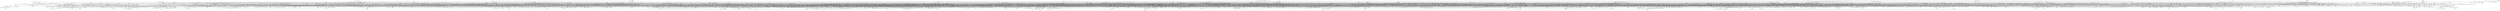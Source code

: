 strict graph "" {
	graph ["edge"="{'weight': ''}",
		"graph"="{}",
		"node"="{'label': '', 'weight': ''}"
	];
	243	 [label="image registration",
		weight=70];
	4644	 [label="medical image analysis",
		weight=401];
	243 -- 4644	 [weight=80.77264018368072];
	1054	 [label="image segmentation",
		weight=77];
	243 -- 1054	 [weight=184.66954416918844];
	2894	 [label="medical image computing",
		weight=67];
	243 -- 2894	 [weight=105.555622925131];
	5514	 [label="medical image processing",
		weight=211];
	243 -- 5514	 [weight=51.94873116963434];
	5699	 [label=guidance,
		weight=55];
	893	 [label=control,
		weight=1694];
	5699 -- 893	 [weight=88.53598689654052];
	750	 [label=navigation,
		weight=197];
	5699 -- 750	 [weight=173.62689433940002];
	3653	 [label=estimation,
		weight=187];
	5699 -- 3653	 [weight=62.30230248855278];
	426	 [label="algebraic statistics",
		weight=21];
	2538	 [label=combinatorics,
		weight=491];
	426 -- 2538	 [weight=53.31831754222582];
	508	 [label=deliberation,
		weight=26];
	4250	 [label="political communication",
		weight=397];
	508 -- 4250	 [weight=62.190135807898486];
	5490	 [label="groundwater remediation",
		weight=22];
	5646	 [label=soil,
		weight=247];
	5490 -- 5646	 [weight=110.31922021260785];
	3203	 [label="millimeter wave",
		weight=34];
	2855	 [label=microwave,
		weight=281];
	3203 -- 2855	 [weight=64.65009816608324];
	5420	 [label="transportation planning",
		weight=162];
	616	 [label="transportation engineering",
		weight=182];
	5420 -- 616	 [weight=68.27051177550416];
	3844	 [label="public transport",
		weight=80];
	5420 -- 3844	 [weight=79.30451225945743];
	2748	 [label="transport economics",
		weight=105];
	5420 -- 2748	 [weight=62.255057879335624];
	4027	 [label="traffic engineering",
		weight=78];
	5420 -- 4027	 [weight=104.45067958607979];
	4781	 [label="travel demand modeling",
		weight=23];
	5420 -- 4781	 [weight=103.62942874538385];
	4118	 [label="urban planning",
		weight=436];
	5420 -- 4118	 [weight=54.14489006945276];
	4192	 [label="travel behavior",
		weight=76];
	5420 -- 4192	 [weight=130.26749899809084];
	4296	 [label="fiber lasers",
		weight=96];
	806	 [label="nonlinear optics",
		weight=581];
	4296 -- 806	 [weight=72.48651471890759];
	1467	 [label="philosophy of social science",
		weight=39];
	3684	 [label="philosophy of science",
		weight=395];
	1467 -- 3684	 [weight=58.146617798631056];
	4022	 [label="food marketing",
		weight=36];
	2328	 [label="consumer behavior",
		weight=532];
	4022 -- 2328	 [weight=52.11932870950843];
	3000	 [label="power line communications",
		weight=15];
	5928	 [label="smart grid",
		weight=770];
	3000 -- 5928	 [weight=50.364660830294625];
	1615	 [label="political violence",
		weight=87];
	3161	 [label="civil war",
		weight=80];
	1615 -- 3161	 [weight=129.97438034652728];
	224	 [label=terrorism,
		weight=164];
	1615 -- 224	 [weight=166.41245421548803];
	4529	 [label="international security",
		weight=115];
	1615 -- 4529	 [weight=63.17117889646402];
	5493	 [label="39;s disease",
		weight=36];
	2056	 [label="parkinson s disease",
		weight=224];
	5493 -- 2056	 [weight=80.45782897337993];
	5568	 [label="parkinson&",
		weight=35];
	5493 -- 5568	 [weight=687.7696417496128];
	2209	 [label="alzheimer s disease",
		weight=394];
	5493 -- 2209	 [weight=166.90526788169686];
	2319	 [label=whiteness,
		weight=16];
	1347	 [label=race,
		weight=555];
	2319 -- 1347	 [weight=57.470803827213835];
	5593	 [label=ocean,
		weight=46];
	1331	 [label=climate,
		weight=566];
	5593 -- 1331	 [weight=67.07018318619747];
	4901	 [label=atmosphere,
		weight=92];
	5593 -- 4901	 [weight=97.22843148144064];
	3247	 [label=plato,
		weight=20];
	1661	 [label="ancient philosophy",
		weight=42];
	3247 -- 1661	 [weight=311.9643997984286];
	4048	 [label=aristotle,
		weight=21];
	3247 -- 4048	 [weight=485.329910413757];
	2925	 [label="construction engineering",
		weight=61];
	3765	 [label="construction management",
		weight=178];
	2925 -- 3765	 [weight=69.3079227422611];
	5318	 [label=management,
		weight=976];
	2925 -- 5318	 [weight=122.02648983692093];
	4826	 [label="person perception",
		weight=26];
	2574	 [label="social neuroscience",
		weight=213];
	4826 -- 2574	 [weight=72.82383685945177];
	590	 [label="social cognition",
		weight=397];
	4826 -- 590	 [weight=88.89120332202813];
	552	 [label="data quality",
		weight=50];
	2966	 [label="data integration",
		weight=149];
	552 -- 2966	 [weight=62.7628153482509];
	404	 [label="x-ray diffraction",
		weight=82];
	4105	 [label=crystallography,
		weight=324];
	404 -- 4105	 [weight=60.844008002521164];
	5089	 [label="soi-ustan",
		weight=23];
	3097	 [label="marine mammals",
		weight=87];
	5089 -- 3097	 [weight=141.45292673952187];
	5328	 [label=stacbd,
		weight=15];
	5089 -- 5328	 [weight=292.0790847121339];
	755	 [label=smru,
		weight=15];
	5089 -- 755	 [weight=438.12889753668696];
	694	 [label="tropical geometry",
		weight=14];
	2166	 [label="algebraic geometry",
		weight=300];
	694 -- 2166	 [weight=83.64576323980084];
	2786	 [label=spine,
		weight=77];
	621	 [label=orthopaedics,
		weight=196];
	2786 -- 621	 [weight=51.38866053252663];
	2361	 [label=neurosurgery,
		weight=392];
	2786 -- 2361	 [weight=77.87930299225954];
	3171	 [label=erp,
		weight=117];
	4456	 [label=fmri,
		weight=537];
	3171 -- 4456	 [weight=53.835660913835056];
	3884	 [label=eeg,
		weight=381];
	3171 -- 3884	 [weight=123.96945133771497];
	3218	 [label=networks,
		weight=1679];
	1657	 [label="distributed systems",
		weight=1415];
	3218 -- 1657	 [weight=75.73441879806876];
	346	 [label="operating systems",
		weight=492];
	3218 -- 346	 [weight=57.69424429935594];
	3649	 [label=systems,
		weight=694];
	3218 -- 3649	 [weight=93.46540590281509];
	2089	 [label="wireless communications",
		weight=1437];
	3218 -- 2089	 [weight=54.75086857562194];
	197	 [label=security,
		weight=1538];
	3218 -- 197	 [weight=101.76180421411792];
	722	 [label=wireless,
		weight=212];
	3218 -- 722	 [weight=69.05964632632828];
	1746	 [label=reward,
		weight=83];
	1575	 [label=dopamine,
		weight=93];
	1746 -- 1575	 [weight=92.53275864443478];
	2846	 [label=addiction,
		weight=507];
	1746 -- 2846	 [weight=57.07776048140596];
	1301	 [label=nephrology,
		weight=195];
	5543	 [label=transplantation,
		weight=161];
	1301 -- 5543	 [weight=86.56174099091602];
	1315	 [label="internal medicine",
		weight=230];
	1301 -- 1315	 [weight=55.273266425521676];
	4176	 [label=hypertension,
		weight=219];
	1301 -- 4176	 [weight=65.40732843708388];
	322	 [label=dialysis,
		weight=23];
	1301 -- 322	 [weight=121.4467283471577];
	137	 [label="kidney transplantation",
		weight=31];
	1301 -- 137	 [weight=69.69585430704753];
	4227	 [label="mac protocols",
		weight=12];
	4441	 [label="wireless networks",
		weight=884];
	4227 -- 4441	 [weight=52.56343365062339];
	1547	 [label="lipid metabolism",
		weight=88];
	2724	 [label=atherosclerosis,
		weight=140];
	1547 -- 2724	 [weight=65.05118465966844];
	1045	 [label="technical communication",
		weight=59];
	818	 [label=rhetoric,
		weight=247];
	1045 -- 818	 [weight=142.1873118201828];
	1296	 [label=geography,
		weight=614];
	5623	 [label=cartography,
		weight=127];
	1296 -- 5623	 [weight=61.21692709561571];
	2061	 [label=gis,
		weight=1284];
	1296 -- 2061	 [weight=81.50927662773229];
	3354	 [label="urban studies",
		weight=270];
	1296 -- 3354	 [weight=50.62974695931384];
	5012	 [label="real estate finance",
		weight=48];
	3262	 [label="corporate finance",
		weight=610];
	5012 -- 3262	 [weight=52.65575013365765];
	2282	 [label="urban economics",
		weight=197];
	5012 -- 2282	 [weight=55.686373777181316];
	2651	 [label="household finance",
		weight=91];
	5012 -- 2651	 [weight=82.01860792099899];
	4150	 [label=neuromechanics,
		weight=41];
	2128	 [label=biomechanics,
		weight=1657];
	4150 -- 2128	 [weight=55.21981981243821];
	1687	 [label=locomotion,
		weight=112];
	4150 -- 1687	 [weight=106.67763174259406];
	2236	 [label="motor control",
		weight=416];
	4150 -- 2236	 [weight=82.9423568227078];
	2716	 [label=mortality,
		weight=37];
	4397	 [label=demography,
		weight=430];
	2716 -- 4397	 [weight=143.23906552122278];
	4682	 [label=balance,
		weight=47];
	4379	 [label=gait,
		weight=88];
	4682 -- 4379	 [weight=196.77509334265343];
	4682 -- 2128	 [weight=51.53545329770663];
	687	 [label=posture,
		weight=26];
	4682 -- 687	 [weight=206.9009777351917];
	2452	 [label="procedural justice",
		weight=15];
	2764	 [label=policing,
		weight=191];
	2452 -- 2764	 [weight=118.19730751524858];
	214	 [label=exoplanets,
		weight=133];
	2026	 [label="brown dwarfs",
		weight=15];
	214 -- 2026	 [weight=202.40063605989633];
	977	 [label="star formation",
		weight=72];
	214 -- 977	 [weight=55.33500554921189];
	5028	 [label="planetary science",
		weight=383];
	214 -- 5028	 [weight=87.89319045761937];
	1871	 [label=astronomy,
		weight=609];
	214 -- 1871	 [weight=95.00352043002673];
	3421	 [label="planetary atmospheres",
		weight=34];
	214 -- 3421	 [weight=107.50129033322986];
	2279	 [label="planet formation",
		weight=48];
	214 -- 2279	 [weight=90.45004596494117];
	4979	 [label="stellar astrophysics",
		weight=19];
	214 -- 4979	 [weight=107.87335164861847];
	3841	 [label=astrobiology,
		weight=174];
	214 -- 3841	 [weight=106.8262434778822];
	198	 [label="facilities management",
		weight=35];
	3765 -- 198	 [weight=68.65065385046987];
	637	 [label="building information modeling",
		weight=113];
	3765 -- 637	 [weight=127.3607412681693];
	2240	 [label=bim,
		weight=96];
	3765 -- 2240	 [weight=82.86438833079666];
	1814	 [label="lean construction",
		weight=36];
	3765 -- 1814	 [weight=78.98408594867395];
	4199	 [label="project management",
		weight=371];
	3765 -- 4199	 [weight=73.6102293162716];
	1738	 [label="optical imaging",
		weight=141];
	3309	 [label="optical coherence tomography",
		weight=163];
	1738 -- 3309	 [weight=53.51431636910542];
	4844	 [label="photoacoustic imaging",
		weight=64];
	1738 -- 4844	 [weight=66.52770528733187];
	2267	 [label=tbi,
		weight=30];
	4077	 [label=ptsd,
		weight=186];
	2267 -- 4077	 [weight=72.54862919762277];
	4290	 [label=eda,
		weight=61];
	2110	 [label=fpga,
		weight=217];
	4290 -- 2110	 [weight=54.88921399692256];
	1908	 [label=vlsi,
		weight=291];
	4290 -- 1908	 [weight=81.29666632543496];
	2444	 [label="animal behaviour",
		weight=313];
	2223	 [label=bioacoustics,
		weight=88];
	2444 -- 2223	 [weight=59.749802322797876];
	5558	 [label="behavioural ecology",
		weight=382];
	2444 -- 5558	 [weight=161.75273767219474];
	2366	 [label=welfare,
		weight=78];
	2444 -- 2366	 [weight=57.69938342736842];
	4627	 [label="animal cognition",
		weight=82];
	2444 -- 4627	 [weight=90.13165380319523];
	4116	 [label="animal welfare",
		weight=112];
	2444 -- 4116	 [weight=130.1912276650772];
	5709	 [label=electrodeposition,
		weight=42];
	1140	 [label=batteries,
		weight=378];
	5709 -- 1140	 [weight=50.09685960265432];
	5304	 [label=documentary,
		weight=28];
	1680	 [label=television,
		weight=68];
	5304 -- 1680	 [weight=165.73696577518012];
	2631	 [label=film,
		weight=214];
	5304 -- 2631	 [weight=93.36742447429864];
	534	 [label="educational psychology",
		weight=204];
	4455	 [label="self-regulated learning",
		weight=50];
	534 -- 4455	 [weight=53.60886234116248];
	1484	 [label="developmental psychology",
		weight=421];
	534 -- 1484	 [weight=55.21588296216311];
	1457	 [label="regional economics",
		weight=129];
	626	 [label=urban,
		weight=377];
	1457 -- 626	 [weight=81.76365591364319];
	130	 [label="spatial econometrics",
		weight=54];
	1457 -- 130	 [weight=75.74722453606809];
	3312	 [label=wetlands,
		weight=113];
	1554	 [label=restoration,
		weight=89];
	3312 -- 1554	 [weight=63.007079640244726];
	3411	 [label=rivers,
		weight=63];
	3312 -- 3411	 [weight=74.926826673784];
	2760	 [label=biogeochemistry,
		weight=861];
	3312 -- 2760	 [weight=60.5340936043022];
	2017	 [label="inclusive education",
		weight=65];
	1533	 [label=disability,
		weight=303];
	2017 -- 1533	 [weight=57.83489530451785];
	3192	 [label="special education",
		weight=167];
	2017 -- 3192	 [weight=130.07118807190318];
	4608	 [label=robotics,
		weight=3442];
	893 -- 4608	 [weight=135.51227477268063];
	4636	 [label=dynamics,
		weight=476];
	893 -- 4636	 [weight=124.88184840469906];
	893 -- 3653	 [weight=73.28185886327711];
	5228	 [label="dynamical systems",
		weight=781];
	893 -- 5228	 [weight=51.40023416830663];
	2294	 [label="power system dynamics",
		weight=44];
	893 -- 2294	 [weight=59.31626522328881];
	893 -- 3649	 [weight=70.5227442904805];
	981	 [label=vibration,
		weight=347];
	893 -- 981	 [weight=61.6612935822704];
	2092	 [label=optimization,
		weight=2557];
	893 -- 2092	 [weight=77.20775597974061];
	4391	 [label=mechatronics,
		weight=373];
	893 -- 4391	 [weight=93.53925381977704];
	1267	 [label="guidance navigation",
		weight=6];
	893 -- 1267	 [weight=53.70411227102975];
	4549	 [label="power system stability",
		weight=56];
	893 -- 4549	 [weight=64.24878857728682];
	2019	 [label="aerosol chemistry",
		weight=19];
	1824	 [label="atmospheric chemistry",
		weight=358];
	2019 -- 1824	 [weight=98.58523744489281];
	4328	 [label="entrepreneurial finance",
		weight=44];
	4328 -- 3262	 [weight=99.1694355041004];
	898	 [label="venture capital",
		weight=85];
	4328 -- 898	 [weight=147.79332033800998];
	1168	 [label="regional geology",
		weight=9];
	2187	 [label=tectonics,
		weight=566];
	1168 -- 2187	 [weight=75.93813185393422];
	555	 [label=textiles,
		weight=76];
	5428	 [label=fashion,
		weight=38];
	555 -- 5428	 [weight=100.89885194702009];
	47	 [label=fiber,
		weight=57];
	555 -- 47	 [weight=82.35930523911802];
	2194	 [label="visual perception",
		weight=257];
	5918	 [label="eye movements",
		weight=119];
	2194 -- 5918	 [weight=56.684291300078726];
	4492	 [label=psychophysics,
		weight=156];
	2194 -- 4492	 [weight=90.0999209460462];
	904	 [label=attention,
		weight=608];
	2194 -- 904	 [weight=70.47695872366685];
	5869	 [label="visual neuroscience",
		weight=108];
	2194 -- 5869	 [weight=59.519773551987996];
	4742	 [label="economic growth",
		weight=198];
	4646	 [label="population economics",
		weight=30];
	4742 -- 4646	 [weight=82.04331014338078];
	5444	 [label=macroeconomics,
		weight=847];
	4742 -- 5444	 [weight=114.3673291291973];
	3399	 [label="economic development",
		weight=303];
	4742 -- 3399	 [weight=51.4139971640187];
	182	 [label="human capital",
		weight=77];
	4742 -- 182	 [weight=87.74396444971597];
	2720	 [label="international economics",
		weight=276];
	4742 -- 2720	 [weight=65.49985435284471];
	1470	 [label="economic history",
		weight=312];
	4742 -- 1470	 [weight=68.84979398081154];
	2337	 [label="international trade",
		weight=414];
	4742 -- 2337	 [weight=50.216542966387784];
	1436	 [label=discrimination,
		weight=105];
	2670	 [label=prejudice,
		weight=128];
	1436 -- 2670	 [weight=187.06966428064078];
	1204	 [label=stereotyping,
		weight=118];
	1436 -- 1204	 [weight=113.60864239735461];
	5404	 [label=reputation,
		weight=52];
	666	 [label=trust,
		weight=261];
	5404 -- 666	 [weight=85.25193341485706];
	3943	 [label="database systems",
		weight=203];
	4543	 [label="query processing",
		weight=38];
	3943 -- 4543	 [weight=82.26725702407818];
	734	 [label="personnel economics",
		weight=39];
	3568	 [label="labor economics",
		weight=650];
	734 -- 3568	 [weight=79.33513214231421];
	585	 [label="organizational economics",
		weight=82];
	734 -- 585	 [weight=111.8678745642097];
	5241	 [label="antimicrobial stewardship",
		weight=17];
	2969	 [label="infectious diseases",
		weight=1025];
	5241 -- 2969	 [weight=54.65557492212468];
	760	 [label="land-atmosphere interactions",
		weight=50];
	862	 [label="climate modeling",
		weight=137];
	760 -- 862	 [weight=65.46187767355468];
	4692	 [label=ecohydrology,
		weight=209];
	760 -- 4692	 [weight=52.96102164511321];
	4980	 [label=family,
		weight=404];
	2259	 [label=inequality,
		weight=485];
	4980 -- 2259	 [weight=79.1800258597954];
	1245	 [label=gender,
		weight=1615];
	4980 -- 1245	 [weight=71.8722518229569];
	4872	 [label=children,
		weight=233];
	4980 -- 4872	 [weight=76.28985250712955];
	595	 [label=work,
		weight=263];
	4980 -- 595	 [weight=121.69953609379148];
	3967	 [label="life course",
		weight=96];
	4980 -- 3967	 [weight=50.28968850105054];
	518	 [label=marriage,
		weight=71];
	4980 -- 518	 [weight=106.59504376433468];
	5120	 [label="social demography",
		weight=73];
	4980 -- 5120	 [weight=57.73025907768287];
	4980 -- 4397	 [weight=88.48953865736114];
	4010	 [label="software architecture",
		weight=205];
	5166	 [label="software engineering",
		weight=2055];
	4010 -- 5166	 [weight=109.34323937665258];
	5279	 [label="software evolution",
		weight=75];
	4010 -- 5279	 [weight=50.91099716833832];
	3055	 [label="requirements engineering",
		weight=167];
	4010 -- 3055	 [weight=58.4409734260047];
	3668	 [label="software product lines",
		weight=59];
	4010 -- 3668	 [weight=73.87789212032179];
	2506	 [label="empirical software engineering",
		weight=108];
	4010 -- 2506	 [weight=54.52986654300282];
	1522	 [label="software quality",
		weight=69];
	4010 -- 1522	 [weight=68.29591990442673];
	3869	 [label="skull base surgery",
		weight=30];
	2898	 [label="cerebrovascular surgery",
		weight=12];
	3869 -- 2898	 [weight=333.58673350960504];
	3812	 [label=rhinology,
		weight=27];
	3869 -- 3812	 [weight=190.60150661511523];
	3869 -- 2361	 [weight=58.24926507959299];
	3454	 [label=recombination,
		weight=44];
	5255	 [label="dna repair",
		weight=194];
	3454 -- 5255	 [weight=78.19608124256192];
	3848	 [label="lithic technology",
		weight=33];
	2689	 [label="human evolution",
		weight=186];
	3848 -- 2689	 [weight=80.70638879249998];
	3479	 [label="paleolithic archaeology",
		weight=14];
	3848 -- 3479	 [weight=294.4633803772572];
	2992	 [label="computational social science",
		weight=249];
	4490	 [label="network science",
		weight=323];
	2992 -- 4490	 [weight=66.6451736419106];
	1165	 [label="data science",
		weight=798];
	2992 -- 1165	 [weight=54.27820028358432];
	420	 [label="genetic epidemiology",
		weight=181];
	2476	 [label="statistical genetics",
		weight=334];
	420 -- 2476	 [weight=113.73691642801101];
	5815	 [label="cancer epidemiology",
		weight=102];
	420 -- 5815	 [weight=59.7449948131028];
	1275	 [label="epoch of reionization",
		weight=8];
	4927	 [label=cosmology,
		weight=643];
	1275 -- 4927	 [weight=75.56739800311412];
	5700	 [label=openflow,
		weight=14];
	5	 [label="software defined networking",
		weight=165];
	5700 -- 5	 [weight=131.64550576732006];
	1723	 [label=equality,
		weight=40];
	5494	 [label=diversity,
		weight=333];
	1723 -- 5494	 [weight=70.38707224213226];
	3204	 [label="housing policy",
		weight=45];
	3204 -- 4118	 [weight=51.49027539072471];
	2527	 [label="infection control",
		weight=46];
	2969 -- 2527	 [weight=58.06093169173014];
	4146	 [label=vaccines,
		weight=317];
	2969 -- 4146	 [weight=51.719016038742325];
	179	 [label=tuberculosis,
		weight=184];
	2969 -- 179	 [weight=66.1495223592064];
	1298	 [label="tropical medicine",
		weight=29];
	2969 -- 1298	 [weight=57.50205952370236];
	5775	 [label=epidemiology,
		weight=1984];
	2969 -- 5775	 [weight=69.44195736798423];
	2375	 [label=hiv,
		weight=909];
	2969 -- 2375	 [weight=65.44510928658407];
	1828	 [label=microbiology,
		weight=2355];
	2969 -- 1828	 [weight=64.04917371080333];
	1268	 [label=immunology,
		weight=2783];
	2969 -- 1268	 [weight=71.48072041366864];
	955	 [label="healthcare operations",
		weight=31];
	2719	 [label="service operations",
		weight=29];
	955 -- 2719	 [weight=180.91772289227944];
	3356	 [label="internal combustion engines",
		weight=154];
	662	 [label=emissions,
		weight=62];
	3356 -- 662	 [weight=101.68678266733617];
	2344	 [label="alternative fuels",
		weight=79];
	3356 -- 2344	 [weight=172.03898529773463];
	856	 [label="hybrid vehicles",
		weight=30];
	3356 -- 856	 [weight=79.74627256403028];
	3688	 [label=combustion,
		weight=648];
	3356 -- 3688	 [weight=85.52484872727906];
	1947	 [label=turbocharging,
		weight=11];
	3356 -- 1947	 [weight=131.77525389119813];
	2664	 [label=fuels,
		weight=56];
	3356 -- 2664	 [weight=58.32061335587581];
	5842	 [label="academic writing",
		weight=48];
	484	 [label=eap,
		weight=24];
	5842 -- 484	 [weight=213.09661676231812];
	448	 [label="corpus linguistics",
		weight=212];
	5842 -- 448	 [weight=89.52821544182352];
	3905	 [label=databases,
		weight=832];
	2164	 [label="data management",
		weight=291];
	3905 -- 2164	 [weight=69.28949884567534];
	347	 [label=xml,
		weight=27];
	3905 -- 347	 [weight=60.1659760496504];
	5397	 [label="information retrieval",
		weight=1077];
	3905 -- 5397	 [weight=57.22377736875519];
	3905 -- 4543	 [weight=60.82966945628682];
	4236	 [label="data mining",
		weight=3417];
	3905 -- 4236	 [weight=90.9146940596047];
	4851	 [label="web data management",
		weight=17];
	3905 -- 4851	 [weight=68.29834346762802];
	3905 -- 2966	 [weight=66.38469731251928];
	2123	 [label="green chemistry",
		weight=173];
	2373	 [label=lignin,
		weight=52];
	2123 -- 2373	 [weight=57.09771699167708];
	1920	 [label="ionic liquids",
		weight=236];
	2123 -- 1920	 [weight=62.429027132281234];
	4860	 [label=catalysis,
		weight=1272];
	2123 -- 4860	 [weight=76.58625194767258];
	1758	 [label="nonlinear vibration",
		weight=34];
	4101	 [label="structural dynamics",
		weight=336];
	1758 -- 4101	 [weight=50.64294915504589];
	2090	 [label="learning technologies",
		weight=123];
	1110	 [label="learning analytics",
		weight=169];
	2090 -- 1110	 [weight=62.55872824625937];
	1628	 [label="mobile learning",
		weight=129];
	2090 -- 1628	 [weight=57.28977968894148];
	5622	 [label=amyloid,
		weight=60];
	634	 [label="protein aggregation",
		weight=66];
	5622 -- 634	 [weight=114.88642083165665];
	1594	 [label="protein misfolding",
		weight=41];
	5622 -- 1594	 [weight=109.3339841116006];
	1604	 [label="protein folding",
		weight=194];
	5622 -- 1604	 [weight=58.54997916563819];
	84	 [label="visual science",
		weight=24];
	5793	 [label=ophthalmology,
		weight=305];
	84 -- 5793	 [weight=63.319363066451515];
	2465	 [label="blended learning",
		weight=63];
	5693	 [label="online learning",
		weight=204];
	2465 -- 5693	 [weight=63.685390604517316];
	1070	 [label="educational technology",
		weight=544];
	2465 -- 1070	 [weight=53.52470357189967];
	152	 [label="distance education",
		weight=92];
	2465 -- 152	 [weight=83.05832062266505];
	3237	 [label="plant molecular biology",
		weight=192];
	2221	 [label="abiotic stress",
		weight=95];
	3237 -- 2221	 [weight=53.41388733177991];
	3463	 [label=museums,
		weight=62];
	1431	 [label=heritage,
		weight=95];
	3463 -- 1431	 [weight=82.39152608193068];
	2761	 [label="market efficiency",
		weight=33];
	674	 [label="behavioral finance",
		weight=167];
	2761 -- 674	 [weight=85.18316548894028];
	3079	 [label="market microstructure",
		weight=126];
	2761 -- 3079	 [weight=98.09107309295979];
	402	 [label=modernism,
		weight=101];
	832	 [label="literary theory",
		weight=81];
	402 -- 832	 [weight=69.88161786166836];
	5215	 [label=osteoarthritis,
		weight=128];
	5215 -- 621	 [weight=56.91434140462468];
	4945	 [label=orthopedics,
		weight=75];
	5215 -- 4945	 [weight=64.4945021157883];
	5215 -- 2128	 [weight=58.39463184868071];
	2640	 [label=osteoporosis,
		weight=95];
	5215 -- 2640	 [weight=65.47935896490105];
	12	 [label=cartilage,
		weight=78];
	5215 -- 12	 [weight=180.8846787817649];
	2334	 [label="mathematical finance",
		weight=152];
	2418	 [label="probability theory",
		weight=213];
	2334 -- 2418	 [weight=70.157758871399];
	3362	 [label="actuarial science",
		weight=76];
	2334 -- 3362	 [weight=109.25261166187269];
	840	 [label="stochastic control",
		weight=78];
	2334 -- 840	 [weight=132.75363900759862];
	1943	 [label="stochastic analysis",
		weight=96];
	2334 -- 1943	 [weight=164.55161039614987];
	4687	 [label="polymer nanocomposites",
		weight=117];
	283	 [label="polymer blends",
		weight=43];
	4687 -- 283	 [weight=89.16168679069835];
	3902	 [label="cooperative control",
		weight=47];
	5273	 [label="autonomous vehicles",
		weight=105];
	3902 -- 5273	 [weight=77.15425644586581];
	5008	 [label="multi-agent systems",
		weight=444];
	3902 -- 5008	 [weight=68.69621114595734];
	1807	 [label="distributed control",
		weight=77];
	3902 -- 1807	 [weight=105.15219961382522];
	4789	 [label="regional planning",
		weight=75];
	4789 -- 626	 [weight=214.91779340505477];
	931	 [label="spatial planning",
		weight=88];
	4789 -- 931	 [weight=77.82413378238674];
	1300	 [label="distributed computing",
		weight=516];
	4448	 [label="cloud computing",
		weight=1501];
	1300 -- 4448	 [weight=80.19780190333961];
	1883	 [label="grid computing",
		weight=109];
	1300 -- 1883	 [weight=75.99498933287914];
	1030	 [label=parallel,
		weight=232];
	1300 -- 1030	 [weight=260.9661357961526];
	1919	 [label="forensic psychology",
		weight=80];
	3730	 [label=psychopathy,
		weight=64];
	1919 -- 3730	 [weight=101.01927420887144];
	4331	 [label=industrial,
		weight=96];
	4104	 [label="organizational psychology",
		weight=111];
	4331 -- 4104	 [weight=359.0359884696388];
	2351	 [label="adaptive control",
		weight=117];
	265	 [label=nonlinear,
		weight=47];
	2351 -- 265	 [weight=73.08220277098917];
	1535	 [label="robust control",
		weight=139];
	2351 -- 1535	 [weight=63.675248893315725];
	5718	 [label="nonlinear control",
		weight=216];
	2351 -- 5718	 [weight=113.58678942798592];
	5182	 [label=sexuality,
		weight=431];
	5182 -- 1245	 [weight=246.19243148822642];
	3881	 [label="sex work",
		weight=27];
	5182 -- 3881	 [weight=66.93996418604573];
	3575	 [label="reproductive health",
		weight=154];
	5182 -- 3575	 [weight=119.05046833004896];
	723	 [label=detection,
		weight=72];
	723 -- 3653	 [weight=147.93785045818314];
	3016	 [label="pattern formation",
		weight=74];
	1167	 [label="nonlinear dynamics",
		weight=527];
	3016 -- 1167	 [weight=50.15031893437411];
	3747	 [label=arachnology,
		weight=32];
	4835	 [label="behavioral ecology",
		weight=386];
	3747 -- 4835	 [weight=56.83036638537916];
	292	 [label="concurrency theory",
		weight=40];
	325	 [label="programming languages",
		weight=816];
	292 -- 325	 [weight=59.86160687017314];
	3744	 [label="formal methods",
		weight=581];
	292 -- 3744	 [weight=71.01050943154887];
	1138	 [label=verification,
		weight=273];
	292 -- 1138	 [weight=51.803783996184315];
	453	 [label="digital archives",
		weight=23];
	2768	 [label="digital libraries",
		weight=226];
	453 -- 2768	 [weight=75.17302478975544];
	2685	 [label="glacial geology",
		weight=39];
	1939	 [label="quaternary geology",
		weight=102];
	2685 -- 1939	 [weight=85.95197741528982];
	4825	 [label=geomorphology,
		weight=579];
	2685 -- 4825	 [weight=66.02656452512714];
	5216	 [label=paleoclimate,
		weight=312];
	2685 -- 5216	 [weight=90.05015225272312];
	3736	 [label=sedimentology,
		weight=371];
	2685 -- 3736	 [weight=52.48906434060453];
	3927	 [label="longitudinal data",
		weight=29];
	5569	 [label="missing data",
		weight=67];
	3927 -- 5569	 [weight=143.5500949376246];
	5581	 [label="pediatric surgery",
		weight=36];
	3473	 [label="general surgery",
		weight=103];
	5581 -- 3473	 [weight=89.03121886669584];
	59	 [label="pediatric urology",
		weight=26];
	5581 -- 59	 [weight=177.30450011237534];
	3624	 [label="information studies",
		weight=43];
	1875	 [label=library,
		weight=382];
	3624 -- 1875	 [weight=112.745119403145];
	2762	 [label="teacher education",
		weight=440];
	3788	 [label="social studies education",
		weight=37];
	2762 -- 3788	 [weight=70.72884171437791];
	1243	 [label="history of education",
		weight=69];
	2762 -- 1243	 [weight=51.70385012733927];
	1586	 [label="professional development",
		weight=95];
	2762 -- 1586	 [weight=61.69365062552124];
	3889	 [label="teacher learning",
		weight=34];
	2762 -- 3889	 [weight=73.79521350676394];
	759	 [label="english education",
		weight=44];
	2762 -- 759	 [weight=51.83693958080221];
	816	 [label=curriculum,
		weight=129];
	2762 -- 816	 [weight=64.25989709289284];
	3348	 [label="technology integration",
		weight=36];
	2762 -- 3348	 [weight=64.52357345331669];
	4285	 [label="social justice education",
		weight=20];
	2762 -- 4285	 [weight=57.732386833973266];
	5504	 [label="curriculum studies",
		weight=44];
	2762 -- 5504	 [weight=64.83464281084245];
	4225	 [label="science education",
		weight=544];
	2762 -- 4225	 [weight=60.45159360625981];
	4383	 [label="multicultural education",
		weight=48];
	2762 -- 4383	 [weight=62.06105159368531];
	2188	 [label="mathematics education",
		weight=396];
	2762 -- 2188	 [weight=60.194328388778246];
	5740	 [label="model checking",
		weight=162];
	3369	 [label="model-based testing",
		weight=18];
	5740 -- 3369	 [weight=100.41268480590597];
	5740 -- 3744	 [weight=141.13743467122916];
	5740 -- 1138	 [weight=128.76208905337893];
	3226	 [label="formal verification",
		weight=176];
	5740 -- 3226	 [weight=112.27240371044826];
	481	 [label="temporal logic",
		weight=28];
	5740 -- 481	 [weight=93.90884563343438];
	4598	 [label="petri nets",
		weight=69];
	5740 -- 4598	 [weight=51.19975231110543];
	3432	 [label=neutrophils,
		weight=32];
	2592	 [label=inflammation,
		weight=611];
	3432 -- 2592	 [weight=51.58027462265434];
	2702	 [label=macrophages,
		weight=85];
	3432 -- 2702	 [weight=103.97172453600975];
	989	 [label="landscape planning",
		weight=26];
	989 -- 4118	 [weight=50.84005073379642];
	2657	 [label="genomic selection",
		weight=21];
	1186	 [label="animal breeding",
		weight=108];
	2657 -- 1186	 [weight=208.80982682580517];
	767	 [label="first amendment",
		weight=15];
	1015	 [label="constitutional law",
		weight=180];
	767 -- 1015	 [weight=121.75885079330386];
	1495	 [label=interfaces,
		weight=242];
	5458	 [label=colloids,
		weight=361];
	1495 -- 5458	 [weight=100.63141475069733];
	1665	 [label=surface,
		weight=218];
	1495 -- 1665	 [weight=267.4545662842945];
	358	 [label="organizational behaviour",
		weight=33];
	2214	 [label="human resource management",
		weight=259];
	358 -- 2214	 [weight=68.36463254908881];
	5797	 [label=synchronization,
		weight=65];
	4471	 [label=chaos,
		weight=135];
	5797 -- 4471	 [weight=57.81486334851835];
	5797 -- 1167	 [weight=63.30949666330444];
	3822	 [label=auditing,
		weight=247];
	2456	 [label="financial accounting",
		weight=189];
	3822 -- 2456	 [weight=150.4260744774552];
	5816	 [label=fraud,
		weight=26];
	3822 -- 5816	 [weight=101.46528880927143];
	1591	 [label="accounting education",
		weight=51];
	3822 -- 1591	 [weight=64.32926265858022];
	5841	 [label="internal control",
		weight=15];
	3822 -- 5841	 [weight=118.77885277773429];
	2393	 [label="financial reporting",
		weight=102];
	3822 -- 2393	 [weight=85.2783876525299];
	3257	 [label=accounting,
		weight=627];
	3822 -- 3257	 [weight=142.02669848903344];
	3130	 [label="international accounting",
		weight=34];
	3822 -- 3130	 [weight=68.97023774976735];
	423	 [label="corporate governance",
		weight=623];
	3822 -- 423	 [weight=121.73846308380107];
	1251	 [label=tax,
		weight=79];
	3822 -- 1251	 [weight=51.63210355775198];
	5305	 [label=neuroendocrinology,
		weight=187];
	4160	 [label="reproductive endocrinology",
		weight=41];
	5305 -- 4160	 [weight=61.865507820296536];
	1872	 [label=hplc,
		weight=41];
	2543	 [label="lc-ms",
		weight=58];
	1872 -- 2543	 [weight=111.20493609341375];
	3100	 [label="gc-ms",
		weight=19];
	1872 -- 3100	 [weight=194.3581938060777];
	5095	 [label="particulate matter",
		weight=26];
	3018	 [label="air pollution",
		weight=259];
	5095 -- 3018	 [weight=77.04412512888426];
	5720	 [label="air quality",
		weight=169];
	5095 -- 5720	 [weight=81.77515552477018];
	4762	 [label=design,
		weight=956];
	1000	 [label=manufacturing,
		weight=328];
	4762 -- 1000	 [weight=57.51416257668656];
	1987	 [label=architecture,
		weight=577];
	4762 -- 1987	 [weight=66.14168712774678];
	3098	 [label="analysis of algorithms",
		weight=47];
	4762 -- 3098	 [weight=144.8064343644562];
	3120	 [label=secularization,
		weight=21];
	2927	 [label=religion,
		weight=521];
	3120 -- 2927	 [weight=51.75382236894391];
	1345	 [label=paleobotany,
		weight=42];
	1528	 [label=paleoecology,
		weight=217];
	1345 -- 1528	 [weight=56.72552054862851];
	1112	 [label=racism,
		weight=95];
	1112 -- 1347	 [weight=94.25921864649668];
	1460	 [label="public budgeting",
		weight=29];
	2758	 [label="public management",
		weight=173];
	1460 -- 2758	 [weight=76.5198573928665];
	2435	 [label=finance,
		weight=1130];
	1460 -- 2435	 [weight=64.73713716269768];
	834	 [label="public administration",
		weight=327];
	1460 -- 834	 [weight=74.17821137000865];
	4305	 [label=jurisprudence,
		weight=62];
	5331	 [label="legal theory",
		weight=90];
	4305 -- 5331	 [weight=133.07466109823895];
	185	 [label="philosophy of law",
		weight=46];
	4305 -- 185	 [weight=101.5344094729947];
	4305 -- 1015	 [weight=76.92023478571141];
	5450	 [label="sustainable operations",
		weight=23];
	4080	 [label="supply chain management",
		weight=697];
	5450 -- 4080	 [weight=71.27819454748182];
	3816	 [label="trade policy",
		weight=28];
	3816 -- 2337	 [weight=50.27290630675831];
	1308	 [label="earthquake science",
		weight=10];
	5825	 [label=geophysics,
		weight=933];
	1308 -- 5825	 [weight=56.06257266255339];
	285	 [label=mars,
		weight=54];
	285 -- 5028	 [weight=150.7461830918722];
	285 -- 3841	 [weight=55.86457349370971];
	896	 [label="fuel cells",
		weight=576];
	1012	 [label="flow batteries",
		weight=24];
	896 -- 1012	 [weight=61.39650474940911];
	5204	 [label=hydrogen,
		weight=70];
	896 -- 5204	 [weight=80.83699553113446];
	896 -- 1140	 [weight=170.0194899075997];
	4802	 [label=supercapacitors,
		weight=293];
	896 -- 4802	 [weight=50.17150766558102];
	1297	 [label="hydrogen energy",
		weight=22];
	896 -- 1297	 [weight=72.1706706116782];
	2673	 [label=electrocatalysis,
		weight=207];
	896 -- 2673	 [weight=117.46157340444739];
	2406	 [label=electrochemistry,
		weight=1283];
	896 -- 2406	 [weight=111.60009702042021];
	5865	 [label="language processing",
		weight=85];
	4677	 [label=speech,
		weight=252];
	5865 -- 4677	 [weight=135.76405583739637];
	392	 [label=bilingualism,
		weight=255];
	5865 -- 392	 [weight=67.39917603622435];
	5607	 [label="machine learning",
		weight=11046];
	4608 -- 5607	 [weight=66.94585929250556];
	811	 [label=automation,
		weight=259];
	4608 -- 811	 [weight=91.85370400462043];
	5358	 [label="human-robot interaction",
		weight=267];
	4608 -- 5358	 [weight=70.62707353250109];
	3259	 [label="artificial intelligence",
		weight=5844];
	4608 -- 3259	 [weight=109.96223593238929];
	5582	 [label=manipulation,
		weight=48];
	4608 -- 5582	 [weight=70.73954707999222];
	4560	 [label=teleoperation,
		weight=52];
	4608 -- 4560	 [weight=63.65360461841786];
	1679	 [label=haptics,
		weight=249];
	4608 -- 1679	 [weight=77.11633712766435];
	3166	 [label=slam,
		weight=121];
	4608 -- 3166	 [weight=76.35072326112056];
	3855	 [label="control systems",
		weight=475];
	4608 -- 3855	 [weight=60.11162036134694];
	42	 [label="motion planning",
		weight=149];
	4608 -- 42	 [weight=109.06053863078887];
	5454	 [label="legged locomotion",
		weight=21];
	4608 -- 5454	 [weight=50.15317903584408];
	83	 [label="control theory",
		weight=654];
	4608 -- 83	 [weight=59.81529827163102];
	4608 -- 4391	 [weight=118.45426372431236];
	1963	 [label="computer vision",
		weight=5478];
	4608 -- 1963	 [weight=116.18780723054553];
	1910	 [label=taphonomy,
		weight=60];
	905	 [label=paleontology,
		weight=292];
	1910 -- 905	 [weight=88.66438387428538];
	5269	 [label=palaeontology,
		weight=160];
	1910 -- 5269	 [weight=64.4945021157883];
	1910 -- 1528	 [weight=118.74457941255518];
	5616	 [label=zooarchaeology,
		weight=88];
	1910 -- 5616	 [weight=99.47446955741215];
	5531	 [label=paleobiology,
		weight=113];
	1910 -- 5531	 [weight=65.7998800990327];
	3571	 [label=opv,
		weight=19];
	4857	 [label=oled,
		weight=70];
	3571 -- 4857	 [weight=148.7294515113662];
	2879	 [label="high energy density physics",
		weight=25];
	2387	 [label="plasma physics",
		weight=539];
	2879 -- 2387	 [weight=69.97960109051132];
	800	 [label="inertial confinement fusion",
		weight=19];
	2879 -- 800	 [weight=248.91535773784702];
	4735	 [label=spelling,
		weight=9];
	2628	 [label=reading,
		weight=209];
	4735 -- 2628	 [weight=125.0488226336539];
	4162	 [label="solid state chemistry",
		weight=148];
	4162 -- 4105	 [weight=53.43990758030336];
	814	 [label=streams,
		weight=35];
	814 -- 3411	 [weight=154.0027828269747];
	4366	 [label="user interfaces",
		weight=67];
	1213	 [label="user experience",
		weight=249];
	4366 -- 1213	 [weight=62.865021056321126];
	2711	 [label=lignocellulose,
		weight=17];
	4346	 [label=biofuels,
		weight=503];
	2711 -- 4346	 [weight=68.34859298514469];
	2511	 [label=virology,
		weight=1004];
	3363	 [label="molecular biology",
		weight=2880];
	2511 -- 3363	 [weight=59.27338092911731];
	201	 [label=herpesviruses,
		weight=10];
	2511 -- 201	 [weight=72.0850726371546];
	918	 [label="virus-host interactions",
		weight=20];
	2511 -- 918	 [weight=57.274764175325785];
	2511 -- 1828	 [weight=61.81077594990224];
	195	 [label=antiviral,
		weight=24];
	2511 -- 195	 [weight=52.255856264019855];
	2511 -- 1268	 [weight=125.27723777988683];
	144	 [label="environmental ethics",
		weight=51];
	4444	 [label=bioethics,
		weight=294];
	144 -- 4444	 [weight=66.32653023910663];
	2486	 [label="memory systems",
		weight=64];
	4482	 [label="computer systems",
		weight=172];
	2486 -- 4482	 [weight=51.59537640813522];
	3170	 [label="computer architecture",
		weight=1187];
	2486 -- 3170	 [weight=173.57526795142547];
	5610	 [label="self-harm",
		weight=20];
	1504	 [label=suicide,
		weight=153];
	5610 -- 1504	 [weight=179.751900961295];
	2410	 [label=adhesion,
		weight=117];
	1967	 [label=fracture,
		weight=204];
	2410 -- 1967	 [weight=58.35952034208528];
	4478	 [label=wetting,
		weight=74];
	2410 -- 4478	 [weight=77.64174563236519];
	340	 [label=friction,
		weight=77];
	2410 -- 340	 [weight=114.21767530266565];
	3110	 [label="contact mechanics",
		weight=91];
	2410 -- 3110	 [weight=96.28396355386093];
	5590	 [label=psychosis,
		weight=119];
	1630	 [label=schizophrenia,
		weight=354];
	5590 -- 1630	 [weight=145.16087476981113];
	3944	 [label=hydrology,
		weight=1221];
	1644	 [label="agricultural water management",
		weight=13];
	3944 -- 1644	 [weight=50.1016198700808];
	3944 -- 1331	 [weight=51.29195640910625];
	4092	 [label=hydroclimatology,
		weight=56];
	3944 -- 4092	 [weight=61.95661006634501];
	4303	 [label="water quality",
		weight=348];
	3944 -- 4303	 [weight=71.41398700158763];
	3919	 [label="fluvial geomorphology",
		weight=109];
	3944 -- 3919	 [weight=59.08456973040168];
	2343	 [label=hydrogeology,
		weight=313];
	3944 -- 2343	 [weight=75.3774459075287];
	4796	 [label="water resources",
		weight=401];
	3944 -- 4796	 [weight=220.2074101973192];
	3314	 [label="climate change",
		weight=2181];
	3944 -- 3314	 [weight=63.58146692631771];
	4897	 [label="hydrological modeling",
		weight=117];
	3944 -- 4897	 [weight=71.35479776028396];
	5692	 [label=floods,
		weight=89];
	3944 -- 5692	 [weight=84.67053075701286];
	983	 [label=groundwater,
		weight=146];
	3944 -- 983	 [weight=63.78354488145134];
	2791	 [label=hydroinformatics,
		weight=56];
	3944 -- 2791	 [weight=79.24710625171396];
	3944 -- 4825	 [weight=93.71018794752663];
	1694	 [label=hydraulics,
		weight=184];
	3944 -- 1694	 [weight=110.12560180010856];
	3944 -- 4692	 [weight=101.47259075094708];
	5106	 [label=irrigation,
		weight=96];
	3944 -- 5106	 [weight=60.36821861623535];
	3101	 [label="watershed modeling",
		weight=38];
	3944 -- 3101	 [weight=50.13746885590276];
	4129	 [label="water resources management",
		weight=184];
	3944 -- 4129	 [weight=94.8635634306546];
	282	 [label="water resources engineering",
		weight=48];
	3944 -- 282	 [weight=52.0247119453742];
	2691	 [label="remote sensing",
		weight=1953];
	3944 -- 2691	 [weight=75.5877796799844];
	5237	 [label=snow,
		weight=43];
	3944 -- 5237	 [weight=54.99571059554799];
	3044	 [label=hydrometeorology,
		weight=55];
	3944 -- 3044	 [weight=86.94828962709951];
	3944 -- 2760	 [weight=52.66331862642439];
	4209	 [label=watersheds,
		weight=25];
	3944 -- 4209	 [weight=56.738485263699985];
	5461	 [label=happiness,
		weight=59];
	112	 [label="positive psychology",
		weight=147];
	5461 -- 112	 [weight=67.8647240946807];
	5768	 [label="well-being",
		weight=230];
	5461 -- 5768	 [weight=85.25823455286273];
	3435	 [label="productivity analysis",
		weight=27];
	5347	 [label=efficiency,
		weight=73];
	3435 -- 5347	 [weight=183.2618897063002];
	2655	 [label="special functions",
		weight=39];
	4369	 [label="approximation theory",
		weight=72];
	2655 -- 4369	 [weight=102.32773315482754];
	5516	 [label="orthogonal polynomials",
		weight=37];
	2655 -- 5516	 [weight=214.1970445784456];
	3951	 [label=stability,
		weight=139];
	3951 -- 2294	 [weight=80.85172496660351];
	2901	 [label="stem cell biology",
		weight=423];
	5638	 [label=regenerative,
		weight=37];
	2901 -- 5638	 [weight=50.45766175075525];
	3056	 [label="regenerative medicine",
		weight=573];
	2901 -- 3056	 [weight=74.76086997235758];
	3767	 [label="developmental biology",
		weight=916];
	2901 -- 3767	 [weight=61.77706359227273];
	2372	 [label=hematopoiesis,
		weight=67];
	2901 -- 2372	 [weight=53.52711115864121];
	135	 [label="electricity markets",
		weight=102];
	5676	 [label="demand response",
		weight=79];
	135 -- 5676	 [weight=90.5612422421567];
	2980	 [label="power system operation",
		weight=55];
	135 -- 2980	 [weight=108.57233432480064];
	135 -- 5928	 [weight=96.48778994612947];
	4593	 [label="power systems",
		weight=591];
	135 -- 4593	 [weight=77.07036568343491];
	4261	 [label="economics of aging",
		weight=18];
	364	 [label="health economics",
		weight=977];
	4261 -- 364	 [weight=81.67853339501673];
	3950	 [label=librarianship,
		weight=160];
	3122	 [label="information science",
		weight=486];
	3950 -- 3122	 [weight=74.27447376298785];
	3681	 [label="information literacy",
		weight=324];
	3950 -- 3681	 [weight=55.3494933024841];
	354	 [label=nanocomposites,
		weight=320];
	2918	 [label="polymer processing",
		weight=80];
	354 -- 2918	 [weight=50.6872119658725];
	5087	 [label=polymers,
		weight=1115];
	354 -- 5087	 [weight=72.0032245346456];
	2147	 [label=mmic,
		weight=18];
	2274	 [label=rfic,
		weight=61];
	2147 -- 2274	 [weight=218.2756096772996];
	5834	 [label="general relativity",
		weight=152];
	302	 [label=gravitation,
		weight=76];
	5834 -- 302	 [weight=117.66580186479702];
	414	 [label="black holes",
		weight=92];
	5834 -- 414	 [weight=145.15636989742566];
	5092	 [label="neutron stars",
		weight=43];
	5834 -- 5092	 [weight=67.02017481227801];
	3047	 [label=gravity,
		weight=66];
	5834 -- 3047	 [weight=54.05773159824873];
	2072	 [label="numerical relativity",
		weight=33];
	5834 -- 2072	 [weight=89.29513741026803];
	5834 -- 4927	 [weight=89.31942579304685];
	5309	 [label="differential geometry",
		weight=251];
	5834 -- 5309	 [weight=50.708088214920245];
	5090	 [label="gravitational waves",
		weight=107];
	5834 -- 5090	 [weight=106.21616052119573];
	2420	 [label="quantum field theory",
		weight=215];
	5834 -- 2420	 [weight=74.83087441168036];
	3267	 [label=astrophysics,
		weight=988];
	5834 -- 3267	 [weight=50.90622147672836];
	2210	 [label="quantum gravity",
		weight=103];
	5834 -- 2210	 [weight=115.49118729926953];
	4137	 [label=forecasting,
		weight=205];
	978	 [label="time series",
		weight=200];
	4137 -- 978	 [weight=80.16012326542973];
	5184	 [label="financial econometrics",
		weight=169];
	4137 -- 5184	 [weight=53.23357498936304];
	3317	 [label="time series analysis",
		weight=215];
	4137 -- 3317	 [weight=55.76118447776047];
	805	 [label="language policy",
		weight=58];
	387	 [label="language education",
		weight=40];
	805 -- 387	 [weight=112.58774850395163];
	3635	 [label=multilingualism,
		weight=76];
	805 -- 3635	 [weight=81.64495832764186];
	4145	 [label=sociolinguistics,
		weight=280];
	805 -- 4145	 [weight=70.81623974787047];
	2884	 [label="language ideologies",
		weight=17];
	805 -- 2884	 [weight=172.74870418074823];
	1289	 [label="bilingual education",
		weight=59];
	805 -- 1289	 [weight=92.68245203087436];
	1541	 [label="granular materials",
		weight=71];
	1944	 [label=glass,
		weight=130];
	1541 -- 1944	 [weight=65.77874466083581];
	1034	 [label="discrete element method",
		weight=39];
	1541 -- 1034	 [weight=154.5990730102007];
	600	 [label="political philosophy",
		weight=263];
	2425	 [label="global justice",
		weight=18];
	600 -- 2425	 [weight=78.77839937359477];
	1942	 [label="social philosophy",
		weight=21];
	600 -- 1942	 [weight=182.43049085934214];
	171	 [label="legal philosophy",
		weight=29];
	600 -- 171	 [weight=134.5067413828902];
	2427	 [label="normative ethics",
		weight=22];
	600 -- 2427	 [weight=83.13021027374447];
	4139	 [label="applied ethics",
		weight=60];
	600 -- 4139	 [weight=93.44024188977103];
	80	 [label="democratic theory",
		weight=53];
	600 -- 80	 [weight=53.48261024886198];
	600 -- 5331	 [weight=52.72705791418838];
	5762	 [label="political theory",
		weight=308];
	600 -- 5762	 [weight=126.77076723690259];
	4168	 [label=morality,
		weight=144];
	600 -- 4168	 [weight=55.543330167020684];
	5183	 [label="feminist philosophy",
		weight=28];
	600 -- 5183	 [weight=84.20409422390527];
	3764	 [label="history of political thought",
		weight=51];
	600 -- 3764	 [weight=93.56501637095859];
	1454	 [label="moral philosophy",
		weight=64];
	600 -- 1454	 [weight=195.0114276063934];
	600 -- 185	 [weight=82.08985023236457];
	3926	 [label=ethics,
		weight=744];
	600 -- 3926	 [weight=93.54435312189376];
	1218	 [label=social,
		weight=411];
	600 -- 1218	 [weight=71.14593162221534];
	5220	 [label="commitment therapy",
		weight=16];
	3153	 [label=acceptance,
		weight=27];
	5220 -- 3153	 [weight=696.0702394917539];
	5669	 [label=archaeometry,
		weight=46];
	217	 [label=archaeology,
		weight=714];
	5669 -- 217	 [weight=69.65326447585717];
	5399	 [label=turbulence,
		weight=607];
	1231	 [label="fluid mechanics",
		weight=1144];
	5399 -- 1231	 [weight=121.69818962481845];
	2413	 [label="boundary layer",
		weight=22];
	5399 -- 2413	 [weight=78.122071893831];
	5399 -- 3688	 [weight=78.60586971925454];
	3959	 [label="fluid dynamics",
		weight=725];
	5399 -- 3959	 [weight=111.04011981398651];
	4205	 [label="direct numerical simulation",
		weight=21];
	5399 -- 4205	 [weight=87.9755647082086];
	26	 [label="compressible flow",
		weight=30];
	5399 -- 26	 [weight=66.8599499930642];
	4134	 [label=les,
		weight=38];
	5399 -- 4134	 [weight=101.04872048747484];
	4852	 [label="multiphase flow",
		weight=346];
	5399 -- 4852	 [weight=66.57979823181935];
	334	 [label="wind energy",
		weight=212];
	5399 -- 334	 [weight=57.58017246078284];
	145	 [label=cfd,
		weight=798];
	5399 -- 145	 [weight=61.59443869793375];
	3861	 [label=mixing,
		weight=53];
	5399 -- 3861	 [weight=80.4651335030422];
	3781	 [label="computational fluid dynamics",
		weight=887];
	5399 -- 3781	 [weight=92.84694049788496];
	4276	 [label=dns,
		weight=26];
	5399 -- 4276	 [weight=86.23636248625414];
	5485	 [label="large eddy simulation",
		weight=52];
	5399 -- 5485	 [weight=106.68749488072518];
	5122	 [label="atmospheric boundary layer",
		weight=23];
	5399 -- 5122	 [weight=53.440248286494956];
	2881	 [label="flow control",
		weight=123];
	5399 -- 2881	 [weight=55.95673617361414];
	2360	 [label="particle image velocimetry",
		weight=32];
	5399 -- 2360	 [weight=51.750962703877555];
	3992	 [label="algorithm design",
		weight=69];
	1440	 [label=analysis,
		weight=374];
	3992 -- 1440	 [weight=89.88587113968795];
	5265	 [label="electrical machines",
		weight=183];
	1468	 [label="motor drives",
		weight=38];
	5265 -- 1468	 [weight=64.96914949093072];
	5798	 [label="electric vehicles",
		weight=191];
	5265 -- 5798	 [weight=72.34339871187736];
	328	 [label=drives,
		weight=108];
	5265 -- 328	 [weight=212.10338330479829];
	2371	 [label="power electronics",
		weight=1023];
	5265 -- 2371	 [weight=166.7136741592917];
	2127	 [label="electric drives",
		weight=70];
	5265 -- 2127	 [weight=143.6842222141532];
	2050	 [label="condition monitoring",
		weight=68];
	5265 -- 2050	 [weight=64.72503805735005];
	1375	 [label="microwave photonics",
		weight=87];
	5745	 [label="optical communications",
		weight=344];
	1375 -- 5745	 [weight=99.12121594672044];
	2301	 [label="speech enhancement",
		weight=44];
	1193	 [label="acoustic signal processing",
		weight=35];
	2301 -- 1193	 [weight=138.211392064421];
	367	 [label=gangs,
		weight=31];
	2764 -- 367	 [weight=93.92657126546172];
	780	 [label=crime,
		weight=177];
	2764 -- 780	 [weight=88.32014563586864];
	1847	 [label=victimization,
		weight=54];
	2764 -- 1847	 [weight=62.2143369729709];
	4574	 [label="criminal justice",
		weight=147];
	2764 -- 4574	 [weight=102.3486122006752];
	5829	 [label=criminology,
		weight=436];
	2764 -- 5829	 [weight=112.48678214479173];
	3933	 [label="crime prevention",
		weight=28];
	2764 -- 3933	 [weight=74.10903721996914];
	5525	 [label=mm,
		weight=27];
	2176	 [label=qm,
		weight=28];
	5525 -- 2176	 [weight=822.1524335185356];
	159	 [label="molecular dynamics",
		weight=552];
	5525 -- 159	 [weight=66.52730535513027];
	644	 [label="fire ecology",
		weight=128];
	95	 [label="disturbance ecology",
		weight=50];
	644 -- 95	 [weight=79.03354617413385];
	4508	 [label="forest ecology",
		weight=315];
	644 -- 4508	 [weight=121.36652345743248];
	994	 [label=accelerometry,
		weight=10];
	1387	 [label="physical activity",
		weight=452];
	994 -- 1387	 [weight=80.62524059933715];
	3275	 [label=galaxies,
		weight=20];
	3275 -- 3267	 [weight=57.739182401706195];
	5871	 [label="nuclear physics",
		weight=345];
	2818	 [label="hadron physics",
		weight=35];
	5871 -- 2818	 [weight=131.54207360309346];
	3296	 [label="high energy physics",
		weight=235];
	5871 -- 3296	 [weight=56.84854918070316];
	4360	 [label="particle physics",
		weight=384];
	5871 -- 4360	 [weight=116.36229653401354];
	3750	 [label="lattice qcd",
		weight=31];
	5871 -- 3750	 [weight=87.32336871417414];
	947	 [label="nuclear astrophysics",
		weight=51];
	5871 -- 947	 [weight=149.8277807632021];
	3842	 [label="nuclear theory",
		weight=34];
	5871 -- 3842	 [weight=83.3713476504382];
	4875	 [label=fitness,
		weight=38];
	1952	 [label=exercise,
		weight=303];
	4875 -- 1952	 [weight=75.72489195264214];
	4875 -- 1387	 [weight=68.85175951292068];
	2105	 [label="lie algebras",
		weight=20];
	3932	 [label="representation theory",
		weight=158];
	2105 -- 3932	 [weight=96.45332086113662];
	1992	 [label="european union",
		weight=126];
	4198	 [label="european integration",
		weight=67];
	1992 -- 4198	 [weight=68.78973569785843];
	1581	 [label="comparative politics",
		weight=597];
	1992 -- 1581	 [weight=62.33939137159767];
	3341	 [label="european politics",
		weight=72];
	1992 -- 3341	 [weight=113.81966375293723];
	775	 [label="occupational safety",
		weight=23];
	378	 [label=health,
		weight=1282];
	775 -- 378	 [weight=57.73617108171957];
	4367	 [label="small business",
		weight=44];
	4658	 [label=entrepreneurship,
		weight=1015];
	4367 -- 4658	 [weight=85.3438606280038];
	4339	 [label=cft,
		weight=30];
	544	 [label="string theory",
		weight=179];
	4339 -- 544	 [weight=185.01341753503246];
	934	 [label=ads,
		weight=55];
	4339 -- 934	 [weight=601.0057541849171];
	3898	 [label="oxide surfaces",
		weight=9];
	3182	 [label="surface science",
		weight=508];
	3898 -- 3182	 [weight=106.91103238714015];
	4984	 [label="magnetic materials",
		weight=164];
	5011	 [label=spintronics,
		weight=445];
	4984 -- 5011	 [weight=80.03510206545315];
	2233	 [label=magnetism,
		weight=560];
	4984 -- 2233	 [weight=116.03403783072702];
	792	 [label="meshless methods",
		weight=31];
	5194	 [label="finite element method",
		weight=310];
	792 -- 5194	 [weight=64.46082463902411];
	1857	 [label=librarians,
		weight=11];
	1857 -- 1875	 [weight=125.47457421864343];
	1128	 [label=imaging,
		weight=953];
	5573	 [label="video retrieval",
		weight=11];
	1128 -- 5573	 [weight=61.708984741741084];
	4584	 [label="video quality assessment",
		weight=16];
	1128 -- 4584	 [weight=51.123712770870455];
	5073	 [label="video processing",
		weight=206];
	1128 -- 5073	 [weight=221.96170904960326];
	4864	 [label="video coding",
		weight=150];
	1128 -- 4864	 [weight=76.1146065862839];
	3336	 [label="data compression",
		weight=58];
	2411	 [label="data structures",
		weight=165];
	3336 -- 2411	 [weight=92.32615169628781];
	2914	 [label=reporting,
		weight=21];
	2914 -- 2456	 [weight=143.46233297990833];
	2165	 [label=immigration,
		weight=427];
	2434	 [label=latino,
		weight=67];
	2165 -- 2434	 [weight=74.65849989751061];
	5501	 [label="latino politics",
		weight=21];
	2165 -- 5501	 [weight=85.83782622954088];
	2165 -- 1347	 [weight=116.4841544531977];
	4238	 [label=ethnicity,
		weight=370];
	2165 -- 4238	 [weight=120.13351608057141];
	1544	 [label=citizenship,
		weight=154];
	2165 -- 1544	 [weight=63.18919161309419];
	2165 -- 4397	 [weight=50.17297274316234];
	5405	 [label="women s health",
		weight=171];
	5405 -- 3575	 [weight=88.97659873522481];
	4799	 [label=midwifery,
		weight=53];
	5405 -- 4799	 [weight=66.38395654848853];
	2733	 [label="natural resource economics",
		weight=96];
	3143	 [label="environmental economics",
		weight=597];
	2733 -- 3143	 [weight=131.9361965808712];
	4193	 [label="forest economics",
		weight=31];
	2733 -- 4193	 [weight=99.39408982036389];
	37	 [label=meg,
		weight=90];
	37 -- 4456	 [weight=77.90787394485194];
	37 -- 3884	 [weight=214.65653277513195];
	4402	 [label=phytoremediation,
		weight=54];
	4670	 [label=bioremediation,
		weight=146];
	4402 -- 4670	 [weight=71.18941211280341];
	954	 [label=periodismo,
		weight=74];
	1348	 [label=comunicacin,
		weight=123];
	954 -- 1348	 [weight=179.9782257881561];
	2242	 [label=publicidad,
		weight=48];
	954 -- 2242	 [weight=90.96818358704623];
	4268	 [label=journalism,
		weight=285];
	954 -- 4268	 [weight=55.87880393099492];
	4386	 [label="comunicacin audiovisual",
		weight=24];
	954 -- 4386	 [weight=150.15198542169458];
	2430	 [label="redes sociales",
		weight=46];
	954 -- 2430	 [weight=123.92486419451413];
	1175	 [label="comunicacin poltica",
		weight=29];
	954 -- 1175	 [weight=136.5870788820733];
	3500	 [label=optoelectronics,
		weight=534];
	2103	 [label=nanophotonics,
		weight=812];
	3500 -- 2103	 [weight=55.57387474155808];
	2630	 [label=semiconductors,
		weight=716];
	3500 -- 2630	 [weight=73.89789578022584];
	5440	 [label="silicon photonics",
		weight=244];
	3500 -- 5440	 [weight=52.20775431668746];
	5803	 [label=photovoltaics,
		weight=722];
	3500 -- 5803	 [weight=54.652627768168685];
	216	 [label="iii-v semiconductors",
		weight=40];
	3500 -- 216	 [weight=67.89671497116034];
	5752	 [label="semiconductor devices",
		weight=203];
	3500 -- 5752	 [weight=54.56476032137028];
	1199	 [label="semiconductor lasers",
		weight=66];
	3500 -- 1199	 [weight=57.59240208646743];
	1671	 [label=photonics,
		weight=1310];
	3500 -- 1671	 [weight=107.18932295658949];
	4337	 [label=photosynthesis,
		weight=274];
	1303	 [label="electron transfer",
		weight=42];
	4337 -- 1303	 [weight=58.88617488314597];
	262	 [label="light harvesting",
		weight=18];
	4337 -- 262	 [weight=102.92957551622735];
	2565	 [label="quantum biology",
		weight=27];
	4337 -- 2565	 [weight=62.98367529938288];
	1766	 [label=cyanobacteria,
		weight=83];
	4337 -- 1766	 [weight=95.77217540891442];
	1501	 [label="plant physiology",
		weight=383];
	4337 -- 1501	 [weight=75.00825868058173];
	2710	 [label="instructional design",
		weight=149];
	5693 -- 2710	 [weight=119.09853433582747];
	967	 [label=moocs,
		weight=72];
	5693 -- 967	 [weight=74.47785008146728];
	5693 -- 1110	 [weight=53.36489649179728];
	5693 -- 1070	 [weight=72.92055004235212];
	5693 -- 152	 [weight=98.85678741083669];
	4047	 [label="answer set programming",
		weight=21];
	2491	 [label="knowledge representation",
		weight=282];
	4047 -- 2491	 [weight=93.91862625171908];
	628	 [label="logic programming",
		weight=84];
	4047 -- 628	 [weight=172.19195737477924];
	530	 [label="connected vehicles",
		weight=24];
	4203	 [label="intelligent transportation systems",
		weight=281];
	530 -- 4203	 [weight=76.98684877839027];
	926	 [label="fiber optics",
		weight=142];
	926 -- 1671	 [weight=74.9995697767579];
	2849	 [label="optical fiber sensors",
		weight=42];
	926 -- 2849	 [weight=105.29575932445766];
	4793	 [label=hybridization,
		weight=100];
	2347	 [label=polyploidy,
		weight=48];
	4793 -- 2347	 [weight=78.23386971339019];
	3949	 [label=speciation,
		weight=265];
	4793 -- 3949	 [weight=144.24408752694677];
	1573	 [label="second language acquisition",
		weight=284];
	1972	 [label=phonology,
		weight=222];
	1573 -- 1972	 [weight=57.342367832867474];
	2006	 [label=psycholinguistics,
		weight=435];
	1573 -- 2006	 [weight=112.80914932612411];
	1114	 [label="applied linguistics",
		weight=285];
	1573 -- 1114	 [weight=133.17791300572475];
	3429	 [label=phonetics,
		weight=234];
	1573 -- 3429	 [weight=55.838081221224485];
	5547	 [label=spanish,
		weight=43];
	1573 -- 5547	 [weight=57.15659455366367];
	49	 [label=vocabulary,
		weight=38];
	1573 -- 49	 [weight=60.815843735945535];
	605	 [label="chinese linguistics",
		weight=26];
	1573 -- 605	 [weight=84.08972362845175];
	1573 -- 392	 [weight=117.30801676482214];
	4289	 [label="language testing",
		weight=35];
	1573 -- 4289	 [weight=54.3083424521418];
	2228	 [label=sdn,
		weight=103];
	5695	 [label="5g",
		weight=83];
	2228 -- 5695	 [weight=58.57677385437047];
	2492	 [label=nfv,
		weight=29];
	2228 -- 2492	 [weight=446.6596147929714];
	2842	 [label="molecular ecology",
		weight=317];
	2915	 [label="conservation genetics",
		weight=212];
	2842 -- 2915	 [weight=118.30947983929103];
	4829	 [label="population genetics",
		weight=958];
	2842 -- 4829	 [weight=94.56163082403425];
	2478	 [label="evolutionary biology",
		weight=1456];
	2842 -- 2478	 [weight=52.48880000450548];
	5903	 [label="sexual behavior",
		weight=31];
	5903 -- 2375	 [weight=53.68182056024334];
	3123	 [label=news,
		weight=23];
	3123 -- 4268	 [weight=100.42883910394247];
	976	 [label="antisocial behavior",
		weight=24];
	976 -- 3730	 [weight=138.39135067267082];
	3327	 [label="cognitive behavioral therapy",
		weight=51];
	1726	 [label="anxiety disorders",
		weight=108];
	3327 -- 1726	 [weight=85.2064050636716];
	5545	 [label=anxiety,
		weight=281];
	3327 -- 5545	 [weight=82.95665065264552];
	5088	 [label=privacy,
		weight=862];
	4539	 [label="applied cryptography",
		weight=94];
	5088 -- 4539	 [weight=101.33855952994533];
	79	 [label="anonymous communications",
		weight=10];
	5088 -- 79	 [weight=68.07366853080397];
	1137	 [label="computer security",
		weight=527];
	5088 -- 1137	 [weight=71.70225288020265];
	3963	 [label=cryptography,
		weight=734];
	5088 -- 3963	 [weight=66.19209632523207];
	3338	 [label="data protection",
		weight=31];
	5088 -- 3338	 [weight=93.85729905724703];
	5435	 [label="usable security",
		weight=52];
	5088 -- 5435	 [weight=72.37360436684256];
	5261	 [label="network security",
		weight=534];
	5088 -- 5261	 [weight=53.89450651924361];
	5088 -- 197	 [weight=269.66882751293724];
	3589	 [label=anonymity,
		weight=37];
	5088 -- 3589	 [weight=111.19539391751117];
	4079	 [label="access control",
		weight=61];
	5088 -- 4079	 [weight=66.78419855883243];
	5088 -- 666	 [weight=56.66763472599888];
	5563	 [label="information security",
		weight=459];
	5088 -- 5563	 [weight=59.682366807259555];
	5613	 [label=bereavement,
		weight=24];
	5038	 [label=grief,
		weight=20];
	5613 -- 5038	 [weight=288.88852839293077];
	3901	 [label=geomechanics,
		weight=182];
	1212	 [label="geotechnical engineering",
		weight=469];
	3901 -- 1212	 [weight=80.14811281066785];
	313	 [label="co2 sequestration",
		weight=46];
	3901 -- 313	 [weight=59.194886652263314];
	3108	 [label="rock mechanics",
		weight=213];
	3901 -- 3108	 [weight=100.82066621208341];
	3922	 [label=poromechanics,
		weight=12];
	3901 -- 3922	 [weight=135.3927079399353];
	5153	 [label="rock physics",
		weight=61];
	3901 -- 5153	 [weight=68.53950489107443];
	631	 [label=geotechnics,
		weight=81];
	3901 -- 631	 [weight=59.44580680790011];
	329	 [label="soil mechanics",
		weight=119];
	3901 -- 329	 [weight=73.57015947866124];
	3041	 [label="hydraulic fracturing",
		weight=73];
	3901 -- 3041	 [weight=117.5473202086706];
	4099	 [label="fiscal federalism",
		weight=24];
	4260	 [label="public finance",
		weight=183];
	4099 -- 4260	 [weight=81.79380589524445];
	4839	 [label="public economics",
		weight=356];
	4099 -- 4839	 [weight=68.37666960580529];
	396	 [label=housing,
		weight=254];
	2977	 [label="community development",
		weight=112];
	396 -- 2977	 [weight=64.14808540588373];
	3705	 [label=gentrification,
		weight=40];
	396 -- 3705	 [weight=89.59885791080868];
	4461	 [label="real estate",
		weight=129];
	396 -- 4461	 [weight=89.71853363914317];
	1119	 [label=segregation,
		weight=54];
	396 -- 1119	 [weight=53.91773344709663];
	2824	 [label=homelessness,
		weight=75];
	396 -- 2824	 [weight=117.77465199358342];
	718	 [label=neighbourhoods,
		weight=21];
	396 -- 718	 [weight=86.58764293611927];
	396 -- 4118	 [weight=64.84592003248622];
	396 -- 3354	 [weight=54.95762677059324];
	2387 -- 800	 [weight=98.17841811446516];
	3529	 [label=fusion,
		weight=58];
	2387 -- 3529	 [weight=137.88888814911917];
	4037	 [label="laser plasma interactions",
		weight=24];
	2387 -- 4037	 [weight=63.477466343147654];
	5809	 [label="fusion energy",
		weight=25];
	2387 -- 5809	 [weight=93.34892592517868];
	5755	 [label="electric propulsion",
		weight=20];
	2387 -- 5755	 [weight=113.10521031865126];
	1291	 [label="plasma diagnostics",
		weight=37];
	2387 -- 1291	 [weight=57.47222705454516];
	1103	 [label=magnetohydrodynamics,
		weight=80];
	2387 -- 1103	 [weight=56.380374151884254];
	4431	 [label="space physics",
		weight=193];
	2387 -- 4431	 [weight=66.92974831009388];
	4495	 [label=tokamak,
		weight=13];
	2387 -- 4495	 [weight=64.72227397225608];
	2734	 [label="nuclear fusion",
		weight=45];
	2387 -- 2734	 [weight=104.33856682973908];
	1224	 [label=mercury,
		weight=45];
	2815	 [label=ecotoxicology,
		weight=249];
	1224 -- 2815	 [weight=51.13774657962876];
	4572	 [label=wastewater,
		weight=74];
	889	 [label=water,
		weight=506];
	4572 -- 889	 [weight=88.57349618446266];
	324	 [label="quantum groups",
		weight=27];
	1203	 [label="noncommutative geometry",
		weight=46];
	324 -- 1203	 [weight=153.91104643462245];
	324 -- 3932	 [weight=138.37327830307515];
	980	 [label="hopf algebras",
		weight=11];
	324 -- 980	 [weight=367.27094883502053];
	2034	 [label="supramolecular chemistry",
		weight=364];
	2943	 [label="self-assembly",
		weight=425];
	2034 -- 2943	 [weight=68.53585440776703];
	1085	 [label="molecular machines",
		weight=15];
	2034 -- 1085	 [weight=73.34332989536053];
	1603	 [label="coordination chemistry",
		weight=116];
	2034 -- 1603	 [weight=83.383717476405];
	3027	 [label="halogen bonding",
		weight=12];
	2034 -- 3027	 [weight=82.01860792099899];
	3678	 [label="molecular recognition",
		weight=37];
	2034 -- 3678	 [weight=77.78965045162266];
	368	 [label="crystal engineering",
		weight=75];
	2034 -- 368	 [weight=98.32731380577249];
	2998	 [label="systems chemistry",
		weight=14];
	2034 -- 2998	 [weight=113.92426940789215];
	906	 [label="organic chemistry",
		weight=1028];
	2034 -- 906	 [weight=61.40918056684729];
	1066	 [label="emotion recognition",
		weight=30];
	5787	 [label="affective computing",
		weight=228];
	1066 -- 5787	 [weight=65.50984616200877];
	5051	 [label="primate evolution",
		weight=30];
	5051 -- 2689	 [weight=72.54862919762277];
	4775	 [label=ubiquitous,
		weight=14];
	2888	 [label="mobile computing",
		weight=623];
	4775 -- 2888	 [weight=57.99088344934882];
	2174	 [label=metatranscriptomics,
		weight=25];
	3974	 [label=metagenomics,
		weight=345];
	2174 -- 3974	 [weight=204.3670332695142];
	5671	 [label="biomedical informatics",
		weight=365];
	4890	 [label="electronic health records",
		weight=46];
	5671 -- 4890	 [weight=55.684943300192565];
	4877	 [label="clinical research informatics",
		weight=16];
	5671 -- 4877	 [weight=118.24222129028857];
	916	 [label="applied ontology",
		weight=25];
	5671 -- 916	 [weight=56.69119216716314];
	3662	 [label=ontologies,
		weight=331];
	5671 -- 3662	 [weight=69.85692569568825];
	3838	 [label="clinical informatics",
		weight=106];
	5671 -- 3838	 [weight=59.545597686592636];
	5246	 [label="interfacial phenomena",
		weight=63];
	5458 -- 5246	 [weight=59.793747928586676];
	91	 [label=surfactants,
		weight=72];
	5458 -- 91	 [weight=95.17119750226045];
	4004	 [label="complex fluids",
		weight=157];
	5458 -- 4004	 [weight=56.71077712949122];
	802	 [label="interface science",
		weight=72];
	5458 -- 802	 [weight=218.56465381181712];
	5458 -- 2943	 [weight=68.82363998785247];
	4898	 [label="interfacial science",
		weight=45];
	5458 -- 4898	 [weight=84.99454719568458];
	5458 -- 1665	 [weight=51.26336194540484];
	4604	 [label="soft condensed matter",
		weight=110];
	5458 -- 4604	 [weight=72.38342332655257];
	150	 [label="soft matter",
		weight=571];
	5458 -- 150	 [weight=144.88990637221863];
	5458 -- 5087	 [weight=69.13679030077593];
	5258	 [label=rheology,
		weight=339];
	5458 -- 5258	 [weight=69.4041614140789];
	4187	 [label=emulsions,
		weight=63];
	5458 -- 4187	 [weight=77.78190522521864];
	5518	 [label="radiation oncology",
		weight=182];
	323	 [label="medical physics",
		weight=348];
	5518 -- 323	 [weight=85.95502850173239];
	131	 [label="radiation biology",
		weight=51];
	5518 -- 131	 [weight=56.20789488517589];
	1587	 [label="proton therapy",
		weight=26];
	5518 -- 1587	 [weight=78.7950777810358];
	3732	 [label="marine geology",
		weight=155];
	5799	 [label=paleoceanography,
		weight=244];
	3732 -- 5799	 [weight=102.07918263153489];
	3732 -- 3736	 [weight=105.31793429698118];
	3732 -- 5825	 [weight=51.891930027407135];
	3938	 [label="conservation biology",
		weight=1902];
	1742	 [label=ornithology,
		weight=303];
	3938 -- 1742	 [weight=102.78962838306727];
	5541	 [label="wildlife ecology",
		weight=113];
	3938 -- 5541	 [weight=83.35859038469086];
	1996	 [label="population ecology",
		weight=217];
	3938 -- 1996	 [weight=83.74065202409199];
	3938 -- 5558	 [weight=56.34304233626786];
	5226	 [label=ecology,
		weight=3351];
	3938 -- 5226	 [weight=173.78898706869944];
	3711	 [label="marine ecology",
		weight=590];
	3938 -- 3711	 [weight=52.60575025126426];
	1556	 [label="disease ecology",
		weight=222];
	3938 -- 1556	 [weight=50.769777319249364];
	4449	 [label=biogeography,
		weight=608];
	3938 -- 4449	 [weight=67.76264356560128];
	4286	 [label="wildlife management",
		weight=90];
	3938 -- 4286	 [weight=62.92369913569795];
	5712	 [label=fisheries,
		weight=405];
	3938 -- 5712	 [weight=51.57382537081535];
	1750	 [label=herpetology,
		weight=271];
	3938 -- 1750	 [weight=96.18780970079972];
	1082	 [label="wildlife biology",
		weight=51];
	3938 -- 1082	 [weight=63.5292052027177];
	2046	 [label="landscape ecology",
		weight=439];
	3938 -- 2046	 [weight=93.9893430017616];
	1221	 [label=biodiversity,
		weight=710];
	3938 -- 1221	 [weight=53.962450129167145];
	2816	 [label="ecological modelling",
		weight=171];
	3938 -- 2816	 [weight=51.693190990655275];
	1783	 [label="spatial ecology",
		weight=159];
	3938 -- 1783	 [weight=71.74178137857518];
	454	 [label="restoration ecology",
		weight=190];
	3938 -- 454	 [weight=59.503426807885596];
	1627	 [label="community ecology",
		weight=593];
	3938 -- 1627	 [weight=60.12957969448609];
	249	 [label="avian ecology",
		weight=53];
	3938 -- 249	 [weight=56.6096842228603];
	1980	 [label="t cells",
		weight=60];
	4647	 [label=autoimmunity,
		weight=186];
	1980 -- 4647	 [weight=59.80088774761582];
	1980 -- 1268	 [weight=79.21163365455422];
	2281	 [label="health communication",
		weight=293];
	372	 [label="interpersonal communication",
		weight=88];
	2281 -- 372	 [weight=101.18710398634052];
	3293	 [label="risk communication",
		weight=76];
	2281 -- 3293	 [weight=78.61063314439572];
	4280	 [label="narrative persuasion",
		weight=11];
	2281 -- 4280	 [weight=95.50475457191];
	3723	 [label="environmental communication",
		weight=64];
	2281 -- 3723	 [weight=59.27887406840901];
	4961	 [label="media effects",
		weight=149];
	2281 -- 4961	 [weight=129.60148938407326];
	4534	 [label=persuasion,
		weight=117];
	2281 -- 4534	 [weight=92.58844483614942];
	4933	 [label="health literacy",
		weight=77];
	2281 -- 4933	 [weight=54.015593121442805];
	5272	 [label="public relations",
		weight=145];
	2281 -- 5272	 [weight=52.41652272885528];
	850	 [label="early childhood education",
		weight=129];
	879	 [label=care,
		weight=43];
	850 -- 879	 [weight=72.76460095175705];
	815	 [label="child development",
		weight=217];
	850 -- 815	 [weight=75.47955032398683];
	1005	 [label="international development",
		weight=219];
	1143	 [label="foreign aid",
		weight=40];
	1005 -- 1143	 [weight=57.8645184389993];
	2060	 [label="source apportionment",
		weight=11];
	2060 -- 3018	 [weight=118.52907270549306];
	252	 [label=astrochemistry,
		weight=56];
	3789	 [label="chemical physics",
		weight=199];
	252 -- 3789	 [weight=51.27815343979713];
	252 -- 3841	 [weight=54.854023436906814];
	5294	 [label=structures,
		weight=355];
	3424	 [label="earthquake engineering",
		weight=482];
	5294 -- 3424	 [weight=54.192726722840106];
	4756	 [label="smart materials",
		weight=246];
	5294 -- 4756	 [weight=140.42870038433514];
	1858	 [label=concrete,
		weight=208];
	5294 -- 1858	 [weight=62.92568782077806];
	4432	 [label="quantum information theory",
		weight=119];
	1717	 [label="quantum mechanics",
		weight=190];
	4432 -- 1717	 [weight=53.956670170292945];
	3445	 [label="quantum cryptography",
		weight=56];
	4432 -- 3445	 [weight=66.37166885115694];
	3161 -- 224	 [weight=110.39575652065828];
	1485	 [label="international relations",
		weight=838];
	3161 -- 1485	 [weight=73.05377832630589];
	5491	 [label=peacekeeping,
		weight=26];
	3161 -- 5491	 [weight=118.91173457961784];
	3607	 [label=ignition,
		weight=11];
	3607 -- 3688	 [weight=74.87939155556856];
	892	 [label="history of philosophy",
		weight=34];
	892 -- 3684	 [weight=54.4915437322631];
	3651	 [label=philosophy,
		weight=758];
	892 -- 3651	 [weight=56.14928505836502];
	5139	 [label="consumer behaviour",
		weight=191];
	4213	 [label="tourism marketing",
		weight=41];
	5139 -- 4213	 [weight=91.86726807223151];
	116	 [label=marketing,
		weight=1190];
	5139 -- 116	 [weight=113.27489722875163];
	5578	 [label="social marketing",
		weight=94];
	5139 -- 5578	 [weight=114.57669845927222];
	999	 [label="marketing research",
		weight=65];
	5139 -- 999	 [weight=64.80087688378016];
	5555	 [label=retailing,
		weight=119];
	5139 -- 5555	 [weight=71.80806044688016];
	1434	 [label=gasification,
		weight=79];
	1731	 [label=coal,
		weight=54];
	1434 -- 1731	 [weight=82.99507474812695];
	1434 -- 3688	 [weight=103.66080328776368];
	5772	 [label=biomass,
		weight=227];
	1434 -- 5772	 [weight=141.6538283157542];
	3287	 [label=pyrolysis,
		weight=76];
	1434 -- 3287	 [weight=268.3231353754585];
	1742 -- 5558	 [weight=60.755132377164045];
	1742 -- 5226	 [weight=81.44544937671476];
	1742 -- 4835	 [weight=55.14744312483391];
	1222	 [label="shock waves",
		weight=31];
	2622	 [label=detonation,
		weight=15];
	1222 -- 2622	 [weight=251.57814264957707];
	2558	 [label="business process modeling",
		weight=47];
	5232	 [label="business process management",
		weight=185];
	2558 -- 5232	 [weight=106.56808154773226];
	2558 -- 3055	 [weight=81.55501957899277];
	4284	 [label="anaerobic digestion",
		weight=104];
	388	 [label="wastewater treatment",
		weight=388];
	4284 -- 388	 [weight=94.30924505380257];
	5658	 [label=biogas,
		weight=30];
	4284 -- 5658	 [weight=161.8252380250666];
	2485	 [label=turbomachinery,
		weight=88];
	2070	 [label=aerodynamics,
		weight=257];
	2485 -- 2070	 [weight=96.03951807212437];
	2485 -- 145	 [weight=50.891360702606164];
	3132	 [label="algebraic combinatorics",
		weight=69];
	3132 -- 3932	 [weight=129.7900101691392];
	1253	 [label=algebra,
		weight=205];
	3132 -- 1253	 [weight=68.29591990442673];
	876	 [label="enumerative combinatorics",
		weight=10];
	3132 -- 876	 [weight=206.51657680688515];
	2176 -- 159	 [weight=72.5970615346234];
	1946	 [label="sports nutrition",
		weight=18];
	4899	 [label="exercise physiology",
		weight=278];
	1946 -- 4899	 [weight=89.4023294076494];
	3779	 [label="cell-free protein synthesis",
		weight=13];
	3956	 [label="synthetic biology",
		weight=920];
	3779 -- 3956	 [weight=57.758155353620744];
	4057	 [label="protein engineering",
		weight=341];
	3956 -- 4057	 [weight=91.40287772384892];
	2199	 [label="systems biology",
		weight=1798];
	3956 -- 2199	 [weight=131.45850671528515];
	2672	 [label="directed evolution",
		weight=56];
	3956 -- 2672	 [weight=67.47418490481111];
	3032	 [label="metabolic engineering",
		weight=334];
	3956 -- 3032	 [weight=229.39408650426142];
	2643	 [label="dna assembly",
		weight=7];
	3956 -- 2643	 [weight=67.51917914968318];
	1443	 [label="dna nanotechnology",
		weight=118];
	3956 -- 1443	 [weight=65.50228449707885];
	1033	 [label="genome engineering",
		weight=75];
	3956 -- 1033	 [weight=92.65503901884428];
	3628	 [label=biotechnology,
		weight=1182];
	3956 -- 3628	 [weight=53.47627299730325];
	87	 [label="scientific workflows",
		weight=34];
	3677	 [label=provenance,
		weight=57];
	87 -- 3677	 [weight=143.73527939765185];
	1808	 [label="strategic studies",
		weight=16];
	1808 -- 1485	 [weight=62.34565420516951];
	709	 [label="built environment",
		weight=111];
	3971	 [label="active transportation",
		weight=28];
	709 -- 3971	 [weight=97.25788639042308];
	709 -- 1387	 [weight=52.23327204113704];
	4651	 [label="soil dynamics",
		weight=41];
	4651 -- 3424	 [weight=57.736244866603506];
	4651 -- 1212	 [weight=91.13996445027243];
	1798	 [label="geotechnical earthquake engineering",
		weight=62];
	4651 -- 1798	 [weight=197.22930826928282];
	662 -- 3688	 [weight=71.95984149649655];
	662 -- 5720	 [weight=88.22531534312567];
	2614	 [label="calcium signaling",
		weight=90];
	2134	 [label="ion channels",
		weight=248];
	2614 -- 2134	 [weight=78.51862330456771];
	2948	 [label="natural language processing",
		weight=1898];
	5607 -- 2948	 [weight=138.70696690623404];
	773	 [label=statistics,
		weight=2580];
	5607 -- 773	 [weight=61.34246745206816];
	5607 -- 3259	 [weight=179.17984037578537];
	5118	 [label="computational biology",
		weight=2567];
	5607 -- 5118	 [weight=59.6594658866609];
	5607 -- 1165	 [weight=58.54412404043795];
	5259	 [label="reinforcement learning",
		weight=311];
	5607 -- 5259	 [weight=55.031399964054074];
	2168	 [label="image processing",
		weight=2648];
	5607 -- 2168	 [weight=90.49153696837574];
	5607 -- 5397	 [weight=72.21423323141559];
	1884	 [label=bioinformatics,
		weight=5075];
	5607 -- 1884	 [weight=68.65218891183049];
	3139	 [label="big data",
		weight=1120];
	5607 -- 3139	 [weight=54.982849610000635];
	5607 -- 2092	 [weight=59.28855871938698];
	5607 -- 4236	 [weight=183.81073915951987];
	1853	 [label="signal processing",
		weight=2402];
	5607 -- 1853	 [weight=82.07849727122307];
	5607 -- 1963	 [weight=251.6709521728524];
	3618	 [label="pattern recognition",
		weight=1743];
	5607 -- 3618	 [weight=142.28941908291762];
	620	 [label="deep learning",
		weight=679];
	5607 -- 620	 [weight=114.18556120360111];
	5367	 [label="neural networks",
		weight=619];
	5607 -- 5367	 [weight=57.62555887742687];
	1230	 [label="applied electromagnetics",
		weight=48];
	3913	 [label=antennas,
		weight=504];
	1230 -- 3913	 [weight=92.84736270392926];
	4787	 [label="cultural psychology",
		weight=82];
	1474	 [label="intergroup relations",
		weight=117];
	4787 -- 1474	 [weight=55.28286894003493];
	4068	 [label="social psychology",
		weight=954];
	4787 -- 4068	 [weight=83.74917141585135];
	4613	 [label="antimicrobial resistance",
		weight=108];
	2527 -- 4613	 [weight=102.55539937286393];
	2493	 [label=theranostics,
		weight=39];
	3709	 [label=nanomedicine,
		weight=619];
	2493 -- 3709	 [weight=75.4862029933603];
	3666	 [label=biliteracy,
		weight=12];
	3666 -- 392	 [weight=130.7119712521044];
	1982	 [label="medical informatics",
		weight=305];
	5288	 [label="clinical decision support",
		weight=67];
	1982 -- 5288	 [weight=101.0515707514849];
	2049	 [label="health informatics",
		weight=418];
	1982 -- 2049	 [weight=55.32036362081822];
	1934	 [label="marine policy",
		weight=22];
	1934 -- 5712	 [weight=57.37361857966125];
	1279	 [label="new product development",
		weight=96];
	4352	 [label="marketing strategy",
		weight=112];
	1279 -- 4352	 [weight=69.64985596006152];
	4481	 [label=innovation,
		weight=1414];
	1279 -- 4481	 [weight=51.133010804385115];
	367 -- 4574	 [weight=80.29665399994725];
	367 -- 5829	 [weight=62.09503988906925];
	3890	 [label=violence,
		weight=227];
	367 -- 3890	 [weight=64.5837697642771];
	2111	 [label=cscl,
		weight=66];
	1274	 [label="technology enhanced learning",
		weight=129];
	2111 -- 1274	 [weight=88.0972270060663];
	2552	 [label=cscw,
		weight=173];
	2111 -- 2552	 [weight=143.74287173916642];
	2362	 [label=pedagogy,
		weight=236];
	2362 -- 816	 [weight=93.09185570373616];
	4132	 [label="spatial cognition",
		weight=106];
	750 -- 4132	 [weight=93.70320996086264];
	132	 [label=gnss,
		weight=110];
	750 -- 132	 [weight=128.8340646388881];
	750 -- 3653	 [weight=61.03388324531827];
	5137	 [label=positioning,
		weight=52];
	750 -- 5137	 [weight=124.96653684830433];
	5750	 [label=gps,
		weight=112];
	750 -- 5750	 [weight=66.79949622887064];
	4356	 [label=reuse,
		weight=24];
	4356 -- 388	 [weight=65.48754591043516];
	1994	 [label="evolutionary economics",
		weight=47];
	317	 [label="economics of innovation",
		weight=98];
	1994 -- 317	 [weight=79.86760368045228];
	4709	 [label="economic geography",
		weight=293];
	1994 -- 4709	 [weight=61.515038119648125];
	1865	 [label=war,
		weight=72];
	1405	 [label=conflict,
		weight=269];
	1865 -- 1405	 [weight=71.31869709576704];
	5109	 [label=peace,
		weight=77];
	1865 -- 5109	 [weight=97.07322104183311];
	5662	 [label="panel data",
		weight=21];
	352	 [label=econometrics,
		weight=725];
	5662 -- 352	 [weight=58.49094493733904];
	564	 [label="systemic functional linguistics",
		weight=30];
	813	 [label="discourse analysis",
		weight=256];
	564 -- 813	 [weight=72.13127422038056];
	111	 [label="amyotrophic lateral sclerosis",
		weight=33];
	1325	 [label=neurodegeneration,
		weight=385];
	111 -- 1325	 [weight=88.12127095756792];
	822	 [label="water management",
		weight=109];
	822 -- 5106	 [weight=123.64350277703436];
	1462	 [label="foundations of physics",
		weight=16];
	1462 -- 3684	 [weight=68.15883911513788];
	5251	 [label="embodied cognition",
		weight=100];
	4132 -- 5251	 [weight=52.583351098097566];
	1209	 [label="noise control",
		weight=19];
	851	 [label=acoustics,
		weight=493];
	1209 -- 851	 [weight=74.6374313776785];
	5390	 [label="biofuel cells",
		weight=26];
	5885	 [label=biosensors,
		weight=750];
	5390 -- 5885	 [weight=71.07585548439047];
	461	 [label="transnational sociology",
		weight=7];
	4885	 [label=globalization,
		weight=300];
	461 -- 4885	 [weight=118.34365091177162];
	549	 [label="animal communication",
		weight=74];
	2722	 [label="social insects",
		weight=73];
	549 -- 2722	 [weight=73.73688638196892];
	549 -- 2223	 [weight=78.34941391384845];
	4253	 [label="animal behavior",
		weight=306];
	549 -- 4253	 [weight=83.96162489700885];
	4249	 [label="sexual selection",
		weight=228];
	549 -- 4249	 [weight=76.43341574511975];
	549 -- 4835	 [weight=69.36725972409873];
	4539 -- 1137	 [weight=64.75785591549639];
	4539 -- 197	 [weight=54.27796520184726];
	5839	 [label="active matter",
		weight=53];
	5839 -- 150	 [weight=67.38115542261626];
	4074	 [label="analogue modeling",
		weight=9];
	4074 -- 2187	 [weight=75.93813185393421];
	5442	 [label="emotion regulation",
		weight=195];
	5240	 [label="borderline personality disorder",
		weight=33];
	5442 -- 5240	 [weight=123.90729650155276];
	4780	 [label=attachment,
		weight=84];
	5442 -- 4780	 [weight=63.44641876800441];
	3566	 [label=temperament,
		weight=34];
	5442 -- 3566	 [weight=66.54209676837908];
	5596	 [label=mindfulness,
		weight=210];
	5442 -- 5596	 [weight=84.67782537696297];
	2230	 [label=emotion,
		weight=951];
	5442 -- 2230	 [weight=77.21704849555474];
	743	 [label="developmental psychopathology",
		weight=159];
	5442 -- 743	 [weight=56.294562643401626];
	5442 -- 5545	 [weight=65.41124177329523];
	3867	 [label=investments,
		weight=182];
	5188	 [label="hedge funds",
		weight=46];
	3867 -- 5188	 [weight=108.60828147746207];
	3867 -- 3262	 [weight=100.0446303234245];
	3867 -- 2435	 [weight=77.26255417592391];
	463	 [label="institutional investors",
		weight=41];
	3867 -- 463	 [weight=73.18012632895689];
	3778	 [label="portfolio management",
		weight=28];
	3867 -- 3778	 [weight=101.25724556897738];
	3867 -- 674	 [weight=93.16871231982496];
	1839	 [label="asset pricing",
		weight=354];
	3867 -- 1839	 [weight=95.90615397480917];
	4300	 [label="mutual funds",
		weight=67];
	3867 -- 4300	 [weight=130.89745539523972];
	3867 -- 3079	 [weight=59.54545508984887];
	1779	 [label=derivatives,
		weight=56];
	3867 -- 1779	 [weight=53.62998543270773];
	779	 [label=reasoning,
		weight=138];
	779 -- 2491	 [weight=274.8095488001703];
	3953	 [label="service computing",
		weight=78];
	3953 -- 4448	 [weight=60.40423220743621];
	3258	 [label="radiation physics",
		weight=55];
	3258 -- 323	 [weight=97.88842277769015];
	3258 -- 131	 [weight=102.38250188634373];
	5627	 [label=dosimetry,
		weight=49];
	3258 -- 5627	 [weight=104.45338750136668];
	1254	 [label="gene regulation",
		weight=325];
	1540	 [label=transcription,
		weight=228];
	1254 -- 1540	 [weight=59.49228725371867];
	3068	 [label=epigenetics,
		weight=1269];
	1254 -- 3068	 [weight=61.243814566969924];
	698	 [label=chromatin,
		weight=188];
	1254 -- 698	 [weight=58.25801036676335];
	4840	 [label="process mining",
		weight=67];
	5232 -- 4840	 [weight=219.17241696385784];
	3605	 [label="service oriented computing",
		weight=43];
	5232 -- 3605	 [weight=91.14691961057198];
	1974	 [label="service oriented architecture",
		weight=41];
	5232 -- 1974	 [weight=62.20005824775474];
	2832	 [label="information systems",
		weight=800];
	5232 -- 2832	 [weight=65.38828167395732];
	5057	 [label="bpm@qut",
		weight=10];
	5232 -- 5057	 [weight=126.09297338947701];
	2450	 [label=faults,
		weight=28];
	5651	 [label="structural geology",
		weight=344];
	2450 -- 5651	 [weight=101.2414635172496];
	1277	 [label="ethnic politics",
		weight=50];
	915	 [label=racial,
		weight=54];
	1277 -- 915	 [weight=121.75885079330386];
	1277 -- 1347	 [weight=75.81092121649122];
	272	 [label="african politics",
		weight=63];
	1277 -- 272	 [weight=112.7179245686854];
	302 -- 414	 [weight=75.60591513578332];
	302 -- 4927	 [weight=147.0137409845022];
	302 -- 5090	 [weight=80.1198936163302];
	984	 [label="constraint programming",
		weight=96];
	3895	 [label=sat,
		weight=34];
	984 -- 3895	 [weight=142.38494240160338];
	984 -- 628	 [weight=60.318544631340274];
	3796	 [label=men,
		weight=11];
	1684	 [label=masculinity,
		weight=102];
	3796 -- 1684	 [weight=161.93651387895892];
	5426	 [label="energy management",
		weight=101];
	5676 -- 5426	 [weight=60.64003147929551];
	5676 -- 5928	 [weight=135.3810936317033];
	5676 -- 4593	 [weight=58.34922936455645];
	109	 [label=stars,
		weight=16];
	109 -- 2279	 [weight=195.74557227240945];
	4148	 [label="magnesium isotopes",
		weight=6];
	40	 [label=geochemistry,
		weight=1076];
	4148 -- 40	 [weight=67.4352401424379];
	1899	 [label=cognition,
		weight=941];
	541	 [label="music perception",
		weight=39];
	1899 -- 541	 [weight=51.71055845873632];
	808	 [label=language,
		weight=594];
	1899 -- 808	 [weight=53.60012563571213];
	5513	 [label=perception,
		weight=492];
	1899 -- 5513	 [weight=61.708655545540935];
	1899 -- 904	 [weight=52.96016387482547];
	1899 -- 2230	 [weight=56.306758207330006];
	5480	 [label=memory,
		weight=996];
	1899 -- 5480	 [weight=50.301502516584854];
	3245	 [label=rehabilitation,
		weight=456];
	1533 -- 3245	 [weight=57.97332888331523];
	5192	 [label="b cells",
		weight=19];
	5192 -- 1268	 [weight=50.86669020196071];
	2287	 [label="variational analysis",
		weight=25];
	4141	 [label="convex analysis",
		weight=34];
	2287 -- 4141	 [weight=217.0767819800911];
	2287 -- 2092	 [weight=71.24968601331219];
	3299	 [label="bioanalytical chemistry",
		weight=95];
	4377	 [label="mass spectrometry",
		weight=780];
	3299 -- 4377	 [weight=52.84858456432166];
	3278	 [label=giftedness,
		weight=19];
	929	 [label=creativity,
		weight=360];
	3278 -- 929	 [weight=76.44339745423076];
	3804	 [label="chemical biology",
		weight=723];
	3180	 [label="bioorganic chemistry",
		weight=71];
	3804 -- 3180	 [weight=55.62463121630187];
	5938	 [label="organic synthesis",
		weight=383];
	3804 -- 5938	 [weight=57.84318748534369];
	2116	 [label="medicinal chemistry",
		weight=713];
	3804 -- 2116	 [weight=122.63051610101006];
	3804 -- 906	 [weight=91.34756693896904];
	5739	 [label="cultural studies",
		weight=401];
	553	 [label="media studies",
		weight=280];
	5739 -- 553	 [weight=102.17613784602067];
	5047	 [label="literary studies",
		weight=15];
	5739 -- 5047	 [weight=69.86987102790752];
	3360	 [label="gender studies",
		weight=241];
	5739 -- 3360	 [weight=75.2840934487951];
	397	 [label="film studies",
		weight=127];
	5739 -- 397	 [weight=71.87575485681785];
	4521	 [label="visual studies",
		weight=29];
	5739 -- 4521	 [weight=50.19248647539555];
	2911	 [label="comparative literature",
		weight=112];
	5739 -- 2911	 [weight=63.76849219937581];
	2514	 [label="resource recovery",
		weight=31];
	2514 -- 388	 [weight=74.08404430968966];
	5873	 [label="medical imaging",
		weight=1007];
	3563	 [label=ultrasound,
		weight=264];
	5873 -- 3563	 [weight=52.04289515767315];
	5873 -- 2168	 [weight=67.41318063798673];
	5873 -- 323	 [weight=54.33581232474594];
	2063	 [label=mri,
		weight=637];
	5873 -- 2063	 [weight=67.9850118157267];
	5873 -- 1963	 [weight=58.618011579465794];
	523	 [label=pet,
		weight=143];
	5873 -- 523	 [weight=59.1529436030538];
	5311	 [label="image reconstruction",
		weight=114];
	5873 -- 5311	 [weight=66.34624334347288];
	2897	 [label="ocean modeling",
		weight=54];
	2184	 [label="physical oceanography",
		weight=261];
	2897 -- 2184	 [weight=136.97098860532512];
	4697	 [label="data assimilation",
		weight=176];
	2897 -- 4697	 [weight=111.19786944321967];
	616 -- 4203	 [weight=63.72640063565695];
	5048	 [label="transportation safety",
		weight=53];
	616 -- 5048	 [weight=91.96086179975892];
	616 -- 3844	 [weight=52.32394490593202];
	616 -- 4027	 [weight=68.17265751765245];
	4626	 [label="traffic safety",
		weight=99];
	616 -- 4626	 [weight=141.31860673380638];
	616 -- 4192	 [weight=53.69008018117946];
	3880	 [label="road safety",
		weight=91];
	616 -- 3880	 [weight=56.0688844929559];
	4650	 [label="design thinking",
		weight=80];
	3803	 [label="design research",
		weight=88];
	4650 -- 3803	 [weight=64.5699680107614];
	162	 [label="ontology engineering",
		weight=38];
	314	 [label="linked data",
		weight=190];
	162 -- 314	 [weight=74.39959375009306];
	5657	 [label="semantic web",
		weight=774];
	162 -- 5657	 [weight=84.17236731164195];
	5837	 [label="applied analysis",
		weight=36];
	5639	 [label="partial differential equations",
		weight=478];
	5837 -- 5639	 [weight=55.00093937786345];
	5541 -- 4286	 [weight=53.688202216449184];
	5541 -- 2046	 [weight=60.652537556579965];
	4451	 [label="soil moisture",
		weight=37];
	4451 -- 2691	 [weight=60.252118572987904];
	2909	 [label="peptide chemistry",
		weight=45];
	2909 -- 2116	 [weight=50.28411068536577];
	3197	 [label=mvpa,
		weight=14];
	3197 -- 4456	 [weight=93.76413336654517];
	2613	 [label="computer networks",
		weight=920];
	2613 -- 1657	 [weight=71.65122630694603];
	2613 -- 5	 [weight=69.19564601834763];
	2613 -- 5261	 [weight=54.69934504170369];
	2048	 [label="internet measurement",
		weight=47];
	2613 -- 2048	 [weight=64.9985877619238];
	2613 -- 4441	 [weight=66.18331587263526];
	1063	 [label="hepatitis c",
		weight=29];
	1063 -- 2375	 [weight=55.51444056162602];
	189	 [label="genome evolution",
		weight=91];
	2216	 [label="transposable elements",
		weight=48];
	189 -- 2216	 [weight=95.70055740775861];
	20	 [label="comparative genomics",
		weight=201];
	189 -- 20	 [weight=53.33895251698784];
	2326	 [label="social identity",
		weight=63];
	1474 -- 2326	 [weight=84.16401160947575];
	1474 -- 590	 [weight=66.89234658814448];
	391	 [label="political psychology",
		weight=243];
	1474 -- 391	 [weight=85.61865282344453];
	1474 -- 4168	 [weight=55.58851754568547];
	3488	 [label="intergroup contact",
		weight=15];
	1474 -- 3488	 [weight=194.2180827956078];
	1474 -- 2670	 [weight=162.4248047363458];
	1474 -- 1204	 [weight=99.91582583241365];
	1474 -- 4068	 [weight=102.48088162919012];
	2830	 [label=geosynthetics,
		weight=19];
	2830 -- 1212	 [weight=95.68690826808792];
	306	 [label="web science",
		weight=77];
	306 -- 314	 [weight=89.57779214246405];
	306 -- 5657	 [weight=58.99436109711017];
	2684	 [label="educacin estadstica",
		weight=10];
	1805	 [label="didctica de la matemtica",
		weight=23];
	2684 -- 1805	 [weight=536.6045060689117];
	4154	 [label="statistics education",
		weight=56];
	2684 -- 4154	 [weight=229.24346221994273];
	5252	 [label="educacin matemtica",
		weight=25];
	2684 -- 5252	 [weight=343.1218796663169];
	4733	 [label="percolation theory",
		weight=17];
	3557	 [label="statistical physics",
		weight=520];
	4733 -- 3557	 [weight=86.45371644534623];
	701	 [label="complex networks",
		weight=513];
	4733 -- 701	 [weight=67.67713575637357];
	1177	 [label="social evolution",
		weight=71];
	2722 -- 1177	 [weight=138.08326407151523];
	1044	 [label=kinematics,
		weight=60];
	4636 -- 1044	 [weight=58.67075338210049];
	4636 -- 981	 [weight=137.49771555774464];
	3916	 [label="model predictive control",
		weight=161];
	3578	 [label="process control",
		weight=136];
	3916 -- 3578	 [weight=79.27837480445066];
	3916 -- 1535	 [weight=72.36999619966473];
	5257	 [label="homologous recombination",
		weight=13];
	5255 -- 5257	 [weight=125.98632086349315];
	240	 [label="genome stability",
		weight=40];
	5255 -- 240	 [weight=92.28747153726086];
	2323	 [label="dna damage response",
		weight=28];
	5255 -- 2323	 [weight=73.53253626258682];
	5856	 [label="dna replication",
		weight=90];
	5255 -- 5856	 [weight=123.03372562834709];
	5642	 [label="genomic instability",
		weight=35];
	5255 -- 5642	 [weight=120.61994219155602];
	5337	 [label=meiosis,
		weight=55];
	5255 -- 5337	 [weight=87.42587661623233];
	386	 [label="dna damage",
		weight=107];
	5255 -- 386	 [weight=87.70742113760491];
	4361	 [label=agronomy,
		weight=155];
	5291	 [label="crop science",
		weight=46];
	4361 -- 5291	 [weight=128.41332185722592];
	2403	 [label="crop physiology",
		weight=53];
	4361 -- 2403	 [weight=139.5731160403187];
	3613	 [label="crop modeling",
		weight=57];
	4361 -- 3613	 [weight=57.61750765852766];
	293	 [label="weed science",
		weight=66];
	4361 -- 293	 [weight=151.8730327707719];
	4981	 [label="soil science",
		weight=367];
	4361 -- 4981	 [weight=86.93659447737367];
	3538	 [label="cryo-electron microscopy",
		weight=22];
	2333	 [label="structural biology",
		weight=1299];
	3538 -- 2333	 [weight=58.652155682394216];
	2223 -- 3097	 [weight=82.57902051754283];
	3615	 [label="microwave imaging",
		weight=37];
	4218	 [label="computational electromagnetics",
		weight=207];
	3615 -- 4218	 [weight=61.89791044529964];
	339	 [label=intonation,
		weight=18];
	4275	 [label=prosody,
		weight=89];
	339 -- 4275	 [weight=203.28531105212764];
	1417	 [label=influenza,
		weight=91];
	4146 -- 1417	 [weight=63.70030754857305];
	4146 -- 1268	 [weight=77.90488160899422];
	2207	 [label="pharmaceutical policy",
		weight=24];
	2458	 [label=pharmacoeconomics,
		weight=44];
	2207 -- 2458	 [weight=166.92258390866618];
	94	 [label="health policy",
		weight=443];
	2207 -- 94	 [weight=61.273457022728174];
	330	 [label="international political economy",
		weight=214];
	4133	 [label="international organizations",
		weight=62];
	330 -- 4133	 [weight=125.47750678964229];
	2516	 [label="global governance",
		weight=84];
	330 -- 2516	 [weight=87.52881723681388];
	330 -- 1485	 [weight=131.92074105952244];
	5801	 [label="comparative political economy",
		weight=86];
	330 -- 5801	 [weight=106.4980850168865];
	330 -- 1143	 [weight=97.63320017888091];
	766	 [label="computational protein design",
		weight=23];
	4057 -- 766	 [weight=81.58628387994892];
	4057 -- 2672	 [weight=156.89406786804938];
	4057 -- 3032	 [weight=74.65021155495566];
	957	 [label=biocatalysis,
		weight=123];
	4057 -- 957	 [weight=96.90996574613216];
	2979	 [label="antibody engineering",
		weight=41];
	4057 -- 2979	 [weight=68.69684851262951];
	986	 [label="diversity in organizations",
		weight=7];
	986 -- 1245	 [weight=50.91003095434042];
	4064	 [label="brain tumors",
		weight=89];
	5077	 [label=radiosurgery,
		weight=9];
	4064 -- 5077	 [weight=191.66966219664994];
	2950	 [label=neuropathology,
		weight=81];
	4064 -- 2950	 [weight=74.45647745762277];
	4064 -- 2361	 [weight=72.41114386322623];
	2971	 [label="integrated circuits",
		weight=148];
	2274 -- 2971	 [weight=56.99606248321091];
	3282	 [label="natural language understanding",
		weight=35];
	1483	 [label="speech recognition",
		weight=220];
	3282 -- 1483	 [weight=61.73238064085861];
	1493	 [label="biomedical signal",
		weight=20];
	1493 -- 2168	 [weight=70.472921534648];
	1365	 [label="young adult literature",
		weight=22];
	3868	 [label="children s literature",
		weight=81];
	1365 -- 3868	 [weight=149.89883397985088];
	3755	 [label="critical race theory",
		weight=82];
	3410	 [label="urban education",
		weight=61];
	3755 -- 3410	 [weight=76.63473994524414];
	3917	 [label=radicalization,
		weight=24];
	3917 -- 224	 [weight=129.64981950553707];
	5564	 [label="stem education",
		weight=150];
	3703	 [label="learning sciences",
		weight=189];
	5564 -- 3703	 [weight=64.25950665431682];
	3352	 [label="occupational therapy",
		weight=85];
	3352 -- 3245	 [weight=59.49141094043728];
	2086	 [label="finite geometry",
		weight=13];
	2086 -- 2538	 [weight=79.13895749310555];
	3521	 [label="rna polymerase",
		weight=13];
	3521 -- 1540	 [weight=199.2508732917397];
	3008	 [label=spectroscopy,
		weight=792];
	657	 [label="physical chemistry",
		weight=825];
	3008 -- 657	 [weight=75.175240992739];
	1280	 [label="model-driven engineering",
		weight=68];
	1280 -- 5166	 [weight=103.60193718995984];
	2838	 [label=lte,
		weight=74];
	1763	 [label=ofdm,
		weight=61];
	2838 -- 1763	 [weight=80.67890502173928];
	2838 -- 5695	 [weight=92.21815036959745];
	5754	 [label=m2m,
		weight=22];
	2838 -- 5754	 [weight=156.83269039731996];
	4269	 [label=transnationalism,
		weight=104];
	4506	 [label=diaspora,
		weight=49];
	4269 -- 4506	 [weight=88.59022173006258];
	2390	 [label=migration,
		weight=758];
	4269 -- 2390	 [weight=131.73447568017366];
	4269 -- 4885	 [weight=50.997828794680096];
	4858	 [label="ic engines",
		weight=44];
	4858 -- 2344	 [weight=199.31992961858677];
	4858 -- 3688	 [weight=96.20681253872446];
	4858 -- 4346	 [weight=54.53978051038146];
	411	 [label="energy law",
		weight=13];
	3766	 [label="environmental law",
		weight=100];
	411 -- 3766	 [weight=175.51612037917894];
	5571	 [label="quantitative finance",
		weight=90];
	5571 -- 5184	 [weight=58.51991402346558];
	2806	 [label=damage,
		weight=43];
	2806 -- 1967	 [weight=144.7173247862338];
	618	 [label=plasticity,
		weight=258];
	2806 -- 618	 [weight=77.14939391557992];
	5391	 [label="computational mechanics",
		weight=721];
	2806 -- 5391	 [weight=51.16083533064136];
	3072	 [label=fatigue,
		weight=247];
	1967 -- 3072	 [weight=229.36693683769];
	3133	 [label="damage mechanics",
		weight=49];
	1967 -- 3133	 [weight=72.24403574244688];
	5870	 [label=creep,
		weight=44];
	1967 -- 5870	 [weight=104.88344346375368];
	1770	 [label=hydrochemistry,
		weight=19];
	1770 -- 2343	 [weight=81.99491042732618];
	1625	 [label=publishing,
		weight=42];
	2014	 [label="scholarly communication",
		weight=207];
	1625 -- 2014	 [weight=77.48040294847408];
	3958	 [label="open access",
		weight=193];
	1625 -- 3958	 [weight=70.20508127506683];
	4553	 [label=metasurfaces,
		weight=46];
	4553 -- 3913	 [weight=53.2803730452294];
	2162	 [label=metamaterials,
		weight=673];
	4553 -- 2162	 [weight=107.73044208837189];
	4963	 [label=plasmonics,
		weight=1034];
	4553 -- 4963	 [weight=57.80559718486486];
	2724 -- 2702	 [weight=82.77197247547191];
	2634	 [label="vascular biology",
		weight=249];
	2724 -- 2634	 [weight=72.44038465273971];
	923	 [label="self-regulation",
		weight=165];
	5467	 [label=motivation,
		weight=538];
	923 -- 5467	 [weight=121.06980778995373];
	2469	 [label="self-control",
		weight=69];
	923 -- 2469	 [weight=76.1540285085456];
	361	 [label=epitaxy,
		weight=58];
	361 -- 216	 [weight=112.58774850395163];
	732	 [label="acoustic modeling",
		weight=15];
	732 -- 1483	 [weight=125.86447415388852];
	1927	 [label="urban forestry",
		weight=30];
	4634	 [label="urban ecology",
		weight=175];
	1927 -- 4634	 [weight=87.27887728812343];
	4078	 [label="service management",
		weight=73];
	3198	 [label="services marketing",
		weight=121];
	4078 -- 3198	 [weight=57.62405380569973];
	3775	 [label=poverty,
		weight=302];
	4282	 [label="family policy",
		weight=25];
	3775 -- 4282	 [weight=62.34450932370957];
	3775 -- 2259	 [weight=169.69365892677928];
	3242	 [label="social policy",
		weight=327];
	3775 -- 3242	 [weight=91.731756224495];
	1693	 [label="social exclusion",
		weight=42];
	3775 -- 1693	 [weight=96.22338994507436];
	3775 -- 2366	 [weight=64.6386554831722];
	2688	 [label="income distribution",
		weight=33];
	3775 -- 2688	 [weight=90.46887778411775];
	3758	 [label="speech processing",
		weight=227];
	1193 -- 3758	 [weight=60.77006690727437];
	4554	 [label="organization theory",
		weight=176];
	2758 -- 4554	 [weight=51.628521799676136];
	539	 [label="public policy",
		weight=727];
	2758 -- 539	 [weight=73.55080117673609];
	5303	 [label=governance,
		weight=513];
	2758 -- 5303	 [weight=51.27135371929024];
	2758 -- 834	 [weight=170.81919106170125];
	5913	 [label="corporate disclosure",
		weight=24];
	5913 -- 2456	 [weight=80.4826560720746];
	5780	 [label=entanglement,
		weight=46];
	677	 [label="quantum optics",
		weight=864];
	5780 -- 677	 [weight=67.81647102449469];
	4375	 [label="quantum information",
		weight=763];
	5780 -- 4375	 [weight=62.539601120657586];
	4976	 [label="open quantum systems",
		weight=71];
	5780 -- 4976	 [weight=94.87313384947792];
	2453	 [label="harmonic analysis",
		weight=133];
	3783	 [label="operator theory",
		weight=74];
	2453 -- 3783	 [weight=54.57914807171496];
	406	 [label="complex analysis",
		weight=64];
	2453 -- 406	 [weight=97.90867011910126];
	4610	 [label=pdes,
		weight=56];
	2453 -- 4610	 [weight=62.77126721218214];
	5430	 [label="geometric measure theory",
		weight=36];
	2453 -- 5430	 [weight=156.7405974156417];
	3595	 [label="functional analysis",
		weight=179];
	2453 -- 3595	 [weight=93.59786170562832];
	3080	 [label=wavelets,
		weight=75];
	2453 -- 3080	 [weight=54.212593389265685];
	2453 -- 5639	 [weight=64.27499587649955];
	2257	 [label="coastal oceanography",
		weight=39];
	2257 -- 2184	 [weight=71.58967599461432];
	5818	 [label=geomagnetism,
		weight=34];
	5001	 [label=paleomagnetism,
		weight=75];
	5818 -- 5001	 [weight=196.91951073179368];
	3036	 [label=cellulose,
		weight=57];
	2373 -- 3036	 [weight=149.42310312126205];
	2373 -- 5772	 [weight=66.46305272480244];
	1972 -- 2006	 [weight=52.03334586878756];
	5786	 [label="historical linguistics",
		weight=93];
	1972 -- 5786	 [weight=144.5846322816482];
	2981	 [label="speech production",
		weight=57];
	1972 -- 2981	 [weight=56.14514625647337];
	1972 -- 3429	 [weight=424.2586626832318];
	31	 [label="sound change",
		weight=12];
	1972 -- 31	 [weight=105.06003696050277];
	1972 -- 4275	 [weight=109.20662467327287];
	1972 -- 4145	 [weight=65.0082127091443];
	3434	 [label=linguistics,
		weight=872];
	1972 -- 3434	 [weight=104.32874490728528];
	5602	 [label="language variation",
		weight=46];
	1972 -- 5602	 [weight=71.4735505157382];
	3447	 [label=syntax,
		weight=281];
	1972 -- 3447	 [weight=61.27102788776549];
	2331	 [label="language documentation",
		weight=36];
	1972 -- 2331	 [weight=70.70543046489018];
	956	 [label="language acquisition",
		weight=194];
	1972 -- 956	 [weight=52.05743296749897];
	5424	 [label=morphology,
		weight=231];
	1972 -- 5424	 [weight=111.55549948668224];
	4750	 [label="international relations theory",
		weight=56];
	4750 -- 4529	 [weight=78.78716683976569];
	1235	 [label=amnesia,
		weight=11];
	1235 -- 5480	 [weight=60.35721959823993];
	4400	 [label="clumped isotopes",
		weight=16];
	4400 -- 5216	 [weight=76.7116156167343];
	3984	 [label=ux,
		weight=44];
	4820	 [label=hci,
		weight=862];
	3984 -- 4820	 [weight=78.71756157796621];
	3990	 [label="animal genetics",
		weight=26];
	3990 -- 1186	 [weight=102.32773315482754];
	2523	 [label=counseling,
		weight=84];
	3918	 [label=psychotherapy,
		weight=161];
	2523 -- 3918	 [weight=93.17919612834002];
	891	 [label="counselor education",
		weight=33];
	2523 -- 891	 [weight=188.865008631442];
	3417	 [label="automorphic forms",
		weight=18];
	3246	 [label="number theory",
		weight=297];
	3417 -- 3246	 [weight=111.22482224547039];
	1836	 [label="na-ion batteries",
		weight=13];
	2890	 [label="li-ion batteries",
		weight=126];
	1836 -- 2890	 [weight=134.01042202769867];
	104	 [label="family sociology",
		weight=33];
	104 -- 4397	 [weight=60.59614010484292];
	4592	 [label="software verification",
		weight=79];
	325 -- 4592	 [weight=56.702919302869695];
	325 -- 5166	 [weight=110.29497703090402];
	2793	 [label="generic programming",
		weight=13];
	325 -- 2793	 [weight=52.56343365062338];
	479	 [label="static analysis",
		weight=78];
	325 -- 479	 [weight=92.91120522458395];
	2220	 [label="program analysis",
		weight=198];
	325 -- 2220	 [weight=112.03711977716102];
	325 -- 3744	 [weight=92.48117267859104];
	325 -- 1138	 [weight=70.36471723558866];
	3480	 [label="type systems",
		weight=37];
	325 -- 3480	 [weight=119.50151523301875];
	1800	 [label="program verification",
		weight=55];
	325 -- 1800	 [weight=68.05976706505163];
	222	 [label="type theory",
		weight=73];
	325 -- 222	 [weight=99.7638416956855];
	3152	 [label=concurrency,
		weight=134];
	325 -- 3152	 [weight=100.81405039529243];
	475	 [label="functional programming",
		weight=119];
	325 -- 475	 [weight=112.82643869315275];
	2002	 [label=compilers,
		weight=365];
	325 -- 2002	 [weight=156.80250465091365];
	5375	 [label=aquaculture,
		weight=247];
	627	 [label="fish physiology",
		weight=51];
	5375 -- 627	 [weight=64.32926265858022];
	5375 -- 5712	 [weight=82.56106515109695];
	5660	 [label="fish nutrition",
		weight=21];
	5375 -- 5660	 [weight=138.02995032979598];
	5896	 [label="fish biology",
		weight=84];
	5375 -- 5896	 [weight=62.61779586421782];
	166	 [label="marketing communication",
		weight=41];
	3433	 [label=advertising,
		weight=220];
	166 -- 3433	 [weight=95.10572918140991];
	3925	 [label=branding,
		weight=211];
	166 -- 3925	 [weight=87.39524636146385];
	5165	 [label=lakes,
		weight=36];
	5125	 [label=limnology,
		weight=228];
	5165 -- 5125	 [weight=59.785335610471385];
	897	 [label=siv,
		weight=6];
	897 -- 2375	 [weight=73.38375151895744];
	3996	 [label="computational semantics",
		weight=28];
	3996 -- 2948	 [weight=62.50494817986567];
	2266	 [label="computational linguistics",
		weight=603];
	3996 -- 2266	 [weight=76.40614694770026];
	2948 -- 3259	 [weight=87.81582141457284];
	73	 [label="question answering",
		weight=37];
	2948 -- 73	 [weight=57.71511964196558];
	3334	 [label="sentiment analysis",
		weight=140];
	2948 -- 3334	 [weight=83.63116265173403];
	4600	 [label="machine translation",
		weight=206];
	2948 -- 4600	 [weight=188.75163765811308];
	2948 -- 5397	 [weight=142.619845701443];
	2252	 [label="text summarization",
		weight=8];
	2948 -- 2252	 [weight=51.231916136704434];
	2627	 [label=parsing,
		weight=29];
	2948 -- 2627	 [weight=53.70033497327601];
	3791	 [label="language technology",
		weight=74];
	2948 -- 3791	 [weight=55.08045992380616];
	1150	 [label="text mining",
		weight=412];
	2948 -- 1150	 [weight=94.12097966917382];
	2948 -- 2266	 [weight=225.34253281089013];
	1785	 [label="information extraction",
		weight=203];
	2948 -- 1785	 [weight=124.59640369692833];
	259	 [label="statistical machine translation",
		weight=25];
	2948 -- 259	 [weight=57.8755740968461];
	4108	 [label="computational geometry",
		weight=320];
	1752	 [label=discrete,
		weight=19];
	4108 -- 1752	 [weight=139.07515788600296];
	3900	 [label=algorithms,
		weight=1235];
	4108 -- 3900	 [weight=117.25389867783323];
	2537	 [label="graph drawing",
		weight=52];
	4108 -- 2537	 [weight=161.08534706914566];
	4501	 [label="graph algorithms",
		weight=93];
	4108 -- 4501	 [weight=62.70971995394148];
	5759	 [label="discrete geometry",
		weight=58];
	4108 -- 5759	 [weight=66.22369406422824];
	2779	 [label="mesh generation",
		weight=32];
	4108 -- 2779	 [weight=53.50361794074599];
	4108 -- 2411	 [weight=117.80338890407687];
	653	 [label="computational topology",
		weight=45];
	4108 -- 653	 [weight=75.22159559812903];
	5595	 [label=mammalogy,
		weight=64];
	5595 -- 4449	 [weight=54.79022020643619];
	1971	 [label=neuromodulation,
		weight=118];
	614	 [label="brain stimulation",
		weight=75];
	1971 -- 614	 [weight=57.56848222298369];
	2459	 [label=neurorehabilitation,
		weight=98];
	1971 -- 2459	 [weight=50.33402054034498];
	3966	 [label="deep brain stimulation",
		weight=55];
	1971 -- 3966	 [weight=67.25790061023775];
	3045	 [label="language learning",
		weight=71];
	3045 -- 1114	 [weight=69.76735024892983];
	1582	 [label="cancer prevention",
		weight=90];
	875	 [label="tobacco control",
		weight=82];
	1582 -- 875	 [weight=94.63850606657448];
	5142	 [label=tms,
		weight=59];
	849	 [label=tdcs,
		weight=28];
	5142 -- 849	 [weight=200.18396251563124];
	5142 -- 4456	 [weight=91.24577378387629];
	5142 -- 3884	 [weight=54.11462863837237];
	171 -- 1454	 [weight=125.8888403103674];
	2026 -- 1871	 [weight=75.58195025808583];
	2883	 [label=hippocampus,
		weight=79];
	2919	 [label="prefrontal cortex",
		weight=44];
	2883 -- 2919	 [weight=91.95870573605174];
	110	 [label="episodic memory",
		weight=38];
	2883 -- 110	 [weight=98.96220824845186];
	2883 -- 5480	 [weight=89.95161712415853];
	5758	 [label="urban regeneration",
		weight=28];
	5758 -- 4118	 [weight=57.165997615902114];
	1393	 [label="synaptic plasticity",
		weight=96];
	1393 -- 5480	 [weight=52.295692481005666];
	751	 [label="power amplifiers",
		weight=31];
	2840	 [label=rf,
		weight=226];
	751 -- 2840	 [weight=86.33339636640268];
	751 -- 2855	 [weight=58.02761684416782];
	246	 [label="context-aware computing",
		weight=28];
	1925	 [label="ubiquitous computing",
		weight=412];
	246 -- 1925	 [weight=67.23340193553898];
	1996 -- 4286	 [weight=51.60949240909798];
	5115	 [label="theoretical ecology",
		weight=144];
	1996 -- 5115	 [weight=50.95834461202893];
	5363	 [label="statistical ecology",
		weight=35];
	1996 -- 5363	 [weight=62.15896983414054];
	1996 -- 1627	 [weight=67.66390648871813];
	186	 [label="quantitative ecology",
		weight=85];
	1996 -- 186	 [weight=53.11456445777242];
	509	 [label="ergodic theory",
		weight=78];
	3648	 [label="symbolic dynamics",
		weight=9];
	509 -- 3648	 [weight=204.74336866521995];
	3081	 [label="topological dynamics",
		weight=17];
	509 -- 3081	 [weight=223.4507331123943];
	509 -- 5228	 [weight=146.27389392995082];
	509 -- 3246	 [weight=59.242256973423096];
	1231 -- 2070	 [weight=84.4514535579569];
	1231 -- 3688	 [weight=55.76082687093206];
	3872	 [label="heat transfer",
		weight=897];
	1231 -- 3872	 [weight=130.0989410300442];
	1231 -- 4852	 [weight=55.3577502003715];
	2677	 [label=aeroacoustics,
		weight=113];
	1231 -- 2677	 [weight=57.44726152546093];
	1231 -- 145	 [weight=64.24498083253387];
	1231 -- 3781	 [weight=64.41557176306125];
	1606	 [label=biofluids,
		weight=50];
	1231 -- 1606	 [weight=52.6676340371004];
	1231 -- 2881	 [weight=71.90292726604137];
	640	 [label="experimental methods",
		weight=37];
	640 -- 391	 [weight=57.11364945285009];
	660	 [label="political behavior",
		weight=205];
	640 -- 660	 [weight=62.20005824775475];
	4242	 [label="climate variability",
		weight=112];
	862 -- 4242	 [weight=87.46243642447885];
	2462	 [label="climate dynamics",
		weight=168];
	862 -- 2462	 [weight=83.27762715601892];
	5449	 [label=goals,
		weight=23];
	5449 -- 5467	 [weight=89.29538946556814];
	5239	 [label="regional studies",
		weight=26];
	626 -- 5239	 [weight=54.69084477957428];
	626 -- 1987	 [weight=67.34185569576267];
	5136	 [label="regional development",
		weight=102];
	626 -- 5136	 [weight=59.72937082067802];
	3187	 [label=aphasia,
		weight=88];
	3187 -- 808	 [weight=66.98343771002791];
	489	 [label=dyslexia,
		weight=95];
	3187 -- 489	 [weight=69.12727017996782];
	3733	 [label="education finance",
		weight=10];
	1133	 [label="education policy",
		weight=310];
	3733 -- 1133	 [weight=97.38345847629506];
	5190	 [label=deviance,
		weight=46];
	5190 -- 780	 [weight=100.11313980089032];
	2456 -- 2393	 [weight=64.97303841696994];
	2357	 [label="capital markets",
		weight=67];
	2456 -- 2357	 [weight=96.30335049256153];
	2456 -- 3130	 [weight=157.83492664190936];
	1669	 [label="managerial accounting",
		weight=35];
	2456 -- 1669	 [weight=77.73564376959332];
	603	 [label=valuation,
		weight=78];
	2456 -- 603	 [weight=66.89331679214351];
	2456 -- 423	 [weight=70.77105232675916];
	5939	 [label=paleolimnology,
		weight=42];
	5939 -- 5125	 [weight=64.57554294312578];
	5939 -- 1528	 [weight=66.1973699738413];
	5939 -- 5216	 [weight=55.168346673826626];
	5476	 [label="tissue repair",
		weight=17];
	178	 [label=regeneration,
		weight=163];
	5476 -- 178	 [weight=103.00941468155465];
	2129	 [label=growth,
		weight=204];
	2129 -- 5444	 [weight=86.55498193273151];
	527	 [label=development,
		weight=1423];
	2129 -- 527	 [weight=91.7111229998424];
	2622 -- 3688	 [weight=64.09380547110145];
	1388	 [label="soil physics",
		weight=79];
	1388 -- 4981	 [weight=74.15994781076769];
	1823	 [label="vadose zone hydrology",
		weight=17];
	1388 -- 1823	 [weight=197.35680446699698];
	1731 -- 3688	 [weight=57.80089990031358];
	1731 -- 5772	 [weight=97.8853821109525];
	2738	 [label=drainage,
		weight=25];
	2738 -- 5106	 [weight=258.3572486600015];
	2574 -- 590	 [weight=68.08957009630916];
	3049	 [label="cognitive neuroscience",
		weight=1431];
	2574 -- 3049	 [weight=50.163450595506944];
	4271	 [label="affective neuroscience",
		weight=150];
	2574 -- 4271	 [weight=75.68543818508739];
	645	 [label=oxytocin,
		weight=30];
	2574 -- 645	 [weight=67.783515680272];
	2862	 [label="theory of mind",
		weight=69];
	2574 -- 2862	 [weight=74.45496049435103];
	2563	 [label=neuroeconomics,
		weight=125];
	2574 -- 2563	 [weight=55.23673913916897];
	2574 -- 4068	 [weight=69.71058047892735];
	4051	 [label=propulsion,
		weight=74];
	4051 -- 3688	 [weight=107.12198166074084];
	4433	 [label="symbolic computation",
		weight=30];
	2163	 [label="computer algebra",
		weight=73];
	4433 -- 2163	 [weight=115.88429488773066];
	4153	 [label=speleothems,
		weight=16];
	4153 -- 5216	 [weight=115.10649113868585];
	3866	 [label="simultaneous localization",
		weight=11];
	801	 [label=mapping,
		weight=79];
	3866 -- 801	 [weight=276.03911833060096];
	203	 [label="sustainable transportation",
		weight=45];
	203 -- 4203	 [weight=56.165211691883854];
	496	 [label="organic field-effect transistors",
		weight=12];
	1716	 [label="organic electronics",
		weight=472];
	496 -- 1716	 [weight=72.00741883770993];
	561	 [label=pricing,
		weight=144];
	561 -- 116	 [weight=54.1525130754121];
	3022	 [label="revenue management",
		weight=82];
	561 -- 3022	 [weight=216.23858400704933];
	2232	 [label=gels,
		weight=33];
	2232 -- 1944	 [weight=82.76218986822299];
	2232 -- 150	 [weight=52.54742400390606];
	2908	 [label=petrophysics,
		weight=50];
	2908 -- 5153	 [weight=130.92627806320493];
	2132	 [label="reservoir characterization",
		weight=37];
	2908 -- 2132	 [weight=126.09297338947701];
	2608	 [label=ionosphere,
		weight=47];
	132 -- 2608	 [weight=75.37674388161298];
	132 -- 5137	 [weight=131.43398926434577];
	132 -- 5750	 [weight=236.13275910191035];
	3567	 [label=geodesy,
		weight=182];
	132 -- 3567	 [weight=89.31514492820243];
	764	 [label="human behavioral ecology",
		weight=33];
	1796	 [label="evolutionary anthropology",
		weight=57];
	764 -- 1796	 [weight=250.14560813043155];
	4900	 [label="hunter-gatherers",
		weight=29];
	764 -- 4900	 [weight=175.3476115305166];
	5481	 [label="cultural evolution",
		weight=89];
	764 -- 5481	 [weight=100.05262923804389];
	1413	 [label=tribology,
		weight=339];
	3716	 [label=lubrication,
		weight=48];
	1413 -- 3716	 [weight=212.52102444141389];
	1017	 [label=wear,
		weight=42];
	1413 -- 1017	 [weight=128.6970685334848];
	4248	 [label=tribocorrosion,
		weight=10];
	1413 -- 4248	 [weight=93.11947167122916];
	5844	 [label=coatings,
		weight=169];
	1413 -- 5844	 [weight=71.51467908478791];
	1413 -- 340	 [weight=100.56472525638213];
	1413 -- 3110	 [weight=149.10814998678026];
	4121	 [label="surface engineering",
		weight=129];
	1413 -- 4121	 [weight=133.81548686323038];
	213	 [label=asylum,
		weight=15];
	3232	 [label="human rights",
		weight=484];
	213 -- 3232	 [weight=63.581253691834924];
	213 -- 2390	 [weight=59.24388505071497];
	1207	 [label="cavity optomechanics",
		weight=15];
	1207 -- 677	 [weight=55.47538967105033];
	1080	 [label="environmental health",
		weight=242];
	3018 -- 1080	 [weight=79.18420568752367];
	3018 -- 1824	 [weight=85.78164388696075];
	394	 [label="exposure assessment",
		weight=57];
	3018 -- 394	 [weight=118.94100973875321];
	2736	 [label="aerosol science",
		weight=60];
	3018 -- 2736	 [weight=94.16115267536068];
	1004	 [label="environmental epidemiology",
		weight=102];
	3018 -- 1004	 [weight=116.65139607861255];
	1145	 [label=aerosols,
		weight=232];
	3018 -- 1145	 [weight=69.81778005407548];
	5475	 [label=angiogenesis,
		weight=189];
	4505	 [label=cancer,
		weight=2228];
	5475 -- 4505	 [weight=52.23461989510348];
	2246	 [label=improvisation,
		weight=22];
	2246 -- 929	 [weight=60.86621435315068];
	2421	 [label=ipm,
		weight=46];
	3692	 [label="biological control",
		weight=160];
	2421 -- 3692	 [weight=105.30749891276616];
	1931	 [label=entomology,
		weight=600];
	2421 -- 1931	 [weight=76.01764850902795];
	4723	 [label="aircraft design",
		weight=46];
	2070 -- 4723	 [weight=58.09569072959517];
	4240	 [label="experimental fluid mechanics",
		weight=50];
	2070 -- 4240	 [weight=63.69036598464664];
	2070 -- 2677	 [weight=79.40452263557805];
	5336	 [label="wind turbines",
		weight=77];
	2070 -- 5336	 [weight=70.55267621870196];
	2070 -- 334	 [weight=57.85122228988645];
	2070 -- 145	 [weight=65.39156883011549];
	2070 -- 3781	 [weight=71.44083702281067];
	3225	 [label=aeroelasticity,
		weight=83];
	2070 -- 3225	 [weight=74.13439872765711];
	2070 -- 2881	 [weight=121.86564329417146];
	2070 -- 2360	 [weight=59.726955240901205];
	4429	 [label=coping,
		weight=75];
	3137	 [label=stress,
		weight=479];
	4429 -- 3137	 [weight=204.93464901237792];
	72	 [label="cultural heritage",
		weight=126];
	3840	 [label=photogrammetry,
		weight=150];
	72 -- 3840	 [weight=52.467667475352144];
	3140	 [label="rapid prototyping",
		weight=59];
	5895	 [label="3d printing",
		weight=255];
	3140 -- 5895	 [weight=95.70209184688082];
	3693	 [label="additive manufacturing",
		weight=368];
	3140 -- 3693	 [weight=98.02526268559474];
	4640	 [label=uwb,
		weight=27];
	3995	 [label=rfid,
		weight=152];
	4640 -- 3995	 [weight=84.62007829535824];
	1256	 [label=women,
		weight=131];
	1256 -- 1245	 [weight=62.400997978048935];
	5138	 [label=politics,
		weight=644];
	1256 -- 5138	 [weight=65.0565459554772];
	4004 -- 150	 [weight=75.17140152938084];
	4004 -- 5258	 [weight=109.49313323249069];
	833	 [label="isogeometric analysis",
		weight=44];
	833 -- 5391	 [weight=70.87909075218103];
	5496	 [label="finite element analysis",
		weight=266];
	833 -- 5496	 [weight=50.03064297594961];
	3005	 [label="algorithmic game theory",
		weight=136];
	5845	 [label="computational social choice",
		weight=28];
	3005 -- 5845	 [weight=117.1596108094807];
	3005 -- 3900	 [weight=76.77115144031364];
	739	 [label="approximation algorithms",
		weight=105];
	3005 -- 739	 [weight=143.64133096026075];
	874	 [label="combinatorial optimization",
		weight=333];
	3005 -- 874	 [weight=50.753947400401984];
	3592	 [label="mechanism design",
		weight=232];
	3005 -- 3592	 [weight=86.34513312498423];
	831	 [label="online algorithms",
		weight=46];
	3005 -- 831	 [weight=159.96742588443942];
	5753	 [label="learning theory",
		weight=85];
	3005 -- 5753	 [weight=50.342769237817514];
	3333	 [label=bioengineering,
		weight=693];
	2388	 [label="tissue engineering",
		weight=1425];
	3333 -- 2388	 [weight=58.04747205983477];
	5403	 [label=biomaterials,
		weight=2072];
	3333 -- 5403	 [weight=52.25278567142116];
	2808	 [label="personality psychology",
		weight=83];
	2808 -- 1218	 [weight=87.92129698006192];
	2808 -- 4068	 [weight=63.95847968901751];
	526	 [label=nucleation,
		weight=60];
	3701	 [label="molecular simulation",
		weight=252];
	526 -- 3701	 [weight=51.34080456875515];
	271	 [label=crystallization,
		weight=91];
	526 -- 271	 [weight=73.34332989536053];
	606	 [label=hurricanes,
		weight=22];
	5703	 [label="tropical cyclones",
		weight=50];
	606 -- 5703	 [weight=163.54859572453125];
	2151	 [label="high performance computing",
		weight=883];
	4774	 [label=gpgpu,
		weight=110];
	2151 -- 4774	 [weight=63.48687713039664];
	303	 [label="parallel computing",
		weight=601];
	2151 -- 303	 [weight=88.56694527783397];
	3510	 [label="energy efficient computing",
		weight=23];
	2151 -- 3510	 [weight=50.60396680944011];
	2151 -- 3170	 [weight=55.395809774916955];
	2151 -- 2002	 [weight=50.341925256955996];
	5009	 [label="fisheries science",
		weight=55];
	2813	 [label="fish ecology",
		weight=114];
	5009 -- 2813	 [weight=91.27020724377563];
	1856	 [label=bone,
		weight=190];
	1856 -- 2640	 [weight=80.61804972789416];
	1856 -- 12	 [weight=140.99519512283416];
	5191	 [label="visual rhetoric",
		weight=26];
	5191 -- 818	 [weight=78.89775287860463];
	4932	 [label="physical anthropology",
		weight=46];
	1037	 [label="forensic anthropology",
		weight=46];
	4932 -- 1037	 [weight=196.52556926320634];
	4932 -- 2689	 [weight=58.552723280456554];
	5039	 [label="biological anthropology",
		weight=134];
	4932 -- 5039	 [weight=69.01813761935388];
	895	 [label=bioarchaeology,
		weight=86];
	4932 -- 895	 [weight=114.94455860102337];
	4894	 [label="conjugated polymers",
		weight=53];
	4894 -- 1716	 [weight=74.14817088098394];
	5176	 [label="carbon nanotubes",
		weight=323];
	3787	 [label=graphene,
		weight=900];
	5176 -- 3787	 [weight=192.27371740658978];
	943	 [label=nanotechnology,
		weight=3024];
	5176 -- 943	 [weight=56.54886454796005];
	2695	 [label="construction materials",
		weight=60];
	2804	 [label=cement,
		weight=84];
	2695 -- 2804	 [weight=76.34470058036406];
	2695 -- 1858	 [weight=80.81996179410696];
	4649	 [label="membrane processes",
		weight=33];
	1740	 [label="water treatment",
		weight=267];
	4649 -- 1740	 [weight=57.696208288815654];
	1101	 [label=fire,
		weight=91];
	1101 -- 3688	 [weight=59.31153374185311];
	4084	 [label=explosion,
		weight=21];
	1101 -- 4084	 [weight=124.06263603094547];
	1527	 [label=epistemology,
		weight=269];
	5052	 [label="philosophical logic",
		weight=46];
	1527 -- 5052	 [weight=64.90855129019134];
	1292	 [label=metaethics,
		weight=46];
	1527 -- 1292	 [weight=81.1664434071092];
	4421	 [label="philosophy of mind",
		weight=242];
	1527 -- 4421	 [weight=180.46673547866723];
	3737	 [label="experimental philosophy",
		weight=26];
	1527 -- 3737	 [weight=86.4075868444778];
	782	 [label=metaphysics,
		weight=222];
	1527 -- 782	 [weight=229.14821128224511];
	5857	 [label="philosophy of language",
		weight=184];
	1527 -- 5857	 [weight=174.52630590190682];
	1527 -- 3684	 [weight=116.14970372022314];
	962	 [label="philosophy of logic",
		weight=28];
	1527 -- 962	 [weight=72.83838421633413];
	784	 [label=logic,
		weight=423];
	1527 -- 784	 [weight=63.96298227869384];
	1874	 [label="philosophy of religion",
		weight=63];
	1527 -- 1874	 [weight=104.04797911548484];
	1527 -- 3651	 [weight=65.58404868298709];
	3371	 [label="philosophy of physics",
		weight=45];
	1527 -- 3371	 [weight=73.84726985616547];
	1841	 [label="neutrino physics",
		weight=44];
	1841 -- 3296	 [weight=71.02839132966378];
	2604	 [label="astroparticle physics",
		weight=65];
	1841 -- 2604	 [weight=135.20923180342447];
	4151	 [label=procedure,
		weight=10];
	4751	 [label="criminal law",
		weight=110];
	4151 -- 4751	 [weight=190.8128080316432];
	5703 -- 4242	 [weight=72.41866663569385];
	825	 [label="tropical meteorology",
		weight=52];
	5703 -- 825	 [weight=141.81427760845932];
	565	 [label="geophysical fluid dynamics",
		weight=75];
	565 -- 2184	 [weight=90.3281613721954];
	92	 [label=cardiomyopathy,
		weight=34];
	1057	 [label="heart failure",
		weight=187];
	92 -- 1057	 [weight=67.95432360952678];
	3783 -- 406	 [weight=144.45992912033603];
	3783 -- 3595	 [weight=235.5773864601318];
	4536	 [label="operator algebras",
		weight=81];
	3783 -- 4536	 [weight=105.03149736476593];
	351	 [label="abstract interpretation",
		weight=16];
	351 -- 479	 [weight=230.3301854181249];
	1804	 [label="protein expression",
		weight=22];
	5126	 [label=purification,
		weight=25];
	1804 -- 5126	 [weight=269.87599633890176];
	5005	 [label=stylistics,
		weight=25];
	5005 -- 813	 [weight=67.73040087072383];
	920	 [label=vulnerability,
		weight=77];
	3485	 [label=adaptation,
		weight=329];
	920 -- 3485	 [weight=73.68058789038624];
	1950	 [label=resilience,
		weight=406];
	920 -- 1950	 [weight=86.74651010944758];
	3557 -- 701	 [weight=72.96113662943928];
	3826	 [label="biological physics",
		weight=168];
	3557 -- 3826	 [weight=70.03880502651815];
	1236	 [label="complex systems",
		weight=776];
	3557 -- 1236	 [weight=111.75382209165748];
	5341	 [label="anomalous diffusion",
		weight=21];
	3557 -- 5341	 [weight=51.803783996184315];
	5572	 [label="international marketing",
		weight=92];
	5572 -- 4352	 [weight=133.5096395021702];
	5588	 [label="international business",
		weight=322];
	5572 -- 5588	 [weight=73.36182781136971];
	5572 -- 3198	 [weight=68.4467734344033];
	1924	 [label=tourism,
		weight=401];
	1431 -- 1924	 [weight=60.01218405241393];
	1416	 [label=landscape,
		weight=119];
	1431 -- 1416	 [weight=59.41463334546067];
	1431 -- 217	 [weight=58.73580026968622];
	2545	 [label="plant biochemistry",
		weight=80];
	2545 -- 1501	 [weight=51.46529419158744];
	849 -- 3884	 [weight=52.41476662137379];
	706	 [label="automata theory",
		weight=82];
	1093	 [label="formal languages",
		weight=48];
	706 -- 1093	 [weight=201.71604180379177];
	706 -- 1138	 [weight=60.27128019998181];
	706 -- 784	 [weight=92.04391314214146];
	706 -- 3226	 [weight=75.13786051321385];
	914	 [label=cine,
		weight=45];
	1348 -- 914	 [weight=97.15224408496115];
	3052	 [label=gnero,
		weight=89];
	1348 -- 3052	 [weight=77.66721430456151];
	1348 -- 2242	 [weight=199.97722839108346];
	686	 [label=tic,
		weight=91];
	1348 -- 686	 [weight=51.16527702547016];
	1348 -- 2430	 [weight=96.08863068659623];
	970	 [label="relaciones pblicas",
		weight=19];
	1348 -- 970	 [weight=112.17711460187738];
	1319	 [label=corals,
		weight=47];
	5810	 [label="coral reefs",
		weight=168];
	1319 -- 5810	 [weight=71.13514690208189];
	639	 [label=ferromagnetism,
		weight=17];
	4087	 [label=superconductivity,
		weight=418];
	639 -- 4087	 [weight=64.26854210651535];
	2103 -- 677	 [weight=85.44002970179817];
	5186	 [label=nanofabrication,
		weight=323];
	2103 -- 5186	 [weight=57.700818273106506];
	1307	 [label=optomechanics,
		weight=116];
	2103 -- 1307	 [weight=73.31899813295632];
	2103 -- 2162	 [weight=134.9596468791047];
	2103 -- 806	 [weight=69.01529237798812];
	469	 [label=optics,
		weight=1380];
	2103 -- 469	 [weight=56.9165748659954];
	2701	 [label="photonic crystals",
		weight=187];
	2103 -- 2701	 [weight=97.03206606791564];
	2103 -- 4963	 [weight=266.4229432351233];
	5046	 [label="speech technology",
		weight=52];
	5046 -- 3429	 [weight=73.65521749830651];
	5046 -- 1483	 [weight=50.60735668257929];
	1597	 [label="speech synthesis",
		weight=59];
	5046 -- 1597	 [weight=97.89064674178951];
	3361	 [label="ice cores",
		weight=18];
	3361 -- 5216	 [weight=108.51423224193836];
	2630 -- 5803	 [weight=55.79969665764294];
	3819	 [label="thin films",
		weight=542];
	2630 -- 3819	 [weight=54.47012824306326];
	5335	 [label="solar cells",
		weight=632];
	2630 -- 5335	 [weight=70.50037969601195];
	58	 [label="cerebrovascular disease",
		weight=30];
	344	 [label=stroke,
		weight=408];
	58 -- 344	 [weight=81.6108669038434];
	5175	 [label="drug discovery",
		weight=595];
	5175 -- 2116	 [weight=93.68469169556954];
	5694	 [label="soil erosion",
		weight=59];
	5694 -- 4825	 [weight=58.5046797491054];
	206	 [label="neurological surgery",
		weight=31];
	2836	 [label="neuro-oncology",
		weight=58];
	206 -- 2836	 [weight=127.90470232739733];
	2006 -- 2628	 [weight=53.64793772736563];
	2645	 [label="cognitive psychology",
		weight=574];
	2006 -- 2645	 [weight=95.3575544097536];
	2006 -- 3429	 [weight=76.17167250340421];
	2217	 [label=semantics,
		weight=416];
	2006 -- 2217	 [weight=52.67157679264771];
	15	 [label="speech perception",
		weight=158];
	2006 -- 15	 [weight=51.44780793206983];
	2307	 [label=neurolinguistics,
		weight=72];
	2006 -- 2307	 [weight=153.089292268802];
	4109	 [label="language production",
		weight=26];
	2006 -- 4109	 [weight=59.4014466920156];
	1095	 [label="cognitive science",
		weight=904];
	2006 -- 1095	 [weight=84.38356945265886];
	2006 -- 3434	 [weight=83.00652833583274];
	2006 -- 3447	 [weight=69.44548595408796];
	3673	 [label="sentence processing",
		weight=32];
	2006 -- 3673	 [weight=76.51202715798367];
	2006 -- 392	 [weight=121.80801473970716];
	2006 -- 956	 [weight=89.94839936305465];
	5203	 [label=pragmatics,
		weight=257];
	2006 -- 5203	 [weight=56.423577276538204];
	261	 [label="sales management",
		weight=30];
	4967	 [label=sales,
		weight=38];
	261 -- 4967	 [weight=160.65239141664836];
	2800	 [label=psychiatry,
		weight=657];
	727	 [label=psychology,
		weight=2022];
	2800 -- 727	 [weight=52.07420671658639];
	5162	 [label=neuroimaging,
		weight=1041];
	2800 -- 5162	 [weight=69.06337722143503];
	1922	 [label=psychopharmacology,
		weight=133];
	2800 -- 1922	 [weight=51.67625426815153];
	2556	 [label=neuroscience,
		weight=5781];
	2800 -- 2556	 [weight=60.01892380015601];
	5130	 [label="writing studies",
		weight=30];
	818 -- 5130	 [weight=104.95096673494665];
	5663	 [label=argumentation,
		weight=100];
	818 -- 5663	 [weight=57.36234927747629];
	1801	 [label=writing,
		weight=135];
	818 -- 1801	 [weight=64.17306522933464];
	4200	 [label=historiography,
		weight=41];
	818 -- 4200	 [weight=53.80253608131451];
	5348	 [label="rhetorical theory",
		weight=24];
	818 -- 5348	 [weight=105.61551642911381];
	2098	 [label=composites,
		weight=687];
	818 -- 2098	 [weight=129.05777666499105];
	5225	 [label="historical archaeology",
		weight=44];
	5225 -- 217	 [weight=66.1259240333626];
	847	 [label="total synthesis",
		weight=36];
	847 -- 2116	 [weight=56.2636390264468];
	3707	 [label="private international law",
		weight=19];
	5566	 [label="comparative law",
		weight=83];
	3707 -- 5566	 [weight=182.12045433392964];
	1642	 [label="research assessment",
		weight=10];
	1788	 [label=bibliometrics,
		weight=188];
	1642 -- 1788	 [weight=125.08210138324064];
	4113	 [label="behaviour change",
		weight=80];
	2924	 [label="health psychology",
		weight=391];
	4113 -- 2924	 [weight=71.38313661932982];
	4113 -- 5578	 [weight=72.89662981470661];
	568	 [label="flow assurance",
		weight=26];
	568 -- 4852	 [weight=76.16525276348227];
	4862	 [label="gas hydrates",
		weight=63];
	568 -- 4862	 [weight=268.0656017440797];
	5266	 [label=middleware,
		weight=69];
	5266 -- 1657	 [weight=69.10852971416249];
	5275	 [label="pervasive computing",
		weight=248];
	5266 -- 5275	 [weight=62.06837548128212];
	3189	 [label="citation analysis",
		weight=30];
	3189 -- 1788	 [weight=84.2014617032205];
	4878	 [label="system identification",
		weight=279];
	4350	 [label="automatic control",
		weight=146];
	4878 -- 4350	 [weight=62.5015330002698];
	3509	 [label="structural health monitoring",
		weight=381];
	4878 -- 3509	 [weight=71.74986701181916];
	3307	 [label="instructional communication",
		weight=17];
	3307 -- 372	 [weight=140.2304414023463];
	5921	 [label="rock art",
		weight=17];
	5921 -- 217	 [weight=65.53889326359376];
	4847	 [label="public understanding of science",
		weight=29];
	3877	 [label="science communication",
		weight=202];
	4847 -- 3877	 [weight=106.24567869683695];
	3757	 [label="skeletal biology",
		weight=35];
	3757 -- 1037	 [weight=180.24342954591418];
	3757 -- 5039	 [weight=131.96346242795332];
	3757 -- 895	 [weight=98.83044825247522];
	5553	 [label=agribusiness,
		weight=40];
	2586	 [label="agricultural economics",
		weight=302];
	5553 -- 2586	 [weight=73.92389671450104];
	25	 [label="evolutionary game theory",
		weight=77];
	4202	 [label=cooperation,
		weight=189];
	25 -- 4202	 [weight=52.33659148447637];
	4784	 [label="ecosystem services",
		weight=292];
	4784 -- 2046	 [weight=82.94905555747326];
	4784 -- 1221	 [weight=61.0609680068133];
	4855	 [label="land use change",
		weight=84];
	4784 -- 4855	 [weight=51.790582774544426];
	4753	 [label=pollination,
		weight=116];
	4784 -- 4753	 [weight=58.75547069141044];
	4784 -- 4634	 [weight=55.752442308298235];
	2520	 [label="wind engineering",
		weight=76];
	2520 -- 4101	 [weight=67.72708410890006];
	2699	 [label="ulcerative colitis",
		weight=12];
	4070	 [label="crohn s disease",
		weight=19];
	2699 -- 4070	 [weight=419.1819888217109];
	238	 [label="visible light communications",
		weight=65];
	1763 -- 238	 [weight=100.45343381339195];
	2504	 [label=mimo,
		weight=115];
	1763 -- 2504	 [weight=205.037319476839];
	1763 -- 2089	 [weight=60.75637318489441];
	1735	 [label="pollen analysis",
		weight=13];
	4964	 [label=palaeoecology,
		weight=123];
	1735 -- 4964	 [weight=135.63592866585049];
	4133 -- 2516	 [weight=112.69090320092737];
	5227	 [label="international law",
		weight=244];
	4133 -- 5227	 [weight=66.03092020057335];
	4133 -- 1485	 [weight=71.15544544352157];
	3374	 [label="economics of science",
		weight=20];
	3374 -- 317	 [weight=122.50081361292106];
	2488	 [label="bioelectrochemical systems",
		weight=33];
	3053	 [label="microbial fuel cell",
		weight=60];
	2488 -- 3053	 [weight=142.20159930800446];
	2488 -- 388	 [weight=79.78768515979502];
	2392	 [label="quantum hall effect",
		weight=19];
	3787 -- 2392	 [weight=55.1752665228156];
	5195	 [label=nanoelectronics,
		weight=393];
	3787 -- 5195	 [weight=52.55800342086679];
	3787 -- 4802	 [weight=50.49815379413084];
	3311	 [label="topological insulators",
		weight=140];
	3787 -- 3311	 [weight=65.84089842743042];
	4382	 [label=mos2,
		weight=17];
	3787 -- 4382	 [weight=80.27806140568465];
	843	 [label=cnt,
		weight=28];
	3787 -- 843	 [weight=68.1794436287595];
	2031	 [label="2d materials",
		weight=452];
	3787 -- 2031	 [weight=136.8161426824995];
	443	 [label=silicene,
		weight=8];
	3787 -- 443	 [weight=74.5031155198508];
	3787 -- 943	 [weight=51.34341197005786];
	435	 [label=cnts,
		weight=18];
	3787 -- 435	 [weight=56.69501739619371];
	5678	 [label=tmds,
		weight=9];
	3787 -- 5678	 [weight=60.18391179973344];
	2273	 [label=bioelectromagnetics,
		weight=41];
	2273 -- 4218	 [weight=78.42207851020852];
	2656	 [label="cognitive engineering",
		weight=37];
	911	 [label="human factors",
		weight=445];
	2656 -- 911	 [weight=112.61117664685702];
	3485 -- 3314	 [weight=63.11257824834551];
	3230	 [label="climate change mitigation",
		weight=27];
	3485 -- 3230	 [weight=57.46106317947617];
	4061	 [label=mitigation,
		weight=29];
	3485 -- 4061	 [weight=64.69427454834248];
	3485 -- 3949	 [weight=97.6717293036049];
	4952	 [label="systems analysis",
		weight=61];
	4952 -- 4129	 [weight=51.09424689791702];
	5396	 [label="group processes",
		weight=32];
	2326 -- 5396	 [weight=140.92533619688825];
	3690	 [label="decision neuroscience",
		weight=40];
	3690 -- 2563	 [weight=217.3186368329437];
	119	 [label=volcanology,
		weight=327];
	4867	 [label="volcano seismology",
		weight=18];
	119 -- 4867	 [weight=82.41957474684291];
	1930	 [label=petrology,
		weight=261];
	119 -- 1930	 [weight=157.53446863193128];
	4388	 [label=geology,
		weight=1135];
	119 -- 4388	 [weight=77.99341499845514];
	1007	 [label=seismology,
		weight=460];
	119 -- 1007	 [weight=60.19024416989172];
	3201	 [label="igneous petrology",
		weight=131];
	119 -- 3201	 [weight=178.89917664611792];
	119 -- 40	 [weight=124.34779753795365];
	1845	 [label="international human rights law",
		weight=16];
	3156	 [label="public international law",
		weight=52];
	1845 -- 3156	 [weight=250.7623780559863];
	2850	 [label="local government",
		weight=84];
	2850 -- 4260	 [weight=58.20929211136109];
	2850 -- 834	 [weight=70.74494748546147];
	2533	 [label="plate tectonics",
		weight=39];
	778	 [label=geodynamics,
		weight=221];
	2533 -- 778	 [weight=87.55771461220552];
	2533 -- 5001	 [weight=133.69713760164956];
	802 -- 1665	 [weight=108.12594719794404];
	836	 [label="atmospheric dynamics",
		weight=70];
	1331 -- 836	 [weight=54.29453574893647];
	4778	 [label=cloud,
		weight=207];
	1331 -- 4778	 [weight=73.59118087590261];
	3300	 [label=oceanography,
		weight=532];
	1331 -- 3300	 [weight=63.6604323393532];
	1331 -- 4901	 [weight=51.262266839167445];
	233	 [label=precipitation,
		weight=58];
	1331 -- 233	 [weight=54.69804040356735];
	3931	 [label=meteorology,
		weight=264];
	1331 -- 3931	 [weight=88.46452268169915];
	4243	 [label=weather,
		weight=66];
	1331 -- 4243	 [weight=107.39237206282205];
	3318	 [label=glaciers,
		weight=49];
	1331 -- 3318	 [weight=64.97331210688864];
	1331 -- 1145	 [weight=61.9838171904557];
	3105	 [label="atmospheric science",
		weight=402];
	1331 -- 3105	 [weight=65.82175096834298];
	2100	 [label="fire engineering",
		weight=19];
	4417	 [label="structural engineering",
		weight=543];
	2100 -- 4417	 [weight=62.20525824135978];
	5379	 [label="binaural hearing",
		weight=9];
	2860	 [label="cochlear implants",
		weight=97];
	5379 -- 2860	 [weight=183.5930086366142];
	2971 -- 1908	 [weight=56.414677617707];
	2971 -- 2840	 [weight=73.96214521527064];
	1802	 [label=cmos,
		weight=64];
	2971 -- 1802	 [weight=92.80365250668048];
	4986	 [label=cam,
		weight=83];
	5024	 [label=cad,
		weight=203];
	4986 -- 5024	 [weight=459.63231447945174];
	4982	 [label="geometric modeling",
		weight=84];
	4986 -- 4982	 [weight=64.88498965815654];
	4986 -- 3693	 [weight=56.720715106939224];
	5649	 [label=ethnomethodology,
		weight=29];
	1609	 [label="conversation analysis",
		weight=104];
	5649 -- 1609	 [weight=312.7828344078303];
	4464	 [label=ethnography,
		weight=200];
	5649 -- 4464	 [weight=83.02961679865369];
	1447	 [label="international macroeconomics",
		weight=66];
	1447 -- 5444	 [weight=95.35123969575467];
	1599	 [label="international finance",
		weight=233];
	1447 -- 1599	 [weight=80.07351456077];
	480	 [label="monetary economics",
		weight=165];
	1447 -- 480	 [weight=86.53594986241585];
	2612	 [label="object recognition",
		weight=104];
	740	 [label="face recognition",
		weight=116];
	2612 -- 740	 [weight=57.507611791089786];
	4299	 [label="motor development",
		weight=48];
	4299 -- 1387	 [weight=67.36639195544038];
	1672	 [label="carbonate sedimentology",
		weight=44];
	490	 [label="isotope geochemistry",
		weight=231];
	1672 -- 490	 [weight=89.5811816694443];
	2868	 [label="decision support systems",
		weight=131];
	1983	 [label="business intelligence",
		weight=196];
	2868 -- 1983	 [weight=56.2548179591464];
	147	 [label="interior design",
		weight=18];
	147 -- 1987	 [weight=70.87042385167311];
	2498	 [label=allergy,
		weight=145];
	34	 [label=asthma,
		weight=209];
	2498 -- 34	 [weight=223.16501901355798];
	2498 -- 1268	 [weight=101.78742033720488];
	571	 [label=splines,
		weight=14];
	4369 -- 571	 [weight=170.8523834983152];
	575	 [label="numerical analysis",
		weight=815];
	4369 -- 575	 [weight=63.19110201770588];
	4369 -- 5516	 [weight=210.1771531124792];
	5393	 [label="ad hoc",
		weight=11];
	1076	 [label="sensor networks",
		weight=414];
	5393 -- 1076	 [weight=93.72277630015395];
	5628	 [label="enzyme engineering",
		weight=24];
	5628 -- 957	 [weight=133.0837637095507];
	2536	 [label=regulation,
		weight=247];
	2837	 [label=antitrust,
		weight=56];
	2536 -- 2837	 [weight=61.378672039625364];
	4353	 [label="family planning",
		weight=22];
	4353 -- 3575	 [weight=139.7526709695439];
	5861	 [label=ozone,
		weight=44];
	5861 -- 5720	 [weight=62.82204990924755];
	5861 -- 1824	 [weight=64.70433127622984];
	5861 -- 1145	 [weight=71.48759636525787];
	170	 [label="brain-machine interfaces",
		weight=70];
	4642	 [label=neuroprosthetics,
		weight=43];
	170 -- 4642	 [weight=131.79415526589295];
	2742	 [label=neuroengineering,
		weight=140];
	170 -- 2742	 [weight=54.69644753560946];
	4342	 [label="neural engineering",
		weight=198];
	170 -- 4342	 [weight=84.35884405105628];
	3306	 [label=xfem,
		weight=18];
	3306 -- 5391	 [weight=63.374261044895576];
	2636	 [label=microsurgery,
		weight=15];
	5248	 [label="reconstructive surgery",
		weight=47];
	2636 -- 5248	 [weight=204.30715510760365];
	5838	 [label="industrial economics",
		weight=51];
	317 -- 5838	 [weight=76.6654625453784];
	4916	 [label="production planning",
		weight=65];
	2891	 [label=scheduling,
		weight=341];
	4916 -- 2891	 [weight=97.01502481009358];
	2647	 [label="inventory management",
		weight=47];
	4916 -- 2647	 [weight=98.09896371629884];
	4916 -- 4080	 [weight=67.73757705384553];
	598	 [label="mathematical physics",
		weight=511];
	1203 -- 598	 [weight=100.09533249162266];
	1203 -- 4536	 [weight=207.32636189795878];
	4203 -- 3844	 [weight=54.113417631943605];
	1131	 [label="traffic flow theory",
		weight=57];
	4203 -- 1131	 [weight=99.88922932482471];
	4091	 [label="traffic simulation",
		weight=32];
	4203 -- 4091	 [weight=66.64635004894174];
	4203 -- 4027	 [weight=60.91484302063285];
	4203 -- 5273	 [weight=62.98176630130456];
	4203 -- 4626	 [weight=81.13787619834845];
	1688	 [label="intelligent vehicles",
		weight=38];
	4203 -- 1688	 [weight=87.39303495673116];
	2275	 [label="traffic flow",
		weight=31];
	4203 -- 2275	 [weight=67.71608889315539];
	5509	 [label="traffic control",
		weight=28];
	4203 -- 5509	 [weight=101.84483829144547];
	3248	 [label="traffic operations",
		weight=52];
	4203 -- 3248	 [weight=59.71084920934585];
	1419	 [label=egyptology,
		weight=23];
	1419 -- 217	 [weight=56.308583245836765];
	1042	 [label=cybercrime,
		weight=49];
	3383	 [label="digital forensics",
		weight=101];
	1042 -- 3383	 [weight=77.04483000363793];
	5444 -- 352	 [weight=54.52192293405678];
	4997	 [label="time series econometrics",
		weight=66];
	5444 -- 4997	 [weight=76.22869745454983];
	5444 -- 3568	 [weight=71.08176604021614];
	5444 -- 2720	 [weight=139.7319184277271];
	5444 -- 1599	 [weight=146.06422084826852];
	5730	 [label=macroeconometrics,
		weight=22];
	5444 -- 5730	 [weight=52.84298292379856];
	1977	 [label="business cycles",
		weight=34];
	5444 -- 1977	 [weight=63.75479709640322];
	3738	 [label="financial economics",
		weight=246];
	5444 -- 3738	 [weight=92.60124811708941];
	4659	 [label="search theory",
		weight=21];
	5444 -- 4659	 [weight=54.093540689959426];
	5444 -- 1839	 [weight=68.75223523137359];
	5444 -- 480	 [weight=214.86258300271018];
	5743	 [label="monetary theory",
		weight=21];
	5444 -- 5743	 [weight=74.43392713239028];
	3740	 [label="fiscal policy",
		weight=54];
	5444 -- 3740	 [weight=97.01101318620026];
	5310	 [label="monetary policy",
		weight=80];
	5444 -- 5310	 [weight=100.45181625240123];
	1700	 [label=monetary,
		weight=14];
	5444 -- 1700	 [weight=66.31099900361798];
	4184	 [label="applied econometrics",
		weight=375];
	5444 -- 4184	 [weight=55.53323794784394];
	5473	 [label=marxism,
		weight=45];
	308	 [label="critical theory",
		weight=227];
	5473 -- 308	 [weight=53.56932335482635];
	2686	 [label="millimeter-wave circuits",
		weight=8];
	2686 -- 2855	 [weight=114.37822430039678];
	5550	 [label="early earth",
		weight=14];
	5550 -- 40	 [weight=51.43664962763827];
	3127	 [label="quantum physics",
		weight=325];
	677 -- 3127	 [weight=76.2037353401372];
	1464	 [label="cold atoms",
		weight=89];
	677 -- 1464	 [weight=68.17222704228615];
	2963	 [label="quantum plasmonics",
		weight=14];
	677 -- 2963	 [weight=65.65299978323532];
	1024	 [label="quantum information processing",
		weight=53];
	677 -- 1024	 [weight=71.59956079623669];
	4734	 [label="quantum metrology",
		weight=43];
	677 -- 4734	 [weight=84.23121262663554];
	677 -- 1717	 [weight=64.27418408474512];
	5943	 [label="cavity qed",
		weight=29];
	677 -- 5943	 [weight=85.51387161133049];
	345	 [label="ultracold atoms",
		weight=95];
	677 -- 345	 [weight=53.33932239875942];
	3073	 [label="quantum foundations",
		weight=52];
	677 -- 3073	 [weight=68.02315020196306];
	5006	 [label="quantum communication",
		weight=66];
	677 -- 5006	 [weight=94.40332139352908];
	4655	 [label="orbital angular momentum",
		weight=25];
	677 -- 4655	 [weight=67.51665144279782];
	459	 [label="atomic physics",
		weight=271];
	677 -- 459	 [weight=109.72025925658717];
	1555	 [label="quantum technologies",
		weight=45];
	677 -- 1555	 [weight=77.7425263586483];
	2169	 [label="quantum measurement",
		weight=38];
	677 -- 2169	 [weight=64.67560502070349];
	677 -- 1307	 [weight=88.19511726156333];
	677 -- 1671	 [weight=51.520781999325955];
	4175	 [label="quantum simulation",
		weight=59];
	677 -- 4175	 [weight=51.815781909388704];
	677 -- 4375	 [weight=235.20754954538944];
	349	 [label="atom optics",
		weight=14];
	677 -- 349	 [weight=65.65299978323532];
	677 -- 806	 [weight=103.87104356247266];
	3019	 [label="circuit qed",
		weight=18];
	677 -- 3019	 [weight=50.618885088381695];
	677 -- 4976	 [weight=54.490014962245496];
	4253 -- 4835	 [weight=112.75659759403102];
	4871	 [label="behavioral endocrinology",
		weight=33];
	4253 -- 4871	 [weight=62.8785873459369];
	4592 -- 479	 [weight=115.10681606104465];
	4592 -- 2220	 [weight=108.31290245235547];
	4592 -- 3744	 [weight=113.72281425859448];
	1650	 [label=typology,
		weight=31];
	1650 -- 3447	 [weight=77.40456094214295];
	1650 -- 5424	 [weight=85.39191519650079];
	456	 [label="health geography",
		weight=76];
	2907	 [label=giscience,
		weight=112];
	456 -- 2907	 [weight=58.70439020083499];
	5380	 [label="genetic algorithms",
		weight=123];
	1901	 [label="genetic programming",
		weight=67];
	5380 -- 1901	 [weight=59.6651122755654];
	3053 -- 388	 [weight=59.096200769047755];
	1549	 [label=bioelectrochemistry,
		weight=52];
	3053 -- 1549	 [weight=97.0704342234596];
	1499	 [label="foreign direct investment",
		weight=55];
	1499 -- 2337	 [weight=83.72807432236361];
	3296 -- 4360	 [weight=92.9827892262291];
	3296 -- 2604	 [weight=65.71111022348704];
	4124	 [label=prions,
		weight=44];
	4124 -- 1604	 [weight=58.62151757838478];
	409	 [label="neurodegenerative diseases",
		weight=247];
	4124 -- 409	 [weight=69.27592308733418];
	1797	 [label="social robotics",
		weight=66];
	1797 -- 5358	 [weight=136.08913652538965];
	2745	 [label=youth,
		weight=205];
	2745 -- 4872	 [weight=119.74481146608954];
	5724	 [label=childhood,
		weight=52];
	2745 -- 5724	 [weight=52.434516451020656];
	624	 [label=depression,
		weight=452];
	3137 -- 624	 [weight=51.956033104586226];
	4511	 [label=cortisol,
		weight=22];
	3137 -- 4511	 [weight=96.78181424425058];
	728	 [label=psychoneuroendocrinology,
		weight=24];
	3137 -- 728	 [weight=75.78433800045221];
	5748	 [label="organic solar cells",
		weight=130];
	1166	 [label="organic light-emitting diodes",
		weight=16];
	5748 -- 1166	 [weight=118.91173457961784];
	5407	 [label="perovskite solar cells",
		weight=129];
	5748 -- 5407	 [weight=118.56251994449798];
	1369	 [label="residual stress",
		weight=44];
	3072 -- 1369	 [weight=69.27592308733418];
	3072 -- 5870	 [weight=121.31933168399013];
	2798	 [label="fracture mechanics",
		weight=351];
	3072 -- 2798	 [weight=104.09016900636604];
	1156	 [label="natural hazards",
		weight=176];
	1249	 [label="disaster risk reduction",
		weight=30];
	1156 -- 1249	 [weight=74.58576273538688];
	3997	 [label="engineering geology",
		weight=88];
	1156 -- 3997	 [weight=50.72393045535006];
	5025	 [label=landslides,
		weight=104];
	1156 -- 5025	 [weight=153.57525047406384];
	1156 -- 4825	 [weight=64.7980390685767];
	4978	 [label=risk,
		weight=368];
	1156 -- 4978	 [weight=56.568369219143115];
	3506	 [label="block copolymers",
		weight=71];
	2943 -- 3506	 [weight=114.32974267522111];
	5505	 [label=peptides,
		weight=118];
	2943 -- 5505	 [weight=52.24483637596038];
	866	 [label="martensitic transformation",
		weight=8];
	421	 [label="shape memory alloys",
		weight=91];
	866 -- 421	 [weight=201.05293111544995];
	3118	 [label="directed self-assembly",
		weight=13];
	3506 -- 3118	 [weight=178.5492306929293];
	1637	 [label=action,
		weight=89];
	2826	 [label=vision,
		weight=495];
	1637 -- 2826	 [weight=55.77394559290659];
	1637 -- 5513	 [weight=241.7598963191423];
	1637 -- 904	 [weight=65.82600367158211];
	5811	 [label="data curation",
		weight=60];
	2164 -- 5811	 [weight=95.6604248682685];
	2164 -- 2966	 [weight=56.22350243030483];
	683	 [label="multilevel converters",
		weight=27];
	683 -- 2371	 [weight=103.19303376269542];
	537	 [label=elasticity,
		weight=63];
	1576	 [label="continuum mechanics",
		weight=155];
	537 -- 1576	 [weight=63.94544975685612];
	537 -- 2798	 [weight=66.72508057515104];
	5293	 [label="wearable computing",
		weight=83];
	710	 [label="augmented reality",
		weight=348];
	5293 -- 710	 [weight=79.62105482117505];
	3358	 [label="activity recognition",
		weight=70];
	5293 -- 3358	 [weight=71.09480384026716];
	5293 -- 1925	 [weight=68.25436017373367];
	1638	 [label=microbubbles,
		weight=24];
	1638 -- 3563	 [weight=136.2330340520231];
	1670	 [label=trauma,
		weight=364];
	1065	 [label="sexual assault",
		weight=41];
	1670 -- 1065	 [weight=59.080572927633945];
	1670 -- 5038	 [weight=63.493597514351386];
	1670 -- 4077	 [weight=149.14665004985054];
	4314	 [label=viticulture,
		weight=28];
	4314 -- 1501	 [weight=52.27713629095614];
	5361	 [label="risk perception",
		weight=50];
	5361 -- 3293	 [weight=102.61411703935767];
	889 -- 388	 [weight=142.3652470696491];
	889 -- 5646	 [weight=50.764917888924224];
	3891	 [label=hygiene,
		weight=22];
	889 -- 3891	 [weight=94.1580685610489];
	4863	 [label=sanitation,
		weight=64];
	889 -- 4863	 [weight=175.67112432644672];
	5327	 [label=climatology,
		weight=176];
	5327 -- 3931	 [weight=184.34121032696666];
	4969	 [label="social network analysis",
		weight=546];
	4969 -- 4236	 [weight=74.6216602142945];
	2497	 [label="linguistic theory",
		weight=8];
	2497 -- 3447	 [weight=133.45000060061463];
	2436	 [label="queueing theory",
		weight=105];
	5277	 [label="stochastic processes",
		weight=349];
	2436 -- 5277	 [weight=61.196348556505434];
	2124	 [label="applied probability",
		weight=155];
	2436 -- 2124	 [weight=148.70866267876383];
	5729	 [label="performance evaluation",
		weight=147];
	2436 -- 5729	 [weight=50.81141435904298];
	2135	 [label="stochastic modeling",
		weight=163];
	2436 -- 2135	 [weight=82.798772376388];
	4473	 [label="seismic retrofitting",
		weight=15];
	3424 -- 4473	 [weight=63.71341863027312];
	2929	 [label="bridge engineering",
		weight=86];
	3424 -- 2929	 [weight=124.13308895093395];
	3424 -- 1212	 [weight=71.74501515629693];
	1578	 [label="structural reliability",
		weight=52];
	3424 -- 1578	 [weight=56.9417516581394];
	4928	 [label="performance-based design",
		weight=13];
	3424 -- 4928	 [weight=79.87602408753952];
	987	 [label="seismic design",
		weight=42];
	3424 -- 987	 [weight=76.10714441830474];
	2467	 [label="structural control",
		weight=61];
	3424 -- 2467	 [weight=89.46026784338999];
	1926	 [label="steel structures",
		weight=96];
	3424 -- 1926	 [weight=75.42844293010933];
	5533	 [label="seismic isolation",
		weight=19];
	3424 -- 5533	 [weight=94.38485023088477];
	5010	 [label="engineering seismology",
		weight=38];
	3424 -- 5010	 [weight=100.07283471220155];
	3424 -- 4101	 [weight=170.3242290363399];
	289	 [label="reinforced concrete",
		weight=65];
	3424 -- 289	 [weight=91.76057961927394];
	4906	 [label="soil-structure interaction",
		weight=64];
	3424 -- 4906	 [weight=66.73550736460142];
	3424 -- 4417	 [weight=206.23480462985668];
	1961	 [label="masonry structures",
		weight=31];
	3424 -- 1961	 [weight=73.83981197257671];
	3424 -- 3509	 [weight=73.37963212729456];
	1791	 [label="concrete structures",
		weight=56];
	3424 -- 1791	 [weight=60.36138267582985];
	199	 [label=child,
		weight=115];
	4282 -- 199	 [weight=151.7201211713793];
	2000	 [label=paleoclimatology,
		weight=231];
	4764	 [label="organic geochemistry",
		weight=126];
	2000 -- 4764	 [weight=58.11430596398064];
	2000 -- 490	 [weight=58.46217807242877];
	2081	 [label=micropaleontology,
		weight=80];
	2000 -- 2081	 [weight=92.97467817957354];
	2000 -- 1528	 [weight=104.76146662538765];
	2000 -- 5799	 [weight=232.07437113469666];
	4972	 [label="stable isotope geochemistry",
		weight=57];
	2000 -- 4972	 [weight=110.19809693802974];
	2376	 [label="multidisciplinary design optimization",
		weight=40];
	2376 -- 4723	 [weight=168.59636023673949];
	4946	 [label="structural optimization",
		weight=86];
	2376 -- 4946	 [weight=92.43931144320752];
	3748	 [label="radar meteorology",
		weight=25];
	2609	 [label="cloud physics",
		weight=52];
	3748 -- 2609	 [weight=175.51612037917894];
	2037	 [label=biophotonics,
		weight=319];
	2037 -- 3309	 [weight=63.19614761737256];
	3674	 [label="biomedical optics",
		weight=298];
	2037 -- 3674	 [weight=93.50936118739158];
	1238	 [label=microscopy,
		weight=494];
	2037 -- 1238	 [weight=54.2300696411121];
	1526	 [label="wavefront shaping",
		weight=12];
	2037 -- 1526	 [weight=87.62248915863113];
	1396	 [label="virtual screening",
		weight=21];
	2620	 [label="drug design",
		weight=231];
	1396 -- 2620	 [weight=90.8036836422786];
	250	 [label="american politics",
		weight=239];
	3754	 [label="political institutions",
		weight=55];
	250 -- 3754	 [weight=55.081847410096806];
	244	 [label=campaigns,
		weight=37];
	250 -- 244	 [weight=57.59134525489176];
	1761	 [label=elections,
		weight=199];
	250 -- 1761	 [weight=99.27073020710657];
	5789	 [label="voting behavior",
		weight=62];
	250 -- 5789	 [weight=59.292474671121994];
	250 -- 539	 [weight=51.6026481707959];
	250 -- 391	 [weight=63.52107126840542];
	5178	 [label="political science",
		weight=825];
	250 -- 5178	 [weight=72.81938567422681];
	3107	 [label="judicial politics",
		weight=66];
	250 -- 3107	 [weight=122.25712793819875];
	3815	 [label=presidency,
		weight=32];
	250 -- 3815	 [weight=134.32168351376706];
	1473	 [label="state politics",
		weight=38];
	250 -- 1473	 [weight=56.825738865213204];
	688	 [label=congress,
		weight=62];
	250 -- 688	 [weight=193.0034348296434];
	250 -- 660	 [weight=110.05563769243598];
	1465	 [label="political parties",
		weight=171];
	250 -- 1465	 [weight=66.87041238271367];
	3285	 [label="political methodology",
		weight=88];
	250 -- 3285	 [weight=80.8969626210989];
	4588	 [label="american political development",
		weight=32];
	250 -- 4588	 [weight=103.30205356000037];
	5636	 [label="public opinion",
		weight=322];
	250 -- 5636	 [weight=126.81705700468233];
	43	 [label=representation,
		weight=113];
	250 -- 43	 [weight=76.8516774333682];
	366	 [label=courts,
		weight=35];
	250 -- 366	 [weight=69.10654696037454];
	2073	 [label=synthesis,
		weight=217];
	5382	 [label=characterization,
		weight=200];
	2073 -- 5382	 [weight=51.85617462913942];
	2073 -- 1138	 [weight=55.458308007671626];
	2863	 [label="acoustic emission",
		weight=37];
	2863 -- 3509	 [weight=53.18057593416247];
	2500	 [label=hemt,
		weight=15];
	5105	 [label=gan,
		weight=71];
	2500 -- 5105	 [weight=166.21547581699906];
	315	 [label="integrated optics",
		weight=115];
	5440 -- 315	 [weight=123.97234906774266];
	5440 -- 806	 [weight=57.22276530213427];
	3833	 [label="optical interconnects",
		weight=38];
	5440 -- 3833	 [weight=140.75551110486606];
	5441	 [label="integrated photonics",
		weight=90];
	5440 -- 5441	 [weight=66.95826282538034];
	228	 [label="boards of directors",
		weight=22];
	228 -- 423	 [weight=108.00445650698235];
	4867 -- 1007	 [weight=99.27368105147812];
	1537	 [label="philosophy of cognitive science",
		weight=44];
	1537 -- 4421	 [weight=148.85772988787414];
	1537 -- 3684	 [weight=54.72666330653183];
	1008	 [label="marine conservation",
		weight=98];
	1008 -- 5810	 [weight=70.33091620135296];
	1008 -- 3711	 [weight=52.38164578105876];
	1008 -- 5712	 [weight=67.86288875045794];
	1605	 [label="fisheries management",
		weight=88];
	1008 -- 1605	 [weight=58.3206133558758];
	5828	 [label=metaheuristics,
		weight=148];
	5828 -- 2891	 [weight=76.229267372121];
	5828 -- 874	 [weight=113.80424752726758];
	1622	 [label=timetabling,
		weight=24];
	5828 -- 1622	 [weight=136.4852300671318];
	5855	 [label=heuristics,
		weight=91];
	5828 -- 5855	 [weight=163.49944002036463];
	356	 [label="hyper-heuristics",
		weight=17];
	5828 -- 356	 [weight=108.10914916266839];
	4708	 [label="operations research",
		weight=1120];
	5828 -- 4708	 [weight=101.71595792044558];
	5264	 [label="vehicle routing",
		weight=38];
	5828 -- 5264	 [weight=96.3791472349801];
	5140	 [label="vehicle routing problem",
		weight=20];
	5828 -- 5140	 [weight=99.66268568193006];
	5558 -- 4249	 [weight=85.46591312706236];
	3103	 [label="sensory ecology",
		weight=51];
	5558 -- 3103	 [weight=77.58729620299435];
	4759	 [label="cooperative breeding",
		weight=21];
	5558 -- 4759	 [weight=60.47675902543425];
	1358	 [label="evolutionary ecology",
		weight=463];
	5558 -- 1358	 [weight=70.48959681573841];
	5558 -- 2478	 [weight=69.49946830029666];
	5786 -- 448	 [weight=51.36400960839137];
	5786 -- 4145	 [weight=72.66862594531386];
	5786 -- 3447	 [weight=61.35128699760429];
	5786 -- 5424	 [weight=55.362369174912764];
	2525	 [label="geometry processing",
		weight=68];
	2525 -- 4982	 [weight=143.49063247314606];
	2409	 [label="computer graphics",
		weight=1251];
	2525 -- 2409	 [weight=136.0914269942643];
	1708	 [label="light trapping",
		weight=14];
	5803 -- 1708	 [weight=98.8236808691292];
	2346	 [label="silicon solar cells",
		weight=25];
	5803 -- 2346	 [weight=53.69584107853633];
	5803 -- 5335	 [weight=67.52335278927806];
	3835	 [label="solar energy",
		weight=369];
	5803 -- 3835	 [weight=66.00111335148108];
	1640	 [label=perovskite,
		weight=80];
	5803 -- 1640	 [weight=74.98407958296738];
	4283	 [label="public choice",
		weight=37];
	1078	 [label="political economy",
		weight=922];
	4283 -- 1078	 [weight=53.64945702941195];
	1762	 [label="ultracold gases",
		weight=12];
	3127 -- 1762	 [weight=86.80862328903058];
	3127 -- 4375	 [weight=130.1921194695899];
	3979	 [label="low power",
		weight=61];
	3979 -- 1908	 [weight=101.65766802968666];
	977 -- 1871	 [weight=55.90653412267074];
	1048	 [label="interstellar medium",
		weight=32];
	977 -- 1048	 [weight=226.00982349835866];
	977 -- 2279	 [weight=122.98804731434022];
	2986	 [label="brain connectivity",
		weight=62];
	2749	 [label="diffusion mri",
		weight=81];
	2986 -- 2749	 [weight=89.24168546029334];
	2986 -- 5162	 [weight=60.22763486582932];
	5066	 [label="ore deposits",
		weight=37];
	5242	 [label="economic geology",
		weight=80];
	5066 -- 5242	 [weight=116.28316108736604];
	5066 -- 1930	 [weight=91.90834815328192];
	5719	 [label=mineralogy,
		weight=207];
	5066 -- 5719	 [weight=92.89525690691752];
	5066 -- 40	 [weight=67.75815317792161];
	1733	 [label="fluid inclusions",
		weight=18];
	5066 -- 1733	 [weight=280.283770142867];
	1477	 [label="plant-animal interactions",
		weight=80];
	5902	 [label="pollination biology",
		weight=37];
	1477 -- 5902	 [weight=99.66268568193006];
	3006	 [label="ecological networks",
		weight=34];
	1477 -- 3006	 [weight=103.97172453600975];
	2278	 [label=herbivory,
		weight=30];
	1477 -- 2278	 [weight=110.69357675658445];
	1477 -- 4753	 [weight=112.53448193851537];
	1810	 [label="architectural history",
		weight=52];
	2797	 [label="architectural theory",
		weight=25];
	1810 -- 2797	 [weight=150.4366927081237];
	1810 -- 1987	 [weight=52.01195375661173];
	973	 [label=theory,
		weight=255];
	1810 -- 973	 [weight=62.694042090328885];
	1512	 [label="urban history",
		weight=60];
	1810 -- 1512	 [weight=97.0704342234596];
	5426 -- 5928	 [weight=51.57198813810682];
	1909	 [label=applications,
		weight=195];
	1909 -- 83	 [weight=70.50424262425763];
	790	 [label="communication studies",
		weight=40];
	790 -- 553	 [weight=85.32671109337385];
	2698	 [label="psychology of religion",
		weight=35];
	1897	 [label=spirituality,
		weight=75];
	2698 -- 1897	 [weight=105.83844728936347];
	4635	 [label="health physics",
		weight=19];
	4635 -- 323	 [weight=66.63285455376092];
	1068	 [label="stem cell engineering",
		weight=29];
	1068 -- 2388	 [weight=53.15341231220753];
	854	 [label=signal,
		weight=301];
	854 -- 2168	 [weight=97.25957726515568];
	2283	 [label="technology studies",
		weight=212];
	2968	 [label="history of technology",
		weight=54];
	2283 -- 2968	 [weight=59.04090724408325];
	2659	 [label=science,
		weight=576];
	2283 -- 2659	 [weight=519.7367015039225];
	2260	 [label="economic sociology",
		weight=175];
	2283 -- 2260	 [weight=56.12267736442332];
	870	 [label="philosophy of technology",
		weight=45];
	2283 -- 870	 [weight=55.4397205140908];
	2929 -- 4101	 [weight=90.24343311635552];
	2929 -- 4417	 [weight=100.18823123177798];
	2929 -- 3509	 [weight=74.73208123297327];
	2825	 [label=physiology,
		weight=796];
	1696	 [label=pharmacology,
		weight=846];
	2825 -- 1696	 [weight=59.69774134468099];
	1777	 [label="ocean engineering",
		weight=78];
	2140	 [label="coastal engineering",
		weight=160];
	1777 -- 2140	 [weight=80.81996179410696];
	5155	 [label=hydrodynamics,
		weight=138];
	1777 -- 5155	 [weight=69.61089344638468];
	5707	 [label=coastal,
		weight=63];
	1777 -- 5707	 [weight=77.31927150468908];
	352 -- 3568	 [weight=58.51645798057114];
	352 -- 978	 [weight=82.69272945882776];
	352 -- 5184	 [weight=64.19571208806904];
	5213	 [label=economics,
		weight=2155];
	352 -- 5213	 [weight=77.4715925613281];
	3383 -- 5563	 [weight=92.15614084568176];
	472	 [label="computer aided diagnosis",
		weight=35];
	4644 -- 472	 [weight=121.9935630256036];
	4644 -- 2894	 [weight=126.70293238057664];
	1248	 [label="biomedical image analysis",
		weight=66];
	4644 -- 1248	 [weight=72.078515958349];
	4644 -- 1963	 [weight=68.52326302772443];
	5922	 [label=thermochronology,
		weight=56];
	5922 -- 2187	 [weight=157.25532540826504];
	5922 -- 5651	 [weight=71.51177970974949];
	3570	 [label=geochronology,
		weight=285];
	5922 -- 3570	 [weight=135.85639037074117];
	3754 -- 688	 [weight=123.81567775909694];
	3754 -- 1465	 [weight=65.1618988764109];
	3754 -- 1581	 [weight=64.67263207116956];
	5536	 [label=metabolism,
		weight=779];
	2729	 [label=nutrition,
		weight=1015];
	5536 -- 2729	 [weight=55.964259692944246];
	741	 [label=obesity,
		weight=929];
	5536 -- 741	 [weight=84.09519731745462];
	1091	 [label=endocrinology,
		weight=415];
	5536 -- 1091	 [weight=82.07013806428674];
	3001	 [label=mitochondria,
		weight=281];
	5536 -- 3001	 [weight=94.18553857075297];
	1589	 [label=diabetes,
		weight=989];
	5536 -- 1589	 [weight=96.89851437227681];
	2384	 [label="interest groups",
		weight=47];
	3256	 [label=lobbying,
		weight=16];
	2384 -- 3256	 [weight=197.81765691608626];
	2384 -- 1465	 [weight=80.59319625078501];
	3315	 [label="sediment transport",
		weight=178];
	3315 -- 3919	 [weight=90.73135150233558];
	5912	 [label="river engineering",
		weight=19];
	3315 -- 5912	 [weight=108.77869529505364];
	3315 -- 3411	 [weight=59.65616719041584];
	3315 -- 2140	 [weight=80.18644158147924];
	768	 [label="coastal processes",
		weight=54];
	3315 -- 768	 [weight=64.45409544403705];
	3315 -- 4825	 [weight=58.79559524776089];
	1565	 [label=morphodynamics,
		weight=26];
	3315 -- 1565	 [weight=106.26132782603652];
	3315 -- 1694	 [weight=69.75158567712157];
	3315 -- 5707	 [weight=51.117127707452916];
	3231	 [label=tsunami,
		weight=70];
	3315 -- 3231	 [weight=56.582465046711086];
	1840	 [label=multinationals,
		weight=15];
	1840 -- 2337	 [weight=80.23615121559239];
	5049	 [label=indexing,
		weight=32];
	5049 -- 4543	 [weight=207.41098639325833];
	4035	 [label="foreign policy analysis",
		weight=32];
	4035 -- 1485	 [weight=71.60422624768185];
	4245	 [label="computational logic",
		weight=41];
	4245 -- 2491	 [weight=92.38614993374436];
	4245 -- 628	 [weight=107.79394556174239];
	5396 -- 4068	 [weight=77.43709719269204];
	1137 -- 3963	 [weight=79.27695912984197];
	2581	 [label=malware,
		weight=32];
	1137 -- 2581	 [weight=55.562004769065815];
	2027	 [label="green communications",
		weight=37];
	284	 [label="cognitive radio",
		weight=243];
	2027 -- 284	 [weight=66.65006789008025];
	1270	 [label="driver distraction",
		weight=13];
	1270 -- 911	 [weight=83.13740948237093];
	491	 [label="spinal cord injury",
		weight=154];
	491 -- 2459	 [weight=51.38866053252663];
	1402	 [label="traumatic brain injury",
		weight=198];
	491 -- 1402	 [weight=51.590979678987686];
	2797 -- 1987	 [weight=67.62725624443422];
	4164	 [label="beta cells",
		weight=17];
	4164 -- 1589	 [weight=97.4891764127172];
	5721	 [label="additive combinatorics",
		weight=12];
	5721 -- 2538	 [weight=70.597169650454];
	513	 [label=radiotherapy,
		weight=66];
	513 -- 323	 [weight=131.0978376330669];
	2358	 [label=biomems,
		weight=197];
	2358 -- 5885	 [weight=67.79677549274709];
	770	 [label=microfluidics,
		weight=1372];
	2358 -- 770	 [weight=122.91667923869815];
	5606	 [label=mems,
		weight=872];
	2358 -- 5606	 [weight=67.17479814289392];
	3986	 [label="lab-on-a-chip",
		weight=123];
	2358 -- 3986	 [weight=86.96330610970587];
	878	 [label=thought,
		weight=13];
	808 -- 878	 [weight=92.51474463762342];
	808 -- 2628	 [weight=61.20374723206706];
	808 -- 4145	 [weight=54.98054914548093];
	808 -- 4677	 [weight=81.3741237826928];
	2718	 [label="social interaction",
		weight=77];
	808 -- 2718	 [weight=54.72948141833475];
	3319	 [label=literacy,
		weight=295];
	808 -- 3319	 [weight=88.10345649369066];
	3928	 [label="food chemistry",
		weight=135];
	3313	 [label="food engineering",
		weight=115];
	3928 -- 3313	 [weight=72.43494266734307];
	1395	 [label="functional foods",
		weight=60];
	3928 -- 1395	 [weight=80.27839233912904];
	712	 [label="food science",
		weight=348];
	3928 -- 712	 [weight=66.51053160776671];
	4371	 [label="food analysis",
		weight=20];
	3928 -- 4371	 [weight=121.75885079330386];
	5769	 [label="atomistic simulations",
		weight=42];
	5769 -- 159	 [weight=65.15787496102948];
	3818	 [label="spatial economics",
		weight=23];
	3818 -- 2282	 [weight=120.82791908870485];
	1661 -- 4048	 [weight=304.4445165604194];
	1661 -- 782	 [weight=65.44525363186521];
	4818	 [label=automata,
		weight=30];
	1093 -- 4818	 [weight=166.76189266266096];
	5313	 [label="combinatorics on words",
		weight=17];
	1093 -- 5313	 [weight=221.55437912557963];
	4362	 [label="physical medicine",
		weight=15];
	4362 -- 3245	 [weight=131.1111539153407];
	1316	 [label=suspensions,
		weight=21];
	1316 -- 5258	 [weight=74.926826673784];
	470	 [label="information behaviour",
		weight=32];
	470 -- 3681	 [weight=53.170932816560224];
	5254	 [label="spin waves",
		weight=13];
	5254 -- 5011	 [weight=71.24862057675999];
	1817	 [label=magnonics,
		weight=27];
	5254 -- 1817	 [weight=289.57156755620935];
	5166 -- 5279	 [weight=87.09169503611565];
	2568	 [label="mining software repositories",
		weight=62];
	5166 -- 2568	 [weight=88.27094592265883];
	1673	 [label="self-adaptive systems",
		weight=29];
	5166 -- 1673	 [weight=73.81231695508289];
	5166 -- 3055	 [weight=107.4017557437189];
	5875	 [label="software maintenance",
		weight=47];
	5166 -- 5875	 [weight=75.30611442241525];
	5166 -- 3668	 [weight=74.92540061210428];
	5166 -- 2220	 [weight=75.8444638082176];
	5166 -- 3744	 [weight=88.9947901162524];
	4535	 [label="software process",
		weight=23];
	5166 -- 4535	 [weight=70.46754756055317];
	107	 [label="software testing",
		weight=210];
	5166 -- 107	 [weight=132.79325360711354];
	4935	 [label="software process improvement",
		weight=30];
	5166 -- 4935	 [weight=50.711397246558];
	4632	 [label=sbse,
		weight=48];
	5166 -- 4632	 [weight=68.7520312659914];
	5166 -- 2506	 [weight=83.93378100521392];
	5166 -- 1522	 [weight=74.02599938650462];
	2611	 [label="exercise psychology",
		weight=42];
	5147	 [label="sport psychology",
		weight=112];
	2611 -- 5147	 [weight=158.13522900000575];
	1376	 [label=sport,
		weight=267];
	2611 -- 1376	 [weight=76.73424615634171];
	1561	 [label=ceramics,
		weight=201];
	1561 -- 1944	 [weight=83.73068147199125];
	1754	 [label=cell,
		weight=198];
	3363 -- 1754	 [weight=110.52853523794926];
	4368	 [label=biochemistry,
		weight=2460];
	3363 -- 4368	 [weight=164.8798034659587];
	1109	 [label=genetics,
		weight=3043];
	3363 -- 1109	 [weight=100.57962227323979];
	3363 -- 1828	 [weight=86.0067939609426];
	619	 [label=cellular,
		weight=107];
	3363 -- 619	 [weight=69.4298855767402];
	2770	 [label="cell biology",
		weight=1749];
	3363 -- 2770	 [weight=95.01999748754461];
	3363 -- 1268	 [weight=52.44493761357185];
	3363 -- 3628	 [weight=56.77154583868589];
	76	 [label=palaeoenvironments,
		weight=19];
	4964 -- 76	 [weight=112.17711460187738];
	3114	 [label=peatlands,
		weight=53];
	4964 -- 3114	 [weight=67.10773709203986];
	215	 [label=palynology,
		weight=73];
	4964 -- 215	 [weight=143.03704069432922];
	4964 -- 5269	 [weight=90.08604447872837];
	5725	 [label=palaeoclimatology,
		weight=64];
	4964 -- 5725	 [weight=132.3940186223613];
	1658	 [label=palaeoclimate,
		weight=68];
	4964 -- 1658	 [weight=98.7729025048124];
	506	 [label="spin glasses",
		weight=18];
	1077	 [label="statistical mechanics",
		weight=410];
	506 -- 1077	 [weight=63.06066959702576];
	745	 [label="social computing",
		weight=342];
	745 -- 2552	 [weight=62.928825822055174];
	5094	 [label="human-computer interaction",
		weight=1333];
	745 -- 5094	 [weight=83.62596831747337];
	7	 [label=crowdsourcing,
		weight=313];
	745 -- 7	 [weight=65.96898975932973];
	4229	 [label="polymer physics",
		weight=232];
	4229 -- 150	 [weight=61.7083131683474];
	4229 -- 5258	 [weight=60.952974726550714];
	5800	 [label="global health",
		weight=484];
	1398	 [label="health systems",
		weight=90];
	5800 -- 1398	 [weight=73.42284162785657];
	3086	 [label="non-communicable diseases",
		weight=28];
	5800 -- 3086	 [weight=100.8502342429932];
	5214	 [label=maternal,
		weight=126];
	5800 -- 5214	 [weight=58.31391090938301];
	3444	 [label="child health",
		weight=187];
	5800 -- 3444	 [weight=53.769921626886266];
	1842	 [label="fault tolerant control",
		weight=39];
	383	 [label="fault diagnosis",
		weight=115];
	1842 -- 383	 [weight=229.46520812374104];
	1124	 [label="fault detection",
		weight=90];
	1842 -- 1124	 [weight=106.77445684507322];
	1114 -- 387	 [weight=84.57284773268995];
	5032	 [label=tesol,
		weight=79];
	1114 -- 5032	 [weight=150.49245463238628];
	3532	 [label="second language writing",
		weight=30];
	1114 -- 3532	 [weight=58.57333625196924];
	4419	 [label="english for specific purposes",
		weight=27];
	1114 -- 4419	 [weight=82.36899845210107];
	4853	 [label="language teaching",
		weight=38];
	1114 -- 4853	 [weight=52.019546225762674];
	1114 -- 448	 [weight=54.90924768814685];
	3243	 [label=sla,
		weight=36];
	1114 -- 3243	 [weight=53.4512263700807];
	1114 -- 4145	 [weight=66.90893626534069];
	1114 -- 813	 [weight=76.69845020325687];
	1114 -- 4289	 [weight=72.32027464062286];
	4985	 [label=smoking,
		weight=52];
	726	 [label=tobacco,
		weight=76];
	4985 -- 726	 [weight=100.61874631780955];
	4106	 [label=alcohol,
		weight=200];
	4985 -- 4106	 [weight=79.68947141039037];
	5761	 [label="aquatic ecology",
		weight=345];
	235	 [label="food webs",
		weight=123];
	5761 -- 235	 [weight=87.56464423714398];
	5761 -- 5712	 [weight=52.8066276225934];
	5761 -- 5125	 [weight=138.32735901451204];
	5761 -- 2813	 [weight=63.61516796387796];
	1784	 [label="lexical semantics",
		weight=51];
	1784 -- 448	 [weight=60.759356521791396];
	1784 -- 2266	 [weight=66.83910428322501];
	5064	 [label="calculus of variations",
		weight=80];
	5064 -- 4610	 [weight=80.98503574544219];
	5064 -- 5430	 [weight=134.73852525861224];
	4684	 [label="geometric analysis",
		weight=99];
	5064 -- 4684	 [weight=91.34853038899497];
	5064 -- 5639	 [weight=147.7560125192718];
	4998	 [label=pde,
		weight=94];
	5064 -- 4998	 [weight=93.75163839726835];
	4570	 [label=graphics,
		weight=141];
	4336	 [label=visualization,
		weight=533];
	4570 -- 4336	 [weight=82.15926486495553];
	1065 -- 4077	 [weight=62.03210923303688];
	1737	 [label="intimate partner violence",
		weight=91];
	1065 -- 1737	 [weight=103.55987683540582];
	304	 [label="benthic ecology",
		weight=52];
	304 -- 3711	 [weight=56.59399945344933];
	3195	 [label="marine biology",
		weight=506];
	304 -- 3195	 [weight=55.566441970059564];
	2160	 [label="tissue mechanics",
		weight=30];
	1754 -- 2160	 [weight=70.31066123083548];
	1754 -- 3767	 [weight=67.47425782728561];
	3155	 [label=thz,
		weight=63];
	5702	 [label=terahertz,
		weight=163];
	3155 -- 5702	 [weight=62.3509944240761];
	2826 -- 5918	 [weight=66.79502127076643];
	2826 -- 4492	 [weight=84.29802527475967];
	2826 -- 5513	 [weight=80.07685172381915];
	2826 -- 904	 [weight=108.18077422492182];
	5690	 [label="perceptual learning",
		weight=36];
	2826 -- 5690	 [weight=54.04315748591631];
	412	 [label=validation,
		weight=72];
	412 -- 1138	 [weight=154.63854300937817];
	2753	 [label="innate immunity",
		weight=285];
	2592 -- 2753	 [weight=71.04743635262476];
	2592 -- 2702	 [weight=63.23415901016474];
	5247	 [label=cytokines,
		weight=50];
	2592 -- 5247	 [weight=51.541616006349386];
	4917	 [label=fibrosis,
		weight=73];
	2592 -- 4917	 [weight=55.427393110618496];
	2592 -- 4647	 [weight=53.27379146084737];
	2592 -- 1268	 [weight=57.50075904413669];
	2981 -- 3429	 [weight=85.99874660916333];
	2981 -- 15	 [weight=209.52146634250582];
	4409	 [label="topology optimization",
		weight=70];
	4409 -- 4946	 [weight=163.07622105629704];
	1440 -- 4998	 [weight=52.84226419401579];
	1885	 [label=polyphenols,
		weight=34];
	1898	 [label=antioxidants,
		weight=85];
	1885 -- 1898	 [weight=134.50500590689427];
	1312	 [label="information filtering",
		weight=14];
	4272	 [label="recommender systems",
		weight=397];
	1312 -- 4272	 [weight=72.69239684547306];
	1739	 [label=biostatistics,
		weight=1173];
	773 -- 1739	 [weight=76.56490244238806];
	4453	 [label=probability,
		weight=402];
	773 -- 4453	 [weight=102.75861817359262];
	4390	 [label="technology policy",
		weight=76];
	4390 -- 2659	 [weight=211.54003405330087];
	546	 [label="homological algebra",
		weight=27];
	546 -- 2166	 [weight=60.18391179973345];
	546 -- 3932	 [weight=82.99507474812695];
	4921	 [label="category theory",
		weight=101];
	546 -- 4921	 [weight=138.4699791588831];
	2653	 [label=crowdfunding,
		weight=65];
	2653 -- 7	 [weight=63.238055548491765];
	4351	 [label="housing studies",
		weight=12];
	4351 -- 3354	 [weight=95.25354216934528];
	1655	 [label="visual cognition",
		weight=62];
	1655 -- 904	 [weight=78.96074504781039];
	5245	 [label=biophysics,
		weight=2308];
	4368 -- 5245	 [weight=99.06904664961431];
	5551	 [label=enzymology,
		weight=237];
	4368 -- 5551	 [weight=76.13258228221012];
	4368 -- 2333	 [weight=139.65961291105552];
	4368 -- 1828	 [weight=57.448147214042116];
	4368 -- 2770	 [weight=114.53805909320235];
	4076	 [label=thermosphere,
		weight=9];
	2608 -- 4076	 [weight=263.7745662377605];
	2608 -- 5750	 [weight=74.69927283320278];
	2608 -- 4431	 [weight=75.84885712386745];
	1699	 [label=magnetosphere,
		weight=19];
	2608 -- 1699	 [weight=272.30359427063865];
	1049	 [label="space weather",
		weight=63];
	2608 -- 1049	 [weight=132.88117191776107];
	1681	 [label="host-pathogen interactions",
		weight=187];
	2753 -- 1681	 [weight=85.91720856158207];
	2753 -- 2702	 [weight=63.735119661169065];
	1439	 [label="copyright law",
		weight=18];
	1631	 [label="intellectual property",
		weight=213];
	1439 -- 1631	 [weight=102.15750440443351];
	5641	 [label=analog,
		weight=172];
	2676	 [label="rf circuits",
		weight=42];
	5641 -- 2676	 [weight=63.73995026746094];
	5684	 [label="mixed signal design",
		weight=14];
	5641 -- 5684	 [weight=128.9366395355377];
	5641 -- 2840	 [weight=105.26890259985029];
	242	 [label="mixed-signal circuits",
		weight=11];
	5641 -- 242	 [weight=124.68449904139686];
	4011	 [label="mixed-signal circuit design",
		weight=13];
	5641 -- 4011	 [weight=191.17654986321295];
	1614	 [label="mixed-signal ic design",
		weight=26];
	5641 -- 1614	 [weight=229.79870608237795];
	2802	 [label="mixed-signal",
		weight=22];
	5641 -- 2802	 [weight=161.63063145062264];
	1859	 [label="mixed-signal integrated circuits",
		weight=19];
	5641 -- 1859	 [weight=173.93345924221578];
	672	 [label="biomolecular simulations",
		weight=37];
	672 -- 159	 [weight=63.11502338470074];
	1374	 [label=evidence,
		weight=28];
	1374 -- 4751	 [weight=146.57997529132882];
	964	 [label=rdf,
		weight=16];
	964 -- 314	 [weight=114.74131417411544];
	964 -- 5657	 [weight=73.00790336391908];
	609	 [label=sparql,
		weight=7];
	964 -- 609	 [weight=598.0945265064498];
	5898	 [label="cardiovascular disease",
		weight=435];
	5898 -- 4176	 [weight=55.322898560414416];
	5898 -- 1589	 [weight=75.09908042668714];
	1241	 [label=media,
		weight=568];
	4565	 [label=communication,
		weight=1267];
	1241 -- 4565	 [weight=115.24771963180281];
	1241 -- 4250	 [weight=54.69758411787589];
	1241 -- 4268	 [weight=96.1959961651062];
	1241 -- 2631	 [weight=54.080698042272516];
	1241 -- 5138	 [weight=57.64031384489408];
	5083	 [label="climate change adaptation",
		weight=140];
	1249 -- 5083	 [weight=111.55157420659208];
	2344 -- 3688	 [weight=99.66422569655279];
	5078	 [label=reprogramming,
		weight=35];
	3942	 [label="stem cells",
		weight=1176];
	5078 -- 3942	 [weight=84.46038958035456];
	1072	 [label=property,
		weight=49];
	1072 -- 603	 [weight=102.31796622643144];
	3772	 [label=methamphetamine,
		weight=7];
	3772 -- 2846	 [weight=91.00667924669547];
	4123	 [label="precision measurement",
		weight=44];
	4123 -- 459	 [weight=107.5311321818792];
	2980 -- 5928	 [weight=74.47085473062164];
	5107	 [label="power system planning",
		weight=23];
	2980 -- 5107	 [weight=203.3527396543814];
	4325	 [label=planning,
		weight=357];
	2980 -- 4325	 [weight=64.37684740949967];
	780 -- 1847	 [weight=55.38728917623942];
	4887	 [label=delinquency,
		weight=45];
	780 -- 4887	 [weight=80.95753196668174];
	780 -- 5829	 [weight=58.28392315957328];
	5276	 [label=punishment,
		weight=46];
	780 -- 5276	 [weight=80.07055433569403];
	2383	 [label="causal inference",
		weight=189];
	3976	 [label="survival analysis",
		weight=155];
	2383 -- 3976	 [weight=73.77475153173297];
	2383 -- 5569	 [weight=112.37464981553019];
	2383 -- 1739	 [weight=51.33220868197892];
	500	 [label="visual analytics",
		weight=235];
	500 -- 4336	 [weight=89.03378789084925];
	3215	 [label="information visualization",
		weight=358];
	500 -- 3215	 [weight=295.84677582200055];
	1355	 [label="data visualization",
		weight=228];
	500 -- 1355	 [weight=50.528529811287285];
	1523	 [label=geovisualization,
		weight=46];
	500 -- 1523	 [weight=69.46213798632095];
	5108	 [label="scientific visualization",
		weight=70];
	500 -- 5108	 [weight=56.2603992105617];
	500 -- 5094	 [weight=51.08101159030888];
	1054 -- 5514	 [weight=56.61254537037394];
	4573	 [label="driver behavior",
		weight=22];
	4573 -- 4626	 [weight=116.20338120794453];
	2905	 [label="food allergy",
		weight=22];
	2905 -- 34	 [weight=79.93718425539745];
	611	 [label="distributed energy resources",
		weight=19];
	611 -- 5928	 [weight=82.10182929438824];
	611 -- 4593	 [weight=59.616152177016744];
	618 -- 5248	 [weight=213.38116368363538];
	5346	 [label=dislocations,
		weight=30];
	618 -- 5346	 [weight=71.85039750028278];
	4009	 [label="carbohydrate chemistry",
		weight=73];
	3021	 [label=glycobiology,
		weight=173];
	4009 -- 3021	 [weight=96.43323266890273];
	4009 -- 906	 [weight=62.413998862420925];
	2355	 [label="public health",
		weight=1469];
	2355 -- 5775	 [weight=135.29726335780728];
	4975	 [label="health promotion",
		weight=229];
	2355 -- 4975	 [weight=74.19309061388473];
	5946	 [label="guided waves",
		weight=18];
	5946 -- 3509	 [weight=98.18115849438436];
	1260	 [label="digital literacy",
		weight=110];
	1260 -- 3681	 [weight=62.05906468656995];
	5321	 [label="file systems",
		weight=58];
	5321 -- 346	 [weight=122.9309129244721];
	842	 [label="storage systems",
		weight=139];
	5321 -- 842	 [weight=191.24763517993938];
	1773	 [label=storage,
		weight=246];
	5321 -- 1773	 [weight=52.85935125957257];
	4551	 [label="global strategy",
		weight=31];
	4551 -- 5588	 [weight=108.49749701359315];
	5768 -- 5467	 [weight=56.16415147487024];
	5768 -- 378	 [weight=57.68350051716929];
	1157	 [label="cultural sociology",
		weight=89];
	2121	 [label="political sociology",
		weight=200];
	1157 -- 2121	 [weight=74.40663348267688];
	2861	 [label="social theory",
		weight=233];
	1157 -- 2861	 [weight=56.355112272795985];
	5585	 [label=nanowires,
		weight=166];
	216 -- 5585	 [weight=77.58882678783253];
	1117	 [label="digital human modeling",
		weight=15];
	5050	 [label=ergonomics,
		weight=239];
	1117 -- 5050	 [weight=120.75263708707772];
	1349	 [label="inventory theory",
		weight=16];
	1349 -- 4080	 [weight=68.38516021784244];
	268	 [label="cognitive robotics",
		weight=59];
	5358 -- 268	 [weight=79.1113953037974];
	2870	 [label="chemical ecology",
		weight=210];
	3692 -- 2870	 [weight=58.99445209539842];
	4045	 [label="integrated pest management",
		weight=55];
	3692 -- 4045	 [weight=144.48657916128178];
	2482	 [label="pest management",
		weight=33];
	3692 -- 2482	 [weight=99.47446955741215];
	3692 -- 1931	 [weight=119.31419577269172];
	5003	 [label="insect ecology",
		weight=64];
	3692 -- 5003	 [weight=80.31138085270398];
	1125	 [label=cryptology,
		weight=50];
	1125 -- 5563	 [weight=59.52196795159482];
	3805	 [label="seismic imaging",
		weight=42];
	275	 [label=inversion,
		weight=45];
	3805 -- 275	 [weight=124.75050310811906];
	4760	 [label="heterogeneous catalysis",
		weight=340];
	1430	 [label=photocatalysis,
		weight=356];
	4760 -- 1430	 [weight=51.59747460023559];
	3251	 [label="biomass conversion",
		weight=86];
	4760 -- 3251	 [weight=94.99690570694044];
	4760 -- 3182	 [weight=56.111068989908354];
	4760 -- 2673	 [weight=50.83427778107869];
	5562	 [label=zeolites,
		weight=99];
	4760 -- 5562	 [weight=73.72758239860325];
	4016	 [label="environmental catalysis",
		weight=20];
	4760 -- 4016	 [weight=65.7027760972966];
	4638	 [label="reaction kinetics",
		weight=52];
	4760 -- 4638	 [weight=101.86217434014696];
	2892	 [label="reaction engineering",
		weight=97];
	4760 -- 2892	 [weight=69.50867295568142];
	2309	 [label=peacebuilding,
		weight=54];
	2309 -- 1405	 [weight=59.88813408003148];
	3857	 [label="conflict resolution",
		weight=73];
	2309 -- 3857	 [weight=86.34419430108238];
	5635	 [label=statebuilding,
		weight=14];
	2309 -- 5635	 [weight=197.2934748294822];
	985	 [label=zebrafish,
		weight=109];
	985 -- 3767	 [weight=59.746843065581274];
	4709 -- 2282	 [weight=59.95453117950207];
	1282	 [label="industrial dynamics",
		weight=30];
	4709 -- 1282	 [weight=57.76533526463836];
	1929	 [label="innovation studies",
		weight=50];
	4709 -- 1929	 [weight=82.04558521493003];
	2773	 [label="political geography",
		weight=109];
	4709 -- 2773	 [weight=55.46130680314504];
	3029	 [label="regional science",
		weight=52];
	4709 -- 3029	 [weight=87.77284426732095];
	4709 -- 5136	 [weight=114.8830503129562];
	1704	 [label="urban geography",
		weight=163];
	4709 -- 1704	 [weight=53.54875398822593];
	3590	 [label="evolutionary economic geography",
		weight=15];
	4709 -- 3590	 [weight=109.04555166296244];
	4709 -- 2337	 [weight=51.54088991335673];
	2483	 [label="bose-einstein condensation",
		weight=69];
	1464 -- 2483	 [weight=69.14758885389827];
	1464 -- 4175	 [weight=87.27055094013977];
	2983	 [label="learning design",
		weight=41];
	2983 -- 1110	 [weight=65.08658123038276];
	3009	 [label=biodemography,
		weight=23];
	3009 -- 4397	 [weight=72.63133470390204];
	4422	 [label="opinion mining",
		weight=51];
	4422 -- 3334	 [weight=246.0385241598841];
	4422 -- 1150	 [weight=62.221165542950615];
	344 -- 2459	 [weight=72.13346917522617];
	5222	 [label="neurocritical care",
		weight=36];
	344 -- 5222	 [weight=59.55547468136093];
	344 -- 3245	 [weight=74.99385410320063];
	3627	 [label=neurology,
		weight=610];
	344 -- 3627	 [weight=82.82642263223187];
	344 -- 1402	 [weight=53.77051813879989];
	3448	 [label="cerebral aneurysms",
		weight=13];
	344 -- 3448	 [weight=74.41646090843983];
	2382	 [label="intracerebral hemorrhage",
		weight=11];
	344 -- 2382	 [weight=121.40608155480831];
	1141	 [label="biomedical imaging",
		weight=254];
	1141 -- 3309	 [weight=84.21187164185665];
	5279 -- 2568	 [weight=79.48812374132443];
	5279 -- 5875	 [weight=197.92882465718273];
	5279 -- 2506	 [weight=70.23115206943125];
	5279 -- 1522	 [weight=75.34024433135252];
	1215	 [label="program comprehension",
		weight=25];
	5279 -- 1215	 [weight=146.13169092670597];
	266	 [label="drug safety",
		weight=31];
	4462	 [label=pharmacoepidemiology,
		weight=154];
	266 -- 4462	 [weight=156.9704781689278];
	3426	 [label=zoology,
		weight=331];
	5226 -- 3426	 [weight=56.361135258059875];
	5226 -- 4449	 [weight=70.00758711212902];
	5226 -- 5712	 [weight=53.821993490655046];
	5226 -- 1750	 [weight=61.57310703962124];
	5226 -- 1221	 [weight=86.81592660563226];
	5226 -- 1931	 [weight=73.68224063403626];
	5226 -- 3195	 [weight=71.4748376757414];
	4813	 [label=evolution,
		weight=2669];
	5226 -- 4813	 [weight=185.66921615255708];
	871	 [label=behavior,
		weight=475];
	5226 -- 871	 [weight=58.09332181573196];
	2576	 [label=conservation,
		weight=902];
	5226 -- 2576	 [weight=126.02546960341324];
	5226 -- 2478	 [weight=63.05726423602789];
	1821	 [label="quantum thermodynamics",
		weight=36];
	1821 -- 4976	 [weight=125.1448346987331];
	2902	 [label=ecoimmunology,
		weight=32];
	2902 -- 1556	 [weight=160.83385119889815];
	4805	 [label="automated planning",
		weight=48];
	3259 -- 4805	 [weight=67.70687220188535];
	3035	 [label="evolutionary computation",
		weight=431];
	3259 -- 3035	 [weight=67.1864214657716];
	3259 -- 5259	 [weight=66.25381631949057];
	3259 -- 2491	 [weight=90.85465775929939];
	3259 -- 5008	 [weight=81.86149689466629];
	3259 -- 1095	 [weight=54.89661562218098];
	3259 -- 4236	 [weight=71.14325276086623];
	3259 -- 5657	 [weight=54.195758869695794];
	3259 -- 1963	 [weight=79.56461602974042];
	1080 -- 5775	 [weight=60.56875493569785];
	1080 -- 394	 [weight=53.764340404982626];
	597	 [label=occupational,
		weight=67];
	1080 -- 597	 [weight=77.9746254723357];
	1080 -- 1004	 [weight=91.91392820407425];
	5334	 [label=atomic,
		weight=198];
	3255	 [label="optical physics",
		weight=122];
	5334 -- 3255	 [weight=337.2745063481079];
	3870	 [label=sprays,
		weight=45];
	5334 -- 3870	 [weight=86.11262174661717];
	705	 [label="molecular physics",
		weight=133];
	5334 -- 705	 [weight=401.02280641235365];
	2867	 [label=molecular,
		weight=328];
	5334 -- 2867	 [weight=241.00226859607722];
	4278	 [label="occupational health",
		weight=115];
	4503	 [label=safety,
		weight=256];
	4278 -- 4503	 [weight=105.21262438884469];
	4278 -- 5050	 [weight=70.72295214778973];
	5566 -- 5227	 [weight=69.73792982583412];
	5566 -- 5331	 [weight=62.67848329557636];
	5566 -- 1015	 [weight=125.63073319380518];
	4326	 [label="legal history",
		weight=80];
	5566 -- 4326	 [weight=77.58882678783253];
	1889	 [label="cystic fibrosis",
		weight=67];
	1889 -- 34	 [weight=53.359652393948714];
	2259 -- 1245	 [weight=53.172452569845674];
	3721	 [label=stratification,
		weight=85];
	2259 -- 3721	 [weight=106.66130937357407];
	4991	 [label="labor markets",
		weight=90];
	2259 -- 4991	 [weight=77.67473140470399];
	2926	 [label="functional equations",
		weight=16];
	2259 -- 2926	 [weight=61.49250818217246];
	1847 -- 5829	 [weight=52.868866989271986];
	1847 -- 3890	 [weight=65.2161083380366];
	178 -- 3942	 [weight=71.80276484271911];
	178 -- 3767	 [weight=58.076978237007715];
	4142	 [label="water law",
		weight=11];
	3766 -- 4142	 [weight=190.8128080316432];
	3766 -- 5227	 [weight=63.50491110375231];
	1490	 [label="administrative law",
		weight=81];
	3766 -- 1490	 [weight=80.27839233912904];
	4104 -- 595	 [weight=95.07365048080713];
	5830	 [label="occupational health psychology",
		weight=45];
	4104 -- 5830	 [weight=89.48297662578582];
	2569	 [label="organizational behavior",
		weight=385];
	4104 -- 2569	 [weight=74.13258189544219];
	5195 -- 5752	 [weight=57.3135120705687];
	5195 -- 2031	 [weight=53.17082093159917];
	4886	 [label="quantum transport",
		weight=132];
	5195 -- 4886	 [weight=75.18082068224669];
	3852	 [label=cryosphere,
		weight=75];
	4962	 [label=greenland,
		weight=19];
	3852 -- 4962	 [weight=167.63772862498527];
	2481	 [label=glaciology,
		weight=226];
	3852 -- 2481	 [weight=76.25668590712593];
	3686	 [label=longevity,
		weight=39];
	4190	 [label=aging,
		weight=1482];
	3686 -- 4190	 [weight=59.914227178923916];
	1450	 [label=prebiotics,
		weight=22];
	4273	 [label=probiotics,
		weight=82];
	1450 -- 4273	 [weight=276.72007815108503];
	5111	 [label="hydrogen embrittlement",
		weight=17];
	963	 [label=corrosion,
		weight=339];
	5111 -- 963	 [weight=71.38480576557467];
	3368	 [label="polyhedral combinatorics",
		weight=8];
	3368 -- 874	 [weight=105.06003696050277];
	4506 -- 2390	 [weight=60.782681181187684];
	4412	 [label=ct,
		weight=76];
	937	 [label="nuclear medicine",
		weight=131];
	4412 -- 937	 [weight=63.326984557561474];
	1426	 [label=spect,
		weight=41];
	4412 -- 1426	 [weight=145.73006293633986];
	4412 -- 2063	 [weight=86.06090429267563];
	4412 -- 523	 [weight=242.75395174285404];
	3612	 [label=radio,
		weight=45];
	3612 -- 1680	 [weight=98.0186847793107];
	1968	 [label="flash memory",
		weight=21];
	1968 -- 842	 [weight=100.36101060495959];
	3716 -- 1017	 [weight=120.78605185484861];
	3716 -- 340	 [weight=163.54508733552345];
	2906	 [label=repair,
		weight=99];
	2906 -- 5856	 [weight=143.59062808052903];
	2906 -- 386	 [weight=263.4592684024797];
	20 -- 1884	 [weight=57.07819251948603];
	3428	 [label="molecular evolution",
		weight=385];
	20 -- 3428	 [weight=67.95454972258763];
	20 -- 3974	 [weight=51.21657954362336];
	4155	 [label=phylogenomics,
		weight=67];
	20 -- 4155	 [weight=77.79254808572927];
	4437	 [label=inclusion,
		weight=62];
	4437 -- 3192	 [weight=53.207019952637054];
	4437 -- 5494	 [weight=106.82544949232958];
	5188 -- 463	 [weight=145.70463475342726];
	5188 -- 5184	 [weight=71.6926781243015];
	5188 -- 1839	 [weight=77.80624365089223];
	5188 -- 4300	 [weight=358.27891263611355];
	3988	 [label="soft matter physics",
		weight=132];
	5245 -- 3988	 [weight=50.17584588063335];
	5245 -- 4604	 [weight=51.48706774375528];
	5245 -- 150	 [weight=57.01925201440615];
	5245 -- 2333	 [weight=86.86527970798294];
	5245 -- 1604	 [weight=50.61162123556166];
	494	 [label="context awareness",
		weight=47];
	494 -- 1925	 [weight=64.82791426613775];
	1601	 [label=organizations,
		weight=432];
	1601 -- 595	 [weight=74.74239634743509];
	1601 -- 2260	 [weight=81.91421542005496];
	621 -- 2128	 [weight=97.74634337369896];
	5229	 [label=musculoskeletal,
		weight=38];
	621 -- 5229	 [weight=62.77126721218214];
	3284	 [label="european union law",
		weight=22];
	3284 -- 5227	 [weight=73.97054943332185];
	5249	 [label=sequestration,
		weight=14];
	1284	 [label="carbon capture",
		weight=124];
	5249 -- 1284	 [weight=130.17032374166982];
	4623	 [label="human factors engineering",
		weight=32];
	4920	 [label="patient safety",
		weight=187];
	4623 -- 4920	 [weight=70.05106019843244];
	972	 [label="environmental magnetism",
		weight=21];
	972 -- 5001	 [weight=250.5911031417948];
	4822	 [label="insulin resistance",
		weight=74];
	4822 -- 741	 [weight=68.68565664467073];
	1060	 [label="type 2 diabetes",
		weight=81];
	4822 -- 1060	 [weight=81.67213821988227];
	4822 -- 1589	 [weight=69.89395185650883];
	2203	 [label="neck surgery",
		weight=45];
	5682	 [label=otolaryngology,
		weight=82];
	2203 -- 5682	 [weight=148.7921711780375];
	3250	 [label=head,
		weight=115];
	2203 -- 3250	 [weight=351.8795074712745];
	2215	 [label="otolaryngology-head",
		weight=9];
	2203 -- 2215	 [weight=404.3713645837317];
	204	 [label=engineering,
		weight=1025];
	1891	 [label="materials science",
		weight=3272];
	204 -- 1891	 [weight=148.57321596850753];
	1212 -- 3108	 [weight=62.591774770723624];
	4414	 [label="geoenvironmental engineering",
		weight=32];
	1212 -- 4414	 [weight=88.43910736007709];
	1152	 [label=tunnelling,
		weight=53];
	1212 -- 1152	 [weight=68.65063956628742];
	1212 -- 3997	 [weight=75.44302091065046];
	148	 [label="slope stability",
		weight=40];
	1212 -- 148	 [weight=72.47008846044486];
	1212 -- 329	 [weight=202.6028724615515];
	2144	 [label="offshore engineering",
		weight=39];
	1212 -- 2144	 [weight=73.39714651508933];
	1377	 [label="unsaturated soils",
		weight=31];
	1212 -- 1377	 [weight=97.35784687721383];
	3735	 [label="ground improvement",
		weight=25];
	1212 -- 3735	 [weight=75.03828113625376];
	99	 [label="civil engineering",
		weight=518];
	1212 -- 99	 [weight=98.52254384145489];
	1212 -- 4906	 [weight=62.440094387975925];
	4618	 [label="pavement engineering",
		weight=52];
	1212 -- 4618	 [weight=51.9400141010665];
	1385	 [label=forestry,
		weight=231];
	1975	 [label="forest management",
		weight=79];
	1385 -- 1975	 [weight=60.094394980522374];
	2528	 [label=silviculture,
		weight=61];
	1385 -- 2528	 [weight=129.36799250323364];
	1385 -- 2691	 [weight=51.76173912934325];
	1206	 [label=agroforestry,
		weight=57];
	1385 -- 1206	 [weight=55.03559956501887];
	1385 -- 4508	 [weight=60.04102440899147];
	689	 [label="inventory control",
		weight=34];
	646	 [label=productivity,
		weight=238];
	689 -- 646	 [weight=60.21375263292339];
	689 -- 4080	 [weight=70.31767817491011];
	5242 -- 5719	 [weight=70.12593717190954];
	5242 -- 40	 [weight=104.46487477071274];
	5295	 [label="computational mathematics",
		weight=179];
	5295 -- 575	 [weight=63.49922308424867];
	2550	 [label=applied,
		weight=71];
	5295 -- 2550	 [weight=248.52924374737736];
	1896	 [label=nicotine,
		weight=29];
	726 -- 1896	 [weight=211.82136104062144];
	726 -- 4106	 [weight=87.87704723924794];
	3159	 [label="quantum dots",
		weight=297];
	2941	 [label=led,
		weight=96];
	3159 -- 2941	 [weight=53.365236080794325];
	3159 -- 5335	 [weight=64.22235838685334];
	4069	 [label=nanocrystals,
		weight=46];
	3159 -- 4069	 [weight=84.96981443687201];
	1317	 [label="molecular beam epitaxy",
		weight=85];
	3159 -- 1317	 [weight=51.044825298788716];
	3366	 [label="representation learning",
		weight=12];
	3366 -- 620	 [weight=60.00578968334108];
	5810 -- 3711	 [weight=65.71151323584395];
	3962	 [label=symbiosis,
		weight=223];
	5810 -- 3962	 [weight=93.22151476314855];
	4207	 [label="ocean acidification",
		weight=93];
	5810 -- 4207	 [weight=93.90694698288873];
	5810 -- 3195	 [weight=74.11144308623635];
	3698	 [label=seagrass,
		weight=49];
	5810 -- 3698	 [weight=59.6978288326078];
	5618	 [label=esl,
		weight=37];
	5032 -- 5618	 [weight=117.01757289879181];
	5021	 [label="film theory",
		weight=28];
	5021 -- 397	 [weight=90.91693180271744];
	5468	 [label=aggression,
		weight=107];
	5468 -- 3890	 [weight=92.66109237289682];
	715	 [label=bullying,
		weight=84];
	5468 -- 715	 [weight=57.12321530261181];
	1639	 [label=anger,
		weight=13];
	5468 -- 1639	 [weight=169.67513969686792];
	263	 [label="turbulence modeling",
		weight=64];
	263 -- 3781	 [weight=68.05055666502872];
	230	 [label="video games",
		weight=133];
	1032	 [label="media psychology",
		weight=77];
	230 -- 1032	 [weight=53.50099472275887];
	2180	 [label="medical error",
		weight=16];
	4920 -- 2180	 [weight=99.12765049333366];
	4920 -- 5288	 [weight=64.50426885650258];
	2705	 [label="medication safety",
		weight=25];
	4920 -- 2705	 [weight=92.49998494478089];
	1446	 [label=quality,
		weight=148];
	4920 -- 1446	 [weight=86.78365032731762];
	270	 [label="health information technology",
		weight=52];
	4920 -- 270	 [weight=82.42047052414237];
	1789	 [label="quality improvement",
		weight=97];
	4920 -- 1789	 [weight=154.27351670095848];
	1104	 [label="social work",
		weight=245];
	3242 -- 1104	 [weight=50.802453602099796];
	1360	 [label="welfare state",
		weight=58];
	3242 -- 1360	 [weight=78.6397995304395];
	5778	 [label="strategic management",
		weight=334];
	4554 -- 5778	 [weight=55.67554779123547];
	2299	 [label="institutional theory",
		weight=94];
	4554 -- 2299	 [weight=98.28086440661698];
	2077	 [label=biopreservation,
		weight=11];
	2077 -- 770	 [weight=51.38866053252663];
	3415	 [label="energy economics",
		weight=272];
	4678	 [label=environmental,
		weight=347];
	3415 -- 4678	 [weight=73.2436947012488];
	5112	 [label="resource economics",
		weight=160];
	3415 -- 5112	 [weight=51.78399625809588];
	3438	 [label="energy policy",
		weight=240];
	3415 -- 3438	 [weight=91.73540045590568];
	458	 [label="energy markets",
		weight=45];
	3415 -- 458	 [weight=57.09090204924811];
	3415 -- 3143	 [weight=143.1686513786186];
	2429	 [label=leisure,
		weight=52];
	1924 -- 2429	 [weight=100.03285566176268];
	1295	 [label=events,
		weight=27];
	1924 -- 1295	 [weight=121.5492581771113];
	1924 -- 116	 [weight=50.287533384101856];
	731	 [label="sustainable tourism",
		weight=50];
	1924 -- 731	 [weight=63.70387838948469];
	5409	 [label=recreation,
		weight=38];
	1924 -- 5409	 [weight=95.0923643023017];
	5888	 [label=parks,
		weight=27];
	1924 -- 5888	 [weight=69.407402942265];
	4347	 [label=hospitality,
		weight=72];
	1924 -- 4347	 [weight=170.10667641683867];
	5267	 [label=gwas,
		weight=52];
	1069	 [label=ngs,
		weight=125];
	5267 -- 1069	 [weight=67.20600668112121];
	837	 [label=soot,
		weight=18];
	837 -- 3688	 [weight=75.23486624058948];
	1205	 [label="mesoscopic physics",
		weight=63];
	1205 -- 4886	 [weight=108.97403147277363];
	1965	 [label=ecosystems,
		weight=73];
	1965 -- 235	 [weight=57.151941575886696];
	2202	 [label="radiation therapy",
		weight=72];
	2202 -- 323	 [weight=96.9390613990681];
	2202 -- 5627	 [weight=91.27752158854264];
	4967 -- 4352	 [weight=83.09269066904402];
	1220	 [label=electrophysiology,
		weight=348];
	1220 -- 2134	 [weight=64.31389448489674];
	3904	 [label=arrhythmia,
		weight=49];
	1220 -- 3904	 [weight=62.17798613021443];
	936	 [label=experimental,
		weight=73];
	880	 [label="behavioral economics",
		weight=589];
	936 -- 880	 [weight=56.461615223572814];
	1354	 [label="movement science",
		weight=10];
	1354 -- 2236	 [weight=84.04763010390212];
	1721	 [label=arqueologa,
		weight=52];
	1092	 [label=historia,
		weight=110];
	1721 -- 1092	 [weight=119.47784124232481];
	2322	 [label=prehistoria,
		weight=35];
	1721 -- 2322	 [weight=296.69661128653127];
	3969	 [label="historia antigua",
		weight=26];
	1721 -- 3969	 [weight=147.5137498242268];
	1372	 [label=meteoritics,
		weight=46];
	1372 -- 5028	 [weight=81.60405571923611];
	4704	 [label=cosmochemistry,
		weight=65];
	1372 -- 4704	 [weight=264.52968736267076];
	4879	 [label="thermal physiology",
		weight=24];
	4899 -- 4879	 [weight=66.33175743679013];
	5172	 [label=strength,
		weight=31];
	4899 -- 5172	 [weight=68.08159090786155];
	5824	 [label=conditioning,
		weight=38];
	4899 -- 5824	 [weight=70.26890019231396];
	4994	 [label="neuromuscular physiology",
		weight=14];
	4899 -- 4994	 [weight=86.89793679757668];
	4520	 [label="sports science",
		weight=124];
	4899 -- 4520	 [weight=97.20075101172402];
	1656	 [label="skeletal muscle physiology",
		weight=24];
	4899 -- 1656	 [weight=88.47245371433922];
	5290	 [label="environmental physiology",
		weight=50];
	4899 -- 5290	 [weight=68.89747742251308];
	3711 -- 5712	 [weight=103.05083968365484];
	4493	 [label="marine reserves",
		weight=17];
	3711 -- 4493	 [weight=54.06314301858338];
	4056	 [label="marine biodiversity",
		weight=29];
	3711 -- 4056	 [weight=62.07201989234507];
	3711 -- 3195	 [weight=92.0736300264899];
	3711 -- 3698	 [weight=52.99403846990946];
	1524	 [label="comparative anatomy",
		weight=24];
	3426 -- 1524	 [weight=60.77390409811166];
	5823	 [label=phylogeny,
		weight=160];
	3426 -- 5823	 [weight=50.826416056766];
	4041	 [label=taxonomy,
		weight=280];
	3426 -- 4041	 [weight=65.00932413262534];
	3426 -- 3195	 [weight=52.576152257210246];
	244 -- 1761	 [weight=189.59072351331383];
	244 -- 4250	 [weight=59.5534383088616];
	4694	 [label="behavioural neuroscience",
		weight=61];
	4694 -- 1922	 [weight=60.13551451296844];
	2254	 [label="embedded librarianship",
		weight=12];
	2254 -- 3681	 [weight=86.94269683387135];
	5145	 [label="human rights law",
		weight=36];
	5145 -- 5227	 [weight=125.32203933567904];
	5145 -- 1015	 [weight=67.30991451201282];
	1468 -- 2371	 [weight=128.19753676016956];
	2941 -- 5335	 [weight=51.12287444170851];
	2941 -- 5105	 [weight=98.48375129415827];
	1563	 [label=mocvd,
		weight=41];
	2941 -- 1563	 [weight=86.41008612658426];
	130 -- 3029	 [weight=102.32773315482754];
	5277 -- 2124	 [weight=73.6121490926966];
	5277 -- 2418	 [weight=82.61227655403667];
	5277 -- 4453	 [weight=98.56576683973367];
	3276	 [label=hpc,
		weight=202];
	4774 -- 3276	 [weight=54.43102094054884];
	4595	 [label="false memory",
		weight=20];
	4595 -- 5480	 [weight=63.91242804229972];
	1328	 [label="data warehouse",
		weight=22];
	1983 -- 1328	 [weight=82.5504213427597];
	3065	 [label="data warehousing",
		weight=43];
	1983 -- 3065	 [weight=78.69680639184293];
	1983 -- 4236	 [weight=56.55186378768143];
	979	 [label="digital humanities",
		weight=378];
	979 -- 2768	 [weight=52.27100040432353];
	998	 [label="software studies",
		weight=20];
	979 -- 998	 [weight=62.30313534922518];
	544 -- 414	 [weight=105.55446749286922];
	544 -- 3047	 [weight=66.43481608786294];
	544 -- 4927	 [weight=52.93219165511307];
	3638	 [label=supergravity,
		weight=13];
	544 -- 3638	 [weight=187.399096610852];
	544 -- 4360	 [weight=54.894568693893945];
	544 -- 934	 [weight=182.15869343062334];
	544 -- 2420	 [weight=225.64321194591426];
	5385	 [label=supersymmetry,
		weight=26];
	544 -- 5385	 [weight=185.4930076449186];
	2044	 [label="theoretical physics",
		weight=478];
	544 -- 2044	 [weight=55.32090120027947];
	544 -- 598	 [weight=71.42242168631593];
	544 -- 2210	 [weight=113.06200326336523];
	2676 -- 3913	 [weight=55.775164727750834];
	2102	 [label="school counseling",
		weight=26];
	2102 -- 891	 [weight=185.19145545946748];
	643	 [label=csr,
		weight=120];
	3814	 [label="business ethics",
		weight=131];
	643 -- 3814	 [weight=86.4068009815819];
	643 -- 423	 [weight=55.919273477998985];
	4783	 [label="historia del arte",
		weight=59];
	5708	 [label="patrimonio cultural",
		weight=24];
	4783 -- 5708	 [weight=144.13968049936744];
	4783 -- 1092	 [weight=78.48239918517908];
	5528	 [label=iconografa,
		weight=13];
	4783 -- 5528	 [weight=195.87317531416082];
	5495	 [label="development economics",
		weight=604];
	5495 -- 1078	 [weight=87.6309223819865];
	332	 [label="economics of education",
		weight=253];
	5495 -- 332	 [weight=59.71053354871197];
	5495 -- 2586	 [weight=67.27893757052637];
	5495 -- 3568	 [weight=101.7713570094058];
	4893	 [label="applied microeconomics",
		weight=244];
	5495 -- 4893	 [weight=58.461979268040714];
	5495 -- 2720	 [weight=63.77497732493928];
	5495 -- 3143	 [weight=56.558483062582376];
	5495 -- 364	 [weight=66.24674820290964];
	3373	 [label="chinese economy",
		weight=42];
	5495 -- 3373	 [weight=73.62949910992208];
	5495 -- 4184	 [weight=71.6739510417363];
	3946	 [label="experimental psychopathology",
		weight=22];
	5735	 [label="clinical psychology",
		weight=513];
	3946 -- 5735	 [weight=59.46482241725864];
	2730	 [label="hearing loss",
		weight=48];
	2730 -- 2860	 [weight=79.4367934135688];
	4503 -- 1446	 [weight=83.40489474483574];
	4503 -- 5050	 [weight=65.52902653229576];
	1219	 [label="close relationships",
		weight=62];
	4780 -- 1219	 [weight=75.10066614848266];
	1489	 [label=parenting,
		weight=203];
	4780 -- 1489	 [weight=89.87682901679462];
	4780 -- 743	 [weight=62.46740159731455];
	2567	 [label=inhibition,
		weight=20];
	5181	 [label="cognitive control",
		weight=160];
	2567 -- 5181	 [weight=95.84780990484067];
	2359	 [label="brown adipose tissue",
		weight=16];
	2359 -- 741	 [weight=51.78335599718657];
	5826	 [label=intelligence,
		weight=128];
	5556	 [label=personality,
		weight=485];
	5826 -- 5556	 [weight=72.30888350885384];
	845	 [label="individual differences",
		weight=180];
	5826 -- 845	 [weight=101.10590917597517];
	4615	 [label="working memory",
		weight=177];
	5826 -- 4615	 [weight=59.90908239057688];
	719	 [label="family communication",
		weight=23];
	372 -- 719	 [weight=160.74579920324268];
	2820	 [label="computer-mediated communication",
		weight=101];
	372 -- 2820	 [weight=86.2193889714722];
	372 -- 4534	 [weight=53.35730598850572];
	414 -- 5092	 [weight=158.07485183136777];
	414 -- 4927	 [weight=51.78069045420701];
	414 -- 5090	 [weight=118.3707688510525];
	414 -- 2420	 [weight=64.13931157049831];
	414 -- 3267	 [weight=59.65217276406754];
	414 -- 2210	 [weight=111.36235193929855];
	425	 [label="organic semiconductors",
		weight=149];
	425 -- 4857	 [weight=53.01199148193392];
	425 -- 1716	 [weight=50.85328439712262];
	2119	 [label="device physics",
		weight=101];
	425 -- 2119	 [weight=51.4624130504537];
	2927 -- 1897	 [weight=86.69612890467393];
	2927 -- 5138	 [weight=133.61302542216293];
	3121	 [label=coaching,
		weight=38];
	5147 -- 3121	 [weight=96.95349675991484];
	1294	 [label="cft correspondence",
		weight=8];
	1294 -- 934	 [weight=344.8448407247488];
	3688 -- 4205	 [weight=61.88390787050495];
	4779	 [label="soot formation",
		weight=12];
	3688 -- 4779	 [weight=61.429011051996106];
	3323	 [label="laser diagnostics",
		weight=86];
	3688 -- 3323	 [weight=195.09313229059154];
	3688 -- 3870	 [weight=79.24156407517431];
	3688 -- 145	 [weight=75.9109071187305];
	3688 -- 4084	 [weight=69.63552202794696];
	3921	 [label=flames,
		weight=15];
	3688 -- 3921	 [weight=82.43747259239402];
	3633	 [label=energy,
		weight=1626];
	3688 -- 3633	 [weight=58.76809343573609];
	2149	 [label="chemical kinetics",
		weight=87];
	3688 -- 2149	 [weight=140.64809635371148];
	3688 -- 2664	 [weight=61.49870803003764];
	3688 -- 3287	 [weight=52.725604634624915];
	3806	 [label="gas turbines",
		weight=60];
	3688 -- 3806	 [weight=63.984776017678875];
	4831	 [label="computed tomography",
		weight=107];
	4831 -- 5311	 [weight=65.37690614043288];
	5048 -- 3248	 [weight=103.28967342455445];
	2137	 [label=geomicrobiology,
		weight=132];
	4764 -- 2137	 [weight=62.961768572192575];
	4764 -- 5216	 [weight=59.06918077728222];
	4764 -- 2760	 [weight=95.72404808323567];
	4764 -- 4972	 [weight=85.26670778700127];
	3544	 [label=liberalism,
		weight=19];
	3544 -- 5762	 [weight=82.65914752085499];
	1036	 [label="nuclear weapons",
		weight=20];
	1036 -- 1485	 [weight=69.70456045222733];
	1036 -- 4529	 [weight=113.07666208603548];
	2589	 [label="economics of the family",
		weight=10];
	2589 -- 3568	 [weight=67.20600668112121];
	1177 -- 4202	 [weight=54.51397843430541];
	1322	 [label="strongly correlated electron systems",
		weight=60];
	1322 -- 4087	 [weight=102.60236131825268];
	3725	 [label=biostratigraphy,
		weight=52];
	3725 -- 905	 [weight=51.231916136704434];
	3725 -- 2081	 [weight=196.2062403224397];
	3725 -- 1528	 [weight=93.52016253853986];
	3725 -- 5799	 [weight=88.18045268313368];
	1657 -- 346	 [weight=123.7083590621578];
	2290	 [label="fault tolerance",
		weight=142];
	1657 -- 2290	 [weight=55.98821780267518];
	1657 -- 4448	 [weight=164.0537867621106];
	1657 -- 842	 [weight=64.7555127601615];
	1657 -- 197	 [weight=64.56837325666854];
	1657 -- 1030	 [weight=81.43372765396522];
	714	 [label="quaternary science",
		weight=47];
	714 -- 4825	 [weight=76.55886367211194];
	3537	 [label=tephrochronology,
		weight=23];
	714 -- 3537	 [weight=247.48857780038878];
	714 -- 3570	 [weight=85.81503083605313];
	1843	 [label="laser scanning",
		weight=57];
	4435	 [label=geomatics,
		weight=80];
	1843 -- 4435	 [weight=107.05180889336454];
	1843 -- 3840	 [weight=234.60011651117028];
	3526	 [label="mobile mapping",
		weight=14];
	1843 -- 3526	 [weight=256.0500440072077];
	3031	 [label="3d modeling",
		weight=66];
	1843 -- 3031	 [weight=103.13175315279233];
	4455 -- 5467	 [weight=54.95181565061073];
	4619	 [label=metacognition,
		weight=123];
	4455 -- 4619	 [weight=138.28042102349733];
	1641	 [label="high pressure",
		weight=62];
	5080	 [label="mineral physics",
		weight=70];
	1641 -- 5080	 [weight=82.28322873904128];
	74	 [label="membrane bioreactor",
		weight=24];
	388 -- 74	 [weight=102.96998165960602];
	474	 [label=desalination,
		weight=132];
	388 -- 474	 [weight=71.67126664234996];
	1171	 [label="water reuse",
		weight=27];
	388 -- 1171	 [weight=79.39906337991152];
	5511	 [label="environmental engineering",
		weight=766];
	388 -- 5511	 [weight=75.69576090585865];
	5157	 [label="solid waste management",
		weight=32];
	388 -- 5157	 [weight=56.68307194645712];
	3695	 [label="constructed wetlands",
		weight=26];
	388 -- 3695	 [weight=80.91583448295926];
	2115	 [label="membrane technology",
		weight=89];
	388 -- 2115	 [weight=58.18734605420931];
	3167	 [label=monocyte,
		weight=11];
	2702 -- 3167	 [weight=177.39932618132445];
	5172 -- 5824	 [weight=526.8844276332742];
	3862	 [label="human microbiome",
		weight=67];
	3862 -- 3974	 [weight=89.04598759020955];
	3998	 [label=pedometrics,
		weight=12];
	5919	 [label="digital soil mapping",
		weight=29];
	3998 -- 5919	 [weight=387.7631703600382];
	1955	 [label="r d",
		weight=38];
	1955 -- 4481	 [weight=58.25822841133253];
	1911	 [label=business,
		weight=240];
	1911 -- 5318	 [weight=81.67226963863055];
	5551 -- 2333	 [weight=66.20453783758711];
	2501	 [label="protein chemistry",
		weight=117];
	5551 -- 2501	 [weight=86.7003214373366];
	86	 [label="thermomechanical processing",
		weight=29];
	4865	 [label="metal forming",
		weight=105];
	86 -- 4865	 [weight=98.2601141328993];
	4323	 [label="severe plastic deformation",
		weight=45];
	86 -- 4323	 [weight=225.24208021469857];
	450	 [label=rhizobia,
		weight=12];
	3962 -- 450	 [weight=104.82395512798615];
	548	 [label=wolbachia,
		weight=19];
	3962 -- 548	 [weight=83.27911155474109];
	2324	 [label=symbiodinium,
		weight=9];
	3962 -- 2324	 [weight=121.0567918340449];
	5185	 [label="nitrogen fixation",
		weight=36];
	3962 -- 5185	 [weight=80.63847023849611];
	3403	 [label=mutualism,
		weight=36];
	3962 -- 3403	 [weight=100.82285941719532];
	3962 -- 4813	 [weight=51.891072934535345];
	2124 -- 2135	 [weight=79.46906656884876];
	4435 -- 3840	 [weight=140.20790964075198];
	4435 -- 3567	 [weight=59.81785727047649];
	3846	 [label=surveying,
		weight=56];
	4435 -- 3846	 [weight=94.49487838754153];
	4416	 [label=plasma,
		weight=141];
	4416 -- 3529	 [weight=69.89447098456034];
	2431	 [label=epidemics,
		weight=21];
	2431 -- 701	 [weight=60.86965204227924];
	371	 [label="strategic alliances",
		weight=32];
	371 -- 5588	 [weight=62.244628007369755];
	5732	 [label="family economics",
		weight=40];
	5685	 [label="labour economics",
		weight=226];
	5732 -- 5685	 [weight=66.46861903825996];
	5732 -- 3568	 [weight=50.29305569833923];
	3837	 [label=glycomics,
		weight=42];
	787	 [label=proteomics,
		weight=1039];
	3837 -- 787	 [weight=82.0141679971441];
	3760	 [label=glycoproteomics,
		weight=16];
	3837 -- 3760	 [weight=279.0294418036832];
	3837 -- 4377	 [weight=84.73084432935174];
	2473	 [label=electrokinetics,
		weight=96];
	2473 -- 770	 [weight=124.17816314539576];
	3441	 [label=nanofluidics,
		weight=232];
	2473 -- 3441	 [weight=102.84003156779464];
	4689	 [label=cbt,
		weight=34];
	4689 -- 5545	 [weight=55.398927795030325];
	5121	 [label=genomics,
		weight=2984];
	5121 -- 3068	 [weight=53.610261021562884];
	5121 -- 1109	 [weight=154.51032590351596];
	5604	 [label=epigenomics,
		weight=164];
	5121 -- 5604	 [weight=83.2461098351604];
	5121 -- 5118	 [weight=96.91588784640588];
	5121 -- 1884	 [weight=186.93333950023754];
	817	 [label="human genetics",
		weight=332];
	5121 -- 817	 [weight=57.04272722963908];
	5121 -- 4829	 [weight=71.93528385334132];
	5119	 [label=transcriptomics,
		weight=236];
	5121 -- 5119	 [weight=78.81001044228755];
	5121 -- 4813	 [weight=102.29627280055293];
	4489	 [label=dietetics,
		weight=37];
	2729 -- 4489	 [weight=130.43690180087654];
	2729 -- 741	 [weight=101.35941625476653];
	5023	 [label=diet,
		weight=72];
	2729 -- 5023	 [weight=66.60010342677484];
	2729 -- 712	 [weight=69.33089135464418];
	5201	 [label="dietary assessment",
		weight=12];
	2729 -- 5201	 [weight=57.2319485117314];
	3274	 [label="superconducting qubits",
		weight=25];
	3274 -- 4375	 [weight=58.772255644691924];
	5004	 [label="quantum computing",
		weight=385];
	3274 -- 5004	 [weight=92.06136479610315];
	221	 [label=qsar,
		weight=39];
	2620 -- 221	 [weight=66.58324139147813];
	5134	 [label=cheminformatics,
		weight=102];
	2620 -- 5134	 [weight=76.41222432689753];
	2620 -- 2116	 [weight=113.18530213175781];
	1031	 [label=chemoinformatics,
		weight=58];
	2620 -- 1031	 [weight=54.556884896762774];
	1448	 [label="molecular modeling",
		weight=290];
	2620 -- 1448	 [weight=108.0181451410836];
	2370	 [label=propagation,
		weight=76];
	3059	 [label=electromagnetics,
		weight=493];
	2370 -- 3059	 [weight=51.172755438443474];
	2370 -- 3913	 [weight=230.79699721930427];
	380	 [label="thin film transistors",
		weight=37];
	4552	 [label="flexible electronics",
		weight=213];
	380 -- 4552	 [weight=71.20299775970597];
	1140 -- 4802	 [weight=132.77107942229244];
	1410	 [label="energy storage",
		weight=676];
	1140 -- 1410	 [weight=92.46034653683589];
	1140 -- 2673	 [weight=54.64564760151221];
	1140 -- 2406	 [weight=92.71930116988705];
	4420	 [label="microbial evolution",
		weight=75];
	3303	 [label="microbial ecology",
		weight=872];
	4420 -- 3303	 [weight=63.363452709214464];
	3599	 [label="microbial genomics",
		weight=94];
	4420 -- 3599	 [weight=96.83246611746561];
	5715	 [label="free probability",
		weight=9];
	5715 -- 4536	 [weight=200.9149464484199];
	3396	 [label="stable isotopes",
		weight=214];
	235 -- 3396	 [weight=77.84991262249045];
	235 -- 3006	 [weight=83.82589017392218];
	4951	 [label="freshwater ecology",
		weight=149];
	235 -- 4951	 [weight=59.96574010294858];
	2975	 [label=strategy,
		weight=587];
	2975 -- 5588	 [weight=97.2744751159814];
	3043	 [label=alliances,
		weight=49];
	2975 -- 3043	 [weight=53.1302436077692];
	2975 -- 4658	 [weight=122.15244836873048];
	2975 -- 4481	 [weight=124.0518052108345];
	2975 -- 5318	 [weight=70.84271129461806];
	1333	 [label="cosmic microwave background",
		weight=23];
	1333 -- 4927	 [weight=81.65784272458542];
	3309 -- 3674	 [weight=147.45945422429827];
	3119	 [label="functional morphology",
		weight=115];
	3911	 [label="muscle physiology",
		weight=84];
	3119 -- 3911	 [weight=55.09294811548017];
	3281	 [label="comparative biomechanics",
		weight=19];
	3119 -- 3281	 [weight=116.01692813988687];
	3119 -- 5039	 [weight=58.13713922981243];
	29	 [label="vertebrate paleontology",
		weight=99];
	3119 -- 29	 [weight=93.10336788805667];
	3119 -- 2128	 [weight=86.51908674496747];
	3119 -- 1687	 [weight=79.5511978618129];
	1577	 [label="modified gravity",
		weight=13];
	1577 -- 4927	 [weight=98.80249945228526];
	4678 -- 5112	 [weight=268.37443162765516];
	2635	 [label="acute kidney injury",
		weight=31];
	909	 [label="chronic kidney disease",
		weight=46];
	2635 -- 909	 [weight=143.63309988344045];
	762	 [label=cyberlaw,
		weight=19];
	762 -- 1631	 [weight=99.42911051781253];
	1120	 [label=employment,
		weight=106];
	1120 -- 595	 [weight=118.96182102083401];
	2243	 [label="sociology of work",
		weight=49];
	1120 -- 2243	 [weight=75.20202669908944];
	5345	 [label="foundations of mathematics",
		weight=10];
	5345 -- 784	 [weight=97.2514482170935];
	4220	 [label="deliberative democracy",
		weight=31];
	4220 -- 80	 [weight=133.80621906826198];
	2166 -- 3932	 [weight=95.28663251796785];
	5614	 [label="singularity theory",
		weight=20];
	2166 -- 5614	 [weight=104.97888281894906];
	4304	 [label="arithmetic geometry",
		weight=38];
	2166 -- 4304	 [weight=93.04194014662602];
	5506	 [label="commutative algebra",
		weight=60];
	2166 -- 5506	 [weight=168.34897142664872];
	586	 [label="complex geometry",
		weight=19];
	2166 -- 586	 [weight=83.75624484160136];
	2166 -- 2538	 [weight=63.18941527527249];
	2166 -- 3246	 [weight=111.7561030881982];
	5806	 [label="mirror symmetry",
		weight=11];
	2166 -- 5806	 [weight=110.12347383913435];
	2166 -- 2163	 [weight=73.16073832803697];
	5427	 [label="refugee law",
		weight=11];
	5427 -- 3232	 [weight=74.2762507958513];
	4890 -- 5288	 [weight=113.95597618826982];
	430	 [label="industrial engineering",
		weight=128];
	430 -- 4708	 [weight=56.89868711224857];
	3175	 [label="information behavior",
		weight=43];
	3175 -- 3122	 [weight=68.64665571953697];
	4336 -- 2409	 [weight=115.3719654441446];
	1094	 [label="mathematical epidemiology",
		weight=46];
	5522	 [label="mathematical biology",
		weight=459];
	1094 -- 5522	 [weight=68.29297535278793];
	3582	 [label=mechanics,
		weight=438];
	1044 -- 3582	 [weight=55.600480381062596];
	38	 [label="observational cosmology",
		weight=39];
	5686	 [label=theoretical,
		weight=174];
	38 -- 5686	 [weight=65.77070386965893];
	624 -- 3918	 [weight=53.33405959495969];
	2255	 [label=serotonin,
		weight=23];
	624 -- 2255	 [weight=53.09897704890995];
	624 -- 4077	 [weight=52.69602637737732];
	167	 [label="bipolar disorder",
		weight=91];
	624 -- 167	 [weight=75.57206703799885];
	624 -- 1504	 [weight=85.67273528825852];
	624 -- 5545	 [weight=220.3484856056275];
	868	 [label=pulsars,
		weight=22];
	5092 -- 868	 [weight=205.76427967234707];
	5092 -- 5090	 [weight=119.90411195542501];
	5092 -- 3267	 [weight=52.4171449877914];
	5611	 [label="nature of science",
		weight=35];
	5611 -- 4225	 [weight=71.93300248546204];
	2505	 [label="dark matter",
		weight=87];
	2505 -- 4927	 [weight=99.1409889295129];
	2505 -- 4360	 [weight=64.11214749115993];
	173	 [label="gravitational lensing",
		weight=23];
	2505 -- 173	 [weight=121.23829875858202];
	2245	 [label="galaxy formation",
		weight=60];
	2505 -- 2245	 [weight=137.5924519033197];
	4792	 [label=neutrinos,
		weight=45];
	2505 -- 4792	 [weight=144.44929441752598];
	4628	 [label="dark energy",
		weight=19];
	2505 -- 4628	 [weight=177.88244815320712];
	2505 -- 2604	 [weight=96.1141591255917];
	314 -- 3662	 [weight=57.41505067593915];
	1730	 [label=metadata,
		weight=101];
	314 -- 1730	 [weight=65.12254467149158];
	314 -- 5657	 [weight=287.25072830730875];
	1568	 [label="open data",
		weight=81];
	314 -- 1568	 [weight=50.88604697671788];
	3181	 [label="financial institutions",
		weight=47];
	3262 -- 3181	 [weight=74.5786352629188];
	1566	 [label="capital structure",
		weight=48];
	3262 -- 1566	 [weight=137.2077227042238];
	907	 [label=acquisitions,
		weight=95];
	3262 -- 907	 [weight=74.8601810929415];
	3262 -- 674	 [weight=107.30588435692222];
	5329	 [label="financial intermediation",
		weight=74];
	3262 -- 5329	 [weight=101.91066439532355];
	3262 -- 1599	 [weight=69.14065173612785];
	3262 -- 898	 [weight=83.14206903396841];
	3654	 [label="private equity",
		weight=38];
	3262 -- 3654	 [weight=59.22426233889917];
	2152	 [label="m a",
		weight=18];
	3262 -- 2152	 [weight=51.66141648245769];
	3262 -- 1839	 [weight=96.78160141934391];
	5900	 [label=mergers,
		weight=86];
	3262 -- 5900	 [weight=90.55029004408188];
	3878	 [label=banking,
		weight=256];
	3262 -- 3878	 [weight=95.6696907402515];
	3262 -- 3079	 [weight=58.403344708668705];
	3262 -- 423	 [weight=162.13660346566522];
	1945	 [label=ipos,
		weight=34];
	3262 -- 1945	 [weight=75.18777203679495];
	5785	 [label="musculoskeletal disorders",
		weight=23];
	5785 -- 5050	 [weight=121.88053879418338];
	489 -- 2628	 [weight=166.69474393132236];
	2001	 [label=dyscalculia,
		weight=9];
	489 -- 2001	 [weight=185.5161817126252];
	5935	 [label="reading development",
		weight=20];
	489 -- 5935	 [weight=165.91143549778636];
	5037	 [label="learning disabilities",
		weight=62];
	489 -- 5037	 [weight=129.52089685148505];
	5584	 [label="public health law",
		weight=16];
	3734	 [label="health law",
		weight=57];
	5584 -- 3734	 [weight=209.56594662249896];
	5170	 [label="theoretical chemistry",
		weight=420];
	3789 -- 5170	 [weight=52.85278039217928];
	3789 -- 657	 [weight=108.90520392725765];
	2875	 [label="vascular surgery",
		weight=68];
	3473 -- 2875	 [weight=64.73617326866218];
	1530	 [label="surgical oncology",
		weight=83];
	3473 -- 1530	 [weight=78.13644886837339];
	3160	 [label="water splitting",
		weight=105];
	1430 -- 3160	 [weight=69.94155701291744];
	1097	 [label=nanomaterials,
		weight=1632];
	1430 -- 1097	 [weight=57.287058827474965];
	1430 -- 2673	 [weight=79.64462004975864];
	5747	 [label="solar energy conversion",
		weight=103];
	1430 -- 5747	 [weight=75.34366272427252];
	5497	 [label="young adulthood",
		weight=12];
	2012	 [label=adolescence,
		weight=326];
	5497 -- 2012	 [weight=101.13255605763058];
	257	 [label="herbicide resistance",
		weight=18];
	257 -- 293	 [weight=288.5468887520062];
	2616	 [label="humanitarian logistics",
		weight=28];
	2616 -- 4080	 [weight=64.57376202568537];
	5565	 [label="urban design",
		weight=198];
	3631	 [label="urban morphology",
		weight=18];
	5565 -- 3631	 [weight=105.96147169278284];
	5565 -- 1987	 [weight=173.5192279820629];
	2519	 [label="public space",
		weight=41];
	5565 -- 2519	 [weight=100.26131206432888];
	5565 -- 4118	 [weight=128.93465474519553];
	1353	 [label="landscape architecture",
		weight=74];
	5565 -- 1353	 [weight=74.56961897983454];
	1237	 [label="psycho-oncology",
		weight=44];
	1237 -- 2924	 [weight=68.79547152011398];
	4156	 [label="human geography",
		weight=248];
	5846	 [label="political ecology",
		weight=201];
	4156 -- 5846	 [weight=76.70493599222301];
	3483	 [label="social geography",
		weight=34];
	4156 -- 3483	 [weight=58.98318006374662];
	562	 [label="cultural geography",
		weight=91];
	4156 -- 562	 [weight=96.14195065551803];
	4171	 [label="development studies",
		weight=98];
	4156 -- 4171	 [weight=69.4311891463558];
	4156 -- 3354	 [weight=83.58116368767203];
	1506	 [label=formulation,
		weight=53];
	3596	 [label="drug delivery",
		weight=1120];
	1506 -- 3596	 [weight=73.9593469100243];
	389	 [label=dialectology,
		weight=21];
	389 -- 3429	 [weight=90.21873718727512];
	389 -- 4145	 [weight=106.04641623005455];
	5933	 [label="long-term care",
		weight=43];
	4394	 [label=dementia,
		weight=336];
	5933 -- 4394	 [weight=52.52738982022955];
	5146	 [label="heuristic search",
		weight=41];
	5146 -- 4325	 [weight=59.65960582305976];
	2296	 [label="international migration",
		weight=72];
	2296 -- 4238	 [weight=60.761242901207595];
	4139 -- 4444	 [weight=88.3612905174229];
	4139 -- 3926	 [weight=81.08324465951652];
	4000	 [label=attitudes,
		weight=94];
	590 -- 4000	 [weight=88.72362067877583];
	113	 [label="cognitive development",
		weight=220];
	590 -- 113	 [weight=57.807989804887846];
	590 -- 2670	 [weight=63.93208519610571];
	590 -- 1204	 [weight=87.49553240900192];
	590 -- 4068	 [weight=72.78600492421309];
	3843	 [label="high-level synthesis",
		weight=23];
	3843 -- 2110	 [weight=76.71931588007891];
	1727	 [label=fpgas,
		weight=73];
	3843 -- 1727	 [weight=154.43103213187717];
	884	 [label="outcomes research",
		weight=116];
	2458 -- 884	 [weight=151.80610665060235];
	2458 -- 4462	 [weight=120.74467335702414];
	2458 -- 364	 [weight=65.19016763753535];
	3392	 [label="organic photovoltaics",
		weight=142];
	3392 -- 1716	 [weight=80.04817242538455];
	3392 -- 5407	 [weight=73.3428137222542];
	4169	 [label="ultrafast spectroscopy",
		weight=232];
	3392 -- 4169	 [weight=54.60094934257842];
	2793 -- 475	 [weight=160.8884189117501];
	3047 -- 4927	 [weight=78.7825979347536];
	3047 -- 2420	 [weight=68.18712452041532];
	2571	 [label=teaching,
		weight=329];
	816 -- 2571	 [weight=65.61186010866602];
	3547	 [label=instruction,
		weight=56];
	816 -- 3547	 [weight=95.65692234051781];
	2709	 [label="software analytics",
		weight=14];
	2568 -- 2709	 [weight=276.1981188044859];
	2568 -- 2506	 [weight=154.61638022858662];
	4808	 [label=coding,
		weight=71];
	1748	 [label="information theory",
		weight=927];
	4808 -- 1748	 [weight=98.40745435385423];
	4596	 [label="elliptic curves",
		weight=14];
	3963 -- 4596	 [weight=80.17018691174958];
	2441	 [label="coding theory",
		weight=268];
	3963 -- 2441	 [weight=50.47942601697049];
	3087	 [label="side-channel attacks",
		weight=12];
	3963 -- 3087	 [weight=57.70606845117233];
	4040	 [label=cryptanalysis,
		weight=18];
	3963 -- 4040	 [weight=86.40906157307276];
	4527	 [label="side-channel analysis",
		weight=10];
	3963 -- 4527	 [weight=63.23277989741406];
	495	 [label="finite fields",
		weight=15];
	3963 -- 495	 [weight=86.0618075482926];
	3963 -- 197	 [weight=91.59116649871946];
	2600	 [label="embedded security",
		weight=25];
	3963 -- 2600	 [weight=59.92795984300023];
	3963 -- 5563	 [weight=128.6624181843586];
	1803	 [label="marine biogeochemistry",
		weight=82];
	3610	 [label="chemical oceanography",
		weight=87];
	1803 -- 3610	 [weight=74.84781798305305];
	2769	 [label="thermal biology",
		weight=32];
	2769 -- 1750	 [weight=58.15841545631595];
	2484	 [label=impulsivity,
		weight=68];
	2484 -- 3730	 [weight=95.87658437225414];
	2484 -- 4106	 [weight=54.14828849845945];
	2843	 [label="substance use",
		weight=200];
	2484 -- 2843	 [weight=54.14828849845945];
	2484 -- 2846	 [weight=67.97496041971094];
	2043	 [label=trapping,
		weight=8];
	4564	 [label="laser cooling",
		weight=27];
	2043 -- 4564	 [weight=369.1429266072492];
	4340	 [label="family business",
		weight=74];
	4340 -- 5778	 [weight=63.09541954120031];
	4340 -- 4658	 [weight=108.57848386622345];
	1930 -- 4388	 [weight=122.3408181083383];
	1930 -- 5719	 [weight=190.36799234620145];
	5796	 [label="experimental petrology",
		weight=49];
	1930 -- 5796	 [weight=55.84670734452319];
	1930 -- 2187	 [weight=88.97637247007741];
	1930 -- 40	 [weight=279.25199055332087];
	1930 -- 3570	 [weight=135.6331277291661];
	4381	 [label=cardiac,
		weight=36];
	1736	 [label=surgery,
		weight=394];
	4381 -- 1736	 [weight=68.20160068999787];
	4144	 [label=nuclear,
		weight=67];
	4144 -- 4360	 [weight=129.48503542396946];
	3301	 [label="reverse engineering",
		weight=57];
	3301 -- 5024	 [weight=50.31872122009796];
	1078 -- 4839	 [weight=54.608101017397956];
	1078 -- 1581	 [weight=97.90328944986442];
	1915	 [label="formal political theory",
		weight=13];
	1078 -- 1915	 [weight=65.95468392762545];
	2177	 [label="human computation",
		weight=61];
	2177 -- 7	 [weight=156.90641743510477];
	278	 [label="adolescent psychiatry",
		weight=27];
	278 -- 199	 [weight=389.40454472122525];
	1418	 [label="movement ecology",
		weight=79];
	1418 -- 1783	 [weight=88.62636599271686];
	4612	 [label=sti,
		weight=12];
	4612 -- 2375	 [weight=69.14836432355895];
	3297	 [label=fiction,
		weight=26];
	62	 [label="creative writing",
		weight=64];
	3297 -- 62	 [weight=132.95863879869626];
	4752	 [label="environmental governance",
		weight=105];
	5846 -- 4752	 [weight=68.30760371376061];
	846	 [label=pastoralism,
		weight=28];
	5846 -- 846	 [weight=72.23788332319202];
	5846 -- 4171	 [weight=64.27332050321975];
	1710	 [label="science studies",
		weight=48];
	5846 -- 1710	 [weight=55.1273343577992];
	1269	 [label="environmental anthropology",
		weight=32];
	5846 -- 1269	 [weight=101.3862448564658];
	184	 [label="environmental justice",
		weight=105];
	5846 -- 184	 [weight=62.083216250783394];
	4679	 [label="food processing",
		weight=53];
	3313 -- 4679	 [weight=92.5736914034997];
	3313 -- 712	 [weight=85.6612037182023];
	375	 [label="food safety",
		weight=256];
	3313 -- 375	 [weight=68.321793686004];
	5736	 [label=asteroids,
		weight=24];
	5028 -- 5736	 [weight=65.91500838548131];
	5028 -- 4704	 [weight=114.44625677695068];
	5028 -- 3421	 [weight=55.342567279534514];
	5028 -- 5825	 [weight=61.35909374138356];
	102	 [label=comets,
		weight=26];
	5028 -- 102	 [weight=63.32060266591715];
	2159	 [label=earth,
		weight=51];
	5028 -- 2159	 [weight=161.59564249178158];
	5028 -- 3841	 [weight=104.79850085092289];
	3749	 [label="impact cratering",
		weight=14];
	5028 -- 3749	 [weight=86.36084675759543];
	5030	 [label="service design",
		weight=45];
	736	 [label="co-design",
		weight=23];
	5030 -- 736	 [weight=168.60821955222968];
	5030 -- 3803	 [weight=86.14741766470071];
	1830	 [label="carbon materials",
		weight=80];
	4802 -- 1830	 [weight=82.51793370843738];
	4802 -- 1410	 [weight=90.93907605430229];
	4802 -- 2890	 [weight=75.08668570663208];
	5850	 [label="lithium ion batteries",
		weight=182];
	4802 -- 5850	 [weight=81.97628974058871];
	2885	 [label=enfermera,
		weight=36];
	853	 [label=nursing,
		weight=337];
	2885 -- 853	 [weight=73.76477873667432];
	5052 -- 782	 [weight=152.0070189727445];
	5052 -- 5857	 [weight=147.3305884522818];
	5052 -- 3684	 [weight=53.51725132824692];
	3014	 [label="fluid-structure interaction",
		weight=166];
	3014 -- 3781	 [weight=70.27162431833518];
	3024	 [label=nanobiotechnology,
		weight=190];
	3024 -- 5885	 [weight=61.86348469517821];
	5832	 [label=chromatography,
		weight=125];
	3549	 [label="capillary electrophoresis",
		weight=26];
	5832 -- 3549	 [weight=95.10669137308128];
	3776	 [label="analytical chemistry",
		weight=960];
	5832 -- 3776	 [weight=67.48599897973476];
	181	 [label=chemometrics,
		weight=165];
	5832 -- 181	 [weight=69.1015804745562];
	5832 -- 4377	 [weight=74.9486813834164];
	2853	 [label="instructional technology",
		weight=107];
	2710 -- 2853	 [weight=107.28293335895776];
	2710 -- 1070	 [weight=88.61647158167327];
	2710 -- 152	 [weight=84.82669333830341];
	2199 -- 3032	 [weight=83.15740145812386];
	3520	 [label="systems pharmacology",
		weight=38];
	2199 -- 3520	 [weight=55.06157267706629];
	2199 -- 5118	 [weight=118.0022718778471];
	5471	 [label="quantitative biology",
		weight=112];
	2199 -- 5471	 [weight=63.98527688974818];
	2199 -- 1884	 [weight=107.71753279295649];
	220	 [label="network biology",
		weight=53];
	2199 -- 220	 [weight=61.172877144612876];
	81	 [label="systems medicine",
		weight=37];
	2199 -- 81	 [weight=52.30254427014559];
	1245 -- 595	 [weight=78.36534007367179];
	1304	 [label=feminism,
		weight=148];
	1245 -- 1304	 [weight=58.64576687321079];
	3785	 [label=class,
		weight=58];
	1245 -- 3785	 [weight=85.34303212874939];
	1245 -- 1347	 [weight=119.29774078473194];
	1245 -- 4238	 [weight=51.78498962472365];
	2869	 [label=intersectionality,
		weight=77];
	1245 -- 2869	 [weight=61.15163845499718];
	1613	 [label=sex,
		weight=24];
	1245 -- 1613	 [weight=54.89840070377812];
	1245 -- 2390	 [weight=68.24483198382633];
	1245 -- 1684	 [weight=61.93339639644556];
	3388	 [label="sexuality studies",
		weight=22];
	1245 -- 3388	 [weight=71.75018794494238];
	4265	 [label="power market",
		weight=19];
	4265 -- 5928	 [weight=52.197977902084936];
	4265 -- 4593	 [weight=51.08281793921735];
	5466	 [label="water supply",
		weight=28];
	5466 -- 4863	 [weight=170.84067989175242];
	951	 [label=phononics,
		weight=47];
	3177	 [label=thermoelectrics,
		weight=268];
	951 -- 3177	 [weight=104.61678965098616];
	5389	 [label="chinese politics",
		weight=44];
	5389 -- 1581	 [weight=94.6680082328137];
	912	 [label=phylogeography,
		weight=205];
	2285	 [label=phylogenetics,
		weight=563];
	912 -- 2285	 [weight=111.4154587698679];
	912 -- 4449	 [weight=79.00989675757405];
	912 -- 1750	 [weight=72.6315856481705];
	912 -- 5823	 [weight=64.70734180481803];
	912 -- 2915	 [weight=99.533091868567];
	2489	 [label=systematics,
		weight=446];
	912 -- 2489	 [weight=86.39033446077386];
	912 -- 4829	 [weight=81.12860311744593];
	912 -- 3949	 [weight=54.056953021320425];
	3597	 [label="landscape genetics",
		weight=57];
	912 -- 3597	 [weight=50.07149615345794];
	894	 [label="power quality",
		weight=103];
	894 -- 4593	 [weight=54.70252598945514];
	466	 [label=microgrids,
		weight=177];
	894 -- 466	 [weight=73.51831731481566];
	2585	 [label="distributed generation",
		weight=84];
	894 -- 2585	 [weight=87.3901837457434];
	894 -- 2371	 [weight=83.21173858212369];
	1400	 [label=neolithic,
		weight=33];
	5451	 [label=prehistory,
		weight=67];
	1400 -- 5451	 [weight=211.48561862009913];
	1400 -- 217	 [weight=88.19406695168867];
	5587	 [label=micro,
		weight=283];
	5587 -- 5186	 [weight=65.46437524251063];
	5587 -- 3441	 [weight=84.41271754548445];
	2099	 [label="robot vision",
		weight=66];
	2099 -- 3166	 [weight=70.73206074619205];
	2916	 [label="game theory",
		weight=1138];
	3386	 [label=microeconomics,
		weight=176];
	2916 -- 3386	 [weight=100.53076909549286];
	337	 [label="information economics",
		weight=64];
	2916 -- 337	 [weight=53.311840536531975];
	2916 -- 3592	 [weight=112.06178440005705];
	3149	 [label="social choice theory",
		weight=27];
	2916 -- 3149	 [weight=92.66189823298053];
	2920	 [label=auctions,
		weight=81];
	2916 -- 2920	 [weight=50.29618478284211];
	2916 -- 880	 [weight=53.214453963514096];
	1273	 [label="auction theory",
		weight=39];
	2916 -- 1273	 [weight=77.02767428823874];
	4686	 [label="market design",
		weight=107];
	2916 -- 4686	 [weight=66.98923240844995];
	1429	 [label="microeconomic theory",
		weight=130];
	2916 -- 1429	 [weight=119.47394828048122];
	932	 [label="matching theory",
		weight=22];
	2916 -- 932	 [weight=68.40353236855817];
	4247	 [label=matching,
		weight=36];
	2916 -- 4247	 [weight=53.3864530772924];
	2020	 [label="decision theory",
		weight=190];
	2916 -- 2020	 [weight=73.38245461198575];
	3249	 [label="economic theory",
		weight=107];
	2916 -- 3249	 [weight=77.35463724997459];
	5319	 [label="social choice",
		weight=41];
	2916 -- 5319	 [weight=62.555029124626515];
	3718	 [label="experimental economics",
		weight=448];
	2916 -- 3718	 [weight=82.79436433740533];
	2229	 [label="mathematical economics",
		weight=29];
	2916 -- 2229	 [weight=59.53018595302738];
	2285 -- 4449	 [weight=79.72162796534691];
	2285 -- 1750	 [weight=59.757959085838245];
	2285 -- 4041	 [weight=51.94314217813749];
	5500	 [label=macroevolution,
		weight=76];
	2285 -- 5500	 [weight=82.82932773708919];
	2285 -- 3428	 [weight=104.36653742007196];
	2285 -- 2489	 [weight=116.74125626428196];
	2285 -- 4829	 [weight=80.4514704601378];
	2285 -- 4155	 [weight=60.31108725777284];
	2285 -- 4813	 [weight=76.83716061308122];
	2285 -- 2478	 [weight=85.88951683420282];
	4130	 [label="inflammatory bowel disease",
		weight=93];
	4130 -- 4070	 [weight=150.53412697267927];
	5499	 [label=gastroenterology,
		weight=275];
	4130 -- 5499	 [weight=112.90982914844197];
	353	 [label="mucosal immunology",
		weight=72];
	4130 -- 353	 [weight=66.21245225993391];
	5928 -- 4593	 [weight=170.8314134230484];
	5928 -- 5798	 [weight=91.53439134873061];
	5897	 [label="power system reliability",
		weight=19];
	5928 -- 5897	 [weight=67.14990359823659];
	3643	 [label="distribution networks",
		weight=26];
	5928 -- 3643	 [weight=70.14265511507786];
	2771	 [label="demand side management",
		weight=18];
	5928 -- 2771	 [weight=61.31637901787906];
	5928 -- 466	 [weight=117.16228158774437];
	5179	 [label="power system economics",
		weight=15];
	5928 -- 5179	 [weight=50.364660830294625];
	5928 -- 2585	 [weight=67.27380931665733];
	4889	 [label=pmu,
		weight=14];
	5928 -- 4889	 [weight=60.84981140006103];
	5928 -- 2371	 [weight=56.07354911402247];
	2535	 [label="renewable energy",
		weight=1373];
	5928 -- 2535	 [weight=78.01296594207318];
	1825	 [label=pedology,
		weight=28];
	1825 -- 5919	 [weight=190.366553360575];
	1825 -- 4981	 [weight=80.17018691174958];
	4561	 [label="atmospheric physics",
		weight=63];
	4561 -- 2609	 [weight=94.7280297002793];
	2954	 [label=audio,
		weight=83];
	851 -- 2954	 [weight=75.76966784384256];
	2930	 [label=noise,
		weight=91];
	851 -- 2930	 [weight=68.07274959519586];
	851 -- 2677	 [weight=57.20589414498884];
	851 -- 981	 [weight=143.83552173246332];
	3252	 [label="participatory design",
		weight=90];
	3252 -- 736	 [weight=119.1988580019618];
	3252 -- 2552	 [weight=50.58945762711851];
	3252 -- 3803	 [weight=71.02698636509878];
	826	 [label="interaction design",
		weight=304];
	3252 -- 826	 [weight=81.8187115090186];
	1198	 [label="consumer research",
		weight=48];
	1198 -- 116	 [weight=52.70487340347917];
	4734 -- 4375	 [weight=94.65166803942941];
	3280	 [label="molecular phylogeny",
		weight=23];
	3280 -- 4041	 [weight=67.51917914968318];
	3409	 [label=esp,
		weight=25];
	484 -- 3409	 [weight=258.3843372454907];
	56	 [label="motor learning",
		weight=132];
	2459 -- 56	 [weight=55.527060582274615];
	2459 -- 2236	 [weight=53.51834014172561];
	1392	 [label="soil ecology",
		weight=120];
	1392 -- 2760	 [weight=55.90807532176289];
	3375	 [label="ecosystem ecology",
		weight=230];
	1392 -- 3375	 [weight=70.57469334941426];
	4574 -- 4751	 [weight=56.74784670735214];
	4574 -- 5829	 [weight=167.59472692017832];
	4006	 [label=penology,
		weight=19];
	4574 -- 4006	 [weight=119.71260868829631];
	1871 -- 4927	 [weight=87.4544553547742];
	1871 -- 3267	 [weight=278.9200861306731];
	5238	 [label="galactic structure",
		weight=12];
	1871 -- 5238	 [weight=63.37148331995364];
	3469	 [label="internal waves",
		weight=35];
	3469 -- 2184	 [weight=103.96481819136956];
	2795	 [label="ocean mixing",
		weight=9];
	3469 -- 2795	 [weight=407.57082984141726];
	4097	 [label="satellite communications",
		weight=46];
	4097 -- 2089	 [weight=55.98892076031857];
	5720 -- 1824	 [weight=106.33908463552184];
	5720 -- 1145	 [weight=91.11491183747599];
	4739	 [label=usability,
		weight=234];
	4739 -- 1213	 [weight=145.8317405769192];
	4138	 [label=accessibility,
		weight=209];
	4739 -- 4138	 [weight=69.26701434621332];
	4739 -- 911	 [weight=50.08299890249932];
	274	 [label="hearing aids",
		weight=24];
	274 -- 2860	 [weight=168.61760254596194];
	254	 [label="bayesian inference",
		weight=177];
	2809	 [label="monte carlo methods",
		weight=85];
	254 -- 2809	 [weight=51.46928979153958];
	3550	 [label="markov chain monte carlo",
		weight=42];
	254 -- 3550	 [weight=104.78110957514679];
	576	 [label="computational statistics",
		weight=144];
	254 -- 576	 [weight=50.799231212690266];
	2555	 [label="child welfare",
		weight=112];
	1104 -- 2555	 [weight=59.863618035238815];
	5398	 [label="clinical immunology",
		weight=25];
	3491	 [label=rheumatology,
		weight=157];
	5398 -- 3491	 [weight=115.39813424057783];
	3959 -- 3872	 [weight=57.41608478898308];
	156	 [label="hydrodynamic instability",
		weight=22];
	3959 -- 156	 [weight=57.139797291579235];
	3108 -- 1152	 [weight=170.09504147373164];
	3108 -- 3997	 [weight=184.78235078546206];
	1190	 [label="rock engineering",
		weight=10];
	3108 -- 1190	 [weight=137.09950560066076];
	2974	 [label="mining engineering",
		weight=35];
	3108 -- 2974	 [weight=62.74170055542248];
	4033	 [label="numerical modeling",
		weight=340];
	3108 -- 4033	 [weight=56.825125663370514];
	4891	 [label=mining,
		weight=121];
	3108 -- 4891	 [weight=73.04590714014958];
	3108 -- 148	 [weight=88.06612950685218];
	3108 -- 329	 [weight=90.69926395140142];
	3108 -- 1034	 [weight=69.34808420333282];
	3108 -- 3041	 [weight=72.37880628783309];
	3481	 [label=channelopathies,
		weight=16];
	2134 -- 3481	 [weight=86.06039124659627];
	2134 -- 3904	 [weight=65.50098911734463];
	4667	 [label="ecological psychology",
		weight=23];
	4667 -- 5513	 [weight=59.38563423073591];
	659	 [label="neurobiology of learning",
		weight=13];
	659 -- 5480	 [weight=103.18153170903308];
	4956	 [label="comparative education",
		weight=55];
	4861	 [label=international,
		weight=106];
	4956 -- 4861	 [weight=70.97246291293655];
	4956 -- 1133	 [weight=69.10676661574743];
	1420	 [label="visual attention",
		weight=125];
	735	 [label="visual working memory",
		weight=22];
	1420 -- 735	 [weight=189.61942770510325];
	1420 -- 5918	 [weight=88.83480830565962];
	939	 [label="visual search",
		weight=48];
	1420 -- 939	 [weight=81.63120627501861];
	4327	 [label="bifurcation theory",
		weight=33];
	4327 -- 5228	 [weight=56.14818885483328];
	959	 [label="runtime systems",
		weight=30];
	959 -- 2002	 [weight=120.86335642344535];
	4380	 [label=repositories,
		weight=19];
	4380 -- 3958	 [weight=179.1235764595894];
	938	 [label=condensation,
		weight=30];
	938 -- 3872	 [weight=54.941536990812466];
	1999	 [label=boiling,
		weight=28];
	938 -- 1999	 [weight=311.96439979842853];
	255	 [label=transportation,
		weight=863];
	45	 [label=traffic,
		weight=42];
	255 -- 45	 [weight=85.28269376552308];
	4090	 [label="land use",
		weight=194];
	255 -- 4090	 [weight=50.37642036522161];
	4672	 [label=logistics,
		weight=365];
	255 -- 4672	 [weight=96.04865952042027];
	3475	 [label="contaminant fate",
		weight=12];
	255 -- 3475	 [weight=88.74479359071444];
	255 -- 4192	 [weight=63.27176392358026];
	1002	 [label=bicycling,
		weight=15];
	255 -- 1002	 [weight=55.507667177104715];
	4205 -- 5485	 [weight=218.87464728837452];
	1634	 [label="heat pipes",
		weight=22];
	3872 -- 1634	 [weight=57.77741091406234];
	2318	 [label="fluid flow",
		weight=57];
	3872 -- 2318	 [weight=87.72879967828193];
	4841	 [label=thermodynamics,
		weight=448];
	3872 -- 4841	 [weight=92.01767455649868];
	1734	 [label="thermal sciences",
		weight=70];
	3872 -- 1734	 [weight=75.50441437828513];
	3872 -- 145	 [weight=89.91135370759578];
	3872 -- 1999	 [weight=79.70548178687943];
	1648	 [label="thermal management",
		weight=111];
	3872 -- 1648	 [weight=108.54786218980021];
	3872 -- 3781	 [weight=58.824869342367684];
	1685	 [label="electronics cooling",
		weight=47];
	3872 -- 1685	 [weight=101.06419427006706];
	5859	 [label=refrigeration,
		weight=50];
	3872 -- 5859	 [weight=80.89209833673463];
	3872 -- 3441	 [weight=70.85497674343755];
	3498	 [label=microchannels,
		weight=16];
	3872 -- 3498	 [weight=60.25168083904889];
	3872 -- 3806	 [weight=50.41459871032684];
	4218 -- 3059	 [weight=53.42838760841588];
	4218 -- 3913	 [weight=75.23075958630896];
	2740	 [label="industrial organization",
		weight=577];
	3386 -- 2740	 [weight=70.58658514076716];
	3386 -- 3718	 [weight=76.97624550171741];
	2412	 [label="post-editing",
		weight=8];
	2412 -- 4600	 [weight=133.60294592976467];
	4609	 [label=zoonoses,
		weight=57];
	1556 -- 4609	 [weight=72.22215981938187];
	3251 -- 4860	 [weight=76.18588240190167];
	3251 -- 5562	 [weight=68.49738952417833];
	4110	 [label="industrial biotechnology",
		weight=38];
	4110 -- 3032	 [weight=56.06066061302952];
	3669	 [label="dendritic cells",
		weight=48];
	3669 -- 1268	 [weight=61.44757098118824];
	2623	 [label=bioprocessing,
		weight=76];
	2623 -- 4346	 [weight=50.65722761677923];
	4911	 [label="history of economic thought",
		weight=47];
	4911 -- 1470	 [weight=59.604410001588946];
	2414	 [label="family therapy",
		weight=30];
	2414 -- 518	 [weight=137.0995056006608];
	4664	 [label=couples,
		weight=52];
	2414 -- 4664	 [weight=137.32200361591208];
	4582	 [label="practical reason",
		weight=13];
	4582 -- 3926	 [weight=82.64231866109019];
	2889	 [label="compressed sensing",
		weight=317];
	5629	 [label="computational imaging",
		weight=111];
	2889 -- 5629	 [weight=67.28050188355778];
	4702	 [label="time-frequency analysis",
		weight=32];
	2889 -- 4702	 [weight=53.75724755456477];
	4675	 [label="radar signal processing",
		weight=36];
	2889 -- 4675	 [weight=50.66969254103088];
	2889 -- 1853	 [weight=72.61021161686858];
	1913	 [label=cannabis,
		weight=30];
	1913 -- 2846	 [weight=58.51991402346558];
	1698	 [label=tractography,
		weight=22];
	2749 -- 1698	 [weight=171.31962220881596];
	5423	 [label="gas separation",
		weight=71];
	1284 -- 5423	 [weight=76.99355253821744];
	1284 -- 1773	 [weight=196.54768194819147];
	2022	 [label="mood disorders",
		weight=97];
	1726 -- 2022	 [weight=61.72967371749299];
	295	 [label="polymer synthesis",
		weight=110];
	295 -- 5382	 [weight=103.4758449909741];
	727 -- 3049	 [weight=53.404487736941306];
	727 -- 1095	 [weight=50.0046106603393];
	727 -- 2556	 [weight=62.07522144228122];
	771	 [label="marine geophysics",
		weight=38];
	771 -- 2187	 [weight=61.49579372448414];
	2247	 [label="cosmogenic nuclides",
		weight=21];
	2247 -- 4825	 [weight=73.68256223566007];
	1480	 [label="environmental policy",
		weight=241];
	1480 -- 3438	 [weight=74.9318375663214];
	5549	 [label="risk management",
		weight=367];
	5630	 [label=insurance,
		weight=97];
	5549 -- 5630	 [weight=95.64317132810113];
	136	 [label="financial engineering",
		weight=73];
	5549 -- 136	 [weight=71.63779608076231];
	5549 -- 3362	 [weight=64.78797713986964];
	5549 -- 1779	 [weight=69.22475804111349];
	4848	 [label="atomic molecular",
		weight=15];
	3255 -- 4848	 [weight=295.88459581624494];
	3255 -- 2867	 [weight=239.35754786362304];
	4633	 [label=machining,
		weight=114];
	1000 -- 4633	 [weight=60.57771651546511];
	80 -- 5762	 [weight=106.02025903312433];
	179 -- 2375	 [weight=61.45710906775336];
	4403	 [label="drug resistance",
		weight=103];
	179 -- 4403	 [weight=58.96365359821117];
	1197	 [label="liquid crystals",
		weight=217];
	1197 -- 150	 [weight=94.65874886526372];
	2072 -- 5090	 [weight=121.67348077596927];
	4699	 [label=stretchable,
		weight=12];
	4699 -- 4552	 [weight=160.91647610136513];
	2302	 [label=neuroimmunology,
		weight=151];
	1776	 [label=microglia,
		weight=46];
	2302 -- 1776	 [weight=75.85646310823543];
	2029	 [label=neuroinflammation,
		weight=104];
	2302 -- 2029	 [weight=50.37197637612144];
	2302 -- 4647	 [weight=64.56255242748773];
	4007	 [label="multiple sclerosis",
		weight=174];
	2302 -- 4007	 [weight=116.97160757458803];
	1382	 [label="solar physics",
		weight=115];
	3606	 [label="cosmic rays",
		weight=49];
	1382 -- 3606	 [weight=72.19289800529737];
	1382 -- 4431	 [weight=96.94921448830955];
	1607	 [label="mhd waves",
		weight=7];
	1382 -- 1607	 [weight=191.1927153441067];
	1382 -- 1049	 [weight=148.63571904651303];
	1781	 [label="body image",
		weight=70];
	2335	 [label="eating disorders",
		weight=162];
	1781 -- 2335	 [weight=169.71159197494217];
	3467	 [label=neuroradiology,
		weight=97];
	3499	 [label=radiology,
		weight=359];
	3467 -- 3499	 [weight=116.09034640221398];
	3467 -- 3250	 [weight=59.81434086046709];
	433	 [label="low-dimensional topology",
		weight=27];
	497	 [label="geometric group theory",
		weight=50];
	433 -- 497	 [weight=196.844262992989];
	2277	 [label=discourse,
		weight=100];
	2277 -- 5203	 [weight=50.587812765370394];
	844	 [label="quantitative genetics",
		weight=185];
	844 -- 2476	 [weight=50.65329243381669];
	844 -- 1186	 [weight=159.7742813527956];
	4459	 [label="plant breeding",
		weight=261];
	844 -- 4459	 [weight=77.94439572598884];
	1136	 [label="water conservation",
		weight=21];
	1136 -- 5646	 [weight=138.02995032979598];
	1692	 [label=biopolymers,
		weight=125];
	3036 -- 1692	 [weight=74.89519328322432];
	1793	 [label="economics of crime",
		weight=23];
	1793 -- 3568	 [weight=66.4244607503775];
	4393	 [label=diffraction,
		weight=37];
	4393 -- 4105	 [weight=82.46672302752906];
	3836	 [label="anorexia nervosa",
		weight=10];
	3836 -- 2335	 [weight=179.68598674657076];
	2836 -- 2361	 [weight=113.7757818515178];
	4593 -- 3643	 [weight=80.10488201807411];
	3743	 [label=hvdc,
		weight=41];
	4593 -- 3743	 [weight=63.72718560679591];
	4593 -- 466	 [weight=103.08759544987645];
	2700	 [label=facts,
		weight=28];
	4593 -- 2700	 [weight=63.1220898677049];
	4593 -- 2371	 [weight=101.47893298154291];
	4593 -- 2535	 [weight=97.37918234508386];
	1717 -- 4375	 [weight=70.82673834876086];
	2516 -- 1485	 [weight=71.27921577529472];
	3517	 [label="environmental politics",
		weight=103];
	2516 -- 3517	 [weight=77.66873385017114];
	4120	 [label="sociology of education",
		weight=170];
	3721 -- 4120	 [weight=52.5237361814241];
	5159	 [label="swarm intelligence",
		weight=109];
	5159 -- 3035	 [weight=62.33931073292728];
	4525	 [label="swarm robotics",
		weight=51];
	5159 -- 4525	 [weight=121.19804142122734];
	835	 [label=microalgae,
		weight=67];
	835 -- 4346	 [weight=68.7567745830982];
	2475	 [label=compassion,
		weight=25];
	2475 -- 5596	 [weight=99.7587353459243];
	5934	 [label=reliability,
		weight=415];
	4532	 [label=maintenance,
		weight=79];
	5934 -- 4532	 [weight=99.68048918809913];
	5934 -- 2290	 [weight=59.33082678436887];
	5934 -- 4978	 [weight=50.47324547004426];
	479 -- 3744	 [weight=63.48009224947782];
	198 -- 637	 [weight=86.20194314084607];
	5408	 [label="sexually transmitted infections",
		weight=20];
	5408 -- 2375	 [weight=80.32822800285945];
	5043	 [label="social web",
		weight=32];
	5043 -- 5657	 [weight=74.5202087804833];
	3932 -- 1253	 [weight=95.26448680760988];
	4683	 [label="group theory",
		weight=89];
	3932 -- 4683	 [weight=68.49795341906976];
	2991	 [label=microbiota,
		weight=61];
	2991 -- 353	 [weight=95.43832179752732];
	1152 -- 631	 [weight=82.73321657286002];
	1609 -- 2718	 [weight=100.9489307365209];
	5626	 [label="discursive psychology",
		weight=13];
	1609 -- 5626	 [weight=147.5137498242268];
	905 -- 4388	 [weight=82.61173477822223];
	885	 [label=dinosaurs,
		weight=24];
	905 -- 885	 [weight=64.7176428550337];
	905 -- 29	 [weight=74.26944921528558];
	2932	 [label=ichnology,
		weight=26];
	905 -- 2932	 [weight=103.68305188930736];
	905 -- 1528	 [weight=107.48948403513202];
	4255	 [label=stratigraphy,
		weight=191];
	905 -- 4255	 [weight=99.29187493214445];
	905 -- 5531	 [weight=174.0306254085477];
	3050	 [label="facial expressions",
		weight=27];
	3050 -- 2230	 [weight=56.253715615000026];
	3163	 [label="domestic violence",
		weight=50];
	3163 -- 1737	 [weight=107.16954762530094];
	3097 -- 755	 [weight=175.17940685052616];
	4771	 [label=geostatistics,
		weight=121];
	4771 -- 2343	 [weight=60.1890751698977];
	3632	 [label="spatial statistics",
		weight=177];
	4771 -- 3632	 [weight=55.44810641036065];
	3771	 [label="moral psychology",
		weight=115];
	1292 -- 3771	 [weight=74.51508039876771];
	1292 -- 782	 [weight=53.57722419195901];
	1292 -- 5857	 [weight=127.67294444635132];
	1292 -- 3926	 [weight=63.33834826607964];
	4820 -- 4138	 [weight=50.66036713200582];
	2380	 [label=ubicomp,
		weight=29];
	4820 -- 2380	 [weight=91.33264203926615];
	4820 -- 2552	 [weight=186.90089991922872];
	4820 -- 826	 [weight=59.49284716301818];
	4820 -- 1925	 [weight=64.58720166886665];
	4726	 [label=ictd,
		weight=68];
	4820 -- 4726	 [weight=78.16555932044587];
	5524	 [label="functional ecology",
		weight=55];
	5524 -- 1627	 [weight=59.88469807744656];
	4053	 [label="ocean-atmosphere interaction",
		weight=10];
	4053 -- 2462	 [weight=132.32355604044025];
	2122	 [label="health disparities",
		weight=387];
	3291	 [label="social epidemiology",
		weight=133];
	2122 -- 3291	 [weight=55.549340292848235];
	1155	 [label="minority health",
		weight=20];
	2122 -- 1155	 [weight=82.12863898713331];
	3694	 [label="social determinants of health",
		weight=129];
	2122 -- 3694	 [weight=60.45871115857909];
	4373	 [label="latino health",
		weight=16];
	2122 -- 4373	 [weight=91.84436519291287];
	579	 [label="african american",
		weight=26];
	2122 -- 579	 [weight=53.976753740135926];
	3390	 [label="supply chain",
		weight=222];
	3954	 [label="manufacturing systems",
		weight=64];
	3390 -- 3954	 [weight=52.97140214718333];
	3390 -- 2647	 [weight=53.001785808347286];
	786	 [label="operations management",
		weight=431];
	3390 -- 786	 [weight=58.12402763641313];
	3390 -- 4672	 [weight=155.33997941903053];
	2084	 [label=inventory,
		weight=21];
	3390 -- 2084	 [weight=92.62907395196883];
	5263	 [label=neurodevelopment,
		weight=90];
	3233	 [label="autism spectrum disorder",
		weight=127];
	5263 -- 3233	 [weight=50.62959323370917];
	2009	 [label="scanning probe microscopy",
		weight=175];
	2009 -- 3182	 [weight=57.292757206056294];
	1753	 [label="theory of architecture",
		weight=8];
	1041	 [label=history,
		weight=735];
	1753 -- 1041	 [weight=70.66934392470459];
	5548	 [label="magnetic resonance imaging",
		weight=363];
	2931	 [label="magnetic resonance spectroscopy",
		weight=29];
	5548 -- 2931	 [weight=96.8324848165663];
	5548 -- 5311	 [weight=115.34817278493914];
	1761 -- 5789	 [weight=162.69309790291183];
	1761 -- 5178	 [weight=84.35650553070667];
	1761 -- 688	 [weight=89.42592670223206];
	1761 -- 660	 [weight=102.74733542258157];
	1761 -- 1465	 [weight=195.872113554552];
	1761 -- 1581	 [weight=52.0881635641208];
	1761 -- 5636	 [weight=139.03555747095768];
	1761 -- 43	 [weight=78.2252885982814];
	3552	 [label=voting,
		weight=46];
	1761 -- 3552	 [weight=160.5634420024907];
	393	 [label="electoral systems",
		weight=35];
	1761 -- 393	 [weight=86.58767084333044];
	445	 [label=parties,
		weight=36];
	1761 -- 445	 [weight=170.8415922206646];
	801 -- 5623	 [weight=90.16555816223973];
	5029	 [label=geoarchaeology,
		weight=74];
	5029 -- 1939	 [weight=83.16908483011083];
	5029 -- 4825	 [weight=95.87849125088692];
	5029 -- 217	 [weight=78.42398396456356];
	2369	 [label="environmental archaeology",
		weight=45];
	5029 -- 2369	 [weight=93.95579044970623];
	2989	 [label=flexible,
		weight=55];
	3003	 [label="stretchable electronics",
		weight=57];
	2989 -- 3003	 [weight=96.83763358858205];
	5582 -- 42	 [weight=85.44574412893405];
	3940	 [label=grasping,
		weight=41];
	5582 -- 3940	 [weight=203.78499841148195];
	2874	 [label=hydrogels,
		weight=182];
	3596 -- 2874	 [weight=57.582844514592296];
	3596 -- 943	 [weight=68.22757992034886];
	5339	 [label=nanoparticles,
		weight=595];
	3596 -- 5339	 [weight=52.266784619199754];
	2784	 [label="gene delivery",
		weight=112];
	3596 -- 2784	 [weight=73.64881045145569];
	3596 -- 3709	 [weight=167.4111914444139];
	3596 -- 2388	 [weight=110.26285711757068];
	3082	 [label="cancer therapy",
		weight=106];
	3596 -- 3082	 [weight=54.731018652831885];
	3596 -- 5403	 [weight=181.7341488479277];
	5433	 [label=pharmaceutics,
		weight=253];
	3596 -- 5433	 [weight=101.33410263408179];
	1288	 [label="timber engineering",
		weight=20];
	1288 -- 4417	 [weight=51.947327975897274];
	3151	 [label=judgement,
		weight=20];
	1520	 [label="decision making",
		weight=841];
	3151 -- 1520	 [weight=104.44113231278978];
	1445	 [label="particle astrophysics",
		weight=36];
	1445 -- 4927	 [weight=83.03888553452028];
	1702	 [label=awareness,
		weight=17];
	1702 -- 904	 [weight=79.93650347228966];
	701 -- 4490	 [weight=52.86375361050682];
	701 -- 1236	 [weight=86.72603115386919];
	1928	 [label="human mobility",
		weight=31];
	701 -- 1928	 [weight=50.054077716778366];
	5817	 [label="software defined radio",
		weight=41];
	5817 -- 284	 [weight=108.60111365222862];
	4421 -- 3737	 [weight=79.71045765330027];
	4450	 [label=aesthetics,
		weight=170];
	4421 -- 4450	 [weight=71.10649983980677];
	4421 -- 3771	 [weight=54.01968180911826];
	3470	 [label="action theory",
		weight=12];
	4421 -- 3470	 [weight=117.40014412600559];
	4421 -- 782	 [weight=210.41182544397864];
	4737	 [label="philosophy of action",
		weight=24];
	4421 -- 4737	 [weight=106.70274892379652];
	476	 [label="free will",
		weight=33];
	4421 -- 476	 [weight=60.61336250508091];
	4421 -- 5857	 [weight=192.60135297653878];
	4421 -- 3684	 [weight=69.85116745197229];
	4421 -- 1095	 [weight=88.41416833423135];
	3645	 [label="philosophy of psychology",
		weight=33];
	4421 -- 3645	 [weight=161.8003449161923];
	4421 -- 1874	 [weight=58.45045995220374];
	2389	 [label=consciousness,
		weight=163];
	4421 -- 2389	 [weight=63.52091570486462];
	2083	 [label=kant,
		weight=28];
	4421 -- 2083	 [weight=76.8044166107558];
	5530	 [label="philosophy of biology",
		weight=95];
	4421 -- 5530	 [weight=59.46987291893658];
	4727	 [label=nociception,
		weight=10];
	1050	 [label=pain,
		weight=435];
	4727 -- 1050	 [weight=82.18842822308513];
	5299	 [label="population dynamics",
		weight=163];
	5299 -- 5712	 [weight=59.545571244876406];
	89	 [label="printed electronics",
		weight=98];
	89 -- 4552	 [weight=112.49742587712261];
	89 -- 1716	 [weight=75.441569462822];
	2435 -- 4461	 [weight=63.52459896033995];
	2435 -- 3257	 [weight=89.30841519784913];
	1264	 [label=money,
		weight=32];
	2435 -- 1264	 [weight=52.09766560876184];
	2435 -- 5213	 [weight=106.63402981841534];
	2435 -- 1839	 [weight=62.20786921507794];
	2435 -- 3878	 [weight=113.72962120250043];
	1135	 [label="decision modelling",
		weight=10];
	1135 -- 364	 [weight=54.78069494019658];
	105	 [label="environmental geophysics",
		weight=9];
	1409	 [label=hydrogeophysics,
		weight=39];
	105 -- 1409	 [weight=289.57156755620935];
	4281	 [label=bridges,
		weight=41];
	4281 -- 1858	 [weight=97.81658861095];
	4281 -- 4417	 [weight=54.37811127517556];
	1896 -- 2846	 [weight=59.52495087870084];
	3840 -- 3846	 [weight=59.095808301391216];
	3840 -- 2691	 [weight=92.95936365747858];
	3840 -- 3031	 [weight=108.94681487402704];
	498	 [label="invasive species",
		weight=218];
	3057	 [label="forest entomology",
		weight=20];
	498 -- 3057	 [weight=95.78844983195415];
	498 -- 454	 [weight=61.9780677579918];
	3641	 [label="organometallic chemistry",
		weight=253];
	1603 -- 3641	 [weight=63.15101865592661];
	1040	 [label="inorganic chemistry",
		weight=551];
	1603 -- 1040	 [weight=85.56160704896355];
	758	 [label=organometallics,
		weight=119];
	1603 -- 758	 [weight=76.83392556845602];
	4468	 [label="molecular magnetism",
		weight=43];
	1603 -- 4468	 [weight=89.54585299781493];
	2185	 [label="bioinorganic chemistry",
		weight=201];
	1603 -- 2185	 [weight=94.58179859943762];
	4260 -- 3568	 [weight=67.78656885239619];
	4958	 [label=taxation,
		weight=112];
	4260 -- 4958	 [weight=69.31969545199706];
	2114	 [label=prognostics,
		weight=61];
	2114 -- 383	 [weight=86.27787839211112];
	234	 [label="health management",
		weight=58];
	2114 -- 234	 [weight=334.3856559493113];
	1130	 [label=diagnostics,
		weight=214];
	2114 -- 1130	 [weight=71.10316543745095];
	2114 -- 2050	 [weight=84.16932158963934];
	3183	 [label=carcinogenesis,
		weight=37];
	3555	 [label=toxicology,
		weight=509];
	3183 -- 3555	 [weight=52.56145362733087];
	2231	 [label="metal-organic frameworks",
		weight=104];
	1502	 [label="porous materials",
		weight=175];
	2231 -- 1502	 [weight=73.58115654840176];
	2231 -- 368	 [weight=61.33413155116149];
	860	 [label="international humanitarian law",
		weight=21];
	860 -- 5227	 [weight=75.71504071649755];
	1482	 [label=law,
		weight=946];
	1482 -- 2837	 [weight=58.67607857361572];
	1176	 [label="legal education",
		weight=38];
	1482 -- 1176	 [weight=52.25229690476797];
	4445	 [label="legal profession",
		weight=15];
	1482 -- 4445	 [weight=60.59614010484292];
	3298	 [label=society,
		weight=170];
	1482 -- 3298	 [weight=92.00570635050057];
	1482 -- 5213	 [weight=109.25121416063105];
	1482 -- 366	 [weight=79.31022411901994];
	2949	 [label=phosphorus,
		weight=43];
	4303 -- 2949	 [weight=51.609135467571924];
	4303 -- 3101	 [weight=54.91631211309847];
	5942	 [label="climate policy",
		weight=69];
	5942 -- 3438	 [weight=63.09911227613037];
	2609 -- 1145	 [weight=57.507611791089786];
	646 -- 5347	 [weight=178.22050519719465];
	3064	 [label="efficiency analysis",
		weight=17];
	646 -- 3064	 [weight=127.87334531489155];
	5910	 [label="evolutionary robotics",
		weight=29];
	3685	 [label="artificial life",
		weight=110];
	5910 -- 3685	 [weight=128.01831330252344];
	5208	 [label="discrete mathematics",
		weight=134];
	4812	 [label="theoretical computer science",
		weight=364];
	5208 -- 4812	 [weight=69.35991066681932];
	5208 -- 2538	 [weight=109.0006541890925];
	5208 -- 1253	 [weight=54.37490121625579];
	1079	 [label="graph theory",
		weight=566];
	5208 -- 1079	 [weight=101.48198690356388];
	2923	 [label="education economics",
		weight=34];
	2923 -- 5685	 [weight=82.42807364960736];
	2923 -- 3568	 [weight=54.579490089160984];
	2923 -- 364	 [weight=54.373631442025705];
	4329	 [label="child nutrition",
		weight=14];
	4329 -- 5214	 [weight=193.7217579527031];
	1820	 [label="food intake",
		weight=18];
	1820 -- 741	 [weight=62.79133604578763];
	1953	 [label="cardiac imaging",
		weight=50];
	593	 [label=cardiology,
		weight=552];
	1953 -- 593	 [weight=70.57469334941426];
	3566 -- 1489	 [weight=97.86712177045241];
	5666	 [label="operations strategy",
		weight=23];
	5666 -- 786	 [weight=63.464661492293224];
	1728	 [label="heterocyclic chemistry",
		weight=16];
	1728 -- 2116	 [weight=67.61086109551451];
	5580	 [label=paleopathology,
		weight=30];
	5580 -- 895	 [weight=338.1901207996267];
	5685 -- 332	 [weight=90.49379988307791];
	5644	 [label="applied microeconometrics",
		weight=75];
	5685 -- 5644	 [weight=110.9842603225492];
	1894	 [label=microeconometrics,
		weight=79];
	5685 -- 1894	 [weight=53.99139342306532];
	5733	 [label="industrial relations",
		weight=84];
	5685 -- 5733	 [weight=52.350785662809];
	5685 -- 4184	 [weight=52.48224345559895];
	967 -- 1110	 [weight=90.05015225272314];
	4565 -- 1748	 [weight=69.72334655429079];
	4565 -- 1853	 [weight=79.45009912647137];
	4565 -- 4268	 [weight=59.527428690832934];
	2864	 [label=antarctica,
		weight=61];
	4962 -- 2864	 [weight=159.32950983114063];
	1389	 [label="historical sociology",
		weight=49];
	2121 -- 1389	 [weight=100.36805149434147];
	824	 [label="social movements",
		weight=457];
	2121 -- 824	 [weight=116.31460618688223];
	2463	 [label="environmental sociology",
		weight=119];
	2121 -- 2463	 [weight=52.58192637219539];
	2121 -- 2260	 [weight=96.46167235266805];
	3261	 [label="social stratification",
		weight=135];
	2121 -- 3261	 [weight=65.85548588094899];
	3399 -- 2337	 [weight=53.22341769582539];
	1864	 [label=proteins,
		weight=239];
	3093	 [label=nmr,
		weight=364];
	1864 -- 3093	 [weight=51.79191794883012];
	1864 -- 5505	 [weight=107.50526590116986];
	1678	 [label="nucleic acids",
		weight=52];
	1864 -- 1678	 [weight=64.76684738471917];
	3311 -- 4087	 [weight=59.540178715714944];
	3800	 [label="scanning tunneling microscopy",
		weight=76];
	3311 -- 3800	 [weight=61.25033178806114];
	3808	 [label=superconductors,
		weight=67];
	3311 -- 3808	 [weight=111.93186874759736];
	1394	 [label="condensed matter physics",
		weight=1631];
	3311 -- 1394	 [weight=60.02631132554392];
	3311 -- 1317	 [weight=57.90418932828602];
	2295	 [label=hearing,
		weight=102];
	2860 -- 2295	 [weight=145.34321471132628];
	2860 -- 15	 [weight=94.81818087346605];
	1147	 [label="hearing impairment",
		weight=18];
	2860 -- 1147	 [weight=151.43725092244733];
	1617	 [label=psychoacoustics,
		weight=73];
	2860 -- 1617	 [weight=150.34926589164976];
	3232 -- 5227	 [weight=154.86713911647743];
	2005	 [label=refugees,
		weight=86];
	3232 -- 2005	 [weight=61.82489759818985];
	5674	 [label="legal pluralism",
		weight=16];
	3232 -- 5674	 [weight=61.55620179207201];
	3232 -- 1485	 [weight=53.25026978675318];
	3759	 [label="international criminal law",
		weight=33];
	3232 -- 3759	 [weight=57.10023874344194];
	3033	 [label="transitional justice",
		weight=70];
	3232 -- 3033	 [weight=147.1765462555015];
	3232 -- 1015	 [weight=76.26328613665139];
	5344	 [label="conservation planning",
		weight=39];
	5344 -- 2046	 [weight=55.141240659599895];
	4909	 [label=engagement,
		weight=56];
	4909 -- 5467	 [weight=51.90401867037356];
	3997 -- 5025	 [weight=160.58100824622503];
	3997 -- 329	 [weight=61.74150529065688];
	4324	 [label=biodegradation,
		weight=59];
	1272	 [label="environmental microbiology",
		weight=358];
	4324 -- 1272	 [weight=55.836215971271976];
	1566 -- 898	 [weight=84.86901146725471];
	1566 -- 5900	 [weight=84.37331801387994];
	1566 -- 423	 [weight=62.55763037322421];
	2428	 [label=neutron,
		weight=36];
	1812	 [label="x-ray scattering",
		weight=66];
	2428 -- 1812	 [weight=111.25177504772111];
	4633 -- 328	 [weight=56.923007223423745];
	4522	 [label=separation,
		weight=126];
	1920 -- 4522	 [weight=52.24752936489548];
	4321	 [label="deep eutectic solvents",
		weight=11];
	1920 -- 4321	 [weight=141.92357836627653];
	799	 [label=electrolytes,
		weight=44];
	1920 -- 799	 [weight=53.12977964671613];
	258	 [label=biochip,
		weight=17];
	5885 -- 258	 [weight=63.94062368928292];
	5885 -- 2406	 [weight=66.20792532716236];
	5885 -- 770	 [weight=66.62599325444812];
	3973	 [label="performance analysis",
		weight=100];
	3973 -- 2135	 [weight=63.60261788757411];
	2628 -- 1801	 [weight=107.48041105057455];
	2628 -- 5918	 [weight=85.83262208063064];
	1545	 [label="word recognition",
		weight=30];
	2628 -- 1545	 [weight=68.43076348111889];
	2628 -- 3319	 [weight=119.90177487127698];
	275 -- 5825	 [weight=52.73041212748911];
	5919 -- 4981	 [weight=87.53699022523026];
	1435	 [label="metabolic flux analysis",
		weight=15];
	1435 -- 3032	 [weight=102.1239655063959];
	3377	 [label="water waves",
		weight=29];
	3377 -- 2140	 [weight=159.22312089133953];
	1975 -- 2528	 [weight=156.23514423744908];
	1975 -- 4508	 [weight=74.3439990375273];
	5623 -- 1523	 [weight=177.37518900715253];
	5623 -- 2061	 [weight=89.12390739851703];
	1350	 [label=geoinformatics,
		weight=70];
	5623 -- 1350	 [weight=67.02879160360557];
	5623 -- 2907	 [weight=52.94145271367868];
	3993	 [label="software security",
		weight=84];
	3993 -- 2220	 [weight=83.9965650375179];
	3993 -- 107	 [weight=67.93632829878824];
	4	 [label="fixed point theory",
		weight=20];
	3595 -- 4	 [weight=105.72412539784017];
	3595 -- 4536	 [weight=105.00207765878963];
	3549 -- 4377	 [weight=63.33982227773571];
	1102	 [label=paediatrics,
		weight=72];
	1102 -- 3444	 [weight=54.422373744289736];
	4449 -- 1750	 [weight=59.69847039972846];
	125	 [label=macroecology,
		weight=167];
	4449 -- 125	 [weight=164.23906028044772];
	4449 -- 1221	 [weight=85.97935264628812];
	4449 -- 5823	 [weight=66.33657549165922];
	4449 -- 4041	 [weight=74.05762908520671];
	4449 -- 5500	 [weight=50.241419265259026];
	4449 -- 2489	 [weight=143.55205994883426];
	446	 [label="species distribution modelling",
		weight=62];
	4449 -- 446	 [weight=64.98860539258969];
	4449 -- 1627	 [weight=64.09175834172063];
	4449 -- 4813	 [weight=58.92802316064507];
	4449 -- 2576	 [weight=51.686279861055624];
	1456	 [label=pedagoga,
		weight=17];
	3827	 [label=educacin,
		weight=206];
	1456 -- 3827	 [weight=122.17677201668734];
	3332	 [label=cyberbullying,
		weight=33];
	3332 -- 715	 [weight=154.51532984254453];
	5235	 [label=multimedia,
		weight=376];
	5235 -- 1963	 [weight=81.58124814284997];
	4751 -- 5331	 [weight=54.4183902598032];
	4241	 [label="criminal procedure",
		weight=29];
	4751 -- 4241	 [weight=224.07889371778987];
	4751 -- 1015	 [weight=76.95922554792561];
	1540 -- 3068	 [weight=68.32985357640098];
	1540 -- 698	 [weight=174.47507839795512];
	4428	 [label="sedimentary geology",
		weight=56];
	4428 -- 4255	 [weight=52.34581654370535];
	4428 -- 2187	 [weight=55.67325408891991];
	5288 -- 3838	 [weight=107.20661581468212];
	3413	 [label="knowledge building",
		weight=11];
	3413 -- 3703	 [weight=118.94035369626499];
	2938	 [label="corporate sustainability",
		weight=26];
	4066	 [label="corporate social responsibility",
		weight=269];
	2938 -- 4066	 [weight=75.59507780494151];
	1169	 [label=vgi,
		weight=22];
	1169 -- 2061	 [weight=58.99592663893184];
	4490 -- 1165	 [weight=63.55789409645841];
	4490 -- 1236	 [weight=98.7853590328556];
	2399	 [label=cities,
		weight=100];
	2399 -- 4118	 [weight=51.73604249284926];
	1973	 [label="surgical robotics",
		weight=69];
	4560 -- 1973	 [weight=120.70208927200945];
	4560 -- 1679	 [weight=222.3823429922007];
	5340	 [label="medical robotics",
		weight=136];
	4560 -- 5340	 [weight=75.17601157082935];
	1600	 [label=sers,
		weight=90];
	4716	 [label=raman,
		weight=67];
	1600 -- 4716	 [weight=104.7169884646788];
	1600 -- 4963	 [weight=58.94667798296642];
	1043	 [label="raman spectroscopy",
		weight=181];
	1600 -- 1043	 [weight=56.537404588909354];
	2580	 [label="mixed reality",
		weight=51];
	710 -- 2580	 [weight=67.72841353778544];
	1411	 [label="virtual reality",
		weight=524];
	710 -- 1411	 [weight=158.34413755140164];
	2186	 [label="3d user interfaces",
		weight=31];
	710 -- 2186	 [weight=60.82716000104714];
	5899	 [label="intrinsically disordered proteins",
		weight=39];
	5899 -- 1604	 [weight=83.06986477132499];
	4769	 [label="enterprise modeling",
		weight=25];
	3055 -- 4769	 [weight=83.89625375063389];
	3055 -- 2506	 [weight=80.64944782834482];
	4382 -- 2031	 [weight=61.796820161024776];
	1774	 [label="school improvement",
		weight=22];
	3533	 [label="educational leadership",
		weight=109];
	1774 -- 3533	 [weight=110.73977309318406];
	5819	 [label=superplasticity,
		weight=15];
	5819 -- 5870	 [weight=281.5551631529418];
	5819 -- 4323	 [weight=278.40855818375957];
	5789 -- 1465	 [weight=114.05264774607018];
	5789 -- 5636	 [weight=134.23927088995998];
	5653	 [label="program management",
		weight=9];
	5653 -- 4199	 [weight=125.12651116385474];
	4946 -- 5391	 [weight=50.56402995061707];
	345 -- 2483	 [weight=89.26013077367479];
	1105	 [label=superfluidity,
		weight=34];
	345 -- 1105	 [weight=95.40107410797911];
	798	 [label="quantum gases",
		weight=52];
	345 -- 798	 [weight=128.57702195945694];
	5024 -- 1908	 [weight=59.25832055004775];
	5024 -- 4982	 [weight=69.10269685185948];
	5024 -- 3693	 [weight=62.55724558709293];
	1690	 [label=cae,
		weight=21];
	5024 -- 1690	 [weight=152.27143069389555];
	3039	 [label="machine design",
		weight=51];
	5024 -- 3039	 [weight=62.096621077144626];
	1939 -- 4825	 [weight=107.63782888831753];
	1939 -- 3736	 [weight=64.86228644240171];
	23	 [label="positron emission tomography",
		weight=53];
	937 -- 23	 [weight=86.72503773256807];
	937 -- 323	 [weight=63.290430672848984];
	937 -- 3499	 [weight=62.305908184522686];
	14	 [label="molecular imaging",
		weight=319];
	937 -- 14	 [weight=114.78288532790924];
	937 -- 523	 [weight=85.73594540333471];
	4488	 [label="foundations of quantum mechanics",
		weight=27];
	4488 -- 4375	 [weight=69.14200506954637];
	884 -- 4462	 [weight=60.74169746676313];
	884 -- 364	 [weight=96.32526659613431];
	589	 [label="musculoskeletal modeling",
		weight=32];
	589 -- 2128	 [weight=82.2108580344982];
	1973 -- 1679	 [weight=96.43635944215008];
	3777	 [label=cinema,
		weight=94];
	1680 -- 3777	 [weight=79.08309915537218];
	1680 -- 2631	 [weight=127.29811868675843];
	2780	 [label="natural selection",
		weight=20];
	2780 -- 1358	 [weight=56.27487774136042];
	490 -- 4704	 [weight=73.65943706563122];
	490 -- 3610	 [weight=50.87182692896789];
	490 -- 3201	 [weight=67.38339476683525];
	490 -- 5216	 [weight=63.70011042982231];
	490 -- 5725	 [weight=51.924001073105394];
	490 -- 3570	 [weight=98.39392302289887];
	2629	 [label=ferroelectrics,
		weight=178];
	5914	 [label=multiferroics,
		weight=122];
	2629 -- 5914	 [weight=226.8763671491014];
	1542	 [label=dielectrics,
		weight=69];
	2629 -- 1542	 [weight=154.90480119737737];
	2626	 [label=piezoelectric,
		weight=111];
	2629 -- 2626	 [weight=257.1670745106006];
	5561	 [label=pyroelectricity,
		weight=9];
	2629 -- 5561	 [weight=135.50878633028324];
	649	 [label="document image analysis",
		weight=24];
	649 -- 3618	 [weight=52.82758178700187];
	5373	 [label="rf coils",
		weight=8];
	5373 -- 2063	 [weight=88.59022173006258];
	4419 -- 813	 [weight=65.16679812817002];
	996	 [label=sensors,
		weight=807];
	3145	 [label=actuators,
		weight=99];
	996 -- 3145	 [weight=188.4374103499192];
	1611	 [label=microsystems,
		weight=86];
	996 -- 1611	 [weight=58.06018934323162];
	996 -- 5606	 [weight=111.17798644046198];
	539 -- 5178	 [weight=62.19409409844448];
	5688	 [label=administration,
		weight=31];
	539 -- 5688	 [weight=54.04452328552748];
	539 -- 834	 [weight=157.10105728040065];
	2693	 [label=topology,
		weight=183];
	5614 -- 2693	 [weight=89.61400588021061];
	3939	 [label="video compression",
		weight=59];
	3939 -- 5073	 [weight=57.293392294844104];
	2445	 [label="molecular epidemiology",
		weight=101];
	2445 -- 4613	 [weight=95.12231357283486];
	158	 [label=headache,
		weight=39];
	158 -- 3627	 [weight=52.5930481767441];
	158 -- 1050	 [weight=83.16528271628671];
	1619	 [label=migraine,
		weight=38];
	158 -- 1619	 [weight=258.33682425842915];
	4320	 [label="physical organic chemistry",
		weight=84];
	4568	 [label=photochemistry,
		weight=278];
	4320 -- 4568	 [weight=59.00450527215238];
	2678	 [label="rehabilitation robotics",
		weight=86];
	1679 -- 2678	 [weight=61.63132886189428];
	1679 -- 1411	 [weight=59.68127045261682];
	1679 -- 5340	 [weight=107.90076331935583];
	3173	 [label=telerobotics,
		weight=14];
	1679 -- 3173	 [weight=107.14182998814199];
	3049 -- 5162	 [weight=63.84711832982652];
	3049 -- 2645	 [weight=84.80260548938196];
	4533	 [label=neuropsychology,
		weight=464];
	3049 -- 4533	 [weight=66.79133014784925];
	3049 -- 4456	 [weight=61.95396608737229];
	4785	 [label="experimental psychology",
		weight=137];
	3049 -- 4785	 [weight=54.65113143173171];
	3049 -- 904	 [weight=85.24798444088692];
	3049 -- 2389	 [weight=50.018025926725535];
	3049 -- 5480	 [weight=85.02622276631331];
	670	 [label="numerical cognition",
		weight=46];
	3049 -- 670	 [weight=56.10736482811207];
	3049 -- 5181	 [weight=56.164006096968585];
	4388 -- 5719	 [weight=62.89256204944573];
	5679	 [label="earth sciences",
		weight=394];
	4388 -- 5679	 [weight=99.32380390517555];
	4388 -- 4255	 [weight=81.05387840360234];
	4388 -- 2187	 [weight=131.11213146690906];
	4388 -- 3736	 [weight=96.82680302678962];
	4388 -- 5825	 [weight=126.27639103349881];
	4388 -- 40	 [weight=175.51955881939259];
	4388 -- 5651	 [weight=68.77195992058402];
	4388 -- 778	 [weight=66.24928584925264];
	4388 -- 3570	 [weight=94.76483669833833];
	21	 [label=evapotranspiration,
		weight=34];
	21 -- 2691	 [weight=55.86101291397196];
	2393 -- 3130	 [weight=92.06486027453701];
	2393 -- 423	 [weight=121.68310299848655];
	1844	 [label="juvenile justice",
		weight=75];
	1844 -- 4887	 [weight=155.58693073798284];
	1844 -- 2555	 [weight=78.82819647051922];
	1154	 [label=corrections,
		weight=48];
	1844 -- 1154	 [weight=90.35880921497795];
	836 -- 2462	 [weight=83.26463280523274];
	3918 -- 5735	 [weight=78.34285723811792];
	2066	 [label="reputation management",
		weight=19];
	2066 -- 5272	 [weight=137.76393349841447];
	2396	 [label=diptera,
		weight=18];
	2396 -- 1931	 [weight=69.49439535692159];
	2396 -- 2489	 [weight=60.4540810597969];
	3525	 [label="cognitive aging",
		weight=108];
	3525 -- 4619	 [weight=54.791575474531754];
	3525 -- 4394	 [weight=61.49870803003764];
	623	 [label="executive function",
		weight=143];
	3525 -- 623	 [weight=50.79652692173489];
	2184 -- 2795	 [weight=111.88994233009802];
	2184 -- 2462	 [weight=73.17979747128133];
	4266	 [label="air-sea interaction",
		weight=50];
	2184 -- 4266	 [weight=86.94530772087118];
	3737 -- 3771	 [weight=165.30837802125586];
	5218	 [label="mass communication",
		weight=48];
	5218 -- 4961	 [weight=117.5229697888983];
	5218 -- 4268	 [weight=84.91372465010676];
	3826 -- 5471	 [weight=52.58532960105247];
	1608	 [label=bci,
		weight=60];
	1608 -- 3884	 [weight=59.63968036898872];
	5633	 [label="library science",
		weight=208];
	3355	 [label=cataloging,
		weight=33];
	5633 -- 3355	 [weight=65.39489781556824];
	5633 -- 2014	 [weight=56.422602602252184];
	5633 -- 3122	 [weight=116.25504957033404];
	5633 -- 3681	 [weight=79.82775050255186];
	2858	 [label="physics of cancer",
		weight=18];
	1714	 [label="cell mechanics",
		weight=121];
	2858 -- 1714	 [weight=116.20338120794453];
	4927 -- 4360	 [weight=104.99755475840479];
	4174	 [label="clusters of galaxies",
		weight=13];
	4927 -- 4174	 [weight=69.13141705279622];
	535	 [label="galaxy clusters",
		weight=18];
	4927 -- 535	 [weight=67.12254951610024];
	2439	 [label="radio astronomy",
		weight=70];
	4927 -- 2439	 [weight=59.43631267431583];
	2774	 [label="large scale structure",
		weight=14];
	4927 -- 2774	 [weight=123.7927465195573];
	4927 -- 173	 [weight=81.65784272458542];
	4912	 [label=inflation,
		weight=18];
	4927 -- 4912	 [weight=50.312168611165355];
	153	 [label=cmb,
		weight=10];
	4927 -- 153	 [weight=90.12529257353735];
	4927 -- 3267	 [weight=212.40496795814576];
	4927 -- 2245	 [weight=137.89415632723015];
	5478	 [label=reionization,
		weight=12];
	4927 -- 5478	 [weight=61.66814144953387];
	5082	 [label="extragalactic astronomy",
		weight=19];
	4927 -- 5082	 [weight=57.14484721136326];
	4927 -- 2210	 [weight=52.42096317869559];
	4927 -- 4628	 [weight=114.41192869447067];
	3160 -- 5747	 [weight=60.750896940031424];
	2955	 [label=photoelectrochemistry,
		weight=91];
	3160 -- 2955	 [weight=73.89738997081535];
	10	 [label="artificial photosynthesis",
		weight=95];
	3160 -- 10	 [weight=126.64331839469435];
	4298	 [label="strategic leadership",
		weight=21];
	4298 -- 423	 [weight=55.21280831990036];
	4895	 [label="oxidative stress",
		weight=212];
	4895 -- 3001	 [weight=51.597692767052244];
	4895 -- 1898	 [weight=100.89383331458733];
	2580 -- 1411	 [weight=71.72799501945495];
	5609	 [label=metabonomics,
		weight=23];
	3093 -- 5609	 [weight=78.96024458234282];
	2521	 [label=dnp,
		weight=15];
	3093 -- 2521	 [weight=110.05585283589596];
	3497	 [label=metabolomics,
		weight=496];
	3093 -- 3497	 [weight=76.14271529641886];
	3093 -- 2333	 [weight=76.82603695071482];
	2474	 [label=epr,
		weight=34];
	3093 -- 2474	 [weight=89.28815408647978];
	3093 -- 2063	 [weight=68.94921436036127];
	5222 -- 3627	 [weight=54.75423679434779];
	5570	 [label=zooplankton,
		weight=47];
	4228	 [label="biological oceanography",
		weight=106];
	5570 -- 4228	 [weight=89.59985240929242];
	5570 -- 5125	 [weight=69.76713549445189];
	1466	 [label="mating systems",
		weight=29];
	1466 -- 4249	 [weight=99.99424398675939];
	1325 -- 2056	 [weight=64.3379952235378];
	1325 -- 634	 [weight=56.55034347919671];
	721	 [label="huntington s disease",
		weight=28];
	1325 -- 721	 [weight=60.84981140006103];
	3574	 [label="alpha-synuclein",
		weight=10];
	1325 -- 3574	 [weight=87.3713884157167];
	1325 -- 1776	 [weight=54.21164767106142];
	1325 -- 2209	 [weight=78.50794381830381];
	1325 -- 2029	 [weight=58.52570148733048];
	3658	 [label=neuroprotection,
		weight=65];
	1325 -- 3658	 [weight=79.85090549715434];
	4904	 [label="inverse theory",
		weight=28];
	4904 -- 1007	 [weight=71.583527355829];
	4904 -- 5825	 [weight=50.172704961855345];
	1115	 [label="soil microbiology",
		weight=49];
	1115 -- 3303	 [weight=52.265960176065946];
	5467 -- 2230	 [weight=82.64465674390748];
	5467 -- 2469	 [weight=60.799167534430445];
	1876	 [label="self-determination theory",
		weight=30];
	5467 -- 1876	 [weight=120.85980633493301];
	4872 -- 2012	 [weight=71.87659842316718];
	1988	 [label=paleoethnobotany,
		weight=14];
	1988 -- 217	 [weight=63.19971045373843];
	63	 [label="parameterized complexity",
		weight=31];
	63 -- 3900	 [weight=64.4834263858195];
	1570	 [label="computational complexity",
		weight=130];
	63 -- 1570	 [weight=85.39474223037952];
	63 -- 1079	 [weight=54.465781932469554];
	463 -- 4300	 [weight=189.72300448424394];
	463 -- 423	 [weight=62.05987984331881];
	5719 -- 4105	 [weight=100.97166657894743];
	5719 -- 5080	 [weight=97.52277282783061];
	5719 -- 40	 [weight=170.00305781207524];
	2248	 [label="innovation management",
		weight=226];
	2248 -- 5778	 [weight=58.93879740430527];
	3359	 [label="technology management",
		weight=126];
	2248 -- 3359	 [weight=64.11635625384565];
	2032	 [label="open innovation",
		weight=119];
	2248 -- 2032	 [weight=104.58339545818237];
	1403	 [label="nanoscale heat transfer",
		weight=68];
	1403 -- 1734	 [weight=104.77548195895645];
	1403 -- 3177	 [weight=66.83414887154383];
	2468	 [label=morphogenesis,
		weight=49];
	2468 -- 3767	 [weight=55.252150004213625];
	3182 -- 4860	 [weight=77.85402640123093];
	3182 -- 3800	 [weight=68.81334589775993];
	3914	 [label=stm,
		weight=64];
	3182 -- 3914	 [weight=59.980113977359814];
	1029	 [label=learning,
		weight=1191];
	1029 -- 2571	 [weight=207.32433135943435];
	852	 [label="scholarship of teaching",
		weight=41];
	1029 -- 852	 [weight=147.06961289199057];
	1029 -- 3547	 [weight=59.23787988717353];
	1029 -- 5480	 [weight=225.45109844667513];
	4950	 [label="mesoscale meteorology",
		weight=45];
	4372	 [label="numerical weather prediction",
		weight=41];
	4950 -- 4372	 [weight=126.26384420715902];
	4950 -- 4697	 [weight=71.02698636509878];
	3458	 [label="process systems engineering",
		weight=108];
	1239	 [label="process monitoring",
		weight=34];
	3458 -- 1239	 [weight=89.46723894110589];
	5798 -- 2371	 [weight=89.52048023895976];
	5798 -- 2535	 [weight=52.40717071616598];
	4094	 [label="institutional repositories",
		weight=33];
	4094 -- 2014	 [weight=120.25686536836672];
	4094 -- 2768	 [weight=73.19979951876802];
	4094 -- 1730	 [weight=93.91343912991834];
	4094 -- 3958	 [weight=124.54856312603994];
	3524	 [label="real-time rendering",
		weight=13];
	3524 -- 2409	 [weight=63.675248893315725];
	1389 -- 824	 [weight=72.34726650684226];
	1389 -- 2861	 [weight=50.658544347504275];
	3396 -- 2760	 [weight=62.72311894475364];
	899	 [label="invasion biology",
		weight=109];
	2404	 [label="plant ecology",
		weight=344];
	899 -- 2404	 [weight=69.8326229089254];
	3068 -- 1109	 [weight=57.187290986225];
	1621	 [label="histone modifications",
		weight=23];
	3068 -- 1621	 [weight=52.74017524471028];
	1706	 [label="dna methylation",
		weight=85];
	3068 -- 1706	 [weight=126.28728014590304];
	4725	 [label="chromatin biology",
		weight=55];
	3068 -- 4725	 [weight=51.04932060194977];
	3068 -- 698	 [weight=134.60560155898852];
	3068 -- 4505	 [weight=59.98465296486761];
	5227 -- 1485	 [weight=69.49064692887542];
	5227 -- 3759	 [weight=90.59505105247894];
	1948	 [label="european law",
		weight=34];
	5227 -- 1948	 [weight=59.46633465959999];
	1335	 [label="eu law",
		weight=47];
	5227 -- 1335	 [weight=50.5452489067221];
	865	 [label="international trade law",
		weight=19];
	5227 -- 865	 [weight=92.88887811070033];
	5227 -- 1015	 [weight=77.43418427195458];
	2110 -- 1908	 [weight=60.89539366822523];
	4652	 [label=dsp,
		weight=68];
	2110 -- 4652	 [weight=74.30542490646933];
	3461	 [label=gpu,
		weight=94];
	2110 -- 3461	 [weight=82.14945040642142];
	3864	 [label="embedded systems",
		weight=913];
	2110 -- 3864	 [weight=52.327638589971436];
	5148	 [label="reconfigurable computing",
		weight=166];
	2110 -- 5148	 [weight=104.60622574858817];
	2814	 [label="digital design",
		weight=69];
	2110 -- 2814	 [weight=51.593541137254256];
	1398 -- 94	 [weight=103.93751415745584];
	3534	 [label=twitter,
		weight=31];
	1142	 [label="social media",
		weight=1109];
	3534 -- 1142	 [weight=53.44070626361553];
	1952 -- 1387	 [weight=97.3276825498113];
	1952 -- 4520	 [weight=60.43140743550991];
	522	 [label="mathematical optimization",
		weight=69];
	311	 [label="mathematical programming",
		weight=130];
	522 -- 311	 [weight=57.18071101916537];
	522 -- 4708	 [weight=61.49554080368798];
	5126 -- 4522	 [weight=128.82935204231714];
	2672 -- 957	 [weight=87.07132759658158];
	2010	 [label=malaria,
		weight=224];
	4685	 [label=parasitology,
		weight=399];
	2010 -- 4685	 [weight=69.23693089008249];
	2010 -- 4403	 [weight=71.26979705753585];
	1957	 [label=dengue,
		weight=29];
	2010 -- 1957	 [weight=78.4460635352135];
	3619	 [label=mosquitoes,
		weight=36];
	2010 -- 3619	 [weight=120.73639765745925];
	3819 -- 5335	 [weight=59.60811981401054];
	5712 -- 3195	 [weight=69.41183198684308];
	5448	 [label="marine protected areas",
		weight=36];
	5712 -- 5448	 [weight=67.26540342404286];
	5712 -- 2576	 [weight=62.167487565835664];
	5712 -- 2813	 [weight=67.09558948746887];
	1846	 [label="carbon cycle",
		weight=189];
	3114 -- 1846	 [weight=54.09835669167902];
	3114 -- 4692	 [weight=51.43370337396826];
	3060	 [label="phase equilibrium",
		weight=13];
	3060 -- 4841	 [weight=82.85801489466499];
	3244	 [label="latin american politics",
		weight=43];
	3244 -- 1581	 [weight=90.12284128934549];
	2154	 [label=operations,
		weight=122];
	2154 -- 4080	 [weight=83.40282553247577];
	1869	 [label=breeding,
		weight=67];
	1109 -- 1869	 [weight=57.57695391795384];
	1109 -- 1884	 [weight=64.2244812048055];
	1109 -- 3767	 [weight=58.81453578206946];
	1109 -- 1186	 [weight=76.6558834575224];
	1109 -- 4459	 [weight=99.46521075945974];
	1109 -- 2770	 [weight=50.75549374331181];
	1109 -- 4813	 [weight=79.34521773943831];
	5309 -- 4684	 [weight=137.49781850262073];
	5360	 [label="poisson geometry",
		weight=14];
	5309 -- 5360	 [weight=91.45942975610188];
	3224	 [label="symplectic geometry",
		weight=30];
	5309 -- 3224	 [weight=93.68923818939486];
	5309 -- 598	 [weight=75.35055976626916];
	5309 -- 5639	 [weight=51.82872283634473];
	1822	 [label=carbon,
		weight=211];
	1912	 [label=nitrogen,
		weight=47];
	1822 -- 1912	 [weight=81.61237244545006];
	2739	 [label="structural fire engineering",
		weight=14];
	2739 -- 4417	 [weight=72.50136911574279];
	4226	 [label=dti,
		weight=63];
	5162 -- 4226	 [weight=56.212263376452256];
	5162 -- 4456	 [weight=66.90062114526552];
	5162 -- 2063	 [weight=53.51090388899942];
	4401	 [label="behavioral neuroendocrinology",
		weight=35];
	5462	 [label="behavioral neuroscience",
		weight=262];
	4401 -- 5462	 [weight=84.88005125685441];
	3449	 [label="user studies",
		weight=22];
	3449 -- 2768	 [weight=76.86606168322982];
	4304 -- 3246	 [weight=178.62943633428807];
	1801 -- 5037	 [weight=69.08584229468833];
	1801 -- 3319	 [weight=131.18355437679705];
	4166	 [label="hearing science",
		weight=22];
	2996	 [label=audiology,
		weight=65];
	4166 -- 2996	 [weight=239.08114095147667];
	4359	 [label="personality disorders",
		weight=43];
	3730 -- 4359	 [weight=103.36479566049515];
	3730 -- 3890	 [weight=52.38183229987642];
	69	 [label=colon,
		weight=21];
	69 -- 1736	 [weight=59.54560810490179];
	3199	 [label="network coding",
		weight=126];
	2441 -- 3199	 [weight=63.767316061698175];
	2441 -- 1748	 [weight=193.56679023215338];
	2441 -- 2538	 [weight=64.41070144097054];
	5000	 [label="network information theory",
		weight=30];
	2441 -- 5000	 [weight=70.49346151514838];
	2546	 [label=information,
		weight=247];
	2441 -- 2546	 [weight=52.434169831348854];
	2470	 [label="communication theory",
		weight=183];
	2441 -- 2470	 [weight=56.91932601732421];
	2777	 [label="mobile sensing",
		weight=57];
	2777 -- 1925	 [weight=52.936795047566505];
	2649	 [label="stress analysis",
		weight=20];
	2471	 [label="composite materials",
		weight=342];
	2649 -- 2471	 [weight=65.50984616200877];
	3704	 [label="materials design",
		weight=76];
	2988	 [label="computational materials science",
		weight=372];
	3704 -- 2988	 [weight=53.592843696139454];
	5112 -- 3143	 [weight=125.4668884296335];
	391 -- 660	 [weight=190.17077455421716];
	391 -- 4250	 [weight=78.26232834561036];
	391 -- 5636	 [weight=177.4862171882137];
	391 -- 4068	 [weight=87.73686896967362];
	1017 -- 340	 [weight=222.54847143252672];
	4642 -- 4342	 [weight=107.69706448795426];
	332 -- 4839	 [weight=71.98092555300147];
	332 -- 3568	 [weight=213.61551389955085];
	332 -- 1133	 [weight=67.49619243131772];
	5717	 [label="optical networks",
		weight=144];
	5717 -- 5	 [weight=70.22542898639911];
	5717 -- 5745	 [weight=68.8220048085904];
	1664	 [label="artificial pancreas",
		weight=26];
	1664 -- 1589	 [weight=61.852004947843334];
	651	 [label="syntax-semantics interface",
		weight=23];
	651 -- 3447	 [weight=78.64653481514021];
	365	 [label="neural prosthetics",
		weight=24];
	365 -- 4342	 [weight=78.62876753679703];
	819	 [label="polymer solar cells",
		weight=26];
	819 -- 1716	 [weight=73.34141686419065];
	5025 -- 148	 [weight=98.06745638121932];
	2560	 [label=physics,
		weight=2647];
	1891 -- 2560	 [weight=72.33132436340854];
	1891 -- 943	 [weight=86.21185045153273];
	560	 [label="electron microscopy",
		weight=436];
	1891 -- 560	 [weight=56.216894691224404];
	3697	 [label=metallurgy,
		weight=228];
	1891 -- 3697	 [weight=62.90719538310443];
	2682	 [label=chemistry,
		weight=2206];
	1891 -- 2682	 [weight=70.7384732091543];
	595 -- 597	 [weight=129.2810160458552];
	4415	 [label="cooperative communications",
		weight=74];
	3199 -- 4415	 [weight=65.44525363186521];
	3199 -- 1748	 [weight=89.58072885035064];
	5875 -- 107	 [weight=54.501364175673594];
	5875 -- 1215	 [weight=158.24047869171386];
	2742 -- 4342	 [weight=54.12748824226661];
	3989	 [label=optogenetics,
		weight=118];
	2742 -- 3989	 [weight=56.14047462728029];
	2088	 [label=dichalcogenides,
		weight=7];
	2031 -- 2088	 [weight=96.39225370828893];
	4015	 [label="transition metal dichalcogenides",
		weight=22];
	2031 -- 4015	 [weight=63.36531628415089];
	3073 -- 4375	 [weight=135.97015660204804];
	5716	 [label=materials,
		weight=935];
	3582 -- 5716	 [weight=60.05189097073826];
	5189	 [label="time-delay systems",
		weight=30];
	2293	 [label="networked control systems",
		weight=79];
	5189 -- 2293	 [weight=129.9670615028726];
	5189 -- 1535	 [weight=97.94962766791066];
	2891 -- 874	 [weight=66.71304920837763];
	2891 -- 1622	 [weight=109.85095258171008];
	2891 -- 2092	 [weight=50.29159996847957];
	2891 -- 4708	 [weight=84.18204907493615];
	2891 -- 4325	 [weight=69.58896273219794];
	569	 [label="contract theory",
		weight=80];
	569 -- 585	 [weight=89.22603920138538];
	311 -- 874	 [weight=77.99894803929772];
	311 -- 2092	 [weight=58.96097282441713];
	311 -- 5855	 [weight=58.075962553379824];
	311 -- 4708	 [weight=115.69739558682687];
	4232	 [label="plant ecophysiology",
		weight=124];
	4343	 [label="global change",
		weight=254];
	4232 -- 4343	 [weight=50.75577933970811];
	2343 -- 4796	 [weight=58.312895678526665];
	427	 [label=karst,
		weight=29];
	2343 -- 427	 [weight=94.80598394184713];
	2343 -- 983	 [weight=130.8936942586715];
	2343 -- 1409	 [weight=73.53707291335378];
	1921	 [label="environmental geology",
		weight=27];
	2343 -- 1921	 [weight=58.91660958484912];
	4274	 [label="groundwater modeling",
		weight=39];
	2343 -- 4274	 [weight=122.64324434572208];
	2429 -- 5409	 [weight=142.3455547998453];
	3634	 [label="gauge theory",
		weight=17];
	3634 -- 598	 [weight=58.10800419009979];
	5589	 [label="family firms",
		weight=28];
	5589 -- 423	 [weight=75.16503097719887];
	941	 [label="queer theory",
		weight=113];
	1304 -- 941	 [weight=55.79527771059307];
	1962	 [label="thermal conductivity",
		weight=34];
	1962 -- 3177	 [weight=56.73176874189498];
	1242	 [label="research evaluation",
		weight=44];
	3111	 [label=scientometrics,
		weight=135];
	1242 -- 3111	 [weight=199.36979926883382];
	1242 -- 1788	 [weight=218.62859429680714];
	2754	 [label=frp,
		weight=39];
	2754 -- 1858	 [weight=110.33826389803399];
	2754 -- 289	 [weight=107.70282706715317];
	2880	 [label="intelligent user interfaces",
		weight=26];
	2880 -- 5094	 [weight=53.22351303771233];
	2681	 [label="brain computer interface",
		weight=164];
	2681 -- 4342	 [weight=54.99924313401363];
	2918 -- 5258	 [weight=87.67246709177422];
	5395	 [label="philosophy of art",
		weight=17];
	4450 -- 5395	 [weight=168.14612014935136];
	520	 [label="sensory biology",
		weight=37];
	4720	 [label=neuroethology,
		weight=112];
	520 -- 4720	 [weight=98.25686827213474];
	1498	 [label="spectral methods",
		weight=25];
	1498 -- 575	 [weight=56.85633977247264];
	797	 [label="contrast agents",
		weight=42];
	797 -- 3563	 [weight=68.58290816280673];
	797 -- 14	 [weight=77.993266755447];
	3705 -- 3354	 [weight=78.1955606684059];
	1750 -- 2489	 [weight=95.85183625303144];
	1510	 [label=interpreting,
		weight=35];
	1643	 [label=translation,
		weight=206];
	1510 -- 1643	 [weight=159.64581922869255];
	180	 [label="materials synthesis",
		weight=55];
	5382 -- 180	 [weight=51.61421930690888];
	256	 [label="nanomaterials synthesis",
		weight=53];
	5382 -- 256	 [weight=52.583351098097566];
	1892	 [label=fabrication,
		weight=68];
	5382 -- 1892	 [weight=54.14828849845945];
	5878	 [label="empirical finance",
		weight=38];
	5878 -- 5184	 [weight=112.74905677460484];
	294	 [label="credit risk",
		weight=46];
	294 -- 1779	 [weight=124.65764159061044];
	633	 [label="trust management",
		weight=28];
	633 -- 197	 [weight=52.059871905291054];
	4471 -- 1167	 [weight=142.09073359262447];
	4471 -- 5228	 [weight=52.55246179089759];
	1083	 [label=bifurcation,
		weight=22];
	4471 -- 1083	 [weight=116.0870302047679];
	3752	 [label="isotope geology",
		weight=16];
	3752 -- 3570	 [weight=80.27018715087301];
	4465	 [label="small-scale fisheries",
		weight=14];
	2033	 [label="social-ecological systems",
		weight=85];
	4465 -- 2033	 [weight=157.2395211184884];
	4046	 [label="near-field optics",
		weight=14];
	4046 -- 4963	 [weight=52.476307685965374];
	4669	 [label=fdi,
		weight=29];
	4669 -- 2337	 [weight=57.64693708976097];
	3113	 [label="scientific computing",
		weight=591];
	3113 -- 303	 [weight=52.44480828542678];
	5253	 [label="numerical linear algebra",
		weight=166];
	3113 -- 5253	 [weight=100.69738914874505];
	940	 [label="applied mathematics",
		weight=852];
	3113 -- 940	 [weight=64.20517284117031];
	3113 -- 575	 [weight=229.84880151592938];
	4816	 [label="material handling",
		weight=15];
	4816 -- 4672	 [weight=109.9047638039681];
	4816 -- 4080	 [weight=52.94830201135671];
	3776 -- 181	 [weight=92.71258796494986];
	3776 -- 2406	 [weight=51.73337393233145];
	3761	 [label="separation science",
		weight=42];
	3776 -- 3761	 [weight=62.82387200833534];
	3776 -- 4377	 [weight=109.8105125768378];
	5670	 [label="environmental chemistry",
		weight=388];
	3776 -- 5670	 [weight=70.4429861705715];
	5388	 [label=joining,
		weight=31];
	1534	 [label=welding,
		weight=112];
	5388 -- 1534	 [weight=260.81938732792554];
	2642	 [label=monsoon,
		weight=23];
	2642 -- 4242	 [weight=106.84138871691033];
	1213 -- 826	 [weight=91.7218057944794];
	1213 -- 5094	 [weight=60.575238410797475];
	3635 -- 4145	 [weight=68.02482712924979];
	3635 -- 392	 [weight=110.26950247075794];
	3635 -- 956	 [weight=59.44175659172915];
	4119	 [label="cell cycle",
		weight=162];
	5856 -- 4119	 [weight=74.75417416714872];
	5680	 [label="cyber-physical systems",
		weight=288];
	545	 [label="real-time embedded systems",
		weight=25];
	5680 -- 545	 [weight=63.84640792947999];
	5680 -- 3744	 [weight=54.811969795907075];
	5680 -- 3864	 [weight=64.67974847738839];
	399	 [label="hybrid systems",
		weight=108];
	5680 -- 399	 [weight=66.45870297421486];
	1126	 [label="real-time systems",
		weight=221];
	5680 -- 1126	 [weight=74.99001205054286];
	4460	 [label="tecnologa educativa",
		weight=43];
	4460 -- 686	 [weight=144.4862402894302];
	4460 -- 3827	 [weight=76.75787582737291];
	1958	 [label="retail operations",
		weight=16];
	1958 -- 4080	 [weight=76.94790337066976];
	5537	 [label=gyroscopes,
		weight=10];
	5537 -- 5606	 [weight=67.68102805758313];
	2426	 [label="competition policy",
		weight=29];
	2426 -- 2740	 [weight=62.77059961421703];
	5508	 [label="energy security",
		weight=25];
	5508 -- 3438	 [weight=128.3265593628795];
	2265	 [label="floral evolution",
		weight=17];
	2265 -- 4753	 [weight=122.12722549398963];
	3900 -- 874	 [weight=66.97307759130985];
	1232	 [label="theory of computation",
		weight=64];
	3900 -- 1232	 [weight=64.0164650570362];
	3900 -- 4812	 [weight=61.29726634829328];
	3900 -- 1570	 [weight=85.31352214288793];
	3900 -- 2538	 [weight=51.393805902376215];
	3900 -- 1079	 [weight=106.14910009244457];
	3900 -- 2411	 [weight=227.8600840104615];
	5876	 [label=complexity,
		weight=271];
	3900 -- 5876	 [weight=74.3863294550552];
	4585	 [label=graphs,
		weight=66];
	3900 -- 4585	 [weight=63.029489466421516];
	303 -- 3170	 [weight=57.94887036930098];
	303 -- 2002	 [weight=67.05511583213597];
	1023	 [label="gpu computing",
		weight=100];
	303 -- 1023	 [weight=66.1222361018001];
	4491	 [label="plant-herbivore interactions",
		weight=38];
	4491 -- 2870	 [weight=80.88122257632797];
	2668	 [label=paleogeography,
		weight=15];
	2668 -- 5001	 [weight=215.6395048281406];
	3773	 [label="early intervention",
		weight=47];
	3233 -- 3773	 [weight=70.13923826789255];
	1960	 [label="applied behavior analysis",
		weight=53];
	3233 -- 1960	 [weight=77.06133289940418];
	2391	 [label="developmental disabilities",
		weight=73];
	3233 -- 2391	 [weight=103.1978882198535];
	3422	 [label="intellectual disability",
		weight=91];
	3233 -- 3422	 [weight=92.40618409768017];
	5906	 [label="cognitive training",
		weight=41];
	5906 -- 4615	 [weight=106.0535277678982];
	215 -- 1528	 [weight=86.07510006751892];
	215 -- 5725	 [weight=132.21771971097655];
	1026	 [label=palaeobotany,
		weight=33];
	215 -- 1026	 [weight=110.48640543309007];
	1360 -- 5801	 [weight=76.74243055289313];
	739 -- 874	 [weight=91.67429961789729];
	739 -- 831	 [weight=247.13502044303945];
	630	 [label="randomized algorithms",
		weight=41];
	739 -- 630	 [weight=82.61762623017233];
	4360 -- 2044	 [weight=58.62352276019542];
	4360 -- 3750	 [weight=99.33376067599346];
	4360 -- 4792	 [weight=61.764503929799005];
	3999	 [label="electronic structure theory",
		weight=79];
	4698	 [label="quantum chemistry",
		weight=296];
	3999 -- 4698	 [weight=100.35698591140017];
	3192 -- 5037	 [weight=88.75338597690723];
	3192 -- 1960	 [weight=105.62293482999074];
	3192 -- 2391	 [weight=57.20601217342723];
	5457	 [label=mr,
		weight=20];
	5457 -- 523	 [weight=202.84341854935363];
	3702	 [label="land cover change",
		weight=44];
	3702 -- 4090	 [weight=166.28161773135906];
	4663	 [label="health inequalities",
		weight=109];
	3291 -- 4663	 [weight=74.96862696072415];
	4214	 [label="population health",
		weight=129];
	3291 -- 4214	 [weight=61.98654451914556];
	4569	 [label=self,
		weight=86];
	5063	 [label=identity,
		weight=456];
	4569 -- 5063	 [weight=104.80425886400012];
	4569 -- 4068	 [weight=50.194225682249616];
	3321	 [label="face perception",
		weight=83];
	3321 -- 740	 [weight=92.04698711198728];
	4819	 [label=prosopagnosia,
		weight=10];
	3321 -- 4819	 [weight=219.67736430632124];
	3483 -- 562	 [weight=113.73453524721451];
	331	 [label="clinical neurophysiology",
		weight=27];
	3365	 [label=epilepsy,
		weight=356];
	331 -- 3365	 [weight=55.23087866027881];
	331 -- 3627	 [weight=56.226057171501125];
	3793	 [label=institutions,
		weight=179];
	5303 -- 3793	 [weight=50.39350024946727];
	5303 -- 834	 [weight=50.32610766099194];
	320	 [label="quantum control",
		weight=80];
	320 -- 4375	 [weight=87.56696863397515];
	320 -- 5004	 [weight=61.63533946170177];
	320 -- 4976	 [weight=71.90569363788313];
	4516	 [label="electromagnetic fields",
		weight=29];
	4516 -- 2855	 [weight=60.00209553120501];
	3234	 [label="applied microeconomic theory",
		weight=25];
	3234 -- 2740	 [weight=82.6850513145748];
	4345	 [label="wetland ecology",
		weight=52];
	4345 -- 454	 [weight=99.95998712694632];
	5860	 [label="environmental risk assessment",
		weight=17];
	5860 -- 2815	 [weight=83.31851781432181];
	5914 -- 5011	 [weight=54.07454121159133];
	5914 -- 2233	 [weight=68.90126625219716];
	1110 -- 3703	 [weight=65.57698262874072];
	1404	 [label="e-learning",
		weight=471];
	1110 -- 1404	 [weight=50.9688734781279];
	1110 -- 1274	 [weight=85.57585455305849];
	1110 -- 1070	 [weight=62.2922876286519];
	415	 [label="educational data mining",
		weight=83];
	1110 -- 415	 [weight=190.74308201284313];
	310	 [label=afm,
		weight=105];
	310 -- 3914	 [weight=99.18600718869483];
	5320	 [label=dendrochronology,
		weight=69];
	5320 -- 4508	 [weight=128.64078928766062];
	1567	 [label="composite structures",
		weight=76];
	5659	 [label=steel,
		weight=103];
	1567 -- 5659	 [weight=81.66460170659914];
	3369 -- 3744	 [weight=52.94067460381222];
	176	 [label="homogeneous catalysis",
		weight=34];
	176 -- 3641	 [weight=116.89338133972785];
	1805 -- 4154	 [weight=176.33221625173647];
	1805 -- 5252	 [weight=414.7823764742803];
	1805 -- 2188	 [weight=66.21924005091091];
	841	 [label="spatial analysis",
		weight=284];
	841 -- 2061	 [weight=138.59352905008757];
	841 -- 2691	 [weight=55.02814787836533];
	841 -- 2907	 [weight=75.85507126817346];
	5604 -- 1884	 [weight=53.50559495278145];
	4763	 [label=dependability,
		weight=119];
	4763 -- 2290	 [weight=76.37437002445651];
	3625	 [label=stigma,
		weight=94];
	3625 -- 2670	 [weight=82.31535442435617];
	3625 -- 1204	 [weight=59.98462769400399];
	1554 -- 2576	 [weight=57.13315921933706];
	438	 [label="mathematical software",
		weight=18];
	438 -- 5253	 [weight=99.19405972943537];
	4796 -- 3314	 [weight=51.17931318583412];
	4796 -- 983	 [weight=55.78968633801137];
	4796 -- 2791	 [weight=90.34798727508074];
	4788	 [label="biochemical engineering",
		weight=79];
	3032 -- 4788	 [weight=55.48796493450008];
	3032 -- 3628	 [weight=55.432160755220785];
	4778 -- 233	 [weight=82.40469903650596];
	5782	 [label=grid,
		weight=36];
	4778 -- 5782	 [weight=115.12922732679789];
	4778 -- 1145	 [weight=135.9253424684761];
	830	 [label="evolutionary algorithms",
		weight=184];
	3879	 [label="multi-objective optimization",
		weight=75];
	830 -- 3879	 [weight=76.84509776893196];
	2715	 [label="computational genetics",
		weight=27];
	2715 -- 2476	 [weight=57.027771458373294];
	3942 -- 3056	 [weight=132.3810085300846];
	418	 [label=cardiomyocytes,
		weight=11];
	3942 -- 418	 [weight=55.527060582274615];
	3942 -- 2388	 [weight=119.41218133717788];
	5661	 [label=pluripotency,
		weight=20];
	3942 -- 5661	 [weight=64.68836452115094];
	3942 -- 5403	 [weight=78.21477781330495];
	3942 -- 4505	 [weight=68.0392811522062];
	1815	 [label="food policy",
		weight=57];
	1815 -- 2586	 [weight=54.99130258414767];
	1471	 [label="molecular electronics",
		weight=116];
	4886 -- 1471	 [weight=51.016187307794645];
	4886 -- 1394	 [weight=59.9007973068214];
	1707	 [label="driver assistance systems",
		weight=15];
	1707 -- 1688	 [weight=227.22319345628057];
	5918 -- 4785	 [weight=56.514746056121986];
	5918 -- 904	 [weight=77.02253811345889];
	2141	 [label="scene perception",
		weight=19];
	5918 -- 2141	 [weight=152.0823676535392];
	1469	 [label=msm,
		weight=17];
	1469 -- 2375	 [weight=101.70077784115186];
	2190	 [label="comparative philosophy",
		weight=12];
	2234	 [label="chinese philosophy",
		weight=18];
	2190 -- 2234	 [weight=369.1429266072492];
	2190 -- 3926	 [weight=57.31554241816045];
	377	 [label=selection,
		weight=39];
	5556 -- 377	 [weight=59.02159291444892];
	5556 -- 845	 [weight=91.48609022579507];
	692	 [label=narcissism,
		weight=21];
	5556 -- 692	 [weight=62.60850443225839];
	5556 -- 4359	 [weight=74.9793021594058];
	3381	 [label=psychopathology,
		weight=162];
	5556 -- 3381	 [weight=80.33937693751733];
	2292	 [label="user modeling",
		weight=92];
	5556 -- 2292	 [weight=85.382315108159];
	493	 [label="software visualization",
		weight=22];
	493 -- 1215	 [weight=231.3185775267646];
	8	 [label="mechanics of materials",
		weight=178];
	5356	 [label="multifunctional materials",
		weight=35];
	8 -- 5356	 [weight=68.65065385046987];
	5416	 [label="solid mechanics",
		weight=446];
	8 -- 5416	 [weight=57.45601297838572];
	3052 -- 3827	 [weight=79.98889250402894];
	1111	 [label=ecog,
		weight=21];
	1111 -- 4456	 [weight=50.97348637829169];
	1142 -- 4250	 [weight=63.317241727499926];
	1142 -- 4268	 [weight=58.89003750122867];
	1142 -- 5272	 [weight=78.4802575831592];
	855	 [label="environmental psychology",
		weight=121];
	855 -- 4068	 [weight=55.51524789700261];
	2195	 [label="school leadership",
		weight=26];
	2195 -- 1133	 [weight=60.3335594279459];
	5506 -- 2538	 [weight=94.64011681861943];
	4993	 [label="membrane filtration",
		weight=19];
	4993 -- 1740	 [weight=88.79117719032854];
	3620	 [label="photovoltaic systems",
		weight=21];
	3620 -- 2371	 [weight=55.362369174912764];
	4066 -- 3814	 [weight=134.66867046260364];
	2782	 [label="stakeholder management",
		weight=20];
	4066 -- 2782	 [weight=73.8878274185268];
	4066 -- 423	 [weight=63.604357932901564];
	5775 -- 2375	 [weight=51.70899151432278];
	5775 -- 1739	 [weight=135.83027338161367];
	1769	 [label="obesity prevention",
		weight=33];
	1387 -- 1769	 [weight=51.692543043806204];
	1387 -- 741	 [weight=76.03276839815022];
	374	 [label="sedentary behaviour",
		weight=27];
	1387 -- 374	 [weight=179.95592211067367];
	1387 -- 4975	 [weight=50.23539085817628];
	2747	 [label="physical education",
		weight=194];
	1387 -- 2747	 [weight=54.638217584186116];
	3320	 [label="sedentary behavior",
		weight=24];
	1387 -- 3320	 [weight=173.52268983167215];
	1046	 [label="enzyme mechanism",
		weight=18];
	1046 -- 957	 [weight=134.47157948325108];
	992	 [label="machine drives",
		weight=19];
	992 -- 2371	 [weight=77.67741520190638];
	748	 [label="trade unions",
		weight=21];
	5452	 [label="employment relations",
		weight=57];
	748 -- 5452	 [weight=156.77885854435334];
	5778 -- 5588	 [weight=120.95967723534825];
	5778 -- 4658	 [weight=92.53858831772233];
	2748 -- 2282	 [weight=50.13904152008503];
	2544	 [label="transport policy",
		weight=40];
	2748 -- 2544	 [weight=97.59866872319645];
	3355 -- 1730	 [weight=156.56496202706853];
	1058	 [label=invasion,
		weight=32];
	1158	 [label=metastasis,
		weight=105];
	1058 -- 1158	 [weight=140.33429985707366];
	2870 -- 3057	 [weight=83.64576323980084];
	3558	 [label="plant-insect interactions",
		weight=92];
	2870 -- 3558	 [weight=155.9801031291636];
	2870 -- 1931	 [weight=68.38833878609485];
	1052	 [label="insect behavior",
		weight=22];
	2870 -- 1052	 [weight=119.65699273312251];
	2870 -- 5003	 [weight=62.27108370263215];
	2834	 [label="circulating tumor cells",
		weight=24];
	2834 -- 770	 [weight=69.5638523673741];
	1795	 [label="cell migration",
		weight=88];
	3591	 [label=cytoskeleton,
		weight=110];
	1795 -- 3591	 [weight=73.41730786878956];
	1795 -- 1714	 [weight=87.51638177765598];
	52	 [label="cancer metastasis",
		weight=31];
	1795 -- 52	 [weight=103.81899200869312];
	5093	 [label="cell adhesion",
		weight=63];
	1795 -- 5093	 [weight=133.5065572466468];
	1795 -- 1158	 [weight=56.33597846154544];
	210	 [label="family relationships",
		weight=13];
	210 -- 2012	 [weight=83.26926870303303];
	4601	 [label=organocatalysis,
		weight=30];
	4601 -- 5938	 [weight=58.93246747867264];
	2893	 [label=kinetics,
		weight=115];
	2893 -- 4841	 [weight=71.45802015780305];
	4841 -- 1077	 [weight=50.16323080837996];
	757	 [label="phase equilibria",
		weight=23];
	4841 -- 757	 [weight=62.244628007369755];
	4841 -- 5859	 [weight=72.33590964004493];
	3411 -- 4825	 [weight=70.80720620791695];
	4233	 [label="system-level design",
		weight=8];
	4233 -- 3864	 [weight=63.38888524635616];
	333	 [label="collection development",
		weight=35];
	333 -- 2014	 [weight=63.64723364935161];
	2244	 [label="american literature",
		weight=126];
	2244 -- 832	 [weight=62.54382934221955];
	3560	 [label="african american literature",
		weight=29];
	2244 -- 3560	 [weight=104.64674505401118];
	5086	 [label=poetry,
		weight=87];
	2244 -- 5086	 [weight=60.340635839980244];
	4849	 [label="american studies",
		weight=86];
	2244 -- 4849	 [weight=95.4385762403055];
	3586	 [label=animation,
		weight=131];
	3586 -- 2409	 [weight=75.4981388081749];
	3135	 [label="marketing channels",
		weight=13];
	4352 -- 3135	 [weight=142.14479199238147];
	3229	 [label="relationship marketing",
		weight=52];
	4352 -- 3229	 [weight=94.70693072349428];
	360	 [label="nonlinear analysis",
		weight=80];
	1415	 [label="differential equations",
		weight=139];
	360 -- 1415	 [weight=68.48382103450922];
	360 -- 5639	 [weight=64.52161106305866];
	3829	 [label=microarchitecture,
		weight=18];
	3829 -- 3170	 [weight=61.70088241487775];
	5744	 [label="optical wireless communications",
		weight=36];
	238 -- 5744	 [weight=205.57062306398475];
	238 -- 5745	 [weight=66.35369073688014];
	1077 -- 3701	 [weight=81.22667069703999];
	4082	 [label=veterans,
		weight=36];
	4082 -- 4077	 [weight=99.36392524817867];
	3164	 [label="product design",
		weight=109];
	1833	 [label="industrial design",
		weight=61];
	3164 -- 1833	 [weight=66.44669663227008];
	5760	 [label="statistical signal processing",
		weight=267];
	5760 -- 1748	 [weight=63.0651569761178];
	2021	 [label="estimation theory",
		weight=51];
	5760 -- 2021	 [weight=54.114316403980034];
	5760 -- 2089	 [weight=50.40939622946529];
	2837 -- 2740	 [weight=115.50170493842192];
	2837 -- 1631	 [weight=90.95400782529904];
	3771 -- 3926	 [weight=67.68711851701762];
	5331 -- 185	 [weight=84.250742856409];
	5331 -- 1015	 [weight=113.53079121150466];
	5331 -- 1490	 [weight=63.44990462599425];
	5244	 [label="integer programming",
		weight=91];
	874 -- 5244	 [weight=134.86534013140957];
	874 -- 5855	 [weight=72.53094771777903];
	874 -- 4708	 [weight=92.60681675724005];
	3564	 [label="vlsi design",
		weight=107];
	5437	 [label=testing,
		weight=189];
	3564 -- 5437	 [weight=57.07079346525423];
	413	 [label="hardware security",
		weight=128];
	3564 -- 413	 [weight=69.41061770288695];
	1121	 [label="liver transplantation",
		weight=47];
	4656	 [label=hepatology,
		weight=153];
	1121 -- 4656	 [weight=63.886466753847344];
	226	 [label=fermentation,
		weight=105];
	4346 -- 226	 [weight=66.63560107771374];
	70	 [label=biorefinery,
		weight=92];
	4346 -- 70	 [weight=54.407645924288495];
	517	 [label=bioenergy,
		weight=314];
	4346 -- 517	 [weight=99.67411755154228];
	4346 -- 5772	 [weight=101.31578078910448];
	4575	 [label=bioproducts,
		weight=30];
	4346 -- 4575	 [weight=95.55888323226085];
	4578	 [label=algae,
		weight=85];
	4346 -- 4578	 [weight=82.8614635414804];
	33	 [label=biochemical,
		weight=25];
	4346 -- 33	 [weight=72.44944457485607];
	4346 -- 3287	 [weight=55.28208674576457];
	2113	 [label="sexual health",
		weight=93];
	2113 -- 2375	 [weight=61.87924732150821];
	5081	 [label="hiv prevention",
		weight=74];
	2113 -- 5081	 [weight=65.30908107866482];
	2633	 [label="green building",
		weight=75];
	2633 -- 637	 [weight=58.832840388402616];
	1370	 [label=noc,
		weight=31];
	1908 -- 1370	 [weight=76.05934963833617];
	5469	 [label=soc,
		weight=27];
	1908 -- 5469	 [weight=61.110535765183805];
	1908 -- 3170	 [weight=71.66286665566834];
	1503	 [label="kinetic equations",
		weight=11];
	1503 -- 575	 [weight=66.74694976674171];
	5090 -- 3267	 [weight=85.8549947827752];
	4795	 [label=casting,
		weight=30];
	4710	 [label=solidification,
		weight=67];
	4795 -- 4710	 [weight=302.4902284026658];
	5177	 [label=terminology,
		weight=48];
	5177 -- 448	 [weight=53.67230621593587];
	2065	 [label=lexicography,
		weight=56];
	5177 -- 2065	 [weight=156.9128509597424];
	5177 -- 1643	 [weight=99.91945308606952];
	2243 -- 5452	 [weight=136.822759192267];
	1334	 [label=circuits,
		weight=121];
	1334 -- 3649	 [weight=108.89519487937332];
	5567	 [label="diagnostic radiology",
		weight=17];
	5217	 [label="interventional radiology",
		weight=58];
	5567 -- 5217	 [weight=172.74870418074823];
	3102	 [label=nutraceuticals,
		weight=29];
	1395 -- 3102	 [weight=151.69828400273536];
	4415 -- 2504	 [weight=78.31575530276781];
	1161	 [label="cognitive radio networks",
		weight=74];
	4415 -- 1161	 [weight=73.23586363685622];
	4415 -- 284	 [weight=87.51416379804115];
	4408	 [label=purchasing,
		weight=22];
	4408 -- 4080	 [weight=58.281712616132];
	5736 -- 102	 [weight=398.16176867245036];
	4756 -- 421	 [weight=72.35862869199643];
	2871	 [label="energy harvesting",
		weight=422];
	4756 -- 2871	 [weight=52.96724263879703];
	678	 [label="mate choice",
		weight=28];
	4249 -- 678	 [weight=135.7192490933341];
	4249 -- 4835	 [weight=78.92234551003729];
	2125	 [label="sexual conflict",
		weight=31];
	4249 -- 2125	 [weight=161.24339836634854];
	2363	 [label=jebed,
		weight=29];
	4249 -- 2363	 [weight=77.75331769809374];
	1932	 [label="sperm competition",
		weight=21];
	4249 -- 1932	 [weight=195.94487733390795];
	4249 -- 3949	 [weight=99.05411168025614];
	4249 -- 2478	 [weight=63.70934176091896];
	2140 -- 768	 [weight=58.26639740534057];
	2419	 [label="coastal geomorphology",
		weight=52];
	2140 -- 2419	 [weight=69.2937272195139];
	2140 -- 1694	 [weight=68.321793686004];
	2140 -- 3231	 [weight=110.95983524107439];
	703	 [label="hydraulic engineering",
		weight=54];
	2140 -- 703	 [weight=67.99459596531159];
	2572	 [label="interventional oncology",
		weight=15];
	2572 -- 5217	 [weight=214.5663896018112];
	4517	 [label="social influence",
		weight=101];
	4517 -- 4534	 [weight=66.42635207844005];
	2046 -- 2691	 [weight=51.71110191134524];
	2046 -- 4634	 [weight=74.72881678484072];
	2046 -- 4508	 [weight=62.8117585394194];
	2046 -- 3597	 [weight=74.13775001595555];
	2873	 [label="conflict studies",
		weight=36];
	2873 -- 5109	 [weight=343.4385631814807];
	5762 -- 3764	 [weight=187.44816476621074];
	927	 [label=democracy,
		weight=154];
	5762 -- 927	 [weight=57.8866460747654];
	1184	 [label=membranes,
		weight=301];
	5423 -- 1184	 [weight=123.5489203304893];
	3215 -- 2537	 [weight=145.65289560709687];
	3215 -- 5094	 [weight=100.02743589095715];
	5018	 [label="air conditioning",
		weight=15];
	5018 -- 5859	 [weight=198.08131895067575];
	3150	 [label=constructionism,
		weight=18];
	3150 -- 3703	 [weight=123.96132382455659];
	3431	 [label=itch,
		weight=9];
	3431 -- 1050	 [weight=101.09374750279011];
	1369 -- 1534	 [weight=154.49592160671315];
	5638 -- 2388	 [weight=74.56897873803148];
	1035	 [label=erosion,
		weight=46];
	1035 -- 5646	 [weight=50.78157827652737];
	4773	 [label="cancer genomics",
		weight=238];
	5118 -- 4773	 [weight=67.39145792584229];
	5118 -- 1884	 [weight=229.0005989371561];
	5006 -- 4375	 [weight=80.34255631592028];
	5006 -- 3445	 [weight=163.54508733552345];
	5006 -- 5004	 [weight=56.55034347919671];
	1037 -- 5039	 [weight=115.08811232913527];
	1037 -- 895	 [weight=143.69808742125298];
	3967 -- 4663	 [weight=52.925429616351934];
	3967 -- 5120	 [weight=97.12275327772551];
	3967 -- 3261	 [weight=79.30451225945743];
	3967 -- 4190	 [weight=54.72168429693265];
	4538	 [label="mobile robotics",
		weight=150];
	3166 -- 4538	 [weight=53.54689347196125];
	2662	 [label="3d reconstruction",
		weight=85];
	3166 -- 2662	 [weight=53.385951632336315];
	3337	 [label="eating behavior",
		weight=30];
	3337 -- 741	 [weight=53.980637446836226];
	2996 -- 2295	 [weight=66.54209676837908];
	3056 -- 2388	 [weight=200.14170419068847];
	3482	 [label="stem cell therapy",
		weight=48];
	3056 -- 3482	 [weight=54.34105541547171];
	652	 [label="cell therapy",
		weight=65];
	3056 -- 652	 [weight=60.697986376033235];
	3056 -- 5403	 [weight=120.78788073450106];
	3322	 [label="invasive plants",
		weight=22];
	3322 -- 2404	 [weight=62.27009516923097];
	2689 -- 5451	 [weight=56.577904651662664];
	2689 -- 5039	 [weight=74.28553793382156];
	4418	 [label=neanderthals,
		weight=13];
	2689 -- 4418	 [weight=147.05864861801993];
	1309	 [label="palaeolithic archaeology",
		weight=8];
	2689 -- 1309	 [weight=140.60712899077572];
	2689 -- 3479	 [weight=106.26481335760602];
	4075	 [label=paleoanthropology,
		weight=69];
	2689 -- 4075	 [weight=127.58570453810559];
	3400	 [label="intelligent tutoring systems",
		weight=89];
	3400 -- 5787	 [weight=50.62529155506629];
	3115	 [label="artificial intelligence in education",
		weight=29];
	3400 -- 3115	 [weight=213.53166565705786];
	3400 -- 415	 [weight=147.19835043436353];
	401	 [label=photoacoustics,
		weight=50];
	3563 -- 401	 [weight=86.44844500285824];
	3563 -- 4844	 [weight=97.24872229202428];
	146	 [label=elastography,
		weight=34];
	3563 -- 146	 [weight=85.79467671357361];
	165	 [label=hifu,
		weight=19];
	3563 -- 165	 [weight=89.29513741026803];
	5734	 [label=transducers,
		weight=30];
	3563 -- 5734	 [weight=71.02698636509878];
	4090 -- 4192	 [weight=66.88876143743741];
	1757	 [label="land cover",
		weight=37];
	4090 -- 1757	 [weight=95.96354055728875];
	4134 -- 145	 [weight=62.12022795322843];
	4134 -- 4276	 [weight=287.6460044575184];
	5034	 [label="sport marketing",
		weight=44];
	5034 -- 2328	 [weight=53.02321110379496];
	4954	 [label="sport management",
		weight=103];
	5034 -- 4954	 [weight=214.83936460951358];
	125 -- 1221	 [weight=81.02654218096046];
	125 -- 5500	 [weight=112.24590908835307];
	125 -- 5531	 [weight=59.09071502843891];
	125 -- 446	 [weight=62.09361145870459];
	125 -- 1627	 [weight=100.22275273368868];
	2280	 [label=deafness,
		weight=48];
	2295 -- 2280	 [weight=90.38471279130002];
	5560	 [label="auditory neuroscience",
		weight=97];
	2295 -- 5560	 [weight=54.43495488823283];
	2295 -- 4677	 [weight=61.86410434720119];
	2295 -- 1617	 [weight=73.25891409202512];
	2778	 [label=tinnitus,
		weight=36];
	2295 -- 2778	 [weight=89.46723894110589];
	2949 -- 1912	 [weight=180.97949177996605];
	3713	 [label="translation studies",
		weight=125];
	448 -- 3713	 [weight=66.47725752175364];
	448 -- 4145	 [weight=59.11359007660979];
	2395	 [label="english linguistics",
		weight=13];
	448 -- 2395	 [weight=103.28967342455445];
	448 -- 813	 [weight=89.01723746861094];
	448 -- 2266	 [weight=78.00610539469083];
	3325	 [label="cognitive linguistics",
		weight=64];
	448 -- 3325	 [weight=93.02756914900473];
	448 -- 5203	 [weight=53.97726520455253];
	3425	 [label=liquefaction,
		weight=18];
	1798 -- 3425	 [weight=162.37144218063676];
	2706	 [label="computational geomechanics",
		weight=29];
	1798 -- 2706	 [weight=127.90470232739733];
	1798 -- 4906	 [weight=200.90046236937062];
	2220 -- 1138	 [weight=61.97225053010986];
	2220 -- 1800	 [weight=69.20567888902887];
	2220 -- 107	 [weight=79.59593701572197];
	2220 -- 2002	 [weight=66.97562154424749];
	30	 [label=literature,
		weight=363];
	832 -- 30	 [weight=57.818138970556504];
	832 -- 2911	 [weight=85.33841469993662];
	5682 -- 3250	 [weight=176.81673257873084];
	2645 -- 4785	 [weight=77.0797863055624];
	2645 -- 904	 [weight=54.45081019777937];
	2645 -- 5480	 [weight=60.15596479475305];
	1632	 [label=hcv,
		weight=40];
	2375 -- 1632	 [weight=80.4060610232889];
	3503	 [label=std,
		weight=8];
	2375 -- 3503	 [weight=63.528616632005324];
	357	 [label=stis,
		weight=12];
	2375 -- 357	 [weight=69.14836432355895];
	2375 -- 2843	 [weight=65.2721581728604];
	3604	 [label=aids,
		weight=262];
	2375 -- 3604	 [weight=420.07319129682753];
	3554	 [label=tb,
		weight=18];
	2375 -- 3554	 [weight=77.61989098532126];
	1069 -- 1884	 [weight=58.15555226786215];
	3970	 [label="interpreting studies",
		weight=14];
	3970 -- 3713	 [weight=151.26397502454145];
	5153 -- 5825	 [weight=75.54391544872747];
	2694	 [label="metabolic syndrome",
		weight=78];
	2694 -- 741	 [weight=80.32278914818568];
	2694 -- 1589	 [weight=68.06246271915339];
	1695	 [label=sleep,
		weight=396];
	2548	 [label=chronobiology,
		weight=58];
	1695 -- 2548	 [weight=53.53189760623164];
	861	 [label="memory consolidation",
		weight=8];
	1695 -- 861	 [weight=112.39689337152716];
	1695 -- 5480	 [weight=58.338615947101125];
	2289	 [label=insomnia,
		weight=35];
	1695 -- 2289	 [weight=130.44377411741073];
	4990	 [label="circadian rhythms",
		weight=138];
	1695 -- 4990	 [weight=158.335209482533];
	4195	 [label=dreaming,
		weight=17];
	1695 -- 4195	 [weight=66.03469107714213];
	4701	 [label="membrane distillation",
		weight=11];
	4701 -- 474	 [weight=142.3405651475332];
	2788	 [label="behavioral medicine",
		weight=68];
	2788 -- 2924	 [weight=121.82229208904388];
	1966	 [label="health services research",
		weight=409];
	1966 -- 94	 [weight=90.87625633341595];
	1966 -- 364	 [weight=53.65899285628739];
	103	 [label="quality of care",
		weight=46];
	1966 -- 103	 [weight=59.180619247256395];
	4438	 [label=medicare,
		weight=19];
	1966 -- 4438	 [weight=61.44883286006444];
	3191	 [label="adolescent mental health",
		weight=23];
	3191 -- 199	 [weight=193.34876912983523];
	2693 -- 497	 [weight=66.06660109680047];
	3078	 [label=geometry,
		weight=198];
	2693 -- 3078	 [weight=246.81084775659986];
	2693 -- 1253	 [weight=69.81482832866936];
	2227	 [label="nonmonotonic reasoning",
		weight=16];
	2227 -- 628	 [weight=197.28333920888292];
	5609 -- 3497	 [weight=76.0769834611692];
	3723 -- 3877	 [weight=63.49718142078305];
	5224	 [label="agricultural policy",
		weight=63];
	2586 -- 5224	 [weight=85.07086901221764];
	2586 -- 3143	 [weight=82.58494794382817];
	1602	 [label="learning in higher education",
		weight=11];
	1602 -- 2571	 [weight=135.21469324081286];
	4474	 [label="intrusion detection",
		weight=53];
	4474 -- 5261	 [weight=80.43937506662738];
	2039	 [label=iot,
		weight=199];
	2953	 [label=wsn,
		weight=55];
	2039 -- 2953	 [weight=94.96100399664931];
	2039 -- 5754	 [weight=81.92471591279994];
	4031	 [label="fault zones",
		weight=8];
	4031 -- 5651	 [weight=103.36479566049515];
	247	 [label=disinfection,
		weight=24];
	247 -- 1740	 [weight=112.87234830959616];
	4343 -- 2760	 [weight=55.55778064773618];
	4343 -- 3375	 [weight=85.7798282065418];
	5144	 [label="functional connectivity",
		weight=50];
	5144 -- 4456	 [weight=60.52174538117393];
	3035 -- 3879	 [weight=65.18395100060992];
	3126	 [label="natural computing",
		weight=36];
	3035 -- 3126	 [weight=50.67789328269206];
	3035 -- 1901	 [weight=111.55822060074661];
	3265	 [label="computational intelligence",
		weight=397];
	3035 -- 3265	 [weight=60.751289118181646];
	3035 -- 356	 [weight=63.28901867462127];
	3035 -- 3685	 [weight=66.20604146520841];
	3035 -- 4632	 [weight=56.422188730818256];
	2962	 [label="biosphere-atmosphere interactions",
		weight=16];
	1824 -- 2962	 [weight=71.60307758990746];
	1824 -- 1145	 [weight=128.32473070053013];
	3083	 [label=endoscopy,
		weight=51];
	3083 -- 5499	 [weight=91.49511332306844];
	3042	 [label="program transformation",
		weight=17];
	3042 -- 475	 [weight=120.57672624952244];
	2647 -- 4080	 [weight=59.75205453110612];
	4930	 [label="smart cities",
		weight=156];
	3345	 [label="internet of things",
		weight=551];
	4930 -- 3345	 [weight=76.78231188478279];
	5552	 [label=neuropathy,
		weight=10];
	5552 -- 1589	 [weight=54.44600633605811];
	4168 -- 3926	 [weight=57.6531028632058];
	4168 -- 4068	 [weight=50.823508876218256];
	290	 [label="evolutionary psychology",
		weight=188];
	678 -- 290	 [weight=74.69927283320278];
	5262	 [label=aviation,
		weight=63];
	5262 -- 911	 [weight=53.820461704356816];
	73 -- 1785	 [weight=83.37415526605412];
	5178 -- 3107	 [weight=50.11910971943189];
	5178 -- 1485	 [weight=128.4962754205718];
	5178 -- 1581	 [weight=94.57085306449936];
	5178 -- 5636	 [weight=64.34367437588405];
	5178 -- 834	 [weight=60.35915525840681];
	1123	 [label=neurobiology,
		weight=618];
	4720 -- 1123	 [weight=54.701878107530916];
	2130	 [label="origin of life",
		weight=86];
	2300	 [label="prebiotic chemistry",
		weight=19];
	2130 -- 2300	 [weight=178.91417919244583];
	2130 -- 3841	 [weight=95.96149183831653];
	505	 [label=foams,
		weight=37];
	505 -- 4187	 [weight=112.32153134151702];
	5459	 [label="solar water splitting",
		weight=20];
	5459 -- 2955	 [weight=127.1287312677437];
	2852	 [label="geometric topology",
		weight=35];
	497 -- 2852	 [weight=129.6482267971825];
	2954 -- 4677	 [weight=68.61697357412277];
	1022	 [label="speech signal processing",
		weight=45];
	2954 -- 1022	 [weight=103.50433584995079];
	3964	 [label=altmetrics,
		weight=39];
	2014 -- 3964	 [weight=100.54091270580527];
	2014 -- 5811	 [weight=56.67390380993866];
	2014 -- 1875	 [weight=51.13985835113465];
	4567	 [label="open science",
		weight=48];
	2014 -- 4567	 [weight=54.319317360798664];
	1229	 [label=copyright,
		weight=117];
	2014 -- 1229	 [weight=92.79540202353952];
	2014 -- 2768	 [weight=54.11001883365555];
	2014 -- 3958	 [weight=293.84090416231436];
	2014 -- 3122	 [weight=53.81683648368665];
	2014 -- 3111	 [weight=80.95391646978152];
	2014 -- 1788	 [weight=68.53876732252901];
	1379	 [label="chemical reaction engineering",
		weight=49];
	1379 -- 4860	 [weight=50.431822087720064];
	378 -- 4190	 [weight=50.301740289006794];
	5619	 [label="social care",
		weight=30];
	378 -- 5619	 [weight=59.72467772735634];
	5284	 [label="adipose tissue",
		weight=24];
	5284 -- 741	 [weight=60.393469728791025];
	4973	 [label="nmr spectroscopy",
		weight=110];
	4973 -- 2333	 [weight=64.17001163970272];
	3440	 [label="membrane proteins",
		weight=174];
	4973 -- 3440	 [weight=52.13576041960803];
	4135	 [label=hrm,
		weight=85];
	4135 -- 5452	 [weight=103.85098150139267];
	3655	 [label=compensation,
		weight=39];
	2214 -- 3655	 [weight=71.86641072258952];
	2214 -- 5733	 [weight=91.79520326833804];
	2214 -- 5452	 [weight=96.61437628746829];
	2214 -- 2569	 [weight=168.60190160838275];
	2537 -- 4501	 [weight=116.95079274756866];
	5599	 [label=regional,
		weight=77];
	5599 -- 2282	 [weight=132.01871342850296];
	1696 -- 3555	 [weight=109.51329042841073];
	1696 -- 2556	 [weight=53.16287874627667];
	1475	 [label=primatology,
		weight=88];
	4835 -- 1475	 [weight=63.57811123309005];
	4835 -- 1358	 [weight=50.86781968376598];
	4835 -- 2478	 [weight=53.4493960348247];
	3758 -- 1483	 [weight=100.91198331551321];
	3758 -- 1853	 [weight=53.06525420404442];
	3611	 [label="speaker recognition",
		weight=47];
	3758 -- 3611	 [weight=69.92114193545025];
	3758 -- 1597	 [weight=101.44862795934016];
	4518	 [label="membrane separation",
		weight=83];
	474 -- 4518	 [weight=77.63521210870465];
	474 -- 1184	 [weight=85.97270140690463];
	474 -- 1740	 [weight=100.94241295484034];
	474 -- 2115	 [weight=83.30726973635572];
	1622 -- 4708	 [weight=54.97239013749546];
	221 -- 181	 [weight=112.63493204389789];
	221 -- 5134	 [weight=114.62588649375557];
	221 -- 1448	 [weight=76.40689128745605];
	4287	 [label="sentic computing",
		weight=13];
	3334 -- 4287	 [weight=127.1287312677437];
	3451	 [label=nlp,
		weight=228];
	3334 -- 3451	 [weight=50.414928122089975];
	3334 -- 1150	 [weight=86.33173405731101];
	1343	 [label="fisheries ecology",
		weight=42];
	1605 -- 1343	 [weight=104.04969844948204];
	1605 -- 2813	 [weight=63.08581444591391];
	2282 -- 4839	 [weight=67.9977738307775];
	2282 -- 4461	 [weight=141.63190341925693];
	2282 -- 3568	 [weight=57.72450100987085];
	1886	 [label="real estate economics",
		weight=24];
	2282 -- 1886	 [weight=105.12996885191517];
	4619 -- 5480	 [weight=77.11767831085496];
	4358	 [label="transfer learning",
		weight=36];
	5259 -- 4358	 [weight=51.15839027101089];
	1221 -- 4041	 [weight=56.29263857504539];
	4729	 [label="ecosystem functioning",
		weight=75];
	1221 -- 4729	 [weight=121.22100244533358];
	1221 -- 2489	 [weight=58.83351536815634];
	1221 -- 1627	 [weight=67.5679821670731];
	1221 -- 2576	 [weight=88.38056269306594];
	2740 -- 2920	 [weight=79.23261737536258];
	2740 -- 4893	 [weight=115.2622381136222];
	2740 -- 585	 [weight=74.5879379049358];
	2740 -- 3143	 [weight=54.81564600156951];
	2740 -- 1429	 [weight=55.82499987442475];
	2740 -- 5213	 [weight=53.09843972520304];
	2740 -- 2337	 [weight=84.56527531846167];
	2740 -- 3718	 [weight=52.79378549336969];
	2740 -- 4184	 [weight=55.860220819414735];
	574	 [label="biomedical circuits",
		weight=26];
	574 -- 3649	 [weight=127.75319923602389];
	1048 -- 3267	 [weight=50.658618461424936];
	4271 -- 2230	 [weight=54.64802749389127];
	4271 -- 1218	 [weight=54.353253140910645];
	4271 -- 2563	 [weight=52.67833151290238];
	4405	 [label=microparticles,
		weight=12];
	4405 -- 5339	 [weight=74.8162841845092];
	5624	 [label="cellular neuroscience",
		weight=22];
	5624 -- 2867	 [weight=85.06515019972717];
	907 -- 3043	 [weight=79.44534158022726];
	907 -- 5900	 [weight=680.1792248541926];
	907 -- 423	 [weight=77.78632653175463];
	462	 [label="environmental biotechnology",
		weight=115];
	462 -- 1272	 [weight=53.254221147464776];
	3418	 [label=actin,
		weight=21];
	3591 -- 3418	 [weight=112.83141185158418];
	974	 [label="cell division",
		weight=53];
	3591 -- 974	 [weight=94.65809700695392];
	3591 -- 2770	 [weight=61.36202769794523];
	5151	 [label="stand dynamics",
		weight=8];
	5151 -- 2528	 [weight=327.44395181530473];
	4226 -- 4456	 [weight=137.45093285081927];
	4226 -- 2063	 [weight=99.0836600710886];
	5867	 [label="approximate computing",
		weight=45];
	5867 -- 3170	 [weight=54.519830979067905];
	3438 -- 3517	 [weight=51.58771175437973];
	2238	 [label=neuropsychopharmacology,
		weight=58];
	2238 -- 2846	 [weight=52.542005727746876];
	2238 -- 5462	 [weight=73.21781932151161];
	5183 -- 1218	 [weight=58.88617488314596];
	237	 [label=fertility,
		weight=110];
	5065	 [label=reproduction,
		weight=215];
	237 -- 5065	 [weight=52.74949176371497];
	237 -- 4397	 [weight=87.07230685477111];
	4571	 [label="condensed matter theory",
		weight=365];
	2502	 [label="strongly correlated systems",
		weight=68];
	4571 -- 2502	 [weight=62.96236049894852];
	4552 -- 3003	 [weight=65.53076543442018];
	286	 [label="ion mobility",
		weight=9];
	286 -- 4377	 [weight=64.66214658318066];
	3641 -- 4860	 [weight=106.16994598703644];
	4674	 [label=inorganic,
		weight=86];
	3641 -- 4674	 [weight=97.92124220180399];
	3641 -- 1040	 [weight=123.10315361579417];
	1826	 [label="child neurology",
		weight=21];
	1826 -- 3365	 [weight=83.56953925345776];
	2541	 [label=virtualization,
		weight=208];
	346 -- 2541	 [weight=138.1530469202276];
	1787	 [label="memory management",
		weight=22];
	346 -- 1787	 [weight=69.4170527072122];
	346 -- 842	 [weight=144.93822322180475];
	346 -- 1773	 [weight=54.19840222623083];
	346 -- 1126	 [weight=57.22306154737937];
	346 -- 3170	 [weight=85.53309885357778];
	346 -- 2002	 [weight=50.74333827753713];
	2380 -- 2552	 [weight=76.5198573928665];
	5679 -- 5080	 [weight=54.265626025562156];
	5679 -- 5825	 [weight=75.39198909908262];
	5679 -- 40	 [weight=53.44256541596686];
	607	 [label=hbv,
		weight=15];
	1632 -- 607	 [weight=295.3002552213449];
	1560	 [label=esttica,
		weight=30];
	4089	 [label=filosofa,
		weight=60];
	1560 -- 4089	 [weight=191.77381782030204];
	2005 -- 2390	 [weight=102.42545514155303];
	97	 [label=humanitarianism,
		weight=38];
	2005 -- 97	 [weight=94.84405976962444];
	786 -- 2719	 [weight=64.58193052964864];
	786 -- 4672	 [weight=67.95655071398389];
	786 -- 4708	 [weight=63.00478108174571];
	1914	 [label="behavioral operations",
		weight=30];
	786 -- 1914	 [weight=71.44450112696072];
	786 -- 4080	 [weight=222.11839533520512];
	2342	 [label=phytoplankton,
		weight=83];
	2342 -- 3300	 [weight=55.70959040968292];
	807	 [label="optical signal processing",
		weight=39];
	807 -- 5745	 [weight=93.55452593807752];
	2364	 [label="computational photography",
		weight=165];
	5629 -- 2364	 [weight=80.03052728957451];
	181 -- 3497	 [weight=72.38361662506631];
	4662	 [label="hyperspectral imaging",
		weight=76];
	181 -- 4662	 [weight=64.4758626723371];
	3937	 [label="antenna design",
		weight=65];
	3937 -- 2840	 [weight=52.09072237053103];
	3937 -- 3059	 [weight=50.315731444276686];
	4530	 [label="microwave engineering",
		weight=80];
	3937 -- 4530	 [weight=75.15853637674998];
	886	 [label="emotional intelligence",
		weight=84];
	845 -- 886	 [weight=51.34080456875515];
	3851	 [label="e-government",
		weight=112];
	1442	 [label="e-participation",
		weight=11];
	3851 -- 1442	 [weight=180.296997170049];
	3851 -- 2832	 [weight=54.04503974091138];
	5477	 [label=ict4d,
		weight=89];
	3851 -- 5477	 [weight=54.231702905514375];
	3851 -- 1568	 [weight=56.857165646936025];
	5134 -- 1448	 [weight=52.38612366643893];
	5123	 [label="physical metallurgy",
		weight=80];
	5123 -- 5659	 [weight=99.51483218583844];
	5123 -- 1534	 [weight=76.31853052050772];
	1411 -- 2186	 [weight=141.755918318672];
	4025	 [label=presence,
		weight=14];
	1411 -- 4025	 [weight=63.25006822951625];
	1411 -- 2409	 [weight=91.80320708201778];
	5802	 [label="3d interaction",
		weight=12];
	1411 -- 5802	 [weight=79.73586260619739];
	2142	 [label="virtual humans",
		weight=22];
	1411 -- 2142	 [weight=67.25680901968143];
	154	 [label="comparative effectiveness research",
		weight=31];
	4462 -- 154	 [weight=78.44703393402469];
	2732	 [label=pharmacovigilance,
		weight=28];
	4462 -- 2732	 [weight=82.5504213427597];
	2328 -- 116	 [weight=163.9090047467783];
	2328 -- 3198	 [weight=63.87187643752];
	2157	 [label=judgment,
		weight=231];
	2328 -- 2157	 [weight=87.31369702736352];
	2328 -- 3433	 [weight=57.77100811701642];
	1880	 [label="consumer psychology",
		weight=92];
	2328 -- 1880	 [weight=65.15260107590422];
	2328 -- 1520	 [weight=73.6132295174822];
	2328 -- 3925	 [weight=88.69430314864829];
	4499	 [label=groups,
		weight=46];
	1390	 [label=teams,
		weight=124];
	4499 -- 1390	 [weight=203.4558642753476];
	2603	 [label="real-time",
		weight=42];
	2603 -- 3864	 [weight=73.66724752059248];
	1426 -- 14	 [weight=78.94175891198415];
	1426 -- 523	 [weight=295.15135357060115];
	769	 [label="world englishes",
		weight=20];
	769 -- 4145	 [weight=84.50223724091765];
	3543	 [label="molecular programming",
		weight=26];
	3543 -- 1443	 [weight=163.19191427213002];
	4676	 [label="child maltreatment",
		weight=56];
	4676 -- 2555	 [weight=79.83772515588585];
	4676 -- 1737	 [weight=75.92319789114777];
	1714 -- 5093	 [weight=72.40117010804028];
	2961	 [label=mechanotransduction,
		weight=90];
	1714 -- 2961	 [weight=77.87081437572236];
	5194 -- 5391	 [weight=68.33341401653675];
	5194 -- 575	 [weight=71.40388231655773];
	2960	 [label=immunoengineering,
		weight=27];
	2960 -- 5403	 [weight=64.73066367519715];
	637 -- 2240	 [weight=60.6580729815465];
	637 -- 1814	 [weight=113.34924866423349];
	3636	 [label=construction,
		weight=132];
	637 -- 3636	 [weight=110.9240929850943];
	2007	 [label="risk theory",
		weight=18];
	2007 -- 3362	 [weight=146.64808068222843];
	2255 -- 1575	 [weight=156.36223033710735];
	1610	 [label="open government",
		weight=34];
	1610 -- 1568	 [weight=172.2507137256507];
	4600 -- 2627	 [weight=116.9066650677023];
	4600 -- 3791	 [weight=65.77816858504559];
	4600 -- 2266	 [weight=94.53920196322383];
	1630 -- 167	 [weight=120.71596460079589];
	583	 [label="psychiatric genetics",
		weight=55];
	1630 -- 583	 [weight=51.68942832974014];
	376	 [label="microlocal analysis",
		weight=13];
	376 -- 5639	 [weight=114.62345627056263];
	297	 [label=neck,
		weight=14];
	297 -- 3250	 [weight=247.85135568640922];
	4126	 [label=nanotoxicology,
		weight=102];
	3555 -- 4126	 [weight=51.33898545437297];
	5302	 [label="stochastic programming",
		weight=65];
	5244 -- 5302	 [weight=93.97428362538452];
	5244 -- 2092	 [weight=50.08011980693567];
	5244 -- 5855	 [weight=59.520350510464084];
	5244 -- 4708	 [weight=90.28479099502051];
	3888	 [label=salud,
		weight=24];
	3888 -- 3827	 [weight=77.08385755127561];
	4127	 [label="aquatic chemistry",
		weight=19];
	5511 -- 4127	 [weight=52.33478427275386];
	5511 -- 1272	 [weight=65.03797710832204];
	717	 [label=civil,
		weight=52];
	5511 -- 717	 [weight=117.57963977862245];
	1324	 [label="environmental nanotechnology",
		weight=65];
	5511 -- 1324	 [weight=68.64497632285726];
	5511 -- 1740	 [weight=59.48457881738543];
	64	 [label="behavior analysis",
		weight=73];
	3936	 [label=autism,
		weight=560];
	64 -- 3936	 [weight=62.389024728851986];
	4003	 [label="space syntax",
		weight=19];
	4003 -- 1987	 [weight=77.61034873472342];
	3	 [label=lexicology,
		weight=16];
	2065 -- 3	 [weight=241.63830930621634];
	3507	 [label="crop protection",
		weight=18];
	3507 -- 1931	 [weight=60.793230045437284];
	661	 [label="security studies",
		weight=80];
	224 -- 661	 [weight=55.13454269894802];
	2560 -- 3267	 [weight=54.1273052777201];
	2560 -- 469	 [weight=70.2739846100049];
	2560 -- 2682	 [weight=65.4329758285122];
	4533 -- 4394	 [weight=68.26732836571011];
	543	 [label="mild cognitive impairment",
		weight=24];
	4533 -- 543	 [weight=51.29665284701818];
	4812 -- 4921	 [weight=51.66445032633077];
	4812 -- 1570	 [weight=62.11255453836229];
	5307	 [label="basal ganglia",
		weight=47];
	2056 -- 5307	 [weight=61.576476650244025];
	2056 -- 3966	 [weight=146.51860106073605];
	2056 -- 3574	 [weight=114.58247602018689];
	3531	 [label="movement disorders",
		weight=123];
	2056 -- 3531	 [weight=92.4272399949862];
	4852 -- 3870	 [weight=50.58945762711851];
	4852 -- 145	 [weight=99.22976054334745];
	4852 -- 3781	 [weight=98.95523563016694];
	4023	 [label="lattice boltzmann method",
		weight=47];
	4852 -- 4023	 [weight=70.7681309767123];
	1233	 [label=fluidization,
		weight=36];
	4852 -- 1233	 [weight=72.79587862299245];
	4106 -- 2843	 [weight=58.55517820339137];
	949	 [label=drug,
		weight=131];
	4106 -- 949	 [weight=122.72367078307073];
	4106 -- 2846	 [weight=96.19717232549044];
	1405 -- 4202	 [weight=51.88519261042648];
	1405 -- 5109	 [weight=163.19911718903813];
	2610	 [label=negotiation,
		weight=96];
	1405 -- 2610	 [weight=95.48142352096067];
	4483	 [label="web mining",
		weight=101];
	4483 -- 4236	 [weight=65.53761494756269];
	768 -- 2419	 [weight=119.39212227569489];
	768 -- 4825	 [weight=66.28529338028379];
	910	 [label="marine science",
		weight=96];
	3300 -- 910	 [weight=51.76659018416767];
	3300 -- 2760	 [weight=60.711141989071];
	2874 -- 5087	 [weight=59.72136154950132];
	2874 -- 2388	 [weight=58.031751079522];
	2874 -- 5403	 [weight=97.97916615675919];
	3832	 [label="digital marketing",
		weight=63];
	3832 -- 3925	 [weight=70.45877810602374];
	1009	 [label="visual computing",
		weight=35];
	1009 -- 2409	 [weight=51.62565172824741];
	3710	 [label="cardiac electrophysiology",
		weight=126];
	3710 -- 3904	 [weight=103.48656748505832];
	3245 -- 2128	 [weight=53.13269377925864];
	1223	 [label="physical therapy",
		weight=101];
	3245 -- 1223	 [weight=113.52800526892172];
	4384	 [label=physiotherapy,
		weight=87];
	3245 -- 4384	 [weight=72.41829240499538];
	3689	 [label=radar,
		weight=170];
	3689 -- 3059	 [weight=55.90282900129393];
	4063	 [label=sar,
		weight=42];
	3689 -- 4063	 [weight=85.51767418297014];
	1879	 [label=biofabrication,
		weight=32];
	1879 -- 2388	 [weight=59.047494084211];
	5392	 [label=adsorption,
		weight=213];
	1502 -- 5392	 [weight=84.09142022230297];
	1386	 [label="television studies",
		weight=39];
	553 -- 1386	 [weight=69.11023327999717];
	553 -- 397	 [weight=86.1053959685942];
	553 -- 4268	 [weight=50.903856009841746];
	553 -- 2631	 [weight=51.44606931207339];
	697	 [label="journalism studies",
		weight=39];
	553 -- 697	 [weight=51.803783996184315];
	782 -- 5857	 [weight=214.53240632659308];
	782 -- 3684	 [weight=143.19241840036307];
	746	 [label="philosophy of time",
		weight=11];
	782 -- 746	 [weight=128.03513909870648];
	782 -- 784	 [weight=64.57913736705852];
	782 -- 1874	 [weight=114.56139171411277];
	782 -- 3651	 [weight=96.53722557177859];
	782 -- 3371	 [weight=99.40691646183728];
	782 -- 5530	 [weight=55.87880393099492];
	3672	 [label="philosophy of mathematics",
		weight=46];
	782 -- 3672	 [weight=71.4735505157382];
	4518 -- 1324	 [weight=73.78481298794038];
	4518 -- 1740	 [weight=54.503867873890314];
	3896	 [label=mesoamerica,
		weight=22];
	3896 -- 217	 [weight=72.01015412416474];
	4811	 [label="basin analysis",
		weight=60];
	4385	 [label="petroleum geology",
		weight=68];
	4811 -- 4385	 [weight=169.80866132317922];
	4811 -- 4255	 [weight=101.24432831234033];
	4811 -- 2187	 [weight=102.84068915228883];
	4811 -- 3736	 [weight=157.41463009560994];
	4811 -- 5651	 [weight=50.1940155388541];
	1748 -- 2089	 [weight=137.397389941688];
	1748 -- 1853	 [weight=79.55198535913019];
	1748 -- 2470	 [weight=155.42158304491326];
	1013	 [label="physical layer security",
		weight=45];
	1748 -- 1013	 [weight=57.32959044838479];
	4044	 [label="public law",
		weight=71];
	3107 -- 4044	 [weight=79.18162136764701];
	3107 -- 366	 [weight=131.64550576732006];
	2081 -- 5799	 [weight=258.7319790583228];
	4815	 [label=foraminifera,
		weight=31];
	2081 -- 4815	 [weight=163.36521340958592];
	4244	 [label="structural mechanics",
		weight=92];
	5391 -- 4244	 [weight=66.42370605937475];
	2882	 [label="meshfree methods",
		weight=22];
	5391 -- 2882	 [weight=64.47861886072634];
	2313	 [label="finite elements",
		weight=162];
	5391 -- 2313	 [weight=52.538919377174174];
	958	 [label=micromechanics,
		weight=103];
	5391 -- 958	 [weight=52.789892501649895];
	5391 -- 5416	 [weight=95.04943254174545];
	1356	 [label="boundary element method",
		weight=59];
	5391 -- 1356	 [weight=56.767206763666];
	5391 -- 5496	 [weight=55.265661311315135];
	5391 -- 2798	 [weight=85.72351338634095];
	1515	 [label="laboratory phonology",
		weight=19];
	3429 -- 1515	 [weight=216.90868253138854];
	3429 -- 15	 [weight=126.76188177426403];
	3429 -- 4275	 [weight=156.48895525280108];
	2785	 [label=sociophonetics,
		weight=27];
	3429 -- 2785	 [weight=68.16965412790452];
	3429 -- 4145	 [weight=70.37021086307966];
	5647	 [label="forensic phonetics",
		weight=6];
	3429 -- 5647	 [weight=144.75470560225355];
	3429 -- 3434	 [weight=101.59282633062614];
	3429 -- 4677	 [weight=63.03528873397481];
	3429 -- 5602	 [weight=69.61089344638468];
	3412	 [label="ecological risk assessment",
		weight=17];
	3412 -- 2815	 [weight=83.31851781432181];
	943 -- 3709	 [weight=54.665713564819896];
	3112	 [label=nanoscience,
		weight=644];
	943 -- 3112	 [weight=72.32539787145123];
	3106	 [label="plant genetics",
		weight=145];
	1869 -- 3106	 [weight=100.8071268929599];
	2168 -- 1853	 [weight=67.8443376494279];
	2168 -- 1963	 [weight=211.84126550066105];
	2168 -- 3618	 [weight=176.0868579590571];
	288	 [label=biometrics,
		weight=356];
	2168 -- 288	 [weight=76.22696632140097];
	1621 -- 698	 [weight=82.43559264549495];
	3223	 [label=intellectual,
		weight=20];
	3223 -- 2391	 [weight=307.60725004250133];
	1097 -- 1410	 [weight=65.1282163955033];
	1097 -- 2406	 [weight=64.01507467600204];
	1208	 [label="linked open data",
		weight=29];
	1208 -- 5657	 [weight=102.43936692473025];
	1985	 [label="formacin del profesorado",
		weight=37];
	1985 -- 3827	 [weight=72.40593210570245];
	3562	 [label="historical geography",
		weight=44];
	562 -- 3562	 [weight=114.25266399739382];
	5230	 [label="social epistemology",
		weight=17];
	5230 -- 3684	 [weight=99.22299482628684];
	1964	 [label="plant genomics",
		weight=57];
	3106 -- 1964	 [weight=119.25679691614954];
	3106 -- 4459	 [weight=102.04531873929187];
	2894 -- 1248	 [weight=176.70245166856674];
	4140	 [label="water chemistry",
		weight=27];
	4140 -- 1740	 [weight=74.45647745762277];
	5646 -- 1912	 [weight=92.19846135952041];
	3815 -- 688	 [weight=162.35912754560957];
	3314 -- 4242	 [weight=63.48888250151191];
	3314 -- 4207	 [weight=57.72808030271295];
	4018	 [label="extreme events",
		weight=37];
	3314 -- 4018	 [weight=50.61665856487367];
	4942	 [label="college students",
		weight=30];
	921	 [label="higher education",
		weight=738];
	4942 -- 921	 [weight=60.607024005042796];
	1575 -- 5307	 [weight=123.0221668109656];
	1575 -- 3989	 [weight=51.67560075130907];
	5823 -- 4041	 [weight=149.29248539699722];
	5823 -- 2489	 [weight=80.94518052264284];
	5823 -- 4813	 [weight=57.39447187424813];
	4855 -- 1757	 [weight=178.35750219344453];
	3823	 [label="path planning",
		weight=80];
	42 -- 3823	 [weight=57.855389011931784];
	1515 -- 15	 [weight=115.46600830750111];
	3270	 [label="verbal behavior",
		weight=11];
	3270 -- 1960	 [weight=224.67495261424156];
	3580	 [label="bone tissue engineering",
		weight=34];
	3580 -- 5403	 [weight=50.80945461477437];
	3210	 [label="fractal geometry",
		weight=27];
	3210 -- 5228	 [weight=55.88280151218294];
	5357	 [label="electron beam lithography",
		weight=18];
	5186 -- 5357	 [weight=71.07028520143041];
	5186 -- 4963	 [weight=69.77185742807198];
	1796 -- 5039	 [weight=61.983209160502646];
	1796 -- 290	 [weight=61.03193364218906];
	1796 -- 5481	 [weight=139.57400232056486];
	4566	 [label="company law",
		weight=30];
	4566 -- 423	 [weight=92.44917427373936];
	3713 -- 2911	 [weight=53.36539723267149];
	2217 -- 5857	 [weight=91.20892675380448];
	2217 -- 3434	 [weight=126.9494039469209];
	2217 -- 3447	 [weight=261.4550685361705];
	2217 -- 2266	 [weight=60.83120903989839];
	2217 -- 5424	 [weight=57.997210838968655];
	2217 -- 5203	 [weight=270.65890629149436];
	3744 -- 1138	 [weight=119.89562386091943];
	3744 -- 1800	 [weight=70.62100752418172];
	1903	 [label=refinement,
		weight=11];
	3744 -- 1903	 [weight=67.77819859492908];
	1108	 [label="runtime verification",
		weight=15];
	3744 -- 1108	 [weight=58.014251209050606];
	3744 -- 3152	 [weight=80.71079788430718];
	1089	 [label="theorem proving",
		weight=28];
	3744 -- 1089	 [weight=56.5758115514042];
	4681	 [label="automated reasoning",
		weight=100];
	3744 -- 4681	 [weight=67.2598593535421];
	3744 -- 4598	 [weight=53.97341590034188];
	2823	 [label="multisensory integration",
		weight=88];
	4492 -- 2823	 [weight=53.89404958904772];
	4492 -- 5513	 [weight=71.50068046007557];
	4240 -- 2881	 [weight=103.68863432033505];
	5501 -- 1347	 [weight=66.88806873500437];
	5501 -- 660	 [weight=82.6176262301723];
	4839 -- 3568	 [weight=138.57193436523158];
	4839 -- 880	 [weight=56.76062893889872];
	4839 -- 3143	 [weight=60.29510771626722];
	4839 -- 364	 [weight=62.21163198032145];
	4839 -- 3718	 [weight=67.48599672229427];
	1651	 [label="endovascular neurosurgery",
		weight=14];
	1651 -- 2361	 [weight=85.36182191306223];
	4901 -- 2462	 [weight=72.5970615346234];
	5425	 [label="history of medicine",
		weight=73];
	3670	 [label="medical ethics",
		weight=84];
	5425 -- 3670	 [weight=80.74594840783199];
	2822	 [label="history of science",
		weight=227];
	5425 -- 2822	 [weight=133.32299407404693];
	5543 -- 1736	 [weight=67.9367789633276];
	4461 -- 603	 [weight=53.976753740135926];
	5907	 [label=fsi,
		weight=23];
	5907 -- 145	 [weight=86.61971605253339];
	3670 -- 4444	 [weight=126.415997601958];
	359	 [label="research ethics",
		weight=67];
	3670 -- 359	 [weight=96.34483230764502];
	3076	 [label="political participation",
		weight=65];
	3076 -- 660	 [weight=54.70682301050469];
	2840 -- 3059	 [weight=53.811188337418];
	2840 -- 3913	 [weight=120.19484090515483];
	2755	 [label="mm-wave",
		weight=30];
	2840 -- 2755	 [weight=109.7271732053239];
	4866	 [label="microwave circuits",
		weight=60];
	2840 -- 4866	 [weight=116.35104796454625];
	2840 -- 4530	 [weight=53.65102730658381];
	2840 -- 2855	 [weight=200.6629533028222];
	3568 -- 4893	 [weight=104.00648075328564];
	5383	 [label="economic demography",
		weight=23];
	3568 -- 5383	 [weight=66.4244607503775];
	3568 -- 364	 [weight=111.4551262043754];
	3568 -- 1894	 [weight=71.577037000917];
	3568 -- 4184	 [weight=98.35730361061859];
	1176 -- 4445	 [weight=227.22319345628057];
	5451 -- 217	 [weight=127.92165846276353];
	5364	 [label="ecological restoration",
		weight=42];
	5364 -- 4508	 [weight=54.90380033488472];
	577	 [label=appetite,
		weight=23];
	741 -- 577	 [weight=74.07164769976991];
	741 -- 1091	 [weight=59.022538158741085];
	741 -- 2335	 [weight=88.1452408856677];
	741 -- 1060	 [weight=111.77398662490887];
	741 -- 1589	 [weight=206.48196304099315];
	5836	 [label="bariatric surgery",
		weight=40];
	741 -- 5836	 [weight=65.4587037294862];
	1282 -- 1929	 [weight=140.0432284492137];
	634 -- 1594	 [weight=104.24063382172382];
	634 -- 1604	 [weight=63.80512085484227];
	4000 -- 4534	 [weight=120.59881202279153];
	4000 -- 4068	 [weight=75.15913874625025];
	4961 -- 1032	 [weight=134.95524209747558];
	4961 -- 4250	 [weight=107.55092876175343];
	4961 -- 1204	 [weight=54.409692444202285];
	4961 -- 4534	 [weight=54.642965761052];
	96	 [label=internationalization,
		weight=44];
	96 -- 5588	 [weight=60.6433729473304];
	1236 -- 1167	 [weight=57.26728904339951];
	1236 -- 3685	 [weight=64.67211494689053];
	464	 [label=econophysics,
		weight=56];
	1236 -- 464	 [weight=86.52444669892873];
	2728	 [label="science of science",
		weight=12];
	1236 -- 2728	 [weight=65.48754591043516];
	1259	 [label="vehicular networks",
		weight=94];
	1259 -- 4441	 [weight=59.282115814439635];
	570	 [label=smt,
		weight=20];
	3895 -- 570	 [weight=277.38289676882675];
	4272 -- 5397	 [weight=71.18691524493525];
	4272 -- 4236	 [weight=74.0203398526803];
	3647	 [label="collaborative filtering",
		weight=17];
	4272 -- 3647	 [weight=98.9722895898135];
	4272 -- 2292	 [weight=122.8080154514881];
	3873	 [label="clinical ethics",
		weight=16];
	3873 -- 4444	 [weight=118.5824597401619];
	4512	 [label=prediction,
		weight=91];
	4242 -- 4512	 [weight=62.58692388665603];
	4242 -- 2462	 [weight=111.91448349081824];
	1217	 [label=change,
		weight=138];
	4242 -- 1217	 [weight=261.70688576678225];
	1138 -- 784	 [weight=68.80906674406071];
	1138 -- 5437	 [weight=83.3468903321411];
	1138 -- 4681	 [weight=76.4361946269571];
	4897 -- 4697	 [weight=56.55429588478435];
	5297	 [label="motion analysis",
		weight=31];
	5297 -- 2128	 [weight=55.606053197980685];
	3640	 [label=transistors,
		weight=41];
	5335 -- 3640	 [weight=67.23132329292466];
	5335 -- 1640	 [weight=68.11647190483335];
	829	 [label="history of architecture",
		weight=18];
	1987 -- 829	 [weight=61.99753301516163];
	4173	 [label="computational design",
		weight=51];
	1987 -- 4173	 [weight=52.52311921633649];
	3964 -- 3958	 [weight=93.7079452030316];
	3964 -- 3111	 [weight=161.92663792177532];
	3964 -- 1788	 [weight=137.1897793666728];
	172	 [label="title iv-e",
		weight=7];
	2555 -- 172	 [weight=193.73724036890692];
	4704 -- 40	 [weight=88.60714030244199];
	2541 -- 4448	 [weight=101.33691604410059];
	1863	 [label=debugging,
		weight=39];
	1863 -- 5437	 [weight=84.16401160947575];
	4073	 [label="clinical trials",
		weight=332];
	3976 -- 4073	 [weight=83.45843009295632];
	3289	 [label="dynamic treatment regimes",
		weight=10];
	3976 -- 3289	 [weight=137.7645465376514];
	3976 -- 1739	 [weight=77.9934862343339];
	4332	 [label="longitudinal data analysis",
		weight=70];
	3976 -- 4332	 [weight=86.69574106173593];
	2821	 [label="longitudinal analysis",
		weight=27];
	3976 -- 2821	 [weight=97.77367670567939];
	4860 -- 5562	 [weight=91.3416276660734];
	4860 -- 2406	 [weight=64.4159552894135];
	4860 -- 1040	 [weight=58.48049003279056];
	4860 -- 758	 [weight=73.94393159303837];
	4860 -- 2892	 [weight=107.73232429446648];
	2934	 [label="chemical engineering",
		weight=899];
	4860 -- 2934	 [weight=53.781526919863225];
	4860 -- 5392	 [weight=53.27832798172352];
	2439 -- 3267	 [weight=71.91646967166938];
	2058	 [label="environmental statistics",
		weight=39];
	2058 -- 3632	 [weight=108.74356405331899];
	4925	 [label="social dilemmas",
		weight=28];
	4925 -- 4202	 [weight=124.22191259816593];
	4925 -- 666	 [weight=63.37148331995363];
	1990	 [label="myocardial infarction",
		weight=17];
	1057 -- 1990	 [weight=96.16427887132134];
	5812	 [label="heart transplantation",
		weight=18];
	1057 -- 5812	 [weight=109.03722899680159];
	3054	 [label="atrial fibrillation",
		weight=59];
	1057 -- 3054	 [weight=51.5366243031703];
	1057 -- 593	 [weight=92.52270386221147];
	5788	 [label=fairness,
		weight=28];
	5788 -- 4202	 [weight=74.50096796111276];
	5062	 [label=paleoseismology,
		weight=33];
	2557	 [label="tectonic geomorphology",
		weight=40];
	5062 -- 2557	 [weight=149.29206206680718];
	5062 -- 5651	 [weight=76.2649796995818];
	1271	 [label="active tectonics",
		weight=51];
	5062 -- 1271	 [weight=176.28910562085892];
	226 -- 70	 [weight=55.09294811548017];
	226 -- 517	 [weight=54.579257707360156];
	226 -- 5772	 [weight=52.543055072344025];
	2471 -- 2798	 [weight=70.08395087309255];
	5547 -- 4145	 [weight=57.56514169792511];
	3853	 [label="phase transformation",
		weight=50];
	3853 -- 5659	 [weight=88.12371206703573];
	3853 -- 3697	 [weight=59.16557049088175];
	4809	 [label="zooplankton ecology",
		weight=23];
	4228 -- 4809	 [weight=128.1402185691335];
	700	 [label="comparative psychology",
		weight=39];
	700 -- 1484	 [weight=70.42761755609045];
	700 -- 290	 [weight=63.26737069317482];
	4674 -- 758	 [weight=80.33498551263014];
	4674 -- 2185	 [weight=54.876052017212395];
	2571 -- 921	 [weight=58.17873899455769];
	337 -- 1429	 [weight=89.12075568301059];
	4208	 [label=lc,
		weight=11];
	969	 [label=ms,
		weight=58];
	4208 -- 969	 [weight=322.16904842736045];
	4052	 [label="vibration control",
		weight=81];
	2930 -- 4052	 [weight=105.22875086072781];
	2930 -- 981	 [weight=157.5521008592085];
	175	 [label=isolation,
		weight=22];
	175 -- 1124	 [weight=264.1308634513817];
	761	 [label="search engines",
		weight=28];
	5397 -- 761	 [weight=51.87973818859678];
	5397 -- 4236	 [weight=92.62322913705616];
	2442	 [label="web search",
		weight=45];
	5397 -- 2442	 [weight=94.22852317615767];
	5397 -- 1150	 [weight=114.64897996124807];
	5397 -- 1785	 [weight=69.10321546863763];
	3257 -- 4958	 [weight=78.18971730901747];
	3257 -- 1251	 [weight=56.63523967316309];
	4773 -- 1884	 [weight=57.2018604891751];
	2024	 [label="precision medicine",
		weight=80];
	4773 -- 2024	 [weight=85.03947500283832];
	2440	 [label="membrane trafficking",
		weight=57];
	2440 -- 2770	 [weight=65.52039093454272];
	70 -- 517	 [weight=58.33458875680709];
	2013	 [label="formal semantics",
		weight=35];
	2013 -- 784	 [weight=51.88697160768227];
	2013 -- 5203	 [weight=66.63520024178561];
	3059 -- 3913	 [weight=286.06951778999615];
	3059 -- 2162	 [weight=112.39223532228189];
	3059 -- 4866	 [weight=57.64375600131769];
	3059 -- 2855	 [weight=147.78644677511744];
	4217	 [label=micelles,
		weight=17];
	5339 -- 4217	 [weight=71.81650501966523];
	3533 -- 1133	 [weight=63.74642150852129];
	900	 [label=its,
		weight=86];
	900 -- 4626	 [weight=58.69747078323435];
	4514	 [label=prognosis,
		weight=25];
	383 -- 4514	 [weight=101.12698192176921];
	383 -- 2050	 [weight=102.15752766629295];
	1195	 [label="emotional learning",
		weight=10];
	1195 -- 1218	 [weight=126.87272744005061];
	1184 -- 4522	 [weight=120.50877431550053];
	1184 -- 1740	 [weight=66.67028087127825];
	4991 -- 2260	 [weight=64.70845698116335];
	4991 -- 3261	 [weight=65.50639998903966];
	3007	 [label=phosphorylation,
		weight=28];
	3007 -- 787	 [weight=58.12837828460165];
	4663 -- 3694	 [weight=83.75185033355977];
	929 -- 4481	 [weight=85.39411094858143];
	149	 [label="contentious politics",
		weight=24];
	824 -- 149	 [weight=77.59260374225283];
	824 -- 2463	 [weight=85.04826630520239];
	3652	 [label=activism,
		weight=87];
	824 -- 3652	 [weight=58.73371342346707];
	1629	 [label=protest,
		weight=31];
	824 -- 1629	 [weight=98.63124182912928];
	1868	 [label="collective action",
		weight=85];
	824 -- 1868	 [weight=77.77773852283822];
	394 -- 1004	 [weight=71.07028520143041];
	2933	 [label="indoor air quality",
		weight=70];
	394 -- 2933	 [weight=114.45317685299656];
	4470	 [label="synthetic aperture radar",
		weight=40];
	4470 -- 2691	 [weight=54.69019745682687];
	3004	 [label="spin dynamics",
		weight=18];
	3004 -- 2233	 [weight=62.93490216906613];
	5811 -- 1730	 [weight=81.22523376028288];
	5811 -- 3958	 [weight=67.10509634089922];
	5667	 [label="digital preservation",
		weight=79];
	5811 -- 5667	 [weight=91.86252165905397];
	3798	 [label=sociologa,
		weight=97];
	1092 -- 3798	 [weight=52.40983262983437];
	1092 -- 3827	 [weight=53.89674142921959];
	368 -- 4105	 [weight=86.83926241241379];
	2240 -- 3636	 [weight=56.1050794399544];
	5577	 [label="free energy calculations",
		weight=20];
	159 -- 5577	 [weight=68.73234493957972];
	3712	 [label="density functional theory",
		weight=267];
	159 -- 3712	 [weight=58.460369544153274];
	3480 -- 3152	 [weight=76.9747291493874];
	3480 -- 475	 [weight=81.6913860787048];
	4136	 [label="behavioural medicine",
		weight=18];
	2924 -- 4136	 [weight=75.35782555585061];
	2924 -- 4068	 [weight=54.10539176803246];
	183	 [label=acl,
		weight=10];
	183 -- 2128	 [weight=56.05527909449103];
	471	 [label=poltica,
		weight=30];
	471 -- 3798	 [weight=100.51627273562124];
	5844 -- 4121	 [weight=85.5758545530585];
	4637	 [label="thermal spray",
		weight=21];
	5844 -- 4637	 [weight=91.00667924669547];
	5844 -- 963	 [weight=143.29405814676002];
	62 -- 5086	 [weight=96.86342989469296];
	3696	 [label="financial markets",
		weight=93];
	3696 -- 3878	 [weight=58.43344180242631];
	3696 -- 3079	 [weight=50.00060413531617];
	68	 [label=mobile,
		weight=391];
	68 -- 5275	 [weight=57.7327506026061];
	1315 -- 4656	 [weight=57.63689203378653];
	1315 -- 593	 [weight=98.57980272664102];
	1315 -- 5499	 [weight=60.845337739231354];
	4960	 [label="language evolution",
		weight=32];
	4960 -- 5481	 [weight=135.49403195914803];
	987 -- 1926	 [weight=142.3360236256262];
	3785 -- 1347	 [weight=145.96100521573462];
	4975 -- 875	 [weight=52.638816390584694];
	3117	 [label="health education",
		weight=55];
	4975 -- 3117	 [weight=80.44901482477427];
	5234	 [label="exercise science",
		weight=64];
	5234 -- 1376	 [weight=62.11215056734061];
	1594 -- 1604	 [weight=70.87459696918462];
	1756	 [label="functional neurosurgery",
		weight=15];
	1756 -- 2361	 [weight=82.46170135982125];
	2454	 [label="parallel programming",
		weight=165];
	2454 -- 3170	 [weight=62.85140099711042];
	2454 -- 2002	 [weight=62.368327694424565];
	2548 -- 4990	 [weight=70.65225967917536];
	3558 -- 1931	 [weight=57.47143296143535];
	5534	 [label="business history",
		weight=64];
	5588 -- 5534	 [weight=62.83121066823519];
	5588 -- 4658	 [weight=59.472959864817355];
	4581	 [label="international entrepreneurship",
		weight=33];
	5588 -- 4581	 [weight=78.83505110222494];
	3717	 [label="emerging markets",
		weight=76];
	5588 -- 3717	 [weight=63.41091319509381];
	15 -- 1617	 [weight=50.39974648530143];
	15 -- 956	 [weight=61.784895049201744];
	276	 [label="open source software",
		weight=59];
	476 -- 276	 [weight=184.38853492298657];
	3569	 [label="celestial mechanics",
		weight=49];
	5228 -- 3569	 [weight=78.36413849965237];
	5228 -- 1415	 [weight=79.2248729566497];
	4558	 [label="ordinary differential equations",
		weight=18];
	5228 -- 4558	 [weight=60.881195511874445];
	5228 -- 5522	 [weight=61.25934630713694];
	305	 [label="hamiltonian systems",
		weight=16];
	5228 -- 305	 [weight=56.500545282832135];
	4584 -- 4864	 [weight=129.1515357445116];
	885 -- 29	 [weight=111.25177504772111];
	4087 -- 1105	 [weight=52.96391005535904];
	4087 -- 1394	 [weight=98.74566475758034];
	4087 -- 2502	 [weight=53.4483581980242];
	2423	 [label="low temperature physics",
		weight=43];
	4087 -- 2423	 [weight=53.80987009762579];
	4087 -- 2233	 [weight=143.37723668767632];
	2809 -- 576	 [weight=73.43754528564496];
	864	 [label="bayesian statistics",
		weight=386];
	2809 -- 864	 [weight=74.68168588908566];
	459 -- 4564	 [weight=95.04587016631376];
	459 -- 4375	 [weight=65.12016444451771];
	459 -- 705	 [weight=61.70879795484565];
	5351	 [label="rydberg atoms",
		weight=21];
	459 -- 5351	 [weight=119.78229505796381];
	1318	 [label="trapped ions",
		weight=15];
	459 -- 1318	 [weight=85.02571235282338];
	5125 -- 2760	 [weight=62.77771054080883];
	2420 -- 5385	 [weight=72.48356079859242];
	2420 -- 2044	 [weight=56.05937621252933];
	2420 -- 598	 [weight=70.56393484758236];
	2420 -- 2210	 [weight=109.21191526739582];
	309	 [label="spine surgery",
		weight=53];
	309 -- 2361	 [weight=100.21623518847804];
	5073 -- 4864	 [weight=82.11132700955513];
	5766	 [label="molecular chaperones",
		weight=22];
	5766 -- 1604	 [weight=110.65820613165954];
	3495	 [label="metamorphic petrology",
		weight=78];
	3495 -- 2187	 [weight=94.44724764175362];
	3495 -- 5651	 [weight=93.6639709625748];
	3495 -- 3570	 [weight=109.00229012158903];
	2403 -- 4459	 [weight=53.68813009133629];
	3592 -- 2920	 [weight=98.7934466894714];
	3592 -- 1273	 [weight=113.9707972708887];
	3592 -- 4686	 [weight=154.78489443426201];
	3592 -- 1429	 [weight=57.08310506555029];
	3592 -- 932	 [weight=113.83482821685172];
	3592 -- 4247	 [weight=69.16046599272738];
	3592 -- 5319	 [weight=55.52157561579723];
	4801	 [label="molecular neuroscience",
		weight=48];
	4801 -- 619	 [weight=100.86155367743893];
	3213	 [label=conversion,
		weight=92];
	1410 -- 3213	 [weight=220.90727483664537];
	1410 -- 2406	 [weight=78.58904960763087];
	1410 -- 5850	 [weight=53.749768763035185];
	1521	 [label="conflict processes",
		weight=21];
	1521 -- 1485	 [weight=68.01769971891751];
	187	 [label="reverse logistics",
		weight=25];
	187 -- 4080	 [weight=54.65557492212468];
	2794	 [label="library instruction",
		weight=32];
	2794 -- 3681	 [weight=133.09623974434123];
	2566	 [label=cohabitation,
		weight=12];
	2566 -- 518	 [weight=216.82177155315532];
	3200	 [label=astrodynamics,
		weight=74];
	3569 -- 3200	 [weight=180.13417815619272];
	1329	 [label="power integrity",
		weight=11];
	3863	 [label="signal integrity",
		weight=35];
	1329 -- 3863	 [weight=322.57281139715985];
	4297	 [label=nanoantennas,
		weight=9];
	4297 -- 4963	 [weight=65.50872268611023];
	4089 -- 3798	 [weight=106.59251537641863];
	2055	 [label=tica,
		weight=39];
	4089 -- 2055	 [weight=149.49131795471598];
	2491 -- 3662	 [weight=129.88984606410358];
	2763	 [label="description logics",
		weight=54];
	2491 -- 2763	 [weight=153.74529632270983];
	2491 -- 628	 [weight=82.08305708772751];
	2491 -- 5657	 [weight=121.42014423700866];
	2491 -- 4681	 [weight=75.20065087786222];
	2148	 [label=mediation,
		weight=57];
	3857 -- 2148	 [weight=112.07379591374817];
	631 -- 329	 [weight=101.20461638601326];
	930	 [label=geoenvironmental,
		weight=8];
	631 -- 930	 [weight=248.62835915816194];
	631 -- 99	 [weight=52.747521195661335];
	2542	 [label=mycotoxins,
		weight=28];
	2542 -- 375	 [weight=74.6696499116242];
	5791	 [label="ethnic conflict",
		weight=31];
	5813	 [label=democratization,
		weight=146];
	5791 -- 5813	 [weight=80.57168285917764];
	1628 -- 1404	 [weight=54.75433162283227];
	1628 -- 1070	 [weight=50.908962815070595];
	890	 [label="radiation protection",
		weight=17];
	323 -- 890	 [weight=82.20990322662281];
	3292	 [label="radiation dosimetry",
		weight=21];
	323 -- 3292	 [weight=63.37148331995364];
	323 -- 1587	 [weight=132.9834623223943];
	2251	 [label="monte carlo",
		weight=80];
	323 -- 2251	 [weight=54.00991284805925];
	323 -- 5627	 [weight=62.17798613021443];
	4654	 [label="chromosome biology",
		weight=24];
	5337 -- 4654	 [weight=223.95818253288297];
	1228	 [label="heterogeneous architectures",
		weight=20];
	1228 -- 3170	 [weight=52.648762341179385];
	90	 [label="non-photorealistic rendering",
		weight=18];
	90 -- 2409	 [weight=72.14526186920975];
	116 -- 3433	 [weight=96.63435920704418];
	116 -- 1880	 [weight=73.42207459045535];
	116 -- 3925	 [weight=84.2608096326529];
	116 -- 5555	 [weight=93.29837509202063];
	744	 [label="sensory processing",
		weight=40];
	744 -- 3936	 [weight=54.210553732209235];
	4081	 [label="ore geology",
		weight=12];
	4081 -- 40	 [weight=63.536666457257994];
	1954	 [label=zno,
		weight=40];
	5105 -- 1954	 [weight=118.71692106232807];
	4614	 [label="terahertz spectroscopy",
		weight=33];
	4614 -- 4169	 [weight=72.24454751267213];
	4275 -- 4677	 [weight=72.29053527343743];
	1473 -- 660	 [weight=61.37361144453426];
	1473 -- 5636	 [weight=81.6242452720731];
	5857 -- 962	 [weight=151.09654094623036];
	5857 -- 784	 [weight=80.72229114657792];
	5857 -- 3672	 [weight=78.52883443152514];
	5857 -- 5203	 [weight=99.55825782306077];
	4921 -- 222	 [weight=73.62162888842828];
	4921 -- 784	 [weight=113.51627678101846];
	4921 -- 1253	 [weight=50.11466604914392];
	4502	 [label="homotopy theory",
		weight=19];
	4921 -- 4502	 [weight=227.013574147385];
	4921 -- 475	 [weight=57.61562145748871];
	117	 [label="algebraic topology",
		weight=73];
	4921 -- 117	 [weight=84.15256991186047];
	4921 -- 5004	 [weight=50.22376832900227];
	5113	 [label="soft materials",
		weight=85];
	5113 -- 5416	 [weight=60.1594857049873];
	4625	 [label=instability,
		weight=49];
	5113 -- 4625	 [weight=83.99708051779214];
	1848	 [label=archaeobotany,
		weight=32];
	1848 -- 217	 [weight=95.54898102393199];
	1848 -- 2369	 [weight=166.76189266266093];
	529	 [label="patent law",
		weight=25];
	529 -- 1631	 [weight=86.66092109361409];
	4672 -- 4708	 [weight=71.42094717812692];
	4672 -- 5264	 [weight=53.61612485597839];
	5774	 [label=freight,
		weight=18];
	4672 -- 5774	 [weight=78.0020213901704];
	4672 -- 4080	 [weight=158.9994344911399];
	2258	 [label="macro-finance",
		weight=21];
	2258 -- 1839	 [weight=104.78110957514679];
	1993	 [label=oocyte,
		weight=15];
	720	 [label="reproductive biology",
		weight=190];
	1993 -- 720	 [weight=101.57007076389746];
	3794	 [label="vegetation science",
		weight=17];
	2404 -- 3794	 [weight=82.68746973596909];
	2404 -- 454	 [weight=105.82683747723617];
	2404 -- 1627	 [weight=65.56935908291351];
	3742	 [label="community assembly",
		weight=31];
	2404 -- 3742	 [weight=52.424638762199784];
	2338	 [label="thermal transport",
		weight=48];
	3177 -- 2338	 [weight=95.5460586030556];
	4114	 [label="econometric theory",
		weight=33];
	4114 -- 5184	 [weight=72.56818381009248];
	4114 -- 4184	 [weight=56.77730111873696];
	4671	 [label="androgen receptor",
		weight=11];
	580	 [label="prostate cancer",
		weight=183];
	4671 -- 580	 [weight=161.1846681473613];
	3198 -- 3229	 [weight=91.11019750377994];
	4665	 [label=fear,
		weight=30];
	4665 -- 5545	 [weight=78.68744642165493];
	1363	 [label="communication technology",
		weight=90];
	1363 -- 2820	 [weight=85.25367056416661];
	1363 -- 2546	 [weight=199.9749358301012];
	3720	 [label="population genomics",
		weight=95];
	2915 -- 3720	 [weight=57.18891804293513];
	2915 -- 4829	 [weight=87.78750698416266];
	2915 -- 3597	 [weight=73.91162045673346];
	3882	 [label="multimedia communications",
		weight=55];
	3882 -- 4864	 [weight=79.5434146671197];
	4073 -- 1739	 [weight=89.14846590753854];
	827	 [label=asphalt,
		weight=32];
	827 -- 5258	 [weight=51.976179377690684];
	2108	 [label=bitumen,
		weight=12];
	827 -- 2108	 [weight=369.1375088901513];
	848	 [label=pavement,
		weight=53];
	827 -- 848	 [weight=285.3976728588383];
	4344	 [label="wireless ad hoc",
		weight=7];
	1076 -- 4344	 [weight=117.52173678378199];
	1076 -- 4441	 [weight=57.62548589263242];
	5336 -- 334	 [weight=70.63307465887975];
	5233	 [label=borders,
		weight=45];
	2773 -- 5233	 [weight=116.12420011331068];
	2773 -- 1704	 [weight=74.47597576492954];
	5893	 [label=geopolitics,
		weight=45];
	2773 -- 5893	 [weight=116.12420011331068];
	4105 -- 2333	 [weight=52.24839018172653];
	4548	 [label="structural chemistry",
		weight=24];
	4105 -- 4548	 [weight=71.68343271195562];
	2294 -- 4549	 [weight=127.46178193617897];
	2785 -- 4145	 [weight=124.70242563822949];
	1875 -- 3958	 [weight=86.28664730209805];
	1875 -- 3122	 [weight=345.80032668961377];
	4854	 [label=archives,
		weight=80];
	1875 -- 4854	 [weight=51.5331191996489];
	1875 -- 3681	 [weight=87.00140205247124];
	2878	 [label="school choice",
		weight=23];
	2878 -- 1133	 [weight=171.2488892574846];
	4045 -- 1931	 [weight=104.33167432578382];
	991	 [label=informetrics,
		weight=33];
	991 -- 3111	 [weight=230.23701898192024];
	991 -- 1788	 [weight=206.5583732328164];
	5886	 [label=mechanobiology,
		weight=222];
	5886 -- 2128	 [weight=76.85661182160086];
	5886 -- 2388	 [weight=78.1553603897197];
	1487	 [label="macromolecular crystallography",
		weight=20];
	1487 -- 2333	 [weight=50.31254756933246];
	2928	 [label="nonlinear circuits",
		weight=15];
	3649 -- 2928	 [weight=70.78842156409125];
	5594	 [label="fuzzy sets",
		weight=49];
	3649 -- 5594	 [weight=63.542350742622695];
	3649 -- 197	 [weight=53.12287681617289];
	674 -- 2651	 [weight=109.89126674947686];
	3616	 [label="empirical asset pricing",
		weight=75];
	674 -- 3616	 [weight=80.67420092658071];
	362	 [label="experimental finance",
		weight=15];
	674 -- 362	 [weight=108.34649760200502];
	674 -- 1839	 [weight=163.36833806376686];
	674 -- 4300	 [weight=76.82018478868612];
	4394 -- 543	 [weight=90.52747114439977];
	5891	 [label=caregiving,
		weight=61];
	4394 -- 5891	 [weight=81.95206252599677];
	4394 -- 4190	 [weight=79.94983754603095];
	4394 -- 2209	 [weight=89.06692925179725];
	1511	 [label=geriatrics,
		weight=96];
	4394 -- 1511	 [weight=60.21923623656156];
	3966 -- 3531	 [weight=142.83093079702925];
	163	 [label=palaeoceanography,
		weight=28];
	163 -- 5725	 [weight=234.9234902610038];
	3684 -- 2822	 [weight=75.16378944846555];
	3684 -- 1041	 [weight=58.141582975865774];
	3952	 [label="philosophy of medicine",
		weight=25];
	3684 -- 3952	 [weight=63.58707635609735];
	3630	 [label="history of biology",
		weight=22];
	3684 -- 3630	 [weight=67.79810900879679];
	1531	 [label="formal epistemology",
		weight=26];
	3684 -- 1531	 [weight=80.193667717301];
	3684 -- 1874	 [weight=57.14743308234326];
	3684 -- 3371	 [weight=155.84815275605632];
	3684 -- 5530	 [weight=228.51677372253104];
	3684 -- 3672	 [weight=53.51725132824692];
	3220	 [label="spectral theory",
		weight=46];
	3220 -- 598	 [weight=88.2994638587402];
	3600	 [label=drought,
		weight=105];
	5692 -- 3600	 [weight=121.49573257501056];
	3063	 [label="character animation",
		weight=10];
	3063 -- 2409	 [weight=56.468782995822025];
	3471	 [label="smart structures",
		weight=72];
	2467 -- 3471	 [weight=122.72735360209307];
	2467 -- 4101	 [weight=113.53298021099599];
	2467 -- 3509	 [weight=148.1180052772385];
	3577	 [label=microrheology,
		weight=11];
	150 -- 3577	 [weight=91.19009735574211];
	150 -- 5258	 [weight=71.44831469024999];
	3393	 [label=sarcopenia,
		weight=39];
	1373	 [label=frailty,
		weight=39];
	3393 -- 1373	 [weight=162.2584439994295];
	3393 -- 2640	 [weight=118.77885277773429];
	5087 -- 47	 [weight=57.11096596119542];
	5087 -- 5716	 [weight=54.6647296449886];
	5087 -- 2098	 [weight=71.35429334041667];
	5087 -- 5258	 [weight=55.21028865349401];
	5087 -- 5403	 [weight=69.7092357282008];
	4857 -- 1716	 [weight=79.39462061596242];
	2386	 [label="computational chemistry",
		weight=1056];
	4698 -- 2386	 [weight=119.06767390514858];
	4698 -- 5170	 [weight=150.92118183839747];
	4698 -- 3712	 [weight=83.31892558202914];
	2985	 [label=endometriosis,
		weight=31];
	4803	 [label=infertility,
		weight=58];
	2985 -- 4803	 [weight=170.55523401423787];
	4913	 [label="next generation sequencing",
		weight=166];
	1884 -- 4913	 [weight=70.90337306895114];
	1884 -- 3428	 [weight=51.50043845662746];
	1884 -- 4236	 [weight=59.88668041220684];
	1884 -- 1739	 [weight=53.26454931796001];
	1884 -- 5119	 [weight=57.45398648335732];
	1884 -- 3974	 [weight=77.80866533237396];
	4145 -- 3434	 [weight=67.16370116933214];
	4145 -- 5602	 [weight=222.96926696952278];
	641	 [label="language contact",
		weight=30];
	4145 -- 641	 [weight=177.49013731615923];
	4145 -- 813	 [weight=90.89535740555512];
	4145 -- 392	 [weight=50.46564820662948];
	4145 -- 1217	 [weight=114.78603294240438];
	3886	 [label="educational linguistics",
		weight=15];
	4145 -- 3886	 [weight=97.59866872319645];
	3190	 [label="linguistic anthropology",
		weight=57];
	4145 -- 3190	 [weight=178.80252729470362];
	211	 [label=malacology,
		weight=25];
	4041 -- 211	 [weight=86.37046777549345];
	4041 -- 1931	 [weight=70.1434593542498];
	4041 -- 2489	 [weight=229.90464997908296];
	5429	 [label=ichthyology,
		weight=84];
	4041 -- 5429	 [weight=58.792185803592616];
	1187	 [label="mathematical cognition",
		weight=22];
	113 -- 1187	 [weight=77.90928271056204];
	113 -- 623	 [weight=71.17751025815733];
	113 -- 1484	 [weight=68.00182990188989];
	1682	 [label="language development",
		weight=105];
	113 -- 1682	 [weight=65.2768475219195];
	5366	 [label=gesture,
		weight=51];
	113 -- 5366	 [weight=51.103395556541976];
	4111	 [label="developmental cognitive neuroscience",
		weight=76];
	113 -- 4111	 [weight=62.795108501151645];
	2872	 [label="lgbt health",
		weight=40];
	5081 -- 2872	 [weight=199.385538114546];
	5659 -- 1534	 [weight=58.814379364355815];
	5659 -- 3697	 [weight=76.5395801910703];
	5659 -- 1858	 [weight=61.61686791660325];
	3614	 [label=framing,
		weight=48];
	3614 -- 4250	 [weight=52.25121579512074];
	617	 [label="ultrasound imaging",
		weight=77];
	4844 -- 617	 [weight=128.73366251504004];
	2528 -- 4508	 [weight=169.45318794990297];
	4684 -- 5639	 [weight=95.36552633257926];
	3279	 [label="public health ethics",
		weight=21];
	4444 -- 3279	 [weight=91.9784050038928];
	4444 -- 3734	 [weight=111.6198750503368];
	4444 -- 3952	 [weight=84.28443103845481];
	4444 -- 359	 [weight=122.25899862195902];
	4444 -- 3926	 [weight=80.68697837171732];
	3687	 [label=neuroethics,
		weight=40];
	4444 -- 3687	 [weight=91.60308871377933];
	2157 -- 880	 [weight=53.52430603355003];
	2157 -- 1520	 [weight=360.5880308513457];
	4736	 [label=gastrointestinal,
		weight=25];
	1736 -- 4736	 [weight=163.89018319573842];
	1200	 [label="vascular disease",
		weight=35];
	1736 -- 1200	 [weight=53.772175092815324];
	1736 -- 1530	 [weight=119.80889466093956];
	1860	 [label=general,
		weight=40];
	1736 -- 1860	 [weight=122.31154123562274];
	1340	 [label=quaternary,
		weight=44];
	1340 -- 4825	 [weight=67.80720690647651];
	1340 -- 1528	 [weight=55.41639941681641];
	4318	 [label="academic publishing",
		weight=15];
	4318 -- 3958	 [weight=117.58267476898453];
	5039 -- 895	 [weight=126.23235540391768];
	4523	 [label="human biology",
		weight=28];
	5039 -- 4523	 [weight=147.55657114766473];
	5039 -- 1475	 [weight=116.45978905863261];
	5039 -- 4075	 [weight=93.93360429079338];
	2169 -- 1307	 [weight=81.64495832764186];
	2169 -- 4375	 [weight=52.91667136758732];
	4426	 [label=mapreduce,
		weight=32];
	4426 -- 4448	 [weight=57.520931783297854];
	1216	 [label=hadoop,
		weight=19];
	4426 -- 1216	 [weight=256.6784526332644];
	5163	 [label="wireless power transfer",
		weight=97];
	5163 -- 3995	 [weight=51.9947517460209];
	5163 -- 2371	 [weight=71.41546733215134];
	2447	 [label="marine chemistry",
		weight=31];
	2447 -- 3610	 [weight=121.82661490529279];
	1376 -- 2747	 [weight=51.39900244398261];
	2673 -- 2406	 [weight=101.19985549872744];
	5792	 [label="e-business",
		weight=40];
	2832 -- 5792	 [weight=50.35137545832026];
	1523 -- 2907	 [weight=88.10657483459207];
	2968 -- 2822	 [weight=114.22001899741048];
	2968 -- 5534	 [weight=92.22478233446166];
	5050 -- 911	 [weight=199.2771757285336];
	5050 -- 2128	 [weight=69.71257452593451];
	2690	 [label="occupational biomechanics",
		weight=18];
	5050 -- 2690	 [weight=165.36549170567255];
	3208	 [label="inclusive design",
		weight=38];
	5050 -- 3208	 [weight=75.80278198584425];
	2061 -- 2691	 [weight=216.3805873785936];
	3165	 [label=rs,
		weight=20];
	2061 -- 3165	 [weight=90.10698524227864];
	944	 [label=sdi,
		weight=14];
	2061 -- 944	 [weight=67.29564294830809];
	838	 [label="social signal processing",
		weight=33];
	5787 -- 838	 [weight=104.15139552106724];
	2822 -- 3630	 [weight=89.49195087485525];
	4201	 [label="environmental history",
		weight=99];
	2822 -- 4201	 [weight=72.2177896515039];
	3078 -- 1253	 [weight=71.5896492137487];
	5114	 [label="pharmaceutical chemistry",
		weight=44];
	5114 -- 2116	 [weight=50.856762495447356];
	2727	 [label="traumatic stress",
		weight=30];
	2727 -- 4077	 [weight=84.65383557774601];
	4995	 [label=dielectrophoresis,
		weight=32];
	4995 -- 770	 [weight=68.81725529917613];
	4385 -- 4255	 [weight=87.15318496099326];
	4385 -- 3736	 [weight=130.76536922654105];
	5892	 [label="sequence stratigraphy",
		weight=40];
	4385 -- 5892	 [weight=155.9864248054302];
	3196	 [label=didctica,
		weight=36];
	3196 -- 686	 [weight=94.7280297002793];
	3196 -- 3827	 [weight=83.90769320537662];
	2208	 [label=nems,
		weight=174];
	1307 -- 2208	 [weight=50.761393757065264];
	3430	 [label="random vibrations",
		weight=18];
	3430 -- 4101	 [weight=69.67852382429066];
	5275 -- 2888	 [weight=73.18083381946043];
	5275 -- 1925	 [weight=70.36855621320251];
	5275 -- 3345	 [weight=55.8532410349601];
	1683	 [label=nanogenerator,
		weight=20];
	2871 -- 1683	 [weight=68.79790973286397];
	2871 -- 2626	 [weight=91.67731881573692];
	2871 -- 5606	 [weight=60.44568009494393];
	4821	 [label="power management",
		weight=72];
	2871 -- 4821	 [weight=62.058481843164664];
	2648	 [label="energy planning",
		weight=27];
	2841	 [label="energy efficiency",
		weight=363];
	2648 -- 2841	 [weight=54.6936459435075];
	5079	 [label=osteology,
		weight=14];
	5079 -- 895	 [weight=182.3823171582425];
	3439	 [label=mofs,
		weight=57];
	5562 -- 3439	 [weight=84.17903246240157];
	1272 -- 2137	 [weight=53.83554902072015];
	1272 -- 4670	 [weight=98.62783190201046];
	1272 -- 3303	 [weight=136.94727412591095];
	1272 -- 3974	 [weight=51.07116362878026];
	2920 -- 4686	 [weight=145.5925522991336];
	1047	 [label="landscape evolution",
		weight=35];
	1047 -- 4825	 [weight=88.77169831152489];
	239	 [label="urban computing",
		weight=41];
	1928 -- 239	 [weight=177.50807425183757];
	78	 [label=microelectronics,
		weight=229];
	78 -- 1802	 [weight=52.151419780344334];
	1357	 [label=diagnosis,
		weight=97];
	1357 -- 4514	 [weight=165.20865681110095];
	1357 -- 1124	 [weight=174.09929136554632];
	3433 -- 5578	 [weight=62.72118425850014];
	3433 -- 1880	 [weight=82.47069787611086];
	3433 -- 3925	 [weight=96.29223551805312];
	3433 -- 4534	 [weight=61.820579451800356];
	3091	 [label="interventional cardiology",
		weight=73];
	3217	 [label="structural heart disease",
		weight=8];
	3091 -- 3217	 [weight=224.4824657441032];
	3091 -- 593	 [weight=80.86119712466612];
	1671 -- 2162	 [weight=66.37470391803176];
	1671 -- 806	 [weight=75.73554889144121];
	1671 -- 469	 [weight=179.4246741577675];
	1671 -- 5745	 [weight=82.77293510879826];
	1671 -- 4963	 [weight=97.38563708173976];
	4987	 [label=lasers,
		weight=427];
	1671 -- 4987	 [weight=85.01454649634256];
	1362	 [label=ventilation,
		weight=24];
	1362 -- 2933	 [weight=132.32355604044025];
	5821	 [label="single cell analysis",
		weight=46];
	5821 -- 770	 [weight=78.90956394296127];
	4512 -- 4697	 [weight=78.45686117454687];
	4407	 [label="chemistry education",
		weight=50];
	4407 -- 4225	 [weight=87.54290561796859];
	2799	 [label="species interactions",
		weight=47];
	2799 -- 1627	 [weight=91.89466255058998];
	5233 -- 5893	 [weight=120.51711832714687];
	2297	 [label="proof complexity",
		weight=11];
	1570 -- 2297	 [weight=167.34425281935097];
	4456 -- 3884	 [weight=123.44544994695323];
	4456 -- 2063	 [weight=61.19647147726236];
	3576	 [label=electrocorticography,
		weight=20];
	4456 -- 3576	 [weight=52.2380109011809];
	4456 -- 5181	 [weight=61.373993597539354];
	2138	 [label=geobiology,
		weight=118];
	2138 -- 2137	 [weight=65.07042514048082];
	2138 -- 3736	 [weight=60.27334977461543];
	2138 -- 40	 [weight=70.66185144537165];
	2138 -- 2760	 [weight=59.22277386363521];
	2138 -- 3841	 [weight=94.50119507251476];
	27	 [label=palaeobiology,
		weight=47];
	5269 -- 27	 [weight=145.88915985367268];
	5269 -- 4255	 [weight=77.396341156706];
	5269 -- 1026	 [weight=74.58576273538688];
	3066	 [label="conceptual modeling",
		weight=59];
	3662 -- 3066	 [weight=71.02283359116868];
	3662 -- 2763	 [weight=94.54266008170126];
	3662 -- 5657	 [weight=174.51797415485754];
	2068	 [label="knowledge engineering",
		weight=79];
	3662 -- 2068	 [weight=61.3324049499569];
	5904	 [label="progressive collapse",
		weight=16];
	5904 -- 4417	 [weight=58.10464807623248];
	384	 [label="top management teams",
		weight=17];
	384 -- 423	 [weight=52.60578515707863];
	6	 [label=nanomagnetism,
		weight=72];
	6 -- 5011	 [weight=126.09614646967457];
	6 -- 1817	 [weight=164.0219871054718];
	2422	 [label="frequency combs",
		weight=16];
	2422 -- 806	 [weight=56.16539313569744];
	4710 -- 1534	 [weight=62.53589253639561];
	4710 -- 3697	 [weight=73.02513197473111];
	4965	 [label=soa,
		weight=46];
	4448 -- 4965	 [weight=58.21117385220331];
	4448 -- 3139	 [weight=92.01944989234354];
	4448 -- 5782	 [weight=54.20269117289936];
	2264	 [label="green computing",
		weight=49];
	4448 -- 2264	 [weight=56.382693500561565];
	4448 -- 1883	 [weight=124.74386313759489];
	4448 -- 3345	 [weight=62.63031759651613];
	3847	 [label="autonomic computing",
		weight=57];
	4448 -- 3847	 [weight=67.68831655116736];
	280	 [label="translational bioinformatics",
		weight=30];
	280 -- 2024	 [weight=110.69357675658445];
	29 -- 5531	 [weight=128.12309926351526];
	222 -- 784	 [weight=82.13937530619548];
	222 -- 475	 [weight=116.31908154552455];
	328 -- 2371	 [weight=86.68658320238987];
	3703 -- 1070	 [weight=72.9670589070789];
	3703 -- 4225	 [weight=78.60718666122595];
	5022	 [label="modal analysis",
		weight=46];
	5022 -- 981	 [weight=85.74717399030253];
	5022 -- 4101	 [weight=72.5970615346234];
	2565 -- 4976	 [weight=185.82648147587355];
	4714	 [label="airway smooth muscle",
		weight=7];
	4714 -- 34	 [weight=165.44519284970195];
	3030	 [label="social control",
		weight=25];
	3030 -- 5829	 [weight=51.85150047189693];
	4482 -- 3170	 [weight=71.54503997657787];
	5756	 [label=ecg,
		weight=19];
	5756 -- 3884	 [weight=63.67368297945315];
	5164	 [label="ring theory",
		weight=20];
	5164 -- 1253	 [weight=127.02752876058855];
	5517	 [label="module theory",
		weight=9];
	5164 -- 5517	 [weight=471.77771978634604];
	5750 -- 3567	 [weight=94.84478850717898];
	4399	 [label=insar,
		weight=51];
	5750 -- 4399	 [weight=119.56159698285104];
	146 -- 617	 [weight=123.65276331555857];
	1347 -- 4238	 [weight=382.626226107046];
	2935	 [label="ethnic relations",
		weight=23];
	1347 -- 2935	 [weight=71.90637833173004];
	5329 -- 3878	 [weight=104.96490497471329];
	3497 -- 787	 [weight=94.9374826758135];
	1011	 [label=lipidomics,
		weight=64];
	3497 -- 1011	 [weight=106.38346920831765];
	3497 -- 2543	 [weight=69.11954305861872];
	3497 -- 4377	 [weight=124.33793243729173];
	1346	 [label="knowledge discovery",
		weight=82];
	1346 -- 4236	 [weight=59.204530647236226];
	4027 -- 4626	 [weight=92.51474463762342];
	5115 -- 1627	 [weight=77.03759621483003];
	1476	 [label=neotectonics,
		weight=29];
	1476 -- 5651	 [weight=99.47679926417659];
	688 -- 1465	 [weight=70.14244908877221];
	1792	 [label="self-injury",
		weight=20];
	1792 -- 1504	 [weight=212.44518743408872];
	3913 -- 2162	 [weight=129.77640606031733];
	3913 -- 2755	 [weight=58.6946314528523];
	3913 -- 5702	 [weight=53.31566553774031];
	2408	 [label=filters,
		weight=47];
	3913 -- 2408	 [weight=52.70689169447455];
	3913 -- 3995	 [weight=97.70461076597249];
	3913 -- 4866	 [weight=129.80621155586738];
	988	 [label="phased array",
		weight=22];
	3913 -- 988	 [weight=59.99548846558237];
	3913 -- 4530	 [weight=67.32715288903512];
	781	 [label="electromagnetic compatibility",
		weight=63];
	3913 -- 781	 [weight=55.62379029613056];
	3913 -- 2855	 [weight=237.46279998450447];
	804	 [label=computational,
		weight=585];
	804 -- 5261	 [weight=64.09626921133855];
	2791 -- 4129	 [weight=71.15275444421981];
	1366	 [label="self-compassion",
		weight=16];
	5596 -- 1366	 [weight=93.53483214032039];
	3241	 [label=meditation,
		weight=41];
	5596 -- 3241	 [weight=116.83896750578087];
	5596 -- 3153	 [weight=71.96922147064839];
	1404 -- 1274	 [weight=51.085869926413565];
	3385	 [label="m-learning",
		weight=15];
	1404 -- 3385	 [weight=85.97137811406687];
	1404 -- 1070	 [weight=65.5371199493777];
	2538 -- 3246	 [weight=101.39902559969619];
	2538 -- 1253	 [weight=105.10564238770075];
	2538 -- 1079	 [weight=206.96843058423585];
	2538 -- 5759	 [weight=80.1892703714225];
	2538 -- 4453	 [weight=70.74534329988275];
	2538 -- 4683	 [weight=64.6538964658615];
	3550 -- 576	 [weight=81.30594506045368];
	3550 -- 864	 [weight=63.77576857664109];
	2845	 [label="second language learning",
		weight=31];
	2845 -- 392	 [weight=71.09452903419766];
	5630 -- 3362	 [weight=105.22160068280444];
	5630 -- 4978	 [weight=62.010038564158236];
	2717	 [label=environment,
		weight=828];
	2717 -- 3633	 [weight=115.61429579107107];
	4044 -- 1015	 [weight=87.86158499606692];
	4044 -- 1490	 [weight=95.30717842463358];
	521	 [label="ice sheets",
		weight=20];
	521 -- 3318	 [weight=173.2769317482194];
	3491 -- 4647	 [weight=52.726531082324335];
	3491 -- 1268	 [weight=66.3005019952193];
	5120 -- 3261	 [weight=81.86938142045918];
	5108 -- 2409	 [weight=66.89828405603907];
	5704	 [label="nitrogen cycling",
		weight=69];
	5704 -- 1846	 [weight=71.13872231289723];
	5704 -- 3303	 [weight=66.0845543175613];
	5704 -- 3375	 [weight=64.4622948840194];
	543 -- 2209	 [weight=102.1813007697104];
	5796 -- 3201	 [weight=90.20263352288944];
	5796 -- 40	 [weight=70.63160538702714];
	5637	 [label=ofet,
		weight=19];
	1716 -- 5637	 [weight=66.73574961285294];
	4447	 [label="organic photonics",
		weight=12];
	1716 -- 4447	 [weight=72.00741883770993];
	5568 -- 2209	 [weight=161.5762557064652];
	5568 -- 409	 [weight=58.249485759273576];
	5829 -- 4006	 [weight=129.05475675956933];
	2312	 [label=homicide,
		weight=22];
	5829 -- 2312	 [weight=55.28865465791365];
	4469	 [label="restorative justice",
		weight=30];
	5829 -- 4469	 [weight=55.21916870964454];
	5292	 [label=sociology,
		weight=1079];
	5829 -- 5292	 [weight=92.84532708723086];
	3573	 [label="organized crime",
		weight=25];
	5829 -- 3573	 [weight=51.85150047189693];
	5829 -- 3890	 [weight=65.7611467296014];
	2658	 [label=victimology,
		weight=26];
	5829 -- 2658	 [weight=101.79784596522563];
	5829 -- 5276	 [weight=63.69430192261224];
	5598	 [label="magnetization dynamics",
		weight=15];
	5011 -- 5598	 [weight=66.31680914116716];
	2759	 [label="spin caloritronics",
		weight=14];
	5011 -- 2759	 [weight=125.93227208984915];
	5011 -- 1394	 [weight=51.066841724849645];
	5011 -- 1817	 [weight=148.3697063094547];
	1895	 [label=micromagnetics,
		weight=20];
	5011 -- 1895	 [weight=95.7461513133293];
	5011 -- 2233	 [weight=176.9655160452969];
	2069	 [label=thyroid,
		weight=30];
	2069 -- 1091	 [weight=56.605283479010495];
	3026	 [label="endocrine surgery",
		weight=29];
	2069 -- 3026	 [weight=183.90938837635];
	3551	 [label=parathyroid,
		weight=7];
	2069 -- 3551	 [weight=436.77900619973366];
	5243	 [label="social learning",
		weight=72];
	5418	 [label="cultural transmission",
		weight=16];
	5243 -- 5418	 [weight=186.45484778639113];
	5243 -- 5481	 [weight=124.1684357632369];
	1542 -- 2626	 [weight=123.8926033685354];
	1485 -- 1143	 [weight=68.94325304239594];
	1711	 [label="economic sanctions",
		weight=10];
	1485 -- 1711	 [weight=59.166527944864];
	1485 -- 1581	 [weight=89.98698867160724];
	2368	 [label="foreign policy",
		weight=110];
	1485 -- 2368	 [weight=94.97038945966918];
	4843	 [label="international institutions",
		weight=27];
	1485 -- 4843	 [weight=53.93747140563873];
	1485 -- 4529	 [weight=133.64787009651388];
	1485 -- 661	 [weight=125.4395750985286];
	4014	 [label="international conflict",
		weight=38];
	1485 -- 4014	 [weight=55.54281112355905];
	660 -- 4250	 [weight=75.75712871045373];
	660 -- 3285	 [weight=53.710803792515215];
	660 -- 1581	 [weight=53.89370339840328];
	711	 [label="political attitudes",
		weight=18];
	660 -- 711	 [weight=89.24843170385678];
	660 -- 5636	 [weight=193.28991390828256];
	4790	 [label=fathering,
		weight=25];
	4790 -- 1489	 [weight=114.16005745867541];
	5197	 [label="experimental evolution",
		weight=83];
	5197 -- 3599	 [weight=61.32624467262624];
	4238 -- 2390	 [weight=69.42073020474321];
	3583	 [label=nationalism,
		weight=153];
	4238 -- 3583	 [weight=52.94412090163629];
	2463 -- 184	 [weight=64.59230651957985];
	1483 -- 3611	 [weight=115.49141902370941];
	1483 -- 1597	 [weight=79.2431971042204];
	4567 -- 3958	 [weight=65.65753507893633];
	3043 -- 4481	 [weight=58.109259135101404];
	4319	 [label="dynamic spectrum access",
		weight=33];
	4319 -- 284	 [weight=151.36881523164317];
	4119 -- 386	 [weight=61.667768912130065];
	1459	 [label=mitosis,
		weight=53];
	4119 -- 1459	 [weight=117.00243693608914];
	2841 -- 2535	 [weight=51.7344183517189];
	1956	 [label=openfoam,
		weight=18];
	145 -- 1956	 [weight=82.86099863095336];
	3797	 [label=sph,
		weight=16];
	145 -- 3797	 [weight=63.895360698893846];
	2597	 [label=lbm,
		weight=11];
	145 -- 2597	 [weight=57.80494758857336];
	3006 -- 1627	 [weight=63.525822025762544];
	1926 -- 4417	 [weight=110.64246598999632];
	1926 -- 1791	 [weight=86.24811327514078];
	1513	 [label=technology,
		weight=1153];
	2659 -- 1513	 [weight=50.14001003824397];
	528	 [label="charge transfer",
		weight=24];
	2522	 [label="energy transfer",
		weight=40];
	528 -- 2522	 [weight=175.0733094279832];
	528 -- 4169	 [weight=84.74518613181411];
	3961	 [label=optometry,
		weight=36];
	3961 -- 5793	 [weight=103.4387138683793];
	551	 [label="vision science",
		weight=123];
	3961 -- 551	 [weight=176.58259426385382];
	828	 [label=hyperspectral,
		weight=23];
	828 -- 2691	 [weight=55.230437489545416];
	4501 -- 1079	 [weight=50.98319016623059];
	4501 -- 2411	 [weight=94.75929168713267];
	576 -- 864	 [weight=91.78966494023261];
	5360 -- 3224	 [weight=264.71510389084284];
	1351	 [label=isotopes,
		weight=67];
	1351 -- 40	 [weight=50.220007998694314];
	1264 -- 3878	 [weight=109.79720357210442];
	2932 -- 4255	 [weight=76.91257722171198];
	2932 -- 3736	 [weight=101.16780934280139];
	5731	 [label="insider trading",
		weight=16];
	5731 -- 423	 [weight=63.28872199034852];
	5801 -- 1581	 [weight=71.58265231857256];
	5801 -- 5733	 [weight=63.73995026746094];
	3584	 [label=voice,
		weight=53];
	3584 -- 4677	 [weight=62.46740159731455];
	487	 [label="coastal geology",
		weight=20];
	487 -- 3736	 [weight=62.889951516741974];
	2482 -- 1931	 [weight=70.5329890792361];
	5612	 [label=mcmc,
		weight=36];
	5612 -- 864	 [weight=84.24916234347667];
	5716 -- 2682	 [weight=72.07766561948634];
	1191	 [label="exploration seismology",
		weight=21];
	1191 -- 5825	 [weight=51.525954404279034];
	5640	 [label="mass media",
		weight=48];
	5640 -- 4268	 [weight=53.98897160538232];
	4729 -- 4951	 [weight=51.20665568389621];
	3720 -- 3949	 [weight=73.91253966378538];
	2632	 [label="post-translational modifications",
		weight=30];
	2632 -- 787	 [weight=61.26611203820512];
	3542	 [label="atmospheric modeling",
		weight=35];
	3542 -- 3931	 [weight=65.74302541941339];
	5465	 [label="corporate law",
		weight=60];
	5507	 [label="securities regulation",
		weight=16];
	5465 -- 5507	 [weight=175.0733094279832];
	5465 -- 423	 [weight=79.29560610140952];
	872	 [label="convex optimization",
		weight=163];
	4141 -- 872	 [weight=72.79749198879456];
	2522 -- 4169	 [weight=84.3742281711684];
	5271	 [label="soft computing",
		weight=171];
	3265 -- 5271	 [weight=58.710894973653076];
	2784 -- 3709	 [weight=64.96002662337311];
	2784 -- 949	 [weight=238.7542013294853];
	2784 -- 5403	 [weight=68.91964119427769];
	1759	 [label=solitons,
		weight=52];
	2483 -- 1759	 [weight=90.51000632118111];
	2483 -- 1105	 [weight=149.29989320857325];
	2483 -- 798	 [weight=165.99021369825195];
	1505	 [label="difference equations",
		weight=19];
	1505 -- 1415	 [weight=123.112655978847];
	3246 -- 1253	 [weight=58.3617450378142];
	3671	 [label="diophantine equations",
		weight=6];
	3246 -- 3671	 [weight=128.47804575088583];
	5615	 [label="modular forms",
		weight=10];
	3246 -- 5615	 [weight=165.86444384881847];
	2162 -- 5702	 [weight=86.99881358206244];
	3679	 [label="frequency selective surfaces",
		weight=19];
	2162 -- 3679	 [weight=71.84427918087479];
	2162 -- 2701	 [weight=93.9187543334338];
	4185	 [label="transformation optics",
		weight=20];
	2162 -- 4185	 [weight=116.78341180442206];
	2162 -- 4963	 [weight=236.46921817237376];
	1906	 [label="emerging infectious diseases",
		weight=40];
	4609 -- 1906	 [weight=208.25932442380625];
	3499 -- 5217	 [weight=75.03894747460097];
	3499 -- 2063	 [weight=56.198651656634176];
	4476	 [label="new media",
		weight=306];
	4250 -- 4476	 [weight=61.87963440864747];
	4250 -- 5636	 [weight=156.40884106005277];
	4250 -- 4268	 [weight=139.4176432416545];
	123	 [label="vehicle dynamics",
		weight=97];
	123 -- 5273	 [weight=62.60850443225839];
	1465 -- 1581	 [weight=90.21033612934139];
	1465 -- 4588	 [weight=73.26268604045555];
	1465 -- 5636	 [weight=53.690487126955205];
	1465 -- 43	 [weight=64.89698070528416];
	1465 -- 5813	 [weight=68.4998505377206];
	1465 -- 393	 [weight=116.79902539020256];
	2378	 [label="british politics",
		weight=34];
	1465 -- 2378	 [weight=71.07028520143041];
	4354	 [label=ecotourism,
		weight=30];
	731 -- 4354	 [weight=140.0432284492137];
	4270	 [label=patents,
		weight=72];
	1229 -- 4270	 [weight=108.27192528008658];
	1229 -- 3958	 [weight=114.16674334482909];
	3104	 [label="internet law",
		weight=23];
	1229 -- 3104	 [weight=104.53107559941733];
	1229 -- 1631	 [weight=206.03510869345334];
	1146	 [label=trademark,
		weight=18];
	1229 -- 1146	 [weight=256.1046205160737];
	962 -- 3672	 [weight=201.5282026963918];
	3987	 [label="computer animation",
		weight=62];
	3987 -- 2409	 [weight=100.3449572462538];
	578	 [label=lidar,
		weight=142];
	578 -- 2691	 [weight=92.14068231228462];
	30 -- 3651	 [weight=52.85949057472804];
	30 -- 2631	 [weight=64.57898181286046];
	1219 -- 4068	 [weight=59.220397651882266];
	1415 -- 5522	 [weight=96.37900257264829];
	1007 -- 3567	 [weight=59.05839051023089];
	2106	 [label="seismic tomography",
		weight=21];
	1007 -- 2106	 [weight=110.2945886528086];
	1007 -- 2187	 [weight=93.3600307251114];
	1007 -- 5825	 [weight=262.91042869496755];
	1007 -- 778	 [weight=73.3847585960929];
	4115	 [label="seismic hazard",
		weight=28];
	1007 -- 4115	 [weight=71.583527355829];
	5236	 [label=earthquakes,
		weight=144];
	1007 -- 5236	 [weight=69.98362538602731];
	738	 [label=tectonophysics,
		weight=33];
	1007 -- 738	 [weight=102.61365619858705];
	1849	 [label=prevention,
		weight=211];
	2012 -- 1849	 [weight=54.8744030236583];
	2012 -- 2843	 [weight=70.54407304472777];
	1935	 [label="emerging adulthood",
		weight=30];
	2012 -- 1935	 [weight=82.18353691550372];
	2721	 [label="young adults",
		weight=16];
	2012 -- 2721	 [weight=87.56339538823217];
	3028	 [label=brazil,
		weight=48];
	3518	 [label="latin america",
		weight=210];
	3028 -- 3518	 [weight=62.934902169066135];
	3955	 [label=seizures,
		weight=13];
	3955 -- 3365	 [weight=92.9692577444908];
	1028	 [label="enzyme design",
		weight=8];
	2333 -- 1028	 [weight=53.1092386615371];
	2333 -- 3440	 [weight=105.98613542678375];
	3801	 [label="cryo-em",
		weight=47];
	2333 -- 3801	 [weight=94.87682378830989];
	1276	 [label="x-ray crystallography",
		weight=166];
	2333 -- 1276	 [weight=118.27116799688362];
	3845	 [label="protein crystallography",
		weight=59];
	2333 -- 3845	 [weight=71.55288274313199];
	4893 -- 364	 [weight=66.13299036770451];
	3541	 [label="feminist theory",
		weight=133];
	3541 -- 941	 [weight=51.496824156302885];
	4107	 [label="wireless sensors",
		weight=40];
	4107 -- 3509	 [weight=73.11165374886366];
	3360 -- 941	 [weight=65.57159622061583];
	5044	 [label="women s",
		weight=21];
	3360 -- 5044	 [weight=88.89656658458102];
	3285 -- 1581	 [weight=66.8136518944255];
	3676	 [label="organizational theory",
		weight=98];
	2260 -- 3676	 [weight=96.52374009940473];
	2803	 [label="sociology of finance",
		weight=8];
	2260 -- 2803	 [weight=144.9614687648611];
	2720 -- 480	 [weight=76.03602980929142];
	516	 [label="entrepreneurial ecosystems",
		weight=9];
	516 -- 4658	 [weight=56.66003830256333];
	1041 -- 5138	 [weight=50.49781926029564];
	2898 -- 2361	 [weight=79.02969048031804];
	4767	 [label="ion mobility spectrometry",
		weight=20];
	4767 -- 4377	 [weight=86.73956067602815];
	4825 -- 1565	 [weight=66.19368025127518];
	4825 -- 3736	 [weight=79.47951588862279];
	4825 -- 2481	 [weight=67.09308791034822];
	5205	 [label="physical geography",
		weight=69];
	4825 -- 5205	 [weight=90.25955691492985];
	5645	 [label="surface processes",
		weight=33];
	4825 -- 5645	 [weight=58.7227637406763];
	4251	 [label=geomorphometry,
		weight=18];
	4825 -- 4251	 [weight=61.88997349852394];
	4825 -- 3570	 [weight=52.9750646018844];
	2783	 [label="greenhouse gases",
		weight=51];
	1846 -- 2783	 [weight=64.3634561679601];
	1846 -- 2760	 [weight=60.07690782636528];
	1846 -- 3375	 [weight=60.48813533122473];
	1143 -- 5813	 [weight=70.91152807174439];
	2564	 [label="building materials",
		weight=33];
	2564 -- 1858	 [weight=65.39489781556824];
	2564 -- 3636	 [weight=82.1317045821768];
	1285	 [label="portfolio choice",
		weight=12];
	1285 -- 1839	 [weight=124.7925859868184];
	2041	 [label=bpm,
		weight=29];
	4965 -- 2041	 [weight=198.02170420085633];
	2848	 [label="web services",
		weight=105];
	4965 -- 2848	 [weight=77.9900515645818];
	3629	 [label="conflict management",
		weight=50];
	3629 -- 2610	 [weight=91.28561768061665];
	4472	 [label=photobiology,
		weight=53];
	4472 -- 4568	 [weight=52.01248433925951];
	3330	 [label=microfabrication,
		weight=217];
	3330 -- 770	 [weight=70.6574053498504];
	3330 -- 5606	 [weight=93.06245913413788];
	2651 -- 880	 [weight=58.33109961568303];
	4971	 [label="dark silicon",
		weight=6];
	4971 -- 3170	 [weight=64.19610028188677];
	2462 -- 5216	 [weight=62.941030032336094];
	2462 -- 825	 [weight=57.94423211720097];
	2462 -- 3105	 [weight=55.385219496798975];
	4175 -- 4375	 [weight=76.47916729355538];
	4175 -- 5004	 [weight=77.83003545487293];
	2416	 [label="dairy cattle",
		weight=25];
	2416 -- 4116	 [weight=119.56272798978853];
	3547 -- 3681	 [weight=66.9819852146308];
	4586	 [label="social innovation",
		weight=57];
	4768	 [label="social entrepreneurship",
		weight=80];
	4586 -- 4768	 [weight=93.66099802211878];
	686 -- 3827	 [weight=151.75035384069818];
	5864	 [label="early childhood",
		weight=103];
	815 -- 5864	 [weight=54.27030643877297];
	815 -- 1489	 [weight=94.55168765486279];
	5096	 [label=neurophysiology,
		weight=312];
	5206	 [label=neuroanatomy,
		weight=73];
	5096 -- 5206	 [weight=53.75846598490907];
	5096 -- 2236	 [weight=59.84042270397789];
	1652	 [label=gambling,
		weight=53];
	1652 -- 2846	 [weight=71.53053731456994];
	1528 -- 5216	 [weight=65.74140257327474];
	1528 -- 5531	 [weight=126.8675305559926];
	504	 [label="neuro-ophthalmology",
		weight=13];
	504 -- 3627	 [weight=60.827700876028196];
	3290	 [label="set theory",
		weight=29];
	784 -- 3290	 [weight=81.5207339710242];
	784 -- 3651	 [weight=66.44464513937827];
	1516	 [label="proof theory",
		weight=32];
	784 -- 1516	 [weight=85.36556726127326];
	784 -- 4681	 [weight=52.53201484201828];
	784 -- 4818	 [weight=104.22767705315847];
	784 -- 3672	 [weight=103.5651818554674];
	5534 -- 1470	 [weight=140.6249393928181];
	2476 -- 4829	 [weight=60.12033424091813];
	2476 -- 1739	 [weight=62.87304421864405];
	2476 -- 583	 [weight=66.56683753811002];
	3780	 [label="crowd simulation",
		weight=30];
	3823 -- 3780	 [weight=110.69357675658445];
	4375 -- 3445	 [weight=87.26233038397308];
	2394	 [label="quantum error correction",
		weight=14];
	4375 -- 2394	 [weight=61.12935029594011];
	4375 -- 5004	 [weight=161.23410779757245];
	4500	 [label="foundations of quantum theory",
		weight=12];
	4375 -- 4500	 [weight=56.59478119001851];
	4375 -- 4976	 [weight=61.90358152061727];
	4375 -- 1318	 [weight=75.95352859210148];
	1330	 [label="quantum algorithms",
		weight=13];
	4375 -- 1330	 [weight=72.52475951391428];
	4052 -- 3471	 [weight=70.96026341766834];
	4052 -- 4101	 [weight=71.07340499550854];
	941 -- 308	 [weight=56.282397465783376];
	3261 -- 4397	 [weight=67.28904896491845];
	3261 -- 4120	 [weight=77.42881843172245];
	4731	 [label="antibiotic resistance",
		weight=187];
	4731 -- 1828	 [weight=68.7594614664901];
	2341	 [label="clinical microbiology",
		weight=51];
	4731 -- 2341	 [weight=55.448473480086115];
	3799	 [label="near surface geophysics",
		weight=21];
	3799 -- 1409	 [weight=189.55100479609115];
	3709 -- 14	 [weight=76.8357715659445];
	3709 -- 4126	 [weight=64.49845873099373];
	3709 -- 5403	 [weight=82.58509228679713];
	3365 -- 3884	 [weight=92.8935237516724];
	3365 -- 3627	 [weight=61.578612229609675];
	5302 -- 4708	 [weight=60.0264462811559];
	14 -- 523	 [weight=71.73767375766549];
	3891 -- 4863	 [weight=337.3359180525068];
	3221	 [label="adolescent health",
		weight=82];
	3221 -- 199	 [weight=111.63416085579483];
	3616 -- 1599	 [weight=68.25768455223007];
	3616 -- 3079	 [weight=65.00605443165361];
	107 -- 4632	 [weight=162.0070815444613];
	107 -- 2506	 [weight=65.8815743425006];
	4363	 [label="software analysis",
		weight=26];
	107 -- 4363	 [weight=97.8183451890508];
	2994	 [label="motion control",
		weight=39];
	2994 -- 4391	 [weight=59.84469876432229];
	2349	 [label=gerontology,
		weight=195];
	2349 -- 5891	 [weight=57.91640860760802];
	2349 -- 1511	 [weight=98.98383371339668];
	4590	 [label="precambrian geology",
		weight=21];
	4590 -- 2187	 [weight=57.938422710335736];
	174	 [label="neutron scattering",
		weight=89];
	1812 -- 174	 [weight=117.89902811472439];
	56 -- 2236	 [weight=208.11768388859755];
	4615 -- 904	 [weight=151.24222893975636];
	4615 -- 623	 [weight=56.66151760246937];
	4615 -- 5181	 [weight=64.29373054582744];
	1544 -- 2390	 [weight=97.54772074951998];
	5065 -- 1091	 [weight=60.21434919386402];
	3750 -- 3842	 [weight=250.63937283858806];
	2504 -- 2089	 [weight=110.77021092487246];
	3567 -- 5825	 [weight=93.90283679112984];
	3567 -- 3846	 [weight=89.45773924850094];
	3567 -- 4399	 [weight=74.97937471694028];
	3567 -- 778	 [weight=71.9184275392891];
	3567 -- 1271	 [weight=74.97937471694028];
	2507	 [label="crustal deformation",
		weight=35];
	3567 -- 2507	 [weight=79.2198505016028];
	772	 [label="exchange rates",
		weight=17];
	1599 -- 772	 [weight=114.8719001457072];
	1599 -- 1839	 [weight=84.6930689305153];
	1599 -- 480	 [weight=78.18356578944865];
	3923	 [label="sociology of knowledge",
		weight=50];
	2861 -- 3923	 [weight=58.52474256602458];
	2861 -- 5292	 [weight=57.15543880799521];
	3474	 [label="natural language generation",
		weight=46];
	3474 -- 2266	 [weight=64.96860059058655];
	517 -- 5772	 [weight=162.27938398264664];
	517 -- 4575	 [weight=93.06003844935145];
	4182	 [label="neural interfaces",
		weight=56];
	4342 -- 4182	 [weight=85.75774755725547];
	554	 [label="biomedical engineering",
		weight=1263];
	4342 -- 554	 [weight=50.077572919744355];
	2137 -- 3303	 [weight=50.26527162362485];
	2137 -- 2760	 [weight=74.73043975001033];
	100	 [label=integrins,
		weight=27];
	100 -- 5093	 [weight=263.05289862901];
	585 -- 880	 [weight=65.59012212014771];
	585 -- 3718	 [weight=61.11998072022966];
	594	 [label="environmental accounting",
		weight=22];
	594 -- 1218	 [weight=133.0276467036112];
	3471 -- 981	 [weight=68.47504441630035];
	3471 -- 3509	 [weight=87.1703832656167];
	3359 -- 2032	 [weight=51.557208889049384];
	3359 -- 4481	 [weight=63.80206774702685];
	4476 -- 4268	 [weight=60.91355328459117];
	917	 [label="design automation",
		weight=70];
	3864 -- 917	 [weight=53.373691121567404];
	3864 -- 1727	 [weight=55.756348816464524];
	207	 [label="reconfigurable architectures",
		weight=16];
	3864 -- 207	 [weight=52.237470117959326];
	3864 -- 1126	 [weight=120.28713774924988];
	3864 -- 3170	 [weight=82.23602030659839];
	2079	 [label="wireless sensor networks",
		weight=697];
	3864 -- 2079	 [weight=60.32906368629912];
	3864 -- 5148	 [weight=73.89702759208535];
	4157	 [label=ocd,
		weight=30];
	4157 -- 5545	 [weight=78.68744642165493];
	444	 [label="neck cancer",
		weight=49];
	444 -- 3250	 [weight=566.0783049657766];
	4947	 [label="social statistics",
		weight=24];
	4947 -- 4397	 [weight=71.0974016978815];
	3630 -- 5530	 [weight=118.62667374374271];
	5253 -- 575	 [weight=112.68065104971285];
	5042	 [label="immersed boundary method",
		weight=14];
	5042 -- 3781	 [weight=56.67848732527645];
	5042 -- 4023	 [weight=211.4800231625245];
	2477	 [label="early modern history",
		weight=57];
	2477 -- 1470	 [weight=60.87882858450794];
	3739	 [label="endocrine resistance",
		weight=7];
	16	 [label="breast cancer",
		weight=359];
	3739 -- 16	 [weight=108.17372603052664];
	3129	 [label="global illumination",
		weight=7];
	3129 -- 2409	 [weight=57.87446474572524];
	1161 -- 4441	 [weight=56.28469164686488];
	4626 -- 3880	 [weight=57.056354609240614];
	4626 -- 3248	 [weight=113.34663247372441];
	898 -- 3654	 [weight=270.41827007868625];
	898 -- 4658	 [weight=95.11035449530434];
	2768 -- 1730	 [weight=143.47630519940307];
	2768 -- 3958	 [weight=51.725271027508626];
	2768 -- 5667	 [weight=108.13055419026071];
	3346	 [label="management science",
		weight=92];
	3346 -- 4708	 [weight=132.04386739522198];
	1730 -- 5667	 [weight=101.13257487849688];
	3201 -- 40	 [weight=160.95462545557484];
	3201 -- 3570	 [weight=69.98395226763823];
	3759 -- 3156	 [weight=174.58490831263651];
	2692	 [label="modified electrodes",
		weight=6];
	2406 -- 2692	 [weight=61.74042460405362];
	2406 -- 2955	 [weight=52.55010182409432];
	2406 -- 963	 [weight=148.72297555679978];
	2386 -- 5170	 [weight=156.76718094161689];
	2386 -- 657	 [weight=60.00165700465794];
	2386 -- 1448	 [weight=90.89333847193525];
	2386 -- 5686	 [weight=155.6301021656846];
	940 -- 575	 [weight=101.0827866969251];
	3139 -- 4236	 [weight=68.09547947490422];
	3139 -- 1216	 [weight=55.62734527239767];
	5447	 [label=rotordynamics,
		weight=24];
	981 -- 5447	 [weight=108.89534620092174];
	981 -- 4101	 [weight=76.42092074970647];
	1648 -- 1685	 [weight=137.63205294729906];
	5008 -- 2293	 [weight=52.9029625659371];
	5216 -- 5799	 [weight=183.2240472463627];
	5216 -- 40	 [weight=64.90659440364534];
	3501	 [label=pervasive,
		weight=21];
	3501 -- 1925	 [weight=116.5545334324602];
	2092 -- 4708	 [weight=86.29405938136561];
	5067	 [label="process modeling",
		weight=109];
	3578 -- 5067	 [weight=81.56106929354436];
	3578 -- 1239	 [weight=146.20079773685381];
	2680	 [label="process optimization",
		weight=44];
	3578 -- 2680	 [weight=93.42992937690579];
	5863	 [label="pediatric neurosurgery",
		weight=23];
	5863 -- 2361	 [weight=85.60368279088541];
	4605	 [label="economic psychology",
		weight=27];
	880 -- 4605	 [weight=78.73609937401119];
	880 -- 2563	 [weight=56.35327549154841];
	880 -- 3718	 [weight=302.2076738277585];
	3138	 [label="new venture creation",
		weight=10];
	3138 -- 4658	 [weight=71.69219234241793];
	5855 -- 4708	 [weight=64.79289725623906];
	5855 -- 5264	 [weight=92.19807088737987];
	3777 -- 2631	 [weight=76.34989695496509];
	341	 [label="nuclear structure",
		weight=23];
	341 -- 947	 [weight=158.37538818547503];
	1253 -- 5517	 [weight=147.31573518685818];
	1273 -- 4686	 [weight=195.90016218342157];
	1273 -- 1429	 [weight=76.11802762507678];
	1091 -- 1589	 [weight=85.39027960536322];
	5895 -- 3693	 [weight=191.53192782134096];
	3677 -- 5657	 [weight=55.73377738935737];
	3663	 [label=workflows,
		weight=52];
	3677 -- 3663	 [weight=116.20458967427696];
	1095 -- 3434	 [weight=50.959934301787335];
	1534 -- 3697	 [weight=62.068433717850944];
	740 -- 288	 [weight=75.42096450348986];
	3830	 [label="community colleges",
		weight=29];
	921 -- 3830	 [weight=55.46764732852414];
	3854	 [label="student affairs",
		weight=27];
	921 -- 3854	 [weight=102.33807640371136];
	2530	 [label="student development",
		weight=16];
	921 -- 2530	 [weight=83.0947349082437];
	3977	 [label=piezotronics,
		weight=9];
	1683 -- 3977	 [weight=404.3787830983933];
	3434 -- 3447	 [weight=176.64683004736312];
	3434 -- 5424	 [weight=94.19776546791422];
	3434 -- 5203	 [weight=94.98332210406315];
	806 -- 1759	 [weight=62.235978099727895];
	2621	 [label="optical fiber",
		weight=69];
	806 -- 2621	 [weight=72.03836229960616];
	3372	 [label="ultrafast optics",
		weight=99];
	806 -- 3372	 [weight=78.91248237093971];
	806 -- 4963	 [weight=51.6421411644612];
	806 -- 4987	 [weight=86.59137844215583];
	2584	 [label="laser physics",
		weight=86];
	806 -- 2584	 [weight=84.70434893397834];
	3504	 [label="metamorphic geology",
		weight=18];
	3504 -- 2187	 [weight=62.59925290680776];
	5513 -- 904	 [weight=141.5800310510271];
	2973	 [label="nonlinear waves",
		weight=61];
	1759 -- 2973	 [weight=112.32592431854069];
	1424	 [label=pottery,
		weight=12];
	1424 -- 217	 [weight=87.81852573196264];
	3884 -- 904	 [weight=50.19469249609725];
	3884 -- 5181	 [weight=51.00067880187569];
	542	 [label=mrs,
		weight=26];
	542 -- 2063	 [weight=126.33289058331285];
	1531 -- 2020	 [weight=89.98059714967481];
	4424	 [label=authoritarianism,
		weight=31];
	1581 -- 4424	 [weight=59.67194944833106];
	3598	 [label="party politics",
		weight=30];
	1581 -- 3598	 [weight=60.66326278246077];
	1581 -- 3518	 [weight=76.22341996203276];
	1581 -- 272	 [weight=83.71304383246598];
	1581 -- 5813	 [weight=131.3760493723829];
	1581 -- 3341	 [weight=78.2777223420024];
	1923	 [label="injury prevention",
		weight=96];
	1923 -- 3880	 [weight=57.94423211720097];
	1912 -- 2760	 [weight=53.7186650940078];
	3575 -- 5214	 [weight=58.269263990479516];
	2913	 [label="nondestructive evaluation",
		weight=46];
	2913 -- 3509	 [weight=109.14043826615547];
	5617	 [label="ciencia poltica",
		weight=26];
	5617 -- 3798	 [weight=143.99230057339074];
	2510	 [label="kidney disease",
		weight=52];
	4176 -- 2510	 [weight=67.67041257996276];
	4176 -- 909	 [weight=89.98143771877724];
	4176 -- 1589	 [weight=53.88886328588442];
	2888 -- 4441	 [weight=114.93510308439753];
	2888 -- 1925	 [weight=85.11152464525034];
	947 -- 4792	 [weight=113.19988768306368];
	4379 -- 2128	 [weight=96.66682740476331];
	4379 -- 687	 [weight=132.27741133670443];
	1776 -- 2029	 [weight=169.8797300992382];
	3295	 [label="anomaly detection",
		weight=57];
	1258	 [label="graph mining",
		weight=77];
	3295 -- 1258	 [weight=109.12016194204146];
	853 -- 4799	 [weight=94.5771674924513];
	2308	 [label="historical demography",
		weight=27];
	1470 -- 2308	 [weight=68.86340667012944];
	3484	 [label="financial history",
		weight=22];
	1470 -- 3484	 [weight=130.8814175408847];
	2407	 [label="social history",
		weight=60];
	1470 -- 2407	 [weight=92.37482422556445];
	4502 -- 117	 [weight=194.1998805903322];
	399 -- 3226	 [weight=52.317532975232915];
	4397 -- 2390	 [weight=51.63645881770963];
	4397 -- 5292	 [weight=77.57099193783424];
	3273	 [label="population studies",
		weight=24];
	4397 -- 3273	 [weight=71.0974016978815];
	4397 -- 2308	 [weight=50.233735202085036];
	787 -- 1011	 [weight=59.3277555945625];
	2942	 [label=peptidomics,
		weight=10];
	787 -- 2942	 [weight=61.98555439143012];
	787 -- 3760	 [weight=69.99027069620603];
	787 -- 4377	 [weight=254.1382094401041];
	5781	 [label=leadership,
		weight=740];
	403	 [label="organizational change",
		weight=97];
	5781 -- 403	 [weight=57.08053539711325];
	5781 -- 1390	 [weight=104.1443983854708];
	5781 -- 2569	 [weight=67.17435043743748];
	5477 -- 4726	 [weight=81.27901464138009];
	5494 -- 1390	 [weight=62.07475213735599];
	190	 [label=equity,
		weight=123];
	5494 -- 190	 [weight=71.26442739553534];
	2763 -- 5657	 [weight=88.23492972859906];
	2763 -- 4681	 [weight=147.58240614694958];
	4270 -- 1631	 [weight=211.61686453372246];
	4270 -- 4481	 [weight=50.65896428563963];
	4270 -- 1146	 [weight=200.90499346657455];
	596	 [label="iris recognition",
		weight=8];
	596 -- 288	 [weight=118.54990077868692];
	4568 -- 657	 [weight=52.33900308481822];
	1494	 [label=photophysics,
		weight=77];
	4568 -- 1494	 [weight=191.43278514965445];
	4776	 [label=uncertainty,
		weight=195];
	4776 -- 4978	 [weight=107.72223417058903];
	4424 -- 5813	 [weight=147.77675120065132];
	2291	 [label="systems theory",
		weight=93];
	83 -- 2291	 [weight=84.0581745730042];
	1666	 [label="political behaviour",
		weight=36];
	1666 -- 5636	 [weight=92.2662170478505];
	3627 -- 3531	 [weight=72.32347781425847];
	3627 -- 2556	 [weight=50.40999913818383];
	3627 -- 4007	 [weight=74.57968251854474];
	3440 -- 1276	 [weight=68.97985434911845];
	5500 -- 5531	 [weight=126.7463943717305];
	2128 -- 1687	 [weight=100.27711950931631];
	5574	 [label="human movement",
		weight=21];
	2128 -- 5574	 [weight=53.116279364495114];
	3972	 [label="gait analysis",
		weight=43];
	2128 -- 3972	 [weight=53.906617998753376];
	2128 -- 2236	 [weight=56.80594973061538];
	4966	 [label=theology,
		weight=85];
	1874 -- 4966	 [weight=74.06047831501277];
	950	 [label=bees,
		weight=35];
	950 -- 4753	 [weight=198.60961049031675];
	4391 -- 3145	 [weight=51.549359770434236];
	2815 -- 5670	 [weight=52.02188501507752];
	4679 -- 375	 [weight=69.73847294994908];
	5546	 [label=rendering,
		weight=36];
	5546 -- 2409	 [weight=102.02880779639493];
	4974	 [label=copd,
		weight=94];
	4974 -- 34	 [weight=238.5458367031231];
	648	 [label=csear,
		weight=8];
	648 -- 1218	 [weight=94.55477889011345];
	4255 -- 5799	 [weight=54.214166492605806];
	4255 -- 3736	 [weight=285.0471193450313];
	3738 -- 1839	 [weight=57.89385560747913];
	3738 -- 3878	 [weight=50.168833083492764];
	3738 -- 480	 [weight=58.124814501212484];
	1890	 [label="multimedia signal processing",
		weight=38];
	1890 -- 4864	 [weight=71.77913948882187];
	5655	 [label="selective laser melting",
		weight=12];
	5655 -- 3693	 [weight=81.57083790397981];
	4745	 [label="x-ray",
		weight=80];
	4745 -- 174	 [weight=128.50359917058174];
	5283	 [label="language therapy",
		weight=11];
	4677 -- 5283	 [weight=188.865008631442];
	5503	 [label="audio processing",
		weight=43];
	4677 -- 5503	 [weight=121.49867481152214];
	3931 -- 4372	 [weight=52.03402584018278];
	3931 -- 3105	 [weight=116.21961038984381];
	4870	 [label=military,
		weight=33];
	4077 -- 4870	 [weight=69.16452737395542];
	4077 -- 5545	 [weight=66.98731138502565];
	5602 -- 3447	 [weight=55.548632525473636];
	5602 -- 1217	 [weight=363.09096306718544];
	3565	 [label="parallel programming models",
		weight=15];
	3565 -- 2002	 [weight=73.24256648399329];
	5772 -- 3287	 [weight=158.19721287469045];
	4738	 [label=affect,
		weight=148];
	4738 -- 2230	 [weight=88.76561161128711];
	5793 -- 551	 [weight=65.14622664686627];
	685	 [label=glaucoma,
		weight=109];
	5793 -- 685	 [weight=118.82313670169339];
	5368	 [label=retina,
		weight=130];
	5793 -- 5368	 [weight=108.76785773960209];
	2707	 [label=cornea,
		weight=51];
	5793 -- 2707	 [weight=72.36479247124782];
	2853 -- 152	 [weight=63.687465056041866];
	3743 -- 2700	 [weight=186.77953010809912];
	3743 -- 2371	 [weight=105.74055222517401];
	4864 -- 939	 [weight=74.5031155198508];
	5723	 [label=incentives,
		weight=48];
	5723 -- 3655	 [weight=125.34929037342683];
	3451 -- 570	 [weight=80.27018715087301];
	3874	 [label=ml,
		weight=22];
	3451 -- 3874	 [weight=114.83041182106004];
	3451 -- 1150	 [weight=52.76732352224946];
	5326	 [label=ai,
		weight=236];
	3451 -- 5326	 [weight=62.1149244858675];
	1159	 [label=optofluidics,
		weight=70];
	1159 -- 770	 [weight=93.02853796440749];
	3133 -- 2798	 [weight=82.59562175272632];
	3810	 [label="ontology learning",
		weight=9];
	3810 -- 5657	 [weight=64.91300672284034];
	1828 -- 3303	 [weight=57.730088967573025];
	1828 -- 1268	 [weight=85.47221447964561];
	1828 -- 3628	 [weight=71.32253177963348];
	2557 -- 5651	 [weight=84.66576838962231];
	2557 -- 1271	 [weight=220.1751932670552];
	4202 -- 666	 [weight=73.03863093906794];
	1020	 [label="extracellular matrix",
		weight=95];
	1020 -- 2961	 [weight=58.57333625196924];
	2330	 [label="social capital",
		weight=156];
	2605	 [label="social networks",
		weight=1144];
	2330 -- 2605	 [weight=55.1856584204323];
	1520 -- 2563	 [weight=69.36447641107426];
	4423	 [label="dental anthropology",
		weight=13];
	895 -- 4423	 [weight=162.22607717337542];
	3828	 [label="complex traits",
		weight=24];
	817 -- 3828	 [weight=60.68201077335546];
	4562	 [label="population geography",
		weight=17];
	2390 -- 4562	 [weight=55.63517088403107];
	3606 -- 4792	 [weight=134.74594377327392];
	3606 -- 2604	 [weight=96.07354000088843];
	958 -- 5416	 [weight=54.60918181207048];
	958 -- 2798	 [weight=56.858479001120465];
	4656 -- 5499	 [weight=321.5835733212005];
	966	 [label="adolescent development",
		weight=79];
	966 -- 199	 [weight=85.2771853576697];
	2085	 [label="non-market valuation",
		weight=30];
	3143 -- 2085	 [weight=87.69049019807896];
	5765	 [label="water economics",
		weight=19];
	3143 -- 5765	 [weight=76.29532302917106];
	5747 -- 2955	 [weight=55.93333605335647];
	2626 -- 3145	 [weight=68.89219190526111];
	2626 -- 5561	 [weight=171.62057814663257];
	1704 -- 3354	 [weight=55.80268981275636];
	641 -- 392	 [weight=61.934424072989714];
	5616 -- 217	 [weight=111.55336775525406];
	5616 -- 2369	 [weight=157.99492558209053];
	1991	 [label=nanomechanics,
		weight=202];
	5416 -- 1991	 [weight=50.88282004339914];
	4172	 [label="experimental mechanics",
		weight=93];
	5416 -- 4172	 [weight=57.49443104847642];
	5416 -- 2798	 [weight=93.26515926075146];
	3398	 [label="sexual violence",
		weight=39];
	3398 -- 1737	 [weight=91.00667924669547];
	4531	 [label="health insurance",
		weight=20];
	4531 -- 364	 [weight=58.06505455432611];
	5799 -- 4815	 [weight=62.28660871382759];
	5799 -- 40	 [weight=68.25940569753003];
	5799 -- 4972	 [weight=53.54247234598247];
	2032 -- 7	 [weight=74.7524473763412];
	5483	 [label="3d bioprinting",
		weight=29];
	2388 -- 5483	 [weight=62.04978282767377];
	2388 -- 12	 [weight=62.01375264016115];
	2388 -- 5403	 [weight=305.9523614043182];
	1406	 [label="comparative cognition",
		weight=52];
	4627 -- 1406	 [weight=83.0145704733294];
	904 -- 2230	 [weight=62.18557337263462];
	904 -- 2389	 [weight=85.82361754804593];
	904 -- 5480	 [weight=85.12775688980909];
	904 -- 5181	 [weight=98.22772706903129];
	5605	 [label="reputation systems",
		weight=15];
	5605 -- 666	 [weight=101.09374750279012];
	449	 [label="turbulent flows",
		weight=53];
	449 -- 2881	 [weight=67.10773709203986];
	142	 [label="network function virtualization",
		weight=29];
	5 -- 142	 [weight=209.0785296421325];
	4544	 [label=vaccinology,
		weight=36];
	4544 -- 1268	 [weight=51.07254954333603];
	1040 -- 758	 [weight=63.281012480175704];
	1040 -- 2185	 [weight=70.27817066384155];
	2712	 [label="main group chemistry",
		weight=13];
	1040 -- 2712	 [weight=85.37996698080384];
	1873	 [label="materials chemistry",
		weight=528];
	1040 -- 1873	 [weight=73.16831708302038];
	355	 [label="academic libraries",
		weight=87];
	355 -- 3681	 [weight=166.77679915312626];
	1437	 [label=efl,
		weight=15];
	1437 -- 5618	 [weight=230.27400981803402];
	3926 -- 3651	 [weight=78.64115268745937];
	1767	 [label=calcium,
		weight=43];
	1767 -- 3001	 [weight=73.91468895029523];
	877	 [label="bladder cancer",
		weight=26];
	3168	 [label="urologic oncology",
		weight=47];
	877 -- 3168	 [weight=206.9009777351917];
	877 -- 580	 [weight=144.1252131564426];
	4686 -- 1429	 [weight=99.54063277114409];
	4686 -- 932	 [weight=167.68323113985352];
	4686 -- 4247	 [weight=174.76597179616255];
	5103	 [label=andes,
		weight=22];
	5103 -- 217	 [weight=50.365527128781125];
	3145 -- 5606	 [weight=55.07203628810464];
	2187 -- 3736	 [weight=56.719069113057955];
	2187 -- 5825	 [weight=82.56737333539229];
	2187 -- 40	 [weight=62.86604972616321];
	2187 -- 5651	 [weight=335.5943770225344];
	2187 -- 5645	 [weight=72.62965656355244];
	2172	 [label=himalaya,
		weight=18];
	2187 -- 2172	 [weight=62.59925290680776];
	2187 -- 778	 [weight=155.56943338525124];
	2187 -- 3570	 [weight=172.91602918011736];
	2187 -- 5001	 [weight=91.9379386647468];
	4440	 [label="computational aeroacoustics",
		weight=16];
	3781 -- 4440	 [weight=53.001402130064065];
	3781 -- 5485	 [weight=58.70842794638343];
	4966 -- 3651	 [weight=53.155605737983336];
	4154 -- 2188	 [weight=78.77421076842288];
	3957	 [label="magnetospheric physics",
		weight=27];
	3957 -- 4431	 [weight=112.65841420008232];
	1814 -- 3636	 [weight=91.74626779909217];
	563	 [label="constitutional theory",
		weight=17];
	563 -- 1015	 [weight=130.7119712521044];
	4199 -- 3636	 [weight=85.564633240186];
	2368 -- 4529	 [weight=72.23361677030056];
	712 -- 1513	 [weight=90.66136228244872];
	2054	 [label="food technology",
		weight=45];
	712 -- 2054	 [weight=79.34677874716198];
	2424	 [label="food microbiology",
		weight=128];
	712 -- 2424	 [weight=64.03329016042196];
	601	 [label="meat science",
		weight=32];
	712 -- 601	 [weight=59.8655451878214];
	3958 -- 1568	 [weight=57.71902313866598];
	3958 -- 1788	 [weight=70.9963939842344];
	5110	 [label="scholarly publishing",
		weight=26];
	3958 -- 5110	 [weight=76.51221686403801];
	1747	 [label="sport pedagogy",
		weight=16];
	2747 -- 1747	 [weight=97.320611776541];
	4846	 [label="information forensics",
		weight=14];
	4846 -- 197	 [weight=73.78605237849244];
	573	 [label="new ventures",
		weight=10];
	4658 -- 573	 [weight=53.741290503031394];
	4658 -- 4481	 [weight=197.94219802150982];
	4658 -- 4768	 [weight=66.32419394908989];
	3767 -- 2770	 [weight=62.182603528717344];
	4485	 [label=neurogenetics,
		weight=107];
	3531 -- 4485	 [weight=55.048201130143184];
	3531 -- 2236	 [weight=51.717536521315424];
	1782	 [label=dystonia,
		weight=14];
	3531 -- 1782	 [weight=196.07110550155448];
	3981	 [label=moems,
		weight=7];
	3981 -- 5606	 [weight=69.3573684300209];
	4670 -- 3303	 [weight=60.428134971758055];
	770 -- 5606	 [weight=85.59509982710365];
	770 -- 3986	 [weight=118.41055234642886];
	4083	 [label=acoustofluidics,
		weight=19];
	770 -- 4083	 [weight=55.82756223496413];
	770 -- 3441	 [weight=106.7609351330408];
	3099	 [label=electrowetting,
		weight=17];
	770 -- 3099	 [weight=59.040114272092936];
	4235	 [label="point-of-care diagnostics",
		weight=49];
	770 -- 4235	 [weight=72.95075920407017];
	155	 [label=file,
		weight=8];
	155 -- 842	 [weight=189.7800518668358];
	3358 -- 1925	 [weight=63.70808328324881];
	3488 -- 2670	 [weight=123.7712955338704];
	978 -- 5184	 [weight=93.24781327256095];
	919	 [label=radiochemistry,
		weight=61];
	919 -- 523	 [weight=77.35115882831289];
	3447 -- 3673	 [weight=95.25401449926854];
	3447 -- 2331	 [weight=53.831901152462486];
	3447 -- 956	 [weight=69.45383269610647];
	3447 -- 5424	 [weight=173.62891592812178];
	3447 -- 5203	 [weight=87.18969159318273];
	340 -- 3110	 [weight=107.93217087705975];
	3428 -- 4829	 [weight=90.15350657418658];
	4693	 [label=heat,
		weight=184];
	4693 -- 5859	 [weight=65.8862512159798];
	2018	 [label="mass transfer",
		weight=194];
	4693 -- 2018	 [weight=660.2694426934123];
	3069	 [label="organizational communication",
		weight=111];
	403 -- 3069	 [weight=52.17218438499768];
	3514	 [label="affective science",
		weight=22];
	3514 -- 4068	 [weight=56.01520123346957];
	1851	 [label="distributional semantics",
		weight=15];
	1851 -- 2266	 [weight=66.45018671139522];
	3040	 [label="spectrum sensing",
		weight=31];
	3040 -- 284	 [weight=218.69257624461807];
	1429 -- 2020	 [weight=86.13042579852038];
	1429 -- 3718	 [weight=55.93745944232496];
	4692 -- 3044	 [weight=67.35362109023862];
	1011 -- 4377	 [weight=84.74359407380562];
	329 -- 99	 [weight=57.99890789723393];
	5779	 [label=empathy,
		weight=63];
	2230 -- 5779	 [weight=66.22619069208824];
	3034	 [label=psychophysiology,
		weight=212];
	2230 -- 3034	 [weight=104.22460517202802];
	3075	 [label="behavioral disorders",
		weight=16];
	2230 -- 3075	 [weight=73.169505228523];
	94 -- 364	 [weight=117.47820527640035];
	1557	 [label=medicaid,
		weight=26];
	94 -- 1557	 [weight=50.434905108355636];
	623 -- 2919	 [weight=68.3107178028206];
	3122 -- 1788	 [weight=86.4198674639487];
	3632 -- 864	 [weight=51.60292148097616];
	4118 -- 1512	 [weight=50.13792442637495];
	1084	 [label="diffusion imaging",
		weight=16];
	1084 -- 2063	 [weight=53.62998543270773];
	2205	 [label="synthetic chemistry",
		weight=50];
	2205 -- 2116	 [weight=52.47197751302346];
	4982 -- 2409	 [weight=111.22012972782036];
	3798 -- 3827	 [weight=76.60652007978594];
	2418 -- 1943	 [weight=63.077787569067375];
	3214	 [label="landscape archaeology",
		weight=34];
	3214 -- 217	 [weight=52.060486662209904];
	3226 -- 481	 [weight=90.09027387753038];
	4755	 [label="network protocols",
		weight=36];
	4755 -- 2079	 [weight=68.32676771545435];
	3682	 [label=extinction,
		weight=46];
	5531 -- 3682	 [weight=75.17302478975544];
	4302	 [label="economic evaluation",
		weight=61];
	364 -- 4302	 [weight=107.14753914166619];
	364 -- 4184	 [weight=65.06295338786725];
	3736 -- 5892	 [weight=111.20845762208465];
	284 -- 2089	 [weight=117.17450392172152];
	284 -- 4441	 [weight=52.16478022315707];
	284 -- 1013	 [weight=60.41537006324567];
	1854	 [label="pediatric cardiology",
		weight=38];
	1162	 [label=echocardiography,
		weight=46];
	1854 -- 1162	 [weight=129.72242796166296];
	5636 -- 43	 [weight=51.93430935660195];
	813 -- 3190	 [weight=59.75193855932938];
	813 -- 5203	 [weight=73.74877793625774];
	3410 -- 1133	 [weight=52.45371222552234];
	5035	 [label="nano-optics",
		weight=82];
	5035 -- 4963	 [weight=127.0007185595175];
	5643	 [label="earth observation",
		weight=54];
	5643 -- 2691	 [weight=63.68349028551996];
	3834	 [label=anthropology,
		weight=715];
	4523 -- 3834	 [weight=50.97016530195328];
	392 -- 956	 [weight=101.39255461415806];
	454 -- 1627	 [weight=53.50725066793619];
	3863 -- 781	 [weight=211.7732999880771];
	4948	 [label="advanced oxidation processes",
		weight=48];
	4948 -- 1740	 [weight=119.68790559960254];
	5184 -- 1839	 [weight=118.03210805499909];
	4736 -- 1860	 [weight=457.4841824839256];
	4236 -- 1150	 [weight=68.03995130369113];
	4236 -- 2605	 [weight=51.32409642137848];
	4236 -- 1258	 [weight=66.4219833944955];
	2919 -- 5181	 [weight=107.6784727611953];
	95 -- 4508	 [weight=100.7347040267616];
	1021	 [label="environmental science",
		weight=612];
	1021 -- 4981	 [weight=64.34821984919208];
	1021 -- 2159	 [weight=50.98794923225255];
	2442 -- 1785	 [weight=85.04290623584706];
	2221 -- 1501	 [weight=66.15665840414358];
	5569 -- 1739	 [weight=54.52421256806991];
	5889	 [label="stochastic geometry",
		weight=50];
	5889 -- 2089	 [weight=80.66667324337911];
	3941	 [label="behavioural economics",
		weight=72];
	3941 -- 3718	 [weight=70.2888784075814];
	5080 -- 5825	 [weight=59.86914679276176];
	3141	 [label="integrable systems",
		weight=67];
	598 -- 3141	 [weight=112.19614397023138];
	2755 -- 2855	 [weight=78.68744642165493];
	2063 -- 523	 [weight=101.5325168657818];
	2089 -- 1853	 [weight=103.07577080891626];
	2089 -- 2470	 [weight=82.30974169442761];
	2089 -- 1013	 [weight=53.05790906976243];
	3803 -- 826	 [weight=77.21880787918126];
	5214 -- 3444	 [weight=476.9948735697958];
	3180 -- 2116	 [weight=51.997861814803386];
	1123 -- 871	 [weight=51.13886490871944];
	5702 -- 4963	 [weight=50.20574297317163];
	5702 -- 2855	 [weight=50.4651458966845];
	466 -- 2585	 [weight=111.10343826583625];
	466 -- 4549	 [weight=54.38530607533716];
	466 -- 2371	 [weight=110.03092269014147];
	5621	 [label="renewable energy systems",
		weight=77];
	466 -- 5621	 [weight=61.836014207782];
	466 -- 2535	 [weight=96.67206426652744];
	1729	 [label=biotica,
		weight=22];
	2055 -- 1729	 [weight=277.8033798076233];
	4803 -- 720	 [weight=60.181024196257056];
	4803 -- 4160	 [weight=111.20493609341375];
	975	 [label="corporate communication",
		weight=43];
	4630	 [label="strategic communication",
		weight=55];
	975 -- 4630	 [weight=111.51045010317806];
	975 -- 5272	 [weight=125.88169784150132];
	2300 -- 3841	 [weight=125.75009229770943];
	2144 -- 99	 [weight=50.73863444302482];
	5199	 [label="wireless body area networks",
		weight=21];
	5199 -- 2079	 [weight=74.60795578660111];
	1931 -- 2489	 [weight=78.08879601116077];
	1931 -- 5003	 [weight=59.77165802684984];
	3074	 [label="solar fuels",
		weight=53];
	3074 -- 10	 [weight=140.10029887414632];
	1839 -- 4300	 [weight=70.2878809172825];
	1839 -- 3079	 [weight=128.2133468022789];
	1839 -- 1779	 [weight=70.49009212857953];
	2150	 [label=nanomanufacturing,
		weight=48];
	2150 -- 2208	 [weight=59.26596139348807];
	2489 -- 5429	 [weight=83.8779581615129];
	2489 -- 4813	 [weight=83.33060961954058];
	2489 -- 2478	 [weight=56.33720099179945];
	3115 -- 415	 [weight=128.96344297606947];
	5938 -- 2116	 [weight=129.20169047927266];
	3486	 [label=heterocycles,
		weight=20];
	5938 -- 3486	 [weight=82.55740605762739];
	160	 [label="asymmetric catalysis",
		weight=45];
	5938 -- 160	 [weight=130.72395865757244];
	5258 -- 283	 [weight=82.25143490335206];
	3820	 [label="liquid chromatography",
		weight=27];
	3820 -- 4377	 [weight=80.84295370338585];
	2448	 [label="delay differential equations",
		weight=14];
	2448 -- 5522	 [weight=67.59288257555646];
	5657 -- 2966	 [weight=63.52975121379629];
	5657 -- 1785	 [weight=61.155096233033404];
	5657 -- 2068	 [weight=54.57905262081769];
	167 -- 2022	 [weight=125.01591256598626];
	3453	 [label=webometrics,
		weight=16];
	3111 -- 3453	 [weight=175.05617710223558];
	3111 -- 1788	 [weight=238.21642487857991];
	1646	 [label="academic librarianship",
		weight=34];
	1646 -- 3681	 [weight=77.42286637109967];
	2263	 [label="information privacy",
		weight=32];
	2263 -- 5563	 [weight=59.55547468136093];
	2737	 [label="energy conversion",
		weight=258];
	2737 -- 1773	 [weight=236.61635848596984];
	3176	 [label="storage devices",
		weight=8];
	2737 -- 3176	 [weight=119.37213247912901];
	407	 [label=misfolding,
		weight=7];
	1604 -- 407	 [weight=147.18733180751116];
	2650	 [label=kinship,
		weight=32];
	2650 -- 3834	 [weight=53.63538814332488];
	4128	 [label="evolutionary genetics",
		weight=237];
	4829 -- 4128	 [weight=54.50696198380111];
	4829 -- 4813	 [weight=76.83608804763105];
	4829 -- 3949	 [weight=76.61342604067562];
	4829 -- 2478	 [weight=91.3366115827916];
	557	 [label=electromyography,
		weight=32];
	557 -- 2236	 [weight=54.733653412168096];
	1356 -- 2798	 [weight=56.39341258173864];
	5825 -- 2481	 [weight=52.661126965336194];
	5825 -- 778	 [weight=132.91973990947366];
	5825 -- 5236	 [weight=53.868407653245015];
	1459 -- 2770	 [weight=67.97330103594659];
	2409 -- 1963	 [weight=126.29270720133822];
	2409 -- 2364	 [weight=95.03199139407997];
	961	 [label="discrete event systems",
		weight=51];
	961 -- 4598	 [weight=182.85427850651203];
	4063 -- 2691	 [weight=53.357085401594425];
	326	 [label=andrology,
		weight=39];
	720 -- 326	 [weight=73.4371178417255];
	5347 -- 3878	 [weight=65.99547543660347];
	4941	 [label="didctica de las ciencias experimentales",
		weight=17];
	4225 -- 4941	 [weight=56.31151441928364];
	219	 [label="environmental education",
		weight=107];
	4225 -- 219	 [weight=67.19693786203474];
	488	 [label=masonry,
		weight=35];
	488 -- 1858	 [weight=63.493597514351386];
	4791	 [label=insulin,
		weight=25];
	4791 -- 1589	 [weight=91.83740052499722];
	4211	 [label="behavioral genetics",
		weight=110];
	4211 -- 3381	 [weight=67.59085350184712];
	1611 -- 5606	 [weight=88.85213382850976];
	1963 -- 3618	 [weight=199.0877690096338];
	1963 -- 620	 [weight=110.8624836953944];
	1963 -- 288	 [weight=83.92830570278412];
	1963 -- 2364	 [weight=99.7675619188039];
	1963 -- 2662	 [weight=62.85312861550627];
	5402	 [label="video surveillance",
		weight=35];
	1963 -- 5402	 [weight=55.273873081371526];
	1324 -- 5670	 [weight=51.070292898498906];
	1278	 [label="digital fabrication",
		weight=52];
	1278 -- 4173	 [weight=140.41594185676055];
	3104 -- 1631	 [weight=154.95298021380256];
	2670 -- 1204	 [weight=433.96962077226914];
	2670 -- 4068	 [weight=113.47135669817405];
	1850	 [label="distributed optimization",
		weight=55];
	1850 -- 1807	 [weight=97.19393693894622];
	1162 -- 593	 [weight=84.94387383150574];
	4981 -- 2760	 [weight=55.68020979741028];
	5827	 [label="soil chemistry",
		weight=52];
	4981 -- 5827	 [weight=52.21264614670633];
	1211	 [label=biochar,
		weight=69];
	4981 -- 1211	 [weight=50.96560837636082];
	1727 -- 5148	 [weight=123.09368789078454];
	3240	 [label="water resources planning",
		weight=11];
	3240 -- 5318	 [weight=87.15603083663984];
	3443	 [label="word learning",
		weight=29];
	3443 -- 956	 [weight=84.30636843854126];
	5738	 [label="charter schools",
		weight=19];
	5738 -- 1133	 [weight=70.6091833895421];
	5859 -- 2018	 [weight=54.9787879158313];
	1441	 [label="computer-aided drug design",
		weight=35];
	1441 -- 1448	 [weight=71.69219234241793];
	2020 -- 3718	 [weight=61.664763117386855];
	5456	 [label="economic networks",
		weight=17];
	1218 -- 5456	 [weight=151.35849678025284];
	4935 -- 1522	 [weight=139.07372013802546];
	5386	 [label="domain-specific languages",
		weight=40];
	475 -- 5386	 [weight=78.56253692420391];
	763	 [label=anesthesia,
		weight=70];
	1050 -- 763	 [weight=56.8087925834869];
	2212	 [label=opioids,
		weight=37];
	1050 -- 2212	 [weight=85.39099655971978];
	2350	 [label="free boundary problems",
		weight=16];
	2350 -- 5639	 [weight=61.94254695497812];
	4120 -- 1133	 [weight=82.46474809913762];
	1255	 [label="variable selection",
		weight=30];
	1255 -- 864	 [weight=50.29907102119224];
	1422	 [label="space situational awareness",
		weight=15];
	3200 -- 1422	 [weight=217.09213701124415];
	40 -- 3570	 [weight=130.01993799337285];
	5864 -- 1489	 [weight=62.37501910922872];
	1546	 [label="empirical legal studies",
		weight=24];
	1546 -- 1631	 [weight=75.80404165198918];
	3034 -- 3381	 [weight=68.10625256788937];
	3034 -- 5545	 [weight=51.597692767052244];
	523 -- 5311	 [weight=84.84533151213071];
	1765	 [label=microbiome,
		weight=254];
	1765 -- 3974	 [weight=91.31243423039751];
	3658 -- 685	 [weight=64.36399379009538];
	5606 -- 2208	 [weight=268.8556317037083];
	1252	 [label=resonators,
		weight=34];
	5606 -- 1252	 [weight=78.58357400493266];
	4183	 [label="damage detection",
		weight=29];
	4183 -- 4101	 [weight=64.01455467217451];
	4183 -- 3509	 [weight=137.5247473768338];
	2116 -- 906	 [weight=154.31526141352748];
	3331	 [label="applied geophysics",
		weight=48];
	1409 -- 3331	 [weight=125.34929037342683];
	5502	 [label="subduction zones",
		weight=29];
	5502 -- 778	 [weight=90.27311607967762];
	2515	 [label=melatonin,
		weight=19];
	2515 -- 4990	 [weight=123.55832150476965];
	4529 -- 4014	 [weight=81.99980375490973];
	2331 -- 5424	 [weight=79.22633702975291];
	1557 -- 4438	 [weight=244.0806443125747];
	1687 -- 2236	 [weight=62.59965781908115];
	5349	 [label="intrusion detection systems",
		weight=12];
	5261 -- 5349	 [weight=78.98408594867395];
	5261 -- 5563	 [weight=50.593629970295055];
	3303 -- 3974	 [weight=108.20258976574831];
	3303 -- 2760	 [weight=85.65965265635647];
	3303 -- 3599	 [weight=53.376183654296405];
	5156	 [label="crisis communication",
		weight=40];
	5156 -- 5272	 [weight=189.8902664704382];
	4630 -- 5272	 [weight=182.16337762650284];
	2846 -- 5462	 [weight=56.660983111338155];
	4206	 [label="interconnection networks",
		weight=58];
	2040	 [label="network-on-chip",
		weight=76];
	4206 -- 2040	 [weight=95.26468853116268];
	4206 -- 3170	 [weight=103.09808442148025];
	3051	 [label="vitamin d",
		weight=66];
	2640 -- 3051	 [weight=68.43076348111889];
	1751	 [label="alloy design",
		weight=23];
	1751 -- 3697	 [weight=87.32888535038711];
	5507 -- 423	 [weight=72.34574107518266];
	469 -- 4963	 [weight=66.8079734497773];
	469 -- 4987	 [weight=126.37230983586849];
	1105 -- 798	 [weight=128.98609097302426];
	54	 [label="gender history",
		weight=26];
	5044 -- 54	 [weight=348.259732566214];
	5026	 [label="slow light",
		weight=22];
	2701 -- 5026	 [weight=84.51699926385912];
	2701 -- 4963	 [weight=83.82623623803302];
	5575	 [label="glacier hydrology",
		weight=13];
	5575 -- 2481	 [weight=116.7181671816598];
	2033 -- 1950	 [weight=87.41175133417035];
	826 -- 1833	 [weight=59.612088883752534];
	826 -- 5094	 [weight=85.94575678046456];
	3617	 [label="research through design",
		weight=10];
	826 -- 3617	 [weight=98.34098723578245];
	4431 -- 1049	 [weight=122.88556624209087];
	5639 -- 575	 [weight=78.99157271918894];
	1513 -- 4481	 [weight=55.24316950429562];
	5343	 [label="virtual machines",
		weight=25];
	5343 -- 2002	 [weight=113.48802402941618];
	754	 [label=neoltico,
		weight=9];
	754 -- 2322	 [weight=356.6220226681286];
	2563 -- 3718	 [weight=53.234546933389865];
	3168 -- 580	 [weight=68.1490425303132];
	3715	 [label="kidney cancer",
		weight=21];
	3168 -- 3715	 [weight=172.66113479438604];
	1979	 [label=urology,
		weight=170];
	3168 -- 1979	 [weight=151.64362456275543];
	117 -- 2852	 [weight=143.05866488371078];
	5538	 [label=population,
		weight=146];
	1627 -- 5538	 [weight=67.28417696812373];
	2936	 [label=mexico,
		weight=48];
	3518 -- 2936	 [weight=62.934902169066135];
	3868 -- 3319	 [weight=70.02580527231376];
	4522 -- 5392	 [weight=66.05503943657156];
	1676	 [label="ancient history",
		weight=53];
	1676 -- 217	 [weight=64.86228644240171];
	3727	 [label=classics,
		weight=106];
	1676 -- 3727	 [weight=192.94426646262832];
	1960 -- 2391	 [weight=145.30628101681972];
	1960 -- 3936	 [weight=99.53606471159915];
	3859	 [label=seismotectonics,
		weight=18];
	5651 -- 3859	 [weight=68.86151853915656];
	3343	 [label="earthquake geology",
		weight=16];
	5651 -- 3343	 [weight=97.42591573547097];
	5651 -- 2172	 [weight=68.86151853915656];
	5651 -- 778	 [weight=98.08150805208813];
	3680	 [label="rock deformation",
		weight=19];
	5651 -- 3680	 [weight=67.02017481227801];
	5651 -- 1271	 [weight=81.77659404098087];
	5651 -- 3570	 [weight=68.96420904489055];
	2602	 [label="fault mechanics",
		weight=22];
	5651 -- 2602	 [weight=62.27009516923098];
	5651 -- 5001	 [weight=50.488990690445775];
	4002	 [label="body area networks",
		weight=25];
	4002 -- 2079	 [weight=61.50576944438655];
	3904 -- 3054	 [weight=100.84642512377638];
	3904 -- 593	 [weight=54.80027283457821];
	272 -- 5813	 [weight=75.32193676712816];
	3225 -- 4101	 [weight=81.03698214900581];
	3697 -- 963	 [weight=64.74325447430256];
	1757 -- 2691	 [weight=66.97982929690227];
	5533 -- 4101	 [weight=79.13274518284294];
	1519	 [label="ad hoc networks",
		weight=47];
	1519 -- 4441	 [weight=57.445597589808344];
	1302	 [label="polymer chemistry",
		weight=477];
	906 -- 1302	 [weight=68.95682556564351];
	2864 -- 2481	 [weight=76.88423871166637];
	1631 -- 1146	 [weight=160.57235020327698];
	1223 -- 4384	 [weight=57.77523074690158];
	1031 -- 1448	 [weight=55.63500574565155];
	1014	 [label="sport policy",
		weight=16];
	4954 -- 1014	 [weight=178.15222594094513];
	2269	 [label="earnings management",
		weight=48];
	2269 -- 423	 [weight=73.01577518659334];
	3618 -- 288	 [weight=154.09948819324873];
	428	 [label="document analysis",
		weight=29];
	3618 -- 428	 [weight=64.10329887251902];
	342	 [label="special collections",
		weight=18];
	342 -- 4854	 [weight=190.59101525106803];
	1391	 [label=bioenergetics,
		weight=93];
	3001 -- 1391	 [weight=106.10042256175738];
	4453 -- 1943	 [weight=55.01870946775109];
	4349	 [label=horticulture,
		weight=109];
	4349 -- 1501	 [weight=61.733086724686345];
	5472	 [label=buildings,
		weight=74];
	5472 -- 3633	 [weight=111.71020061199124];
	3760 -- 4377	 [weight=88.91431226930783];
	3974 -- 3599	 [weight=80.14158420550429];
	4632 -- 2506	 [weight=75.27467816797079];
	4259	 [label="soil fertility",
		weight=60];
	783	 [label="plant nutrition",
		weight=83];
	4259 -- 783	 [weight=128.058980458269];
	3453 -- 1788	 [weight=115.3506709233397];
	5900 -- 423	 [weight=101.31494365484825];
	3965	 [label="executive compensation",
		weight=66];
	5900 -- 3965	 [weight=71.93108463966686];
	3700	 [label="lithium sulfur batteries",
		weight=13];
	5850 -- 3700	 [weight=111.48685969335556];
	2481 -- 2691	 [weight=52.3474469885257];
	788	 [label="media sociology",
		weight=24];
	4268 -- 788	 [weight=76.44339745423076];
	5252 -- 2188	 [weight=72.5945317978778];
	5847	 [label="geographic information systems",
		weight=171];
	2691 -- 5847	 [weight=52.561820310060305];
	3712 -- 2988	 [weight=59.90486262765661];
	1204 -- 4068	 [weight=75.09162048985924];
	840 -- 1535	 [weight=51.990623011114266];
	1535 -- 5718	 [weight=78.08756056253968];
	2543 -- 969	 [weight=327.3373087291797];
	2543 -- 3100	 [weight=190.63951140254983];
	2040 -- 3170	 [weight=62.891038045846464];
	1472	 [label="derecho constitucional",
		weight=28];
	1472 -- 1015	 [weight=89.08190237368622];
	2424 -- 375	 [weight=209.6037437782362];
	2424 -- 4273	 [weight=52.84434359969915];
	1015 -- 1490	 [weight=157.13065234131324];
	1015 -- 4326	 [weight=60.15073519358234];
	1771	 [label=cataract,
		weight=28];
	685 -- 1771	 [weight=114.51527909146716];
	5625	 [label="industrial electronics",
		weight=11];
	5625 -- 2371	 [weight=76.60075360252566];
	197 -- 4079	 [weight=61.65753219931652];
	5519	 [label="usable privacy",
		weight=18];
	197 -- 5519	 [weight=81.33636581076136];
	4159	 [label="numerical pdes",
		weight=9];
	575 -- 4159	 [weight=63.25439251984508];
	1397	 [label="domain decomposition",
		weight=14];
	575 -- 1397	 [weight=50.67415386694629];
	5325	 [label="model updating",
		weight=13];
	5325 -- 4101	 [weight=82.01860792099899];
	5325 -- 3509	 [weight=77.01365049598719];
	783 -- 1501	 [weight=55.5911804261894];
	783 -- 5827	 [weight=96.2762160313194];
	3791 -- 2266	 [weight=68.25759159492284];
	4708 -- 4080	 [weight=58.38263297377208];
	2970	 [label="polymer composites",
		weight=126];
	283 -- 2970	 [weight=110.48223342186937];
	4854 -- 5667	 [weight=79.53329834557209];
	5733 -- 5452	 [weight=130.6044108034642];
	1494 -- 4169	 [weight=81.03819952917644];
	2596	 [label="digital curation",
		weight=28];
	5667 -- 2596	 [weight=192.21144031149353];
	4311	 [label="dye-sensitized solar cells",
		weight=59];
	4311 -- 5407	 [weight=165.74318910837692];
	3665	 [label="islet biology",
		weight=15];
	3665 -- 1589	 [weight=59.25833781014485];
	2394 -- 5004	 [weight=86.13581902533953];
	3878 -- 480	 [weight=52.56963412129026];
	5894	 [label="financial regulation",
		weight=44];
	3878 -- 5894	 [weight=76.56322713570358];
	4486	 [label=amblyopia,
		weight=15];
	5690 -- 4486	 [weight=233.45106695068307];
	1150 -- 1785	 [weight=59.08836199246165];
	620 -- 5367	 [weight=55.07468013617557];
	3691	 [label=authentication,
		weight=55];
	288 -- 3691	 [weight=51.543159451128325];
	2391 -- 3936	 [weight=98.16766576786891];
	2391 -- 3422	 [weight=88.66575003640376];
	2867 -- 2770	 [weight=73.18240227862468];
	3601	 [label="cellular biology",
		weight=128];
	2867 -- 3601	 [weight=277.8010227120879];
	5735 -- 5545	 [weight=51.97636413684986];
	5409 -- 5888	 [weight=254.03734949608082];
	1682 -- 5366	 [weight=74.06047831501277];
	4101 -- 3509	 [weight=98.16910595668014];
	16 -- 1158	 [weight=55.67458979138656];
	1740 -- 2115	 [weight=64.35502031813051];
	901	 [label="mobile networks",
		weight=93];
	901 -- 722	 [weight=102.88330085607276];
	4372 -- 4697	 [weight=74.42026369739892];
	5223	 [label="plant reproduction",
		weight=30];
	5223 -- 1358	 [weight=53.57732276131598];
	3343 -- 1271	 [weight=189.89924061510007];
	2804 -- 1858	 [weight=314.53866019635376];
	665	 [label=durability,
		weight=63];
	2804 -- 665	 [weight=124.22191259816593];
	666 -- 2610	 [weight=51.23830224811766];
	3487	 [label="human resources",
		weight=55];
	3487 -- 2569	 [weight=61.97998243449013];
	580 -- 3715	 [weight=160.38405560784656];
	2175	 [label="ultrafine-grained materials",
		weight=7];
	2175 -- 4323	 [weight=356.6220226681286];
	5350	 [label="intensive care",
		weight=51];
	5350 -- 763	 [weight=105.87227994228166];
	1394 -- 2233	 [weight=75.58272176979852];
	1390 -- 2569	 [weight=61.83660278840329];
	1858 -- 665	 [weight=149.95967330446098];
	1858 -- 848	 [weight=60.17006289183237];
	638	 [label=volcanoes,
		weight=38];
	638 -- 5236	 [weight=97.71084996534458];
	4121 -- 4637	 [weight=104.1828350244555];
	1180	 [label="mobile systems",
		weight=105];
	4441 -- 1180	 [weight=56.05567611389007];
	1489 -- 743	 [weight=60.19951392126514];
	793	 [label="ecological genetics",
		weight=50];
	4128 -- 793	 [weight=58.026729425536715];
	4128 -- 3949	 [weight=53.84605208837475];
	5278	 [label="dc-dc converters",
		weight=32];
	5278 -- 2371	 [weight=54.77540943900514];
	3041 -- 2798	 [weight=50.66429875134893];
	1341	 [label=heliophysics,
		weight=13];
	1341 -- 1049	 [weight=189.55100479609115];
	326 -- 1979	 [weight=66.54209676837908];
	1957 -- 3619	 [weight=167.87957886811333];
	2585 -- 2371	 [weight=55.200278449201825];
	5129	 [label="digital image correlation",
		weight=31];
	5129 -- 2798	 [weight=51.89695274609607];
	289 -- 4417	 [weight=96.05597065057721];
	3231 -- 5236	 [weight=89.9545874532648];
	3633 -- 2664	 [weight=62.595797169555865];
	5896 -- 2813	 [weight=64.57554294312578];
	1699 -- 1049	 [weight=156.77885854435334];
	3170 -- 2002	 [weight=132.52883901391263];
	3170 -- 5148	 [weight=72.84428879911205];
	3170 -- 2814	 [weight=56.55726389592257];
	5094 -- 1925	 [weight=104.11634583053915];
	1914 -- 4080	 [weight=56.12017649338156];
	217 -- 3834	 [weight=116.90812484714573];
	2268	 [label="archaeological theory",
		weight=22];
	217 -- 2268	 [weight=72.01015412416474];
	3079 -- 1779	 [weight=64.49650723654844];
	4647 -- 1268	 [weight=99.75067363365243];
	1158 -- 4505	 [weight=61.160257649941705];
	5004 -- 1330	 [weight=102.17504190347495];
	3740 -- 5310	 [weight=109.98931642547372];
	2674	 [label=torrefaction,
		weight=16];
	2674 -- 3287	 [weight=155.54859889671025];
	59 -- 1979	 [weight=95.1350824479826];
	2760 -- 3375	 [weight=174.25991444528918];
	423 -- 1945	 [weight=55.756623324532804];
	423 -- 3965	 [weight=187.06920611395648];
	99 -- 4417	 [weight=113.64852134225681];
	4399 -- 5236	 [weight=84.31893135128016];
	2002 -- 1030	 [weight=52.504196996580745];
	2079 -- 3345	 [weight=114.58676377208222];
	4978 -- 1950	 [weight=72.09358485156488];
	5880	 [label=crisis,
		weight=28];
	4978 -- 5880	 [weight=53.3365015705197];
	1925 -- 3345	 [weight=54.51112255040591];
	2770 -- 1268	 [weight=50.4323695473978];
	2569 -- 5318	 [weight=61.27809137097844];
	2700 -- 2371	 [weight=53.24127020214476];
	3727 -- 2210	 [weight=60.46256692227747];
	5301	 [label="web of things",
		weight=13];
	3345 -- 5301	 [weight=96.06416237736101];
	88	 [label="dc converters",
		weight=7];
	88 -- 2371	 [weight=74.7062279064229];
	4813 -- 871	 [weight=67.01809777130539];
	4813 -- 3949	 [weight=74.33443487157123];
	3287 -- 1211	 [weight=87.32888535038711];
	4417 -- 1791	 [weight=82.77606041779791];
	3718 -- 871	 [weight=56.33605749866418];
	2371 -- 5621	 [weight=89.90158628250624];
	2371 -- 2127	 [weight=141.62672702124485];
	5072	 [label="digital control",
		weight=34];
	2371 -- 5072	 [weight=106.46188810783455];
	2371 -- 2535	 [weight=123.81895999346064];
	2956	 [label=dc,
		weight=11];
	2371 -- 2956	 [weight=59.5522944342998];
	778 -- 738	 [weight=95.20244225532448];
	1271 -- 5236	 [weight=94.87064418810668];
	1268 -- 4505	 [weight=56.438205449312406];
	3949 -- 2478	 [weight=60.4544086050924];
	2507 -- 5236	 [weight=101.81910416700839];
	2188 -- 190	 [weight=61.21421287119004];
	1749	 [label="rock magnetism",
		weight=19];
	1749 -- 5001	 [weight=239.50036074166215];
	3936 -- 3422	 [weight=87.8749758545615];
	5597	 [label="collective intelligence",
		weight=65];
	7 -- 5597	 [weight=50.5588966049205];
	174 -- 2233	 [weight=52.408599051816];
}
